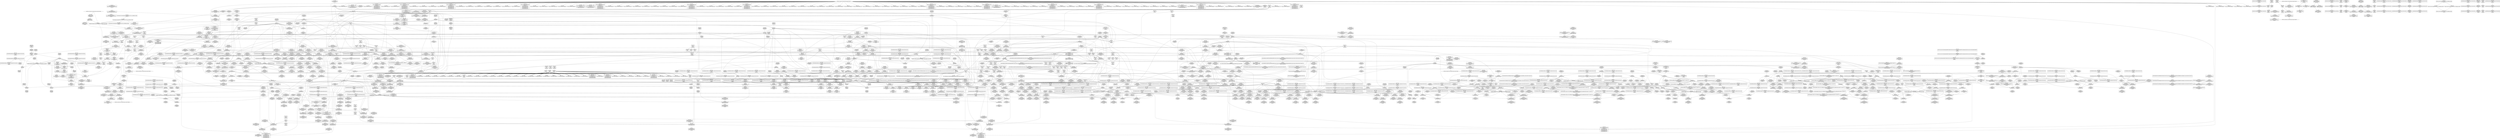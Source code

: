 digraph {
	CE0x427cc00 [shape=record,shape=Mrecord,label="{CE0x427cc00|i64*_getelementptr_inbounds_(_2_x_i64_,_2_x_i64_*___llvm_gcov_ctr131,_i64_0,_i64_0)|*Constant*|*SummSink*}"]
	CE0x41a04a0 [shape=record,shape=Mrecord,label="{CE0x41a04a0|_ret_%struct.inode*_%vfs_inode,_!dbg_!27717|include/net/sock.h,1412}"]
	CE0x4265e50 [shape=record,shape=Mrecord,label="{CE0x4265e50|rcu_read_unlock:tmp9|include/linux/rcupdate.h,933}"]
	CE0x42e18d0 [shape=record,shape=Mrecord,label="{CE0x42e18d0|_call_void_lock_acquire(%struct.lockdep_map*_%map,_i32_0,_i32_0,_i32_2,_i32_0,_%struct.lockdep_map*_null,_i64_ptrtoint_(i8*_blockaddress(_rcu_lock_acquire,_%__here)_to_i64))_#10,_!dbg_!27716|include/linux/rcupdate.h,418|*SummSource*}"]
	CE0x41c0e50 [shape=record,shape=Mrecord,label="{CE0x41c0e50|28:_i32,_32:_i16,_34:_i8,_:_CMRE_100,101_}"]
	CE0x42c6320 [shape=record,shape=Mrecord,label="{CE0x42c6320|rcu_read_unlock:tmp19|include/linux/rcupdate.h,933|*SummSource*}"]
	CE0x42746b0 [shape=record,shape=Mrecord,label="{CE0x42746b0|_call_void___rcu_read_lock()_#10,_!dbg_!27710|include/linux/rcupdate.h,879|*SummSink*}"]
	CE0x41c88d0 [shape=record,shape=Mrecord,label="{CE0x41c88d0|selinux_socket_accept:entry}"]
	CE0x41be7e0 [shape=record,shape=Mrecord,label="{CE0x41be7e0|selinux_socket_accept:tmp4|security/selinux/hooks.c,4199|*SummSource*}"]
	CE0x4303510 [shape=record,shape=Mrecord,label="{CE0x4303510|_call_void_lock_release(%struct.lockdep_map*_%map,_i32_1,_i64_ptrtoint_(i8*_blockaddress(_rcu_lock_release,_%__here)_to_i64))_#10,_!dbg_!27716|include/linux/rcupdate.h,423|*SummSource*}"]
	CE0x425f720 [shape=record,shape=Mrecord,label="{CE0x425f720|__preempt_count_add:val|Function::__preempt_count_add&Arg::val::}"]
	CE0x4279cd0 [shape=record,shape=Mrecord,label="{CE0x4279cd0|task_sid:tmp8|security/selinux/hooks.c,208|*SummSink*}"]
	CE0x426d1a0 [shape=record,shape=Mrecord,label="{CE0x426d1a0|rcu_read_unlock:land.lhs.true|*SummSink*}"]
	CE0x41a89d0 [shape=record,shape=Mrecord,label="{CE0x41a89d0|i32_5|*Constant*|*SummSink*}"]
	CE0x41b4ba0 [shape=record,shape=Mrecord,label="{CE0x41b4ba0|get_current:tmp1|*SummSink*}"]
	CE0x41e1d10 [shape=record,shape=Mrecord,label="{CE0x41e1d10|i64_0|*Constant*}"]
	CE0x4203960 [shape=record,shape=Mrecord,label="{CE0x4203960|task_sid:tmp7|security/selinux/hooks.c,208|*SummSource*}"]
	CE0x42621e0 [shape=record,shape=Mrecord,label="{CE0x42621e0|rcu_read_unlock:call|include/linux/rcupdate.h,933}"]
	CE0x4286480 [shape=record,shape=Mrecord,label="{CE0x4286480|i64_ptrtoint_(i8*_blockaddress(_rcu_lock_acquire,_%__here)_to_i64)|*Constant*|*SummSource*}"]
	CE0x41b66f0 [shape=record,shape=Mrecord,label="{CE0x41b66f0|i32_4|*Constant*|*SummSource*}"]
	CE0x4267840 [shape=record,shape=Mrecord,label="{CE0x4267840|rcu_lock_acquire:tmp4|include/linux/rcupdate.h,418|*SummSink*}"]
	CE0x4297d90 [shape=record,shape=Mrecord,label="{CE0x4297d90|_call_void___preempt_count_sub(i32_1)_#10,_!dbg_!27715|include/linux/rcupdate.h,244|*SummSource*}"]
	CE0x41b8a10 [shape=record,shape=Mrecord,label="{CE0x41b8a10|28:_i32,_32:_i16,_34:_i8,_:_CMRE_54,55_}"]
	CE0x41ceb40 [shape=record,shape=Mrecord,label="{CE0x41ceb40|28:_i32,_32:_i16,_34:_i8,_:_CMRE_9,10_}"]
	CE0x4251170 [shape=record,shape=Mrecord,label="{CE0x4251170|sock_has_perm:tmp14|security/selinux/hooks.c,3972|*SummSink*}"]
	CE0x41be5b0 [shape=record,shape=Mrecord,label="{CE0x41be5b0|i32_3|*Constant*|*SummSink*}"]
	CE0x4258550 [shape=record,shape=Mrecord,label="{CE0x4258550|avc_has_perm:tclass|Function::avc_has_perm&Arg::tclass::|*SummSource*}"]
	CE0x41dc050 [shape=record,shape=Mrecord,label="{CE0x41dc050|28:_i32,_32:_i16,_34:_i8,_:_CMRE_117,118_}"]
	CE0x4208d40 [shape=record,shape=Mrecord,label="{CE0x4208d40|task_sid:tmp2|*SummSink*}"]
	CE0x4249840 [shape=record,shape=Mrecord,label="{CE0x4249840|rcu_read_lock:tmp1}"]
	CE0x41a0810 [shape=record,shape=Mrecord,label="{CE0x41a0810|_call_void_mcount()_#3|*SummSink*}"]
	CE0x42903c0 [shape=record,shape=Mrecord,label="{CE0x42903c0|_ret_void,_!dbg_!27735|include/linux/rcupdate.h,938|*SummSource*}"]
	CE0x4245c50 [shape=record,shape=Mrecord,label="{CE0x4245c50|sock_has_perm:call|security/selinux/hooks.c,3967|*SummSink*}"]
	CE0x42c7bf0 [shape=record,shape=Mrecord,label="{CE0x42c7bf0|rcu_read_unlock:tmp22|include/linux/rcupdate.h,935|*SummSink*}"]
	CE0x430e110 [shape=record,shape=Mrecord,label="{CE0x430e110|i64*_getelementptr_inbounds_(_4_x_i64_,_4_x_i64_*___llvm_gcov_ctr135,_i64_0,_i64_1)|*Constant*|*SummSource*}"]
	CE0x41aa830 [shape=record,shape=Mrecord,label="{CE0x41aa830|sock_has_perm:net|security/selinux/hooks.c, 3966|*SummSource*}"]
	CE0x41b9a20 [shape=record,shape=Mrecord,label="{CE0x41b9a20|sock_has_perm:sk|Function::sock_has_perm&Arg::sk::|*SummSink*}"]
	CE0x42117f0 [shape=record,shape=Mrecord,label="{CE0x42117f0|__preempt_count_sub:tmp1|*SummSink*}"]
	CE0x5447910 [shape=record,shape=Mrecord,label="{CE0x5447910|GLOBAL:__llvm_gcov_ctr360|Global_var:__llvm_gcov_ctr360}"]
	CE0x41d66e0 [shape=record,shape=Mrecord,label="{CE0x41d66e0|get_current:tmp3|*SummSource*}"]
	CE0x424a470 [shape=record,shape=Mrecord,label="{CE0x424a470|i32_22|*Constant*|*SummSink*}"]
	CE0x425ec40 [shape=record,shape=Mrecord,label="{CE0x425ec40|__rcu_read_lock:tmp6|include/linux/rcupdate.h,240}"]
	CE0x42f5b70 [shape=record,shape=Mrecord,label="{CE0x42f5b70|__preempt_count_sub:tmp5|./arch/x86/include/asm/preempt.h,77|*SummSource*}"]
	CE0x4280fe0 [shape=record,shape=Mrecord,label="{CE0x4280fe0|i8_1|*Constant*}"]
	CE0x42471c0 [shape=record,shape=Mrecord,label="{CE0x42471c0|task_sid:tobool1|security/selinux/hooks.c,208|*SummSource*}"]
	CE0x4248eb0 [shape=record,shape=Mrecord,label="{CE0x4248eb0|cred_sid:security|security/selinux/hooks.c,196|*SummSource*}"]
	CE0x41be480 [shape=record,shape=Mrecord,label="{CE0x41be480|i32_3|*Constant*|*SummSource*}"]
	CE0x4271e40 [shape=record,shape=Mrecord,label="{CE0x4271e40|cred_sid:tmp3|*SummSource*}"]
	CE0x4243d00 [shape=record,shape=Mrecord,label="{CE0x4243d00|GLOBAL:task_sid|*Constant*|*SummSink*}"]
	CE0x41ac940 [shape=record,shape=Mrecord,label="{CE0x41ac940|i64*_getelementptr_inbounds_(_2_x_i64_,_2_x_i64_*___llvm_gcov_ctr98,_i64_0,_i64_0)|*Constant*|*SummSink*}"]
	CE0x4254400 [shape=record,shape=Mrecord,label="{CE0x4254400|sock_has_perm:u2|security/selinux/hooks.c,3974|*SummSink*}"]
	CE0x41adbf0 [shape=record,shape=Mrecord,label="{CE0x41adbf0|GLOBAL:SOCK_INODE|*Constant*}"]
	CE0x430f350 [shape=record,shape=Mrecord,label="{CE0x430f350|_call_void_mcount()_#3|*SummSink*}"]
	CE0x42414d0 [shape=record,shape=Mrecord,label="{CE0x42414d0|i64_6|*Constant*|*SummSource*}"]
	CE0x41cb120 [shape=record,shape=Mrecord,label="{CE0x41cb120|28:_i32,_32:_i16,_34:_i8,_:_CMRE_69,70_}"]
	CE0x429a3b0 [shape=record,shape=Mrecord,label="{CE0x429a3b0|rcu_read_lock:tmp11|include/linux/rcupdate.h,882|*SummSink*}"]
	CE0x421e7c0 [shape=record,shape=Mrecord,label="{CE0x421e7c0|task_sid:do.body5}"]
	CE0x4254290 [shape=record,shape=Mrecord,label="{CE0x4254290|sock_has_perm:u2|security/selinux/hooks.c,3974|*SummSource*}"]
	CE0x4245ab0 [shape=record,shape=Mrecord,label="{CE0x4245ab0|sock_has_perm:call|security/selinux/hooks.c,3967}"]
	CE0x420db80 [shape=record,shape=Mrecord,label="{CE0x420db80|__rcu_read_unlock:tmp6|include/linux/rcupdate.h,245|*SummSource*}"]
	CE0x41ca130 [shape=record,shape=Mrecord,label="{CE0x41ca130|selinux_socket_accept:tmp7|security/selinux/hooks.c,4200|*SummSource*}"]
	CE0x4240d30 [shape=record,shape=Mrecord,label="{CE0x4240d30|task_sid:tobool4|security/selinux/hooks.c,208|*SummSink*}"]
	CE0x41accf0 [shape=record,shape=Mrecord,label="{CE0x41accf0|28:_i32,_32:_i16,_34:_i8,_:_CMRE_24,28_|*MultipleSource*|security/selinux/hooks.c,4202|security/selinux/hooks.c,4202|security/selinux/hooks.c,4204|security/selinux/hooks.c,4204|security/selinux/hooks.c,4205}"]
	CE0x4243220 [shape=record,shape=Mrecord,label="{CE0x4243220|8:_%struct.sock*,_:_SCME_50,51_}"]
	CE0x42e6170 [shape=record,shape=Mrecord,label="{CE0x42e6170|i8*_undef|*Constant*|*SummSource*}"]
	CE0x42c7f40 [shape=record,shape=Mrecord,label="{CE0x42c7f40|rcu_read_unlock:tmp17|include/linux/rcupdate.h,933}"]
	CE0x4296e60 [shape=record,shape=Mrecord,label="{CE0x4296e60|rcu_read_lock:tmp6|include/linux/rcupdate.h,882}"]
	CE0x41a0cd0 [shape=record,shape=Mrecord,label="{CE0x41a0cd0|28:_i32,_32:_i16,_34:_i8,_:_CMRE_94,95_}"]
	CE0x4288c40 [shape=record,shape=Mrecord,label="{CE0x4288c40|task_sid:tmp21|security/selinux/hooks.c,208}"]
	CE0x41f7f90 [shape=record,shape=Mrecord,label="{CE0x41f7f90|selinux_socket_accept:tmp16|security/selinux/hooks.c,4206|*SummSource*}"]
	CE0x41b8ad0 [shape=record,shape=Mrecord,label="{CE0x41b8ad0|28:_i32,_32:_i16,_34:_i8,_:_CMRE_55,56_}"]
	CE0x41e2e90 [shape=record,shape=Mrecord,label="{CE0x41e2e90|GLOBAL:sock_has_perm|*Constant*|*SummSink*}"]
	CE0x41e1ca0 [shape=record,shape=Mrecord,label="{CE0x41e1ca0|i64_0|*Constant*|*SummSource*}"]
	CE0x42fa5e0 [shape=record,shape=Mrecord,label="{CE0x42fa5e0|i64*_getelementptr_inbounds_(_4_x_i64_,_4_x_i64_*___llvm_gcov_ctr133,_i64_0,_i64_1)|*Constant*}"]
	CE0x41c1700 [shape=record,shape=Mrecord,label="{CE0x41c1700|selinux_socket_accept:i_security|security/selinux/hooks.c,4202|*SummSource*}"]
	CE0x41c9380 [shape=record,shape=Mrecord,label="{CE0x41c9380|SOCK_INODE:tmp2|*SummSource*}"]
	CE0x41b62c0 [shape=record,shape=Mrecord,label="{CE0x41b62c0|28:_i32,_32:_i16,_34:_i8,_:_CMRE_66,67_}"]
	CE0x429df40 [shape=record,shape=Mrecord,label="{CE0x429df40|rcu_read_lock:tmp17|include/linux/rcupdate.h,882|*SummSink*}"]
	CE0x42e7ae0 [shape=record,shape=Mrecord,label="{CE0x42e7ae0|rcu_lock_release:bb|*SummSink*}"]
	CE0x41e65f0 [shape=record,shape=Mrecord,label="{CE0x41e65f0|_ret_i32_%retval.0,_!dbg_!27740|security/selinux/hooks.c,3977}"]
	CE0x42185c0 [shape=record,shape=Mrecord,label="{CE0x42185c0|sock_has_perm:tmp2|*LoadInst*|security/selinux/hooks.c,3964}"]
	CE0x429d3b0 [shape=record,shape=Mrecord,label="{CE0x429d3b0|i64*_getelementptr_inbounds_(_11_x_i64_,_11_x_i64_*___llvm_gcov_ctr127,_i64_0,_i64_8)|*Constant*|*SummSource*}"]
	CE0x4242770 [shape=record,shape=Mrecord,label="{CE0x4242770|8:_%struct.sock*,_:_SCME_41,42_}"]
	CE0x4260a50 [shape=record,shape=Mrecord,label="{CE0x4260a50|_call_void_mcount()_#3}"]
	CE0x42f4d20 [shape=record,shape=Mrecord,label="{CE0x42f4d20|__rcu_read_unlock:tmp5|include/linux/rcupdate.h,244|*SummSource*}"]
	CE0x41f8000 [shape=record,shape=Mrecord,label="{CE0x41f8000|selinux_socket_accept:tmp16|security/selinux/hooks.c,4206|*SummSink*}"]
	CE0x4275eb0 [shape=record,shape=Mrecord,label="{CE0x4275eb0|rcu_read_lock:tmp|*SummSource*}"]
	CE0x41b6140 [shape=record,shape=Mrecord,label="{CE0x41b6140|28:_i32,_32:_i16,_34:_i8,_:_CMRE_64,65_}"]
	CE0x41c1580 [shape=record,shape=Mrecord,label="{CE0x41c1580|i32_10|*Constant*|*SummSink*}"]
	CE0x423b130 [shape=record,shape=Mrecord,label="{CE0x423b130|__rcu_read_unlock:do.body|*SummSource*}"]
	CE0x4274900 [shape=record,shape=Mrecord,label="{CE0x4274900|task_sid:tmp4|*LoadInst*|security/selinux/hooks.c,208|*SummSink*}"]
	CE0x41b1300 [shape=record,shape=Mrecord,label="{CE0x41b1300|selinux_socket_accept:i_security4|security/selinux/hooks.c,4204|*SummSink*}"]
	CE0x43026a0 [shape=record,shape=Mrecord,label="{CE0x43026a0|i64*_getelementptr_inbounds_(_4_x_i64_,_4_x_i64_*___llvm_gcov_ctr133,_i64_0,_i64_2)|*Constant*|*SummSink*}"]
	CE0x426ea40 [shape=record,shape=Mrecord,label="{CE0x426ea40|_ret_void,_!dbg_!27719|./arch/x86/include/asm/preempt.h,73|*SummSource*}"]
	CE0x425ad10 [shape=record,shape=Mrecord,label="{CE0x425ad10|sock_has_perm:tmp20|security/selinux/hooks.c,3977}"]
	CE0x4259dd0 [shape=record,shape=Mrecord,label="{CE0x4259dd0|i64*_getelementptr_inbounds_(_6_x_i64_,_6_x_i64_*___llvm_gcov_ctr327,_i64_0,_i64_5)|*Constant*|*SummSource*}"]
	CE0x4268ff0 [shape=record,shape=Mrecord,label="{CE0x4268ff0|__rcu_read_unlock:tmp4|include/linux/rcupdate.h,244|*SummSink*}"]
	CE0x41b84e0 [shape=record,shape=Mrecord,label="{CE0x41b84e0|sock_has_perm:if.end|*SummSink*}"]
	CE0x41f9650 [shape=record,shape=Mrecord,label="{CE0x41f9650|selinux_socket_accept:tmp17|security/selinux/hooks.c,4210|*SummSource*}"]
	CE0x4290a20 [shape=record,shape=Mrecord,label="{CE0x4290a20|rcu_read_lock:do.end|*SummSink*}"]
	CE0x4257a70 [shape=record,shape=Mrecord,label="{CE0x4257a70|avc_has_perm:entry|*SummSource*}"]
	CE0x41f5a40 [shape=record,shape=Mrecord,label="{CE0x41f5a40|get_current:bb}"]
	CE0x4262770 [shape=record,shape=Mrecord,label="{CE0x4262770|rcu_read_unlock:if.end|*SummSink*}"]
	CE0x42db1e0 [shape=record,shape=Mrecord,label="{CE0x42db1e0|i64*_getelementptr_inbounds_(_4_x_i64_,_4_x_i64_*___llvm_gcov_ctr134,_i64_0,_i64_1)|*Constant*|*SummSource*}"]
	CE0x4246d70 [shape=record,shape=Mrecord,label="{CE0x4246d70|_ret_void,_!dbg_!27717|include/linux/rcupdate.h,240|*SummSource*}"]
	CE0x42e82b0 [shape=record,shape=Mrecord,label="{CE0x42e82b0|_call_void_mcount()_#3|*SummSink*}"]
	CE0x420d4b0 [shape=record,shape=Mrecord,label="{CE0x420d4b0|__rcu_read_lock:tmp5|include/linux/rcupdate.h,239|*SummSource*}"]
	CE0x41c9310 [shape=record,shape=Mrecord,label="{CE0x41c9310|SOCK_INODE:tmp2}"]
	CE0x4289050 [shape=record,shape=Mrecord,label="{CE0x4289050|task_sid:tmp22|security/selinux/hooks.c,208}"]
	CE0x4258a60 [shape=record,shape=Mrecord,label="{CE0x4258a60|avc_has_perm:requested|Function::avc_has_perm&Arg::requested::}"]
	CE0x4244650 [shape=record,shape=Mrecord,label="{CE0x4244650|_ret_i32_%call7,_!dbg_!27749|security/selinux/hooks.c,210|*SummSink*}"]
	CE0x42e9730 [shape=record,shape=Mrecord,label="{CE0x42e9730|rcu_lock_acquire:bb|*SummSource*}"]
	CE0x4250ed0 [shape=record,shape=Mrecord,label="{CE0x4250ed0|sock_has_perm:tmp14|security/selinux/hooks.c,3972}"]
	CE0x42e7d10 [shape=record,shape=Mrecord,label="{CE0x42e7d10|_call_void_asm_sideeffect_,_memory_,_dirflag_,_fpsr_,_flags_()_#3,_!dbg_!27711,_!srcloc_!27714|include/linux/rcupdate.h,244|*SummSource*}"]
	CE0x426e0a0 [shape=record,shape=Mrecord,label="{CE0x426e0a0|i64_4|*Constant*|*SummSink*}"]
	CE0x4272b40 [shape=record,shape=Mrecord,label="{CE0x4272b40|task_sid:tmp4|*LoadInst*|security/selinux/hooks.c,208|*SummSource*}"]
	CE0x41c05f0 [shape=record,shape=Mrecord,label="{CE0x41c05f0|8:_%struct.sock*,_:_SCME_34,35_}"]
	CE0x42e0cc0 [shape=record,shape=Mrecord,label="{CE0x42e0cc0|i64*_getelementptr_inbounds_(_4_x_i64_,_4_x_i64_*___llvm_gcov_ctr134,_i64_0,_i64_3)|*Constant*|*SummSource*}"]
	CE0x42531c0 [shape=record,shape=Mrecord,label="{CE0x42531c0|avc_has_perm:ssid|Function::avc_has_perm&Arg::ssid::|*SummSink*}"]
	CE0x4270a60 [shape=record,shape=Mrecord,label="{CE0x4270a60|task_sid:tmp4|*LoadInst*|security/selinux/hooks.c,208}"]
	CE0x4217f20 [shape=record,shape=Mrecord,label="{CE0x4217f20|sock_has_perm:bb}"]
	CE0x426c260 [shape=record,shape=Mrecord,label="{CE0x426c260|_call_void_mcount()_#3}"]
	CE0x42239c0 [shape=record,shape=Mrecord,label="{CE0x42239c0|i32_1|*Constant*}"]
	CE0x424abe0 [shape=record,shape=Mrecord,label="{CE0x424abe0|i64*_getelementptr_inbounds_(_13_x_i64_,_13_x_i64_*___llvm_gcov_ctr126,_i64_0,_i64_10)|*Constant*|*SummSink*}"]
	CE0x4207f20 [shape=record,shape=Mrecord,label="{CE0x4207f20|sock_has_perm:net|security/selinux/hooks.c, 3966}"]
	CE0x42e93a0 [shape=record,shape=Mrecord,label="{CE0x42e93a0|_call_void___preempt_count_sub(i32_1)_#10,_!dbg_!27715|include/linux/rcupdate.h,244|*SummSink*}"]
	CE0x42996f0 [shape=record,shape=Mrecord,label="{CE0x42996f0|rcu_read_lock:tmp10|include/linux/rcupdate.h,882}"]
	CE0x41dd3f0 [shape=record,shape=Mrecord,label="{CE0x41dd3f0|selinux_socket_accept:tmp12|security/selinux/hooks.c,4202|*SummSource*}"]
	CE0x41d59a0 [shape=record,shape=Mrecord,label="{CE0x41d59a0|_call_void_rcu_read_lock()_#10,_!dbg_!27712|security/selinux/hooks.c,207|*SummSink*}"]
	CE0x4259b20 [shape=record,shape=Mrecord,label="{CE0x4259b20|sock_has_perm:retval.0|*SummSink*}"]
	CE0x41c6c10 [shape=record,shape=Mrecord,label="{CE0x41c6c10|sock_has_perm:if.then|*SummSource*}"]
	CE0x425dc20 [shape=record,shape=Mrecord,label="{CE0x425dc20|__rcu_read_lock:tmp6|include/linux/rcupdate.h,240|*SummSink*}"]
	CE0x41a8660 [shape=record,shape=Mrecord,label="{CE0x41a8660|sock_has_perm:entry|*SummSource*}"]
	CE0x42e2f50 [shape=record,shape=Mrecord,label="{CE0x42e2f50|__rcu_read_lock:bb|*SummSink*}"]
	CE0x41b35f0 [shape=record,shape=Mrecord,label="{CE0x41b35f0|28:_i32,_32:_i16,_34:_i8,_:_CMRE_48,49_}"]
	CE0x42c66f0 [shape=record,shape=Mrecord,label="{CE0x42c66f0|rcu_read_unlock:tmp20|include/linux/rcupdate.h,933|*SummSource*}"]
	CE0x4292fc0 [shape=record,shape=Mrecord,label="{CE0x4292fc0|GLOBAL:rcu_lock_acquire|*Constant*|*SummSource*}"]
	CE0x424cac0 [shape=record,shape=Mrecord,label="{CE0x424cac0|sock_has_perm:tmp10|security/selinux/hooks.c,3969|*SummSink*}"]
	CE0x41f9ed0 [shape=record,shape=Mrecord,label="{CE0x41f9ed0|cred_sid:tmp5|security/selinux/hooks.c,196}"]
	CE0x4258f60 [shape=record,shape=Mrecord,label="{CE0x4258f60|avc_has_perm:auditdata|Function::avc_has_perm&Arg::auditdata::|*SummSource*}"]
	CE0x4274170 [shape=record,shape=Mrecord,label="{CE0x4274170|task_sid:tmp|*SummSink*}"]
	CE0x41af8e0 [shape=record,shape=Mrecord,label="{CE0x41af8e0|selinux_socket_accept:tmp5|security/selinux/hooks.c,4199}"]
	CE0x42403d0 [shape=record,shape=Mrecord,label="{CE0x42403d0|__preempt_count_add:tmp3}"]
	CE0x41a82f0 [shape=record,shape=Mrecord,label="{CE0x41a82f0|selinux_socket_accept:if.end|*SummSink*}"]
	CE0x4273840 [shape=record,shape=Mrecord,label="{CE0x4273840|GLOBAL:__rcu_read_lock|*Constant*}"]
	CE0x429a230 [shape=record,shape=Mrecord,label="{CE0x429a230|rcu_read_lock:tmp11|include/linux/rcupdate.h,882|*SummSource*}"]
	CE0x42e5150 [shape=record,shape=Mrecord,label="{CE0x42e5150|__preempt_count_sub:tmp7|./arch/x86/include/asm/preempt.h,78}"]
	CE0x4293270 [shape=record,shape=Mrecord,label="{CE0x4293270|rcu_lock_acquire:entry|*SummSink*}"]
	CE0x42e3ae0 [shape=record,shape=Mrecord,label="{CE0x42e3ae0|i64*_getelementptr_inbounds_(_4_x_i64_,_4_x_i64_*___llvm_gcov_ctr129,_i64_0,_i64_0)|*Constant*|*SummSink*}"]
	CE0x42f9e50 [shape=record,shape=Mrecord,label="{CE0x42f9e50|__preempt_count_add:tmp5|./arch/x86/include/asm/preempt.h,72|*SummSource*}"]
	CE0x41dd050 [shape=record,shape=Mrecord,label="{CE0x41dd050|sock_has_perm:sk_security|security/selinux/hooks.c,3964|*SummSource*}"]
	CE0x427f450 [shape=record,shape=Mrecord,label="{CE0x427f450|i64*_getelementptr_inbounds_(_4_x_i64_,_4_x_i64_*___llvm_gcov_ctr133,_i64_0,_i64_3)|*Constant*|*SummSink*}"]
	CE0x41b2c40 [shape=record,shape=Mrecord,label="{CE0x41b2c40|28:_i32,_32:_i16,_34:_i8,_:_CMRE_115,116_}"]
	CE0x42498b0 [shape=record,shape=Mrecord,label="{CE0x42498b0|rcu_read_lock:tmp1|*SummSource*}"]
	CE0x42037f0 [shape=record,shape=Mrecord,label="{CE0x42037f0|task_sid:tmp7|security/selinux/hooks.c,208}"]
	CE0x41a7180 [shape=record,shape=Mrecord,label="{CE0x41a7180|sock_has_perm:task|Function::sock_has_perm&Arg::task::}"]
	CE0x41a98d0 [shape=record,shape=Mrecord,label="{CE0x41a98d0|32:_%struct.sock*,_104:_i8*,_:_CRE_0,4_|*MultipleSource*|Function::selinux_socket_accept&Arg::sock::|security/selinux/hooks.c,4198}"]
	CE0x41abd60 [shape=record,shape=Mrecord,label="{CE0x41abd60|GLOBAL:get_current|*Constant*}"]
	CE0x42f6d70 [shape=record,shape=Mrecord,label="{CE0x42f6d70|__rcu_read_unlock:tmp1|*SummSink*}"]
	CE0x429f1c0 [shape=record,shape=Mrecord,label="{CE0x429f1c0|GLOBAL:lockdep_rcu_suspicious|*Constant*}"]
	CE0x423af20 [shape=record,shape=Mrecord,label="{CE0x423af20|__rcu_read_unlock:do.body}"]
	CE0x429ded0 [shape=record,shape=Mrecord,label="{CE0x429ded0|rcu_read_lock:tmp17|include/linux/rcupdate.h,882|*SummSource*}"]
	CE0x41a1680 [shape=record,shape=Mrecord,label="{CE0x41a1680|_call_void_mcount()_#3|*SummSink*}"]
	CE0x43121f0 [shape=record,shape=Mrecord,label="{CE0x43121f0|i64*_getelementptr_inbounds_(_4_x_i64_,_4_x_i64_*___llvm_gcov_ctr129,_i64_0,_i64_1)|*Constant*|*SummSource*}"]
	CE0x429c3a0 [shape=record,shape=Mrecord,label="{CE0x429c3a0|rcu_read_lock:tmp14|include/linux/rcupdate.h,882|*SummSource*}"]
	CE0x41a1470 [shape=record,shape=Mrecord,label="{CE0x41a1470|selinux_socket_accept:sock|Function::selinux_socket_accept&Arg::sock::}"]
	CE0x4295cc0 [shape=record,shape=Mrecord,label="{CE0x4295cc0|_call_void_mcount()_#3|*SummSink*}"]
	CE0x42f6870 [shape=record,shape=Mrecord,label="{CE0x42f6870|rcu_lock_release:tmp6|*SummSource*}"]
	CE0x41f95e0 [shape=record,shape=Mrecord,label="{CE0x41f95e0|selinux_socket_accept:tmp17|security/selinux/hooks.c,4210}"]
	CE0x42fce10 [shape=record,shape=Mrecord,label="{CE0x42fce10|__preempt_count_add:tmp1|*SummSink*}"]
	CE0x41c13a0 [shape=record,shape=Mrecord,label="{CE0x41c13a0|32:_%struct.sock*,_104:_i8*,_:_CRE_32,40_|*MultipleSource*|Function::selinux_socket_accept&Arg::sock::|security/selinux/hooks.c,4198}"]
	CE0x42dddd0 [shape=record,shape=Mrecord,label="{CE0x42dddd0|__rcu_read_lock:tmp1}"]
	CE0x41c0390 [shape=record,shape=Mrecord,label="{CE0x41c0390|8:_%struct.sock*,_:_SCME_32,33_}"]
	CE0x427b2b0 [shape=record,shape=Mrecord,label="{CE0x427b2b0|_ret_void,_!dbg_!27717|include/linux/rcupdate.h,419|*SummSource*}"]
	CE0x42fb1e0 [shape=record,shape=Mrecord,label="{CE0x42fb1e0|__preempt_count_add:bb|*SummSource*}"]
	CE0x42a24f0 [shape=record,shape=Mrecord,label="{CE0x42a24f0|i64*_getelementptr_inbounds_(_11_x_i64_,_11_x_i64_*___llvm_gcov_ctr127,_i64_0,_i64_10)|*Constant*|*SummSource*}"]
	CE0x4275c30 [shape=record,shape=Mrecord,label="{CE0x4275c30|task_sid:tmp8|security/selinux/hooks.c,208}"]
	CE0x426db20 [shape=record,shape=Mrecord,label="{CE0x426db20|rcu_read_lock:tmp2}"]
	CE0x42c5240 [shape=record,shape=Mrecord,label="{CE0x42c5240|rcu_read_unlock:tmp16|include/linux/rcupdate.h,933|*SummSource*}"]
	CE0x42529a0 [shape=record,shape=Mrecord,label="{CE0x42529a0|i8_2|*Constant*|*SummSource*}"]
	CE0x42e3940 [shape=record,shape=Mrecord,label="{CE0x42e3940|i64_1|*Constant*}"]
	CE0x41c9fa0 [shape=record,shape=Mrecord,label="{CE0x41c9fa0|sock_has_perm:ad|security/selinux/hooks.c, 3965|*SummSink*}"]
	CE0x4219e70 [shape=record,shape=Mrecord,label="{CE0x4219e70|sock_has_perm:tmp5|security/selinux/hooks.c,3966|*SummSink*}"]
	CE0x42e4b90 [shape=record,shape=Mrecord,label="{CE0x42e4b90|__preempt_count_sub:entry}"]
	CE0x42643e0 [shape=record,shape=Mrecord,label="{CE0x42643e0|GLOBAL:__preempt_count|Global_var:__preempt_count|*SummSource*}"]
	CE0x4267540 [shape=record,shape=Mrecord,label="{CE0x4267540|__preempt_count_sub:tmp6|./arch/x86/include/asm/preempt.h,78|*SummSink*}"]
	CE0x41b55f0 [shape=record,shape=Mrecord,label="{CE0x41b55f0|sock_has_perm:tmp8|security/selinux/hooks.c,3969}"]
	CE0x427c450 [shape=record,shape=Mrecord,label="{CE0x427c450|rcu_read_lock:tmp4|include/linux/rcupdate.h,882}"]
	CE0x426b2c0 [shape=record,shape=Mrecord,label="{CE0x426b2c0|__preempt_count_add:entry|*SummSink*}"]
	CE0x3a6d6a0 [shape=record,shape=Mrecord,label="{CE0x3a6d6a0|SOCK_INODE:entry|*SummSource*}"]
	CE0x4262090 [shape=record,shape=Mrecord,label="{CE0x4262090|_call_void_mcount()_#3|*SummSink*}"]
	CE0x425b340 [shape=record,shape=Mrecord,label="{CE0x425b340|SOCK_INODE:bb|*SummSource*}"]
	CE0x42f9b30 [shape=record,shape=Mrecord,label="{CE0x42f9b30|__rcu_read_unlock:tmp|*SummSink*}"]
	CE0x4289760 [shape=record,shape=Mrecord,label="{CE0x4289760|i64*_getelementptr_inbounds_(_13_x_i64_,_13_x_i64_*___llvm_gcov_ctr126,_i64_0,_i64_11)|*Constant*}"]
	CE0x43366a0 [shape=record,shape=Mrecord,label="{CE0x43366a0|__preempt_count_sub:tmp4|./arch/x86/include/asm/preempt.h,77}"]
	CE0x4264450 [shape=record,shape=Mrecord,label="{CE0x4264450|GLOBAL:__preempt_count|Global_var:__preempt_count}"]
	CE0x421cf60 [shape=record,shape=Mrecord,label="{CE0x421cf60|rcu_read_unlock:tmp}"]
	CE0x4259f50 [shape=record,shape=Mrecord,label="{CE0x4259f50|i64*_getelementptr_inbounds_(_6_x_i64_,_6_x_i64_*___llvm_gcov_ctr327,_i64_0,_i64_5)|*Constant*|*SummSink*}"]
	CE0x42595d0 [shape=record,shape=Mrecord,label="{CE0x42595d0|i64*_getelementptr_inbounds_(_6_x_i64_,_6_x_i64_*___llvm_gcov_ctr327,_i64_0,_i64_5)|*Constant*}"]
	CE0x41d1040 [shape=record,shape=Mrecord,label="{CE0x41d1040|8:_%struct.sock*,_:_SCME_8,16_|*MultipleSource*|security/selinux/hooks.c, 3966|security/selinux/hooks.c,3966|security/selinux/hooks.c,3966}"]
	CE0x429cdb0 [shape=record,shape=Mrecord,label="{CE0x429cdb0|rcu_read_lock:tmp16|include/linux/rcupdate.h,882|*SummSource*}"]
	CE0x427a470 [shape=record,shape=Mrecord,label="{CE0x427a470|task_sid:if.end|*SummSource*}"]
	CE0x4240260 [shape=record,shape=Mrecord,label="{CE0x4240260|__preempt_count_add:tmp2}"]
	CE0x42c8c10 [shape=record,shape=Mrecord,label="{CE0x42c8c10|_call_void_lockdep_rcu_suspicious(i8*_getelementptr_inbounds_(_25_x_i8_,_25_x_i8_*_.str45,_i32_0,_i32_0),_i32_934,_i8*_getelementptr_inbounds_(_44_x_i8_,_44_x_i8_*_.str47,_i32_0,_i32_0))_#10,_!dbg_!27726|include/linux/rcupdate.h,933|*SummSink*}"]
	CE0x41a1f00 [shape=record,shape=Mrecord,label="{CE0x41a1f00|selinux_socket_accept:bb}"]
	CE0x42f8e00 [shape=record,shape=Mrecord,label="{CE0x42f8e00|_call_void_asm_addl_$1,_%gs:$0_,_*m,ri,*m,_dirflag_,_fpsr_,_flags_(i32*___preempt_count,_i32_%val,_i32*___preempt_count)_#3,_!dbg_!27714,_!srcloc_!27717|./arch/x86/include/asm/preempt.h,72|*SummSource*}"]
	CE0x4287af0 [shape=record,shape=Mrecord,label="{CE0x4287af0|GLOBAL:lockdep_rcu_suspicious|*Constant*}"]
	CE0x42a1b90 [shape=record,shape=Mrecord,label="{CE0x42a1b90|rcu_read_lock:tmp20|include/linux/rcupdate.h,882|*SummSink*}"]
	CE0x42e2160 [shape=record,shape=Mrecord,label="{CE0x42e2160|COLLAPSED:_GCMRE___llvm_gcov_ctr133_internal_global_4_x_i64_zeroinitializer:_elem_0:default:}"]
	CE0x41d6e50 [shape=record,shape=Mrecord,label="{CE0x41d6e50|get_current:tmp2|*SummSink*}"]
	CE0x42e6b40 [shape=record,shape=Mrecord,label="{CE0x42e6b40|rcu_lock_release:indirectgoto}"]
	CE0x42f5b00 [shape=record,shape=Mrecord,label="{CE0x42f5b00|__preempt_count_sub:tmp5|./arch/x86/include/asm/preempt.h,77}"]
	CE0x42f4790 [shape=record,shape=Mrecord,label="{CE0x42f4790|__rcu_read_unlock:bb}"]
	CE0x41d0bf0 [shape=record,shape=Mrecord,label="{CE0x41d0bf0|i8_0|*Constant*|*SummSource*}"]
	CE0x429eb10 [shape=record,shape=Mrecord,label="{CE0x429eb10|_call_void_lockdep_rcu_suspicious(i8*_getelementptr_inbounds_(_25_x_i8_,_25_x_i8_*_.str45,_i32_0,_i32_0),_i32_883,_i8*_getelementptr_inbounds_(_42_x_i8_,_42_x_i8_*_.str46,_i32_0,_i32_0))_#10,_!dbg_!27728|include/linux/rcupdate.h,882|*SummSource*}"]
	CE0x426e6f0 [shape=record,shape=Mrecord,label="{CE0x426e6f0|rcu_read_lock:tmp4|include/linux/rcupdate.h,882|*SummSource*}"]
	CE0x41d6890 [shape=record,shape=Mrecord,label="{CE0x41d6890|get_current:tmp4|./arch/x86/include/asm/current.h,14|*SummSink*}"]
	CE0x427f700 [shape=record,shape=Mrecord,label="{CE0x427f700|rcu_lock_release:tmp7}"]
	CE0x4302e40 [shape=record,shape=Mrecord,label="{CE0x4302e40|rcu_lock_release:tmp5|include/linux/rcupdate.h,423}"]
	CE0x4289fd0 [shape=record,shape=Mrecord,label="{CE0x4289fd0|task_sid:tmp25|security/selinux/hooks.c,208|*SummSource*}"]
	CE0x41ab940 [shape=record,shape=Mrecord,label="{CE0x41ab940|selinux_socket_accept:sk|security/selinux/hooks.c,4198}"]
	CE0x4266200 [shape=record,shape=Mrecord,label="{CE0x4266200|__rcu_read_lock:tmp4|include/linux/rcupdate.h,239|*SummSource*}"]
	CE0x4286340 [shape=record,shape=Mrecord,label="{CE0x4286340|i64_ptrtoint_(i8*_blockaddress(_rcu_lock_acquire,_%__here)_to_i64)|*Constant*}"]
	CE0x41c4dd0 [shape=record,shape=Mrecord,label="{CE0x41c4dd0|selinux_socket_accept:newsock|Function::selinux_socket_accept&Arg::newsock::|*SummSink*}"]
	CE0x427c2d0 [shape=record,shape=Mrecord,label="{CE0x427c2d0|i64_2|*Constant*}"]
	CE0x41cb2a0 [shape=record,shape=Mrecord,label="{CE0x41cb2a0|28:_i32,_32:_i16,_34:_i8,_:_CMRE_71,72_}"]
	CE0x427e8e0 [shape=record,shape=Mrecord,label="{CE0x427e8e0|i64_ptrtoint_(i8*_blockaddress(_rcu_lock_release,_%__here)_to_i64)|*Constant*|*SummSource*}"]
	CE0x41fcd30 [shape=record,shape=Mrecord,label="{CE0x41fcd30|sock_has_perm:tmp6|security/selinux/hooks.c,3969}"]
	CE0x425d1f0 [shape=record,shape=Mrecord,label="{CE0x425d1f0|rcu_read_unlock:tmp13|include/linux/rcupdate.h,933}"]
	CE0x425a220 [shape=record,shape=Mrecord,label="{CE0x425a220|sock_has_perm:tmp18|security/selinux/hooks.c,3977}"]
	CE0x41c79f0 [shape=record,shape=Mrecord,label="{CE0x41c79f0|selinux_socket_accept:call2|security/selinux/hooks.c,4202|*SummSink*}"]
	CE0x426b7b0 [shape=record,shape=Mrecord,label="{CE0x426b7b0|rcu_read_unlock:tmp9|include/linux/rcupdate.h,933|*SummSource*}"]
	CE0x42458b0 [shape=record,shape=Mrecord,label="{CE0x42458b0|i32_8|*Constant*}"]
	CE0x4265420 [shape=record,shape=Mrecord,label="{CE0x4265420|rcu_read_unlock:land.lhs.true2|*SummSource*}"]
	CE0x425ef30 [shape=record,shape=Mrecord,label="{CE0x425ef30|rcu_read_unlock:tmp14|include/linux/rcupdate.h,933|*SummSink*}"]
	CE0x4260f60 [shape=record,shape=Mrecord,label="{CE0x4260f60|rcu_lock_release:indirectgoto|*SummSink*}"]
	CE0x4336ad0 [shape=record,shape=Mrecord,label="{CE0x4336ad0|__preempt_count_sub:tmp1|*SummSource*}"]
	CE0x42e8240 [shape=record,shape=Mrecord,label="{CE0x42e8240|_call_void_mcount()_#3|*SummSource*}"]
	CE0x42942f0 [shape=record,shape=Mrecord,label="{CE0x42942f0|rcu_read_unlock:tobool|include/linux/rcupdate.h,933|*SummSource*}"]
	CE0x41abb50 [shape=record,shape=Mrecord,label="{CE0x41abb50|selinux_socket_accept:tmp1}"]
	CE0x41ce9b0 [shape=record,shape=Mrecord,label="{CE0x41ce9b0|28:_i32,_32:_i16,_34:_i8,_:_CMRE_0,8_|*MultipleSource*|security/selinux/hooks.c,4202|security/selinux/hooks.c,4202|security/selinux/hooks.c,4204|security/selinux/hooks.c,4204|security/selinux/hooks.c,4205}"]
	CE0x41a8c90 [shape=record,shape=Mrecord,label="{CE0x41a8c90|selinux_socket_accept:tmp3|security/selinux/hooks.c,4199|*SummSource*}"]
	CE0x41b29c0 [shape=record,shape=Mrecord,label="{CE0x41b29c0|28:_i32,_32:_i16,_34:_i8,_:_CMRE_113,114_}"]
	CE0x42967b0 [shape=record,shape=Mrecord,label="{CE0x42967b0|rcu_read_lock:tmp7|include/linux/rcupdate.h,882}"]
	CE0x4244780 [shape=record,shape=Mrecord,label="{CE0x4244780|i32_2|*Constant*|*SummSink*}"]
	CE0x42645e0 [shape=record,shape=Mrecord,label="{CE0x42645e0|GLOBAL:__preempt_count|Global_var:__preempt_count|*SummSink*}"]
	CE0x424ae40 [shape=record,shape=Mrecord,label="{CE0x424ae40|task_sid:tmp24|security/selinux/hooks.c,208}"]
	CE0x4247b60 [shape=record,shape=Mrecord,label="{CE0x4247b60|COLLAPSED:_GCMRE___llvm_gcov_ctr127_internal_global_11_x_i64_zeroinitializer:_elem_0:default:}"]
	CE0x38a6100 [shape=record,shape=Mrecord,label="{CE0x38a6100|sock_has_perm:task|Function::sock_has_perm&Arg::task::|*SummSource*}"]
	CE0x41b76b0 [shape=record,shape=Mrecord,label="{CE0x41b76b0|selinux_socket_accept:tmp9|security/selinux/hooks.c,4202}"]
	CE0x425e970 [shape=record,shape=Mrecord,label="{CE0x425e970|i64*_getelementptr_inbounds_(_4_x_i64_,_4_x_i64_*___llvm_gcov_ctr128,_i64_0,_i64_3)|*Constant*|*SummSink*}"]
	CE0x41aa180 [shape=record,shape=Mrecord,label="{CE0x41aa180|task_sid:tmp3|*SummSource*}"]
	CE0x429ffa0 [shape=record,shape=Mrecord,label="{CE0x429ffa0|i32_883|*Constant*|*SummSink*}"]
	CE0x427b5b0 [shape=record,shape=Mrecord,label="{CE0x427b5b0|task_sid:tobool|security/selinux/hooks.c,208|*SummSource*}"]
	CE0x41ca430 [shape=record,shape=Mrecord,label="{CE0x41ca430|selinux_socket_accept:tmp8|security/selinux/hooks.c,4200}"]
	CE0x41d3de0 [shape=record,shape=Mrecord,label="{CE0x41d3de0|28:_i32,_32:_i16,_34:_i8,_:_CMRE_79,80_}"]
	CE0x4262880 [shape=record,shape=Mrecord,label="{CE0x4262880|rcu_read_unlock:bb}"]
	CE0x42459e0 [shape=record,shape=Mrecord,label="{CE0x42459e0|i32_8|*Constant*|*SummSink*}"]
	CE0x41a02a0 [shape=record,shape=Mrecord,label="{CE0x41a02a0|SOCK_INODE:socket|Function::SOCK_INODE&Arg::socket::|*SummSource*}"]
	CE0x425aeb0 [shape=record,shape=Mrecord,label="{CE0x425aeb0|sock_has_perm:tmp20|security/selinux/hooks.c,3977|*SummSink*}"]
	CE0x42e69f0 [shape=record,shape=Mrecord,label="{CE0x42e69f0|i8*_undef|*Constant*|*SummSink*}"]
	CE0x42593f0 [shape=record,shape=Mrecord,label="{CE0x42593f0|_ret_i32_%retval.0,_!dbg_!27728|security/selinux/avc.c,775|*SummSink*}"]
	CE0x41bf960 [shape=record,shape=Mrecord,label="{CE0x41bf960|sock_has_perm:tmp3|security/selinux/hooks.c,3964|*SummSink*}"]
	CE0x41c0720 [shape=record,shape=Mrecord,label="{CE0x41c0720|8:_%struct.sock*,_:_SCME_35,36_}"]
	CE0x4275760 [shape=record,shape=Mrecord,label="{CE0x4275760|GLOBAL:__llvm_gcov_ctr127|Global_var:__llvm_gcov_ctr127|*SummSource*}"]
	CE0x420de30 [shape=record,shape=Mrecord,label="{CE0x420de30|__rcu_read_lock:do.body}"]
	CE0x41a6e10 [shape=record,shape=Mrecord,label="{CE0x41a6e10|i64_1|*Constant*|*SummSource*}"]
	CE0x428d9d0 [shape=record,shape=Mrecord,label="{CE0x428d9d0|task_sid:tmp27|security/selinux/hooks.c,208|*SummSource*}"]
	CE0x429fe20 [shape=record,shape=Mrecord,label="{CE0x429fe20|i32_883|*Constant*|*SummSource*}"]
	CE0x42a2610 [shape=record,shape=Mrecord,label="{CE0x42a2610|rcu_read_lock:tmp21|include/linux/rcupdate.h,884|*SummSink*}"]
	CE0x423ac30 [shape=record,shape=Mrecord,label="{CE0x423ac30|__preempt_count_add:tmp3|*SummSink*}"]
	CE0x41d4bf0 [shape=record,shape=Mrecord,label="{CE0x41d4bf0|sock_has_perm:tmp1|*SummSource*}"]
	CE0x41daae0 [shape=record,shape=Mrecord,label="{CE0x41daae0|SOCK_INODE:tmp1|*SummSink*}"]
	CE0x4243e70 [shape=record,shape=Mrecord,label="{CE0x4243e70|task_sid:entry|*SummSource*}"]
	CE0x426ce50 [shape=record,shape=Mrecord,label="{CE0x426ce50|i64*_getelementptr_inbounds_(_13_x_i64_,_13_x_i64_*___llvm_gcov_ctr126,_i64_0,_i64_1)|*Constant*|*SummSink*}"]
	CE0x43299b0 [shape=record,shape=Mrecord,label="{CE0x43299b0|i64*_getelementptr_inbounds_(_4_x_i64_,_4_x_i64_*___llvm_gcov_ctr129,_i64_0,_i64_1)|*Constant*}"]
	CE0x42e39b0 [shape=record,shape=Mrecord,label="{CE0x42e39b0|__preempt_count_sub:tmp1}"]
	CE0x42771a0 [shape=record,shape=Mrecord,label="{CE0x42771a0|rcu_read_unlock:tmp3|*SummSource*}"]
	CE0x41cf810 [shape=record,shape=Mrecord,label="{CE0x41cf810|cred_sid:tmp4|*LoadInst*|security/selinux/hooks.c,196|*SummSink*}"]
	CE0x427e770 [shape=record,shape=Mrecord,label="{CE0x427e770|i64_ptrtoint_(i8*_blockaddress(_rcu_lock_release,_%__here)_to_i64)|*Constant*}"]
	CE0x425d560 [shape=record,shape=Mrecord,label="{CE0x425d560|__rcu_read_unlock:tmp4|include/linux/rcupdate.h,244}"]
	CE0x42fa7a0 [shape=record,shape=Mrecord,label="{CE0x42fa7a0|i64*_getelementptr_inbounds_(_4_x_i64_,_4_x_i64_*___llvm_gcov_ctr133,_i64_0,_i64_1)|*Constant*|*SummSink*}"]
	CE0x42981c0 [shape=record,shape=Mrecord,label="{CE0x42981c0|_call_void_asm_sideeffect_,_memory_,_dirflag_,_fpsr_,_flags_()_#3,_!dbg_!27714,_!srcloc_!27715|include/linux/rcupdate.h,239}"]
	CE0x4274d30 [shape=record,shape=Mrecord,label="{CE0x4274d30|rcu_read_lock:if.end|*SummSource*}"]
	CE0x42e7d80 [shape=record,shape=Mrecord,label="{CE0x42e7d80|_call_void_asm_sideeffect_,_memory_,_dirflag_,_fpsr_,_flags_()_#3,_!dbg_!27711,_!srcloc_!27714|include/linux/rcupdate.h,244|*SummSink*}"]
	CE0x426a160 [shape=record,shape=Mrecord,label="{CE0x426a160|i64*_getelementptr_inbounds_(_11_x_i64_,_11_x_i64_*___llvm_gcov_ctr132,_i64_0,_i64_0)|*Constant*|*SummSource*}"]
	"CONST[source:0(mediator),value:0(static)][purpose:{operation}][SnkIdx:3]"
	CE0x420e590 [shape=record,shape=Mrecord,label="{CE0x420e590|i64*_getelementptr_inbounds_(_4_x_i64_,_4_x_i64_*___llvm_gcov_ctr128,_i64_0,_i64_1)|*Constant*|*SummSource*}"]
	CE0x41b5b60 [shape=record,shape=Mrecord,label="{CE0x41b5b60|sock_has_perm:tmp8|security/selinux/hooks.c,3969|*SummSink*}"]
	CE0x426b820 [shape=record,shape=Mrecord,label="{CE0x426b820|rcu_read_unlock:tmp9|include/linux/rcupdate.h,933|*SummSink*}"]
	CE0x41d3470 [shape=record,shape=Mrecord,label="{CE0x41d3470|%struct.lockdep_map*_null|*Constant*}"]
	CE0x428a320 [shape=record,shape=Mrecord,label="{CE0x428a320|task_sid:tmp25|security/selinux/hooks.c,208|*SummSink*}"]
	CE0x427b7f0 [shape=record,shape=Mrecord,label="{CE0x427b7f0|i64_3|*Constant*}"]
	CE0x428fc80 [shape=record,shape=Mrecord,label="{CE0x428fc80|GLOBAL:rcu_read_unlock|*Constant*|*SummSource*}"]
	CE0x4243810 [shape=record,shape=Mrecord,label="{CE0x4243810|8:_%struct.sock*,_:_SCME_55,56_}"]
	CE0x42e8ed0 [shape=record,shape=Mrecord,label="{CE0x42e8ed0|rcu_lock_release:tmp2|*SummSource*}"]
	CE0x426c110 [shape=record,shape=Mrecord,label="{CE0x426c110|rcu_read_lock:tmp3|*SummSink*}"]
	CE0x4289bd0 [shape=record,shape=Mrecord,label="{CE0x4289bd0|i64*_getelementptr_inbounds_(_13_x_i64_,_13_x_i64_*___llvm_gcov_ctr126,_i64_0,_i64_11)|*Constant*|*SummSink*}"]
	CE0x427ac90 [shape=record,shape=Mrecord,label="{CE0x427ac90|i64_0|*Constant*}"]
	CE0x41fd820 [shape=record,shape=Mrecord,label="{CE0x41fd820|sock_has_perm:cmp|security/selinux/hooks.c,3969|*SummSink*}"]
	CE0x425fd50 [shape=record,shape=Mrecord,label="{CE0x425fd50|rcu_read_unlock:tmp3}"]
	CE0x4224150 [shape=record,shape=Mrecord,label="{CE0x4224150|i64*_getelementptr_inbounds_(_11_x_i64_,_11_x_i64_*___llvm_gcov_ctr132,_i64_0,_i64_1)|*Constant*|*SummSource*}"]
	CE0x4258ef0 [shape=record,shape=Mrecord,label="{CE0x4258ef0|avc_has_perm:auditdata|Function::avc_has_perm&Arg::auditdata::}"]
	CE0x420b990 [shape=record,shape=Mrecord,label="{CE0x420b990|_ret_void,_!dbg_!27717|include/linux/rcupdate.h,424|*SummSink*}"]
	CE0x428fcf0 [shape=record,shape=Mrecord,label="{CE0x428fcf0|GLOBAL:rcu_read_unlock|*Constant*|*SummSink*}"]
	CE0x4280db0 [shape=record,shape=Mrecord,label="{CE0x4280db0|task_sid:tmp18|security/selinux/hooks.c,208|*SummSink*}"]
	CE0x42896a0 [shape=record,shape=Mrecord,label="{CE0x42896a0|task_sid:tmp23|security/selinux/hooks.c,208}"]
	"CONST[source:1(input),value:2(dynamic)][purpose:{object}][SrcIdx:1]"
	CE0x421c450 [shape=record,shape=Mrecord,label="{CE0x421c450|GLOBAL:rcu_lock_map|Global_var:rcu_lock_map|*SummSink*}"]
	CE0x42908f0 [shape=record,shape=Mrecord,label="{CE0x42908f0|rcu_read_lock:do.end|*SummSource*}"]
	CE0x426cce0 [shape=record,shape=Mrecord,label="{CE0x426cce0|i64*_getelementptr_inbounds_(_13_x_i64_,_13_x_i64_*___llvm_gcov_ctr126,_i64_0,_i64_1)|*Constant*|*SummSource*}"]
	CE0x430c340 [shape=record,shape=Mrecord,label="{CE0x430c340|__preempt_count_sub:tmp|*SummSource*}"]
	CE0x41c9bb0 [shape=record,shape=Mrecord,label="{CE0x41c9bb0|SOCK_INODE:tmp3|*SummSource*}"]
	CE0x423d170 [shape=record,shape=Mrecord,label="{CE0x423d170|__preempt_count_sub:val|Function::__preempt_count_sub&Arg::val::|*SummSink*}"]
	CE0x42a0d90 [shape=record,shape=Mrecord,label="{CE0x42a0d90|i64*_getelementptr_inbounds_(_11_x_i64_,_11_x_i64_*___llvm_gcov_ctr127,_i64_0,_i64_9)|*Constant*|*SummSink*}"]
	CE0x426ee00 [shape=record,shape=Mrecord,label="{CE0x426ee00|task_sid:do.end}"]
	CE0x42722d0 [shape=record,shape=Mrecord,label="{CE0x42722d0|i64*_getelementptr_inbounds_(_13_x_i64_,_13_x_i64_*___llvm_gcov_ctr126,_i64_0,_i64_1)|*Constant*}"]
	CE0x4242430 [shape=record,shape=Mrecord,label="{CE0x4242430|8:_%struct.sock*,_:_SCME_38,39_}"]
	CE0x427f990 [shape=record,shape=Mrecord,label="{CE0x427f990|rcu_lock_release:tmp7|*SummSink*}"]
	CE0x42766d0 [shape=record,shape=Mrecord,label="{CE0x42766d0|0:_i8,_:_GCMR_task_sid.__warned_internal_global_i8_0,_section_.data.unlikely_,_align_1:_elem_0:default:}"]
	CE0x4274a20 [shape=record,shape=Mrecord,label="{CE0x4274a20|task_sid:call|security/selinux/hooks.c,208}"]
	CE0x4272760 [shape=record,shape=Mrecord,label="{CE0x4272760|rcu_read_lock:tobool|include/linux/rcupdate.h,882|*SummSink*}"]
	CE0x423c420 [shape=record,shape=Mrecord,label="{CE0x423c420|i64*_getelementptr_inbounds_(_4_x_i64_,_4_x_i64_*___llvm_gcov_ctr135,_i64_0,_i64_3)|*Constant*|*SummSource*}"]
	CE0x4252c90 [shape=record,shape=Mrecord,label="{CE0x4252c90|sock_has_perm:u|security/selinux/hooks.c,3973}"]
	CE0x42606f0 [shape=record,shape=Mrecord,label="{CE0x42606f0|rcu_lock_release:tmp3}"]
	CE0x423c630 [shape=record,shape=Mrecord,label="{CE0x423c630|__preempt_count_sub:tmp6|./arch/x86/include/asm/preempt.h,78|*SummSource*}"]
	CE0x423df10 [shape=record,shape=Mrecord,label="{CE0x423df10|__preempt_count_sub:do.end|*SummSource*}"]
	CE0x426a330 [shape=record,shape=Mrecord,label="{CE0x426a330|i64*_getelementptr_inbounds_(_11_x_i64_,_11_x_i64_*___llvm_gcov_ctr132,_i64_0,_i64_0)|*Constant*|*SummSink*}"]
	CE0x425fdc0 [shape=record,shape=Mrecord,label="{CE0x425fdc0|_call_void_asm_sideeffect_,_memory_,_dirflag_,_fpsr_,_flags_()_#3,_!dbg_!27714,_!srcloc_!27715|include/linux/rcupdate.h,239|*SummSink*}"]
	CE0x421b1a0 [shape=record,shape=Mrecord,label="{CE0x421b1a0|get_current:tmp|*SummSink*}"]
	CE0x4272dc0 [shape=record,shape=Mrecord,label="{CE0x4272dc0|cred_sid:tmp2|*SummSource*}"]
	CE0x41d3b00 [shape=record,shape=Mrecord,label="{CE0x41d3b00|%struct.lockdep_map*_null|*Constant*|*SummSink*}"]
	CE0x428f280 [shape=record,shape=Mrecord,label="{CE0x428f280|_ret_i32_%tmp6,_!dbg_!27716|security/selinux/hooks.c,197|*SummSink*}"]
	CE0x4279da0 [shape=record,shape=Mrecord,label="{CE0x4279da0|task_sid:tmp9|security/selinux/hooks.c,208}"]
	CE0x4253280 [shape=record,shape=Mrecord,label="{CE0x4253280|avc_has_perm:tsid|Function::avc_has_perm&Arg::tsid::}"]
	CE0x429afc0 [shape=record,shape=Mrecord,label="{CE0x429afc0|i64_7|*Constant*}"]
	CE0x4292910 [shape=record,shape=Mrecord,label="{CE0x4292910|rcu_read_lock:land.lhs.true2|*SummSource*}"]
	CE0x425cb10 [shape=record,shape=Mrecord,label="{CE0x425cb10|_call_void_mcount()_#3|*SummSource*}"]
	CE0x424c620 [shape=record,shape=Mrecord,label="{CE0x424c620|sock_has_perm:tmp9|security/selinux/hooks.c,3969|*SummSink*}"]
	CE0x423e0a0 [shape=record,shape=Mrecord,label="{CE0x423e0a0|_call_void_mcount()_#3}"]
	CE0x423f6b0 [shape=record,shape=Mrecord,label="{CE0x423f6b0|__preempt_count_sub:sub|./arch/x86/include/asm/preempt.h,77|*SummSource*}"]
	CE0x41f63a0 [shape=record,shape=Mrecord,label="{CE0x41f63a0|selinux_socket_accept:retval.0|*SummSource*}"]
	CE0x4287070 [shape=record,shape=Mrecord,label="{CE0x4287070|rcu_lock_acquire:tmp6|*SummSink*}"]
	CE0x41bcfa0 [shape=record,shape=Mrecord,label="{CE0x41bcfa0|28:_i32,_32:_i16,_34:_i8,_:_CMRE_200,208_|*MultipleSource*|security/selinux/hooks.c,4202|security/selinux/hooks.c,4202|security/selinux/hooks.c,4204|security/selinux/hooks.c,4204|security/selinux/hooks.c,4205}"]
	CE0x41dc190 [shape=record,shape=Mrecord,label="{CE0x41dc190|28:_i32,_32:_i16,_34:_i8,_:_CMRE_118,119_}"]
	CE0x4273650 [shape=record,shape=Mrecord,label="{CE0x4273650|_call_void_mcount()_#3|*SummSource*}"]
	CE0x423d620 [shape=record,shape=Mrecord,label="{CE0x423d620|__rcu_read_unlock:do.end}"]
	CE0x4226b50 [shape=record,shape=Mrecord,label="{CE0x4226b50|_call_void_mcount()_#3}"]
	CE0x41e4140 [shape=record,shape=Mrecord,label="{CE0x41e4140|i64_2|*Constant*|*SummSink*}"]
	CE0x41bb760 [shape=record,shape=Mrecord,label="{CE0x41bb760|selinux_socket_accept:retval.0}"]
	CE0x429acd0 [shape=record,shape=Mrecord,label="{CE0x429acd0|rcu_read_lock:call3|include/linux/rcupdate.h,882|*SummSource*}"]
	CE0x41c5600 [shape=record,shape=Mrecord,label="{CE0x41c5600|selinux_socket_accept:tmp8|security/selinux/hooks.c,4200|*SummSource*}"]
	CE0x41b4d80 [shape=record,shape=Mrecord,label="{CE0x41b4d80|i64*_getelementptr_inbounds_(_2_x_i64_,_2_x_i64_*___llvm_gcov_ctr98,_i64_0,_i64_1)|*Constant*}"]
	CE0x42509a0 [shape=record,shape=Mrecord,label="{CE0x42509a0|sock_has_perm:tmp13|security/selinux/hooks.c,3972|*SummSink*}"]
	CE0x4269660 [shape=record,shape=Mrecord,label="{CE0x4269660|GLOBAL:rcu_read_unlock.__warned|Global_var:rcu_read_unlock.__warned|*SummSink*}"]
	CE0x41fc4d0 [shape=record,shape=Mrecord,label="{CE0x41fc4d0|16:_i32,_24:_i16,_:_CRE_16,20_|*MultipleSource*|*LoadInst*|security/selinux/hooks.c,3964|security/selinux/hooks.c,3964|security/selinux/hooks.c,3969}"]
	CE0x42e1bc0 [shape=record,shape=Mrecord,label="{CE0x42e1bc0|i64*_getelementptr_inbounds_(_4_x_i64_,_4_x_i64_*___llvm_gcov_ctr133,_i64_0,_i64_0)|*Constant*}"]
	CE0x41c7cb0 [shape=record,shape=Mrecord,label="{CE0x41c7cb0|GLOBAL:SOCK_INODE|*Constant*|*SummSink*}"]
	CE0x41b6f80 [shape=record,shape=Mrecord,label="{CE0x41b6f80|28:_i32,_32:_i16,_34:_i8,_:_CMRE_16,17_}"]
	CE0x420dfd0 [shape=record,shape=Mrecord,label="{CE0x420dfd0|__rcu_read_lock:tmp}"]
	CE0x423f4c0 [shape=record,shape=Mrecord,label="{CE0x423f4c0|__preempt_count_sub:sub|./arch/x86/include/asm/preempt.h,77}"]
	CE0x41ad470 [shape=record,shape=Mrecord,label="{CE0x41ad470|selinux_socket_accept:tmp13|security/selinux/hooks.c,4204}"]
	CE0x4291870 [shape=record,shape=Mrecord,label="{CE0x4291870|rcu_read_lock:if.then|*SummSource*}"]
	CE0x426b3d0 [shape=record,shape=Mrecord,label="{CE0x426b3d0|i32_1|*Constant*}"]
	CE0x41b5cc0 [shape=record,shape=Mrecord,label="{CE0x41b5cc0|28:_i32,_32:_i16,_34:_i8,_:_CMRE_58,59_}"]
	CE0x41f8280 [shape=record,shape=Mrecord,label="{CE0x41f8280|selinux_socket_accept:sid6|security/selinux/hooks.c,4206|*SummSource*}"]
	CE0x428eab0 [shape=record,shape=Mrecord,label="{CE0x428eab0|cred_sid:entry|*SummSink*}"]
	CE0x4293e50 [shape=record,shape=Mrecord,label="{CE0x4293e50|__rcu_read_lock:tmp4|include/linux/rcupdate.h,239|*SummSink*}"]
	CE0x41b1ac0 [shape=record,shape=Mrecord,label="{CE0x41b1ac0|selinux_socket_accept:tmp10|security/selinux/hooks.c,4202}"]
	CE0x4278e10 [shape=record,shape=Mrecord,label="{CE0x4278e10|rcu_read_lock:call|include/linux/rcupdate.h,882|*SummSink*}"]
	CE0x429ca90 [shape=record,shape=Mrecord,label="{CE0x429ca90|rcu_read_lock:tmp15|include/linux/rcupdate.h,882|*SummSink*}"]
	CE0x4249f50 [shape=record,shape=Mrecord,label="{CE0x4249f50|task_sid:tmp11|security/selinux/hooks.c,208|*SummSink*}"]
	CE0x427fa90 [shape=record,shape=Mrecord,label="{CE0x427fa90|i8*_undef|*Constant*}"]
	CE0x41b8950 [shape=record,shape=Mrecord,label="{CE0x41b8950|28:_i32,_32:_i16,_34:_i8,_:_CMRE_53,54_}"]
	CE0x4291a60 [shape=record,shape=Mrecord,label="{CE0x4291a60|rcu_read_lock:if.end}"]
	CE0x4243940 [shape=record,shape=Mrecord,label="{CE0x4243940|i64_56|*Constant*}"]
	CE0x42e0b40 [shape=record,shape=Mrecord,label="{CE0x42e0b40|i64*_getelementptr_inbounds_(_4_x_i64_,_4_x_i64_*___llvm_gcov_ctr134,_i64_0,_i64_3)|*Constant*}"]
	CE0x42c98c0 [shape=record,shape=Mrecord,label="{CE0x42c98c0|i32_934|*Constant*|*SummSink*}"]
	CE0x4240da0 [shape=record,shape=Mrecord,label="{CE0x4240da0|i64_7|*Constant*}"]
	CE0x4261840 [shape=record,shape=Mrecord,label="{CE0x4261840|i64*_getelementptr_inbounds_(_4_x_i64_,_4_x_i64_*___llvm_gcov_ctr128,_i64_0,_i64_2)|*Constant*}"]
	CE0x4218c90 [shape=record,shape=Mrecord,label="{CE0x4218c90|task_sid:tmp12|security/selinux/hooks.c,208|*SummSink*}"]
	CE0x429c060 [shape=record,shape=Mrecord,label="{CE0x429c060|rcu_read_lock:tmp13|include/linux/rcupdate.h,882|*SummSink*}"]
	CE0x423bd60 [shape=record,shape=Mrecord,label="{CE0x423bd60|__rcu_read_unlock:tmp7|include/linux/rcupdate.h,245|*SummSink*}"]
	CE0x41e2fe0 [shape=record,shape=Mrecord,label="{CE0x41e2fe0|sock_has_perm:entry}"]
	CE0x42de1e0 [shape=record,shape=Mrecord,label="{CE0x42de1e0|GLOBAL:__preempt_count|Global_var:__preempt_count}"]
	CE0x41bfe90 [shape=record,shape=Mrecord,label="{CE0x41bfe90|8:_%struct.sock*,_:_SCME_27,28_}"]
	CE0x41fe8a0 [shape=record,shape=Mrecord,label="{CE0x41fe8a0|_call_void___preempt_count_add(i32_1)_#10,_!dbg_!27711|include/linux/rcupdate.h,239}"]
	CE0x41aa2b0 [shape=record,shape=Mrecord,label="{CE0x41aa2b0|_call_void_mcount()_#3|*SummSource*}"]
	CE0x425ff70 [shape=record,shape=Mrecord,label="{CE0x425ff70|i64*_getelementptr_inbounds_(_4_x_i64_,_4_x_i64_*___llvm_gcov_ctr128,_i64_0,_i64_3)|*Constant*}"]
	CE0x424d660 [shape=record,shape=Mrecord,label="{CE0x424d660|sock_has_perm:type|security/selinux/hooks.c,3972}"]
	CE0x42436e0 [shape=record,shape=Mrecord,label="{CE0x42436e0|8:_%struct.sock*,_:_SCME_54,55_}"]
	CE0x42c5880 [shape=record,shape=Mrecord,label="{CE0x42c5880|i64*_getelementptr_inbounds_(_11_x_i64_,_11_x_i64_*___llvm_gcov_ctr132,_i64_0,_i64_8)|*Constant*|*SummSource*}"]
	CE0x42c54e0 [shape=record,shape=Mrecord,label="{CE0x42c54e0|i64*_getelementptr_inbounds_(_11_x_i64_,_11_x_i64_*___llvm_gcov_ctr132,_i64_0,_i64_8)|*Constant*}"]
	CE0x41cbff0 [shape=record,shape=Mrecord,label="{CE0x41cbff0|28:_i32,_32:_i16,_34:_i8,_:_CMRE_160,168_|*MultipleSource*|security/selinux/hooks.c,4202|security/selinux/hooks.c,4202|security/selinux/hooks.c,4204|security/selinux/hooks.c,4204|security/selinux/hooks.c,4205}"]
	CE0x429c690 [shape=record,shape=Mrecord,label="{CE0x429c690|rcu_read_lock:tmp15|include/linux/rcupdate.h,882}"]
	CE0x41b3970 [shape=record,shape=Mrecord,label="{CE0x41b3970|get_current:entry}"]
	CE0x4291940 [shape=record,shape=Mrecord,label="{CE0x4291940|rcu_read_lock:if.then|*SummSink*}"]
	CE0x42602b0 [shape=record,shape=Mrecord,label="{CE0x42602b0|rcu_lock_acquire:tmp2|*SummSink*}"]
	CE0x426f020 [shape=record,shape=Mrecord,label="{CE0x426f020|GLOBAL:rcu_lock_acquire|*Constant*}"]
	CE0x4251000 [shape=record,shape=Mrecord,label="{CE0x4251000|sock_has_perm:tmp14|security/selinux/hooks.c,3972|*SummSource*}"]
	CE0x41f5d00 [shape=record,shape=Mrecord,label="{CE0x41f5d00|SOCK_INODE:tmp}"]
	CE0x41cbd00 [shape=record,shape=Mrecord,label="{CE0x41cbd00|28:_i32,_32:_i16,_34:_i8,_:_CMRE_104,105_}"]
	CE0x42a0740 [shape=record,shape=Mrecord,label="{CE0x42a0740|i8*_getelementptr_inbounds_(_42_x_i8_,_42_x_i8_*_.str46,_i32_0,_i32_0)|*Constant*|*SummSource*}"]
	CE0x42ca2f0 [shape=record,shape=Mrecord,label="{CE0x42ca2f0|i64*_getelementptr_inbounds_(_11_x_i64_,_11_x_i64_*___llvm_gcov_ctr132,_i64_0,_i64_9)|*Constant*|*SummSource*}"]
	CE0x41a9210 [shape=record,shape=Mrecord,label="{CE0x41a9210|selinux_socket_accept:call|security/selinux/hooks.c,4198}"]
	CE0x4298930 [shape=record,shape=Mrecord,label="{CE0x4298930|rcu_read_lock:tmp8|include/linux/rcupdate.h,882|*SummSource*}"]
	CE0x42c5b20 [shape=record,shape=Mrecord,label="{CE0x42c5b20|i64*_getelementptr_inbounds_(_11_x_i64_,_11_x_i64_*___llvm_gcov_ctr132,_i64_0,_i64_8)|*Constant*|*SummSink*}"]
	CE0x4288690 [shape=record,shape=Mrecord,label="{CE0x4288690|i8*_getelementptr_inbounds_(_41_x_i8_,_41_x_i8_*_.str44,_i32_0,_i32_0)|*Constant*}"]
	CE0x428fe30 [shape=record,shape=Mrecord,label="{CE0x428fe30|rcu_read_unlock:entry|*SummSource*}"]
	CE0x41f8380 [shape=record,shape=Mrecord,label="{CE0x41f8380|selinux_socket_accept:tmp18|security/selinux/hooks.c,4210}"]
	CE0x42904d0 [shape=record,shape=Mrecord,label="{CE0x42904d0|_ret_void,_!dbg_!27735|include/linux/rcupdate.h,938|*SummSink*}"]
	CE0x424deb0 [shape=record,shape=Mrecord,label="{CE0x424deb0|i8_2|*Constant*}"]
	CE0x42e4a20 [shape=record,shape=Mrecord,label="{CE0x42e4a20|GLOBAL:__preempt_count_sub|*Constant*|*SummSink*}"]
	CE0x420dec0 [shape=record,shape=Mrecord,label="{CE0x420dec0|__rcu_read_unlock:tmp1}"]
	CE0x41bbf00 [shape=record,shape=Mrecord,label="{CE0x41bbf00|i64*_getelementptr_inbounds_(_6_x_i64_,_6_x_i64_*___llvm_gcov_ctr360,_i64_0,_i64_5)|*Constant*|*SummSource*}"]
	CE0x421b210 [shape=record,shape=Mrecord,label="{CE0x421b210|i64_1|*Constant*}"]
	CE0x41d14a0 [shape=record,shape=Mrecord,label="{CE0x41d14a0|selinux_socket_accept:tmp11|security/selinux/hooks.c,4202|*SummSink*}"]
	CE0x4297480 [shape=record,shape=Mrecord,label="{CE0x4297480|GLOBAL:__llvm_gcov_ctr132|Global_var:__llvm_gcov_ctr132|*SummSink*}"]
	CE0x41c8120 [shape=record,shape=Mrecord,label="{CE0x41c8120|28:_i32,_32:_i16,_34:_i8,_:_CMRE_10,11_}"]
	CE0x41b3160 [shape=record,shape=Mrecord,label="{CE0x41b3160|i64*_getelementptr_inbounds_(_6_x_i64_,_6_x_i64_*___llvm_gcov_ctr360,_i64_0,_i64_3)|*Constant*}"]
	CE0x4289c40 [shape=record,shape=Mrecord,label="{CE0x4289c40|task_sid:tmp24|security/selinux/hooks.c,208|*SummSource*}"]
	CE0x420c950 [shape=record,shape=Mrecord,label="{CE0x420c950|_ret_void,_!dbg_!27717|include/linux/rcupdate.h,245|*SummSource*}"]
	CE0x4269ea0 [shape=record,shape=Mrecord,label="{CE0x4269ea0|i64*_getelementptr_inbounds_(_4_x_i64_,_4_x_i64_*___llvm_gcov_ctr130,_i64_0,_i64_2)|*Constant*|*SummSink*}"]
	CE0x430fd20 [shape=record,shape=Mrecord,label="{CE0x430fd20|__preempt_count_sub:do.body|*SummSink*}"]
	CE0x42608d0 [shape=record,shape=Mrecord,label="{CE0x42608d0|rcu_lock_release:tmp3|*SummSource*}"]
	CE0x420db10 [shape=record,shape=Mrecord,label="{CE0x420db10|__rcu_read_unlock:tmp6|include/linux/rcupdate.h,245}"]
	"CONST[source:0(mediator),value:2(dynamic)][purpose:{subject}][SnkIdx:0]"
	CE0x41fb9c0 [shape=record,shape=Mrecord,label="{CE0x41fb9c0|selinux_socket_accept:initialized|security/selinux/hooks.c,4207|*SummSource*}"]
	CE0x423c490 [shape=record,shape=Mrecord,label="{CE0x423c490|i64*_getelementptr_inbounds_(_4_x_i64_,_4_x_i64_*___llvm_gcov_ctr135,_i64_0,_i64_3)|*Constant*|*SummSink*}"]
	CE0x431da40 [shape=record,shape=Mrecord,label="{CE0x431da40|i64*_getelementptr_inbounds_(_4_x_i64_,_4_x_i64_*___llvm_gcov_ctr134,_i64_0,_i64_2)|*Constant*|*SummSink*}"]
	CE0x425b5e0 [shape=record,shape=Mrecord,label="{CE0x425b5e0|i64*_getelementptr_inbounds_(_2_x_i64_,_2_x_i64_*___llvm_gcov_ctr349,_i64_0,_i64_0)|*Constant*}"]
	CE0x42de540 [shape=record,shape=Mrecord,label="{CE0x42de540|i64*_getelementptr_inbounds_(_4_x_i64_,_4_x_i64_*___llvm_gcov_ctr130,_i64_0,_i64_0)|*Constant*}"]
	CE0x41b32d0 [shape=record,shape=Mrecord,label="{CE0x41b32d0|28:_i32,_32:_i16,_34:_i8,_:_CMRE_34,35_|*MultipleSource*|security/selinux/hooks.c,4202|security/selinux/hooks.c,4202|security/selinux/hooks.c,4204|security/selinux/hooks.c,4204|security/selinux/hooks.c,4205}"]
	CE0x4273a30 [shape=record,shape=Mrecord,label="{CE0x4273a30|task_sid:do.body|*SummSink*}"]
	CE0x42c9640 [shape=record,shape=Mrecord,label="{CE0x42c9640|i32_934|*Constant*|*SummSource*}"]
	CE0x4263990 [shape=record,shape=Mrecord,label="{CE0x4263990|rcu_read_unlock:if.then|*SummSource*}"]
	CE0x42913f0 [shape=record,shape=Mrecord,label="{CE0x42913f0|rcu_read_lock:bb|*SummSource*}"]
	CE0x42953e0 [shape=record,shape=Mrecord,label="{CE0x42953e0|GLOBAL:rcu_read_lock.__warned|Global_var:rcu_read_lock.__warned|*SummSink*}"]
	CE0x41be670 [shape=record,shape=Mrecord,label="{CE0x41be670|selinux_socket_accept:tmp4|security/selinux/hooks.c,4199|*SummSink*}"]
	CE0x4276ec0 [shape=record,shape=Mrecord,label="{CE0x4276ec0|rcu_lock_acquire:entry}"]
	CE0x420e040 [shape=record,shape=Mrecord,label="{CE0x420e040|COLLAPSED:_GCMRE___llvm_gcov_ctr128_internal_global_4_x_i64_zeroinitializer:_elem_0:default:}"]
	CE0x4266810 [shape=record,shape=Mrecord,label="{CE0x4266810|rcu_read_unlock:tmp8|include/linux/rcupdate.h,933|*SummSink*}"]
	CE0x41fd6f0 [shape=record,shape=Mrecord,label="{CE0x41fd6f0|sock_has_perm:cmp|security/selinux/hooks.c,3969|*SummSource*}"]
	CE0x430f7d0 [shape=record,shape=Mrecord,label="{CE0x430f7d0|__preempt_count_add:tmp7|./arch/x86/include/asm/preempt.h,73|*SummSource*}"]
	CE0x4223880 [shape=record,shape=Mrecord,label="{CE0x4223880|cred_sid:tmp5|security/selinux/hooks.c,196|*SummSource*}"]
	CE0x427d9d0 [shape=record,shape=Mrecord,label="{CE0x427d9d0|rcu_read_unlock:tmp1}"]
	CE0x41cb4e0 [shape=record,shape=Mrecord,label="{CE0x41cb4e0|28:_i32,_32:_i16,_34:_i8,_:_CMRE_74,75_}"]
	CE0x42de430 [shape=record,shape=Mrecord,label="{CE0x42de430|rcu_lock_acquire:bb|*SummSink*}"]
	CE0x420ade0 [shape=record,shape=Mrecord,label="{CE0x420ade0|GLOBAL:rcu_lock_release|*Constant*|*SummSource*}"]
	CE0x424ac50 [shape=record,shape=Mrecord,label="{CE0x424ac50|task_sid:tmp22|security/selinux/hooks.c,208|*SummSource*}"]
	CE0x430c680 [shape=record,shape=Mrecord,label="{CE0x430c680|_call_void_mcount()_#3|*SummSink*}"]
	CE0x41c4b50 [shape=record,shape=Mrecord,label="{CE0x41c4b50|sock_has_perm:sk|Function::sock_has_perm&Arg::sk::|*SummSource*}"]
	CE0x41a1290 [shape=record,shape=Mrecord,label="{CE0x41a1290|selinux_socket_accept:sk|security/selinux/hooks.c,4198|*SummSource*}"]
	CE0x4266ba0 [shape=record,shape=Mrecord,label="{CE0x4266ba0|rcu_read_unlock:tobool1|include/linux/rcupdate.h,933|*SummSource*}"]
	CE0x41ba5c0 [shape=record,shape=Mrecord,label="{CE0x41ba5c0|selinux_socket_accept:tmp7|security/selinux/hooks.c,4200}"]
	CE0x5389a80 [shape=record,shape=Mrecord,label="{CE0x5389a80|selinux_socket_accept:call1|security/selinux/hooks.c,4198|*SummSource*}"]
	CE0x431bde0 [shape=record,shape=Mrecord,label="{CE0x431bde0|_call_void_asm_addl_$1,_%gs:$0_,_*m,ri,*m,_dirflag_,_fpsr_,_flags_(i32*___preempt_count,_i32_%sub,_i32*___preempt_count)_#3,_!dbg_!27717,_!srcloc_!27718|./arch/x86/include/asm/preempt.h,77|*SummSource*}"]
	CE0x41dd1f0 [shape=record,shape=Mrecord,label="{CE0x41dd1f0|selinux_socket_accept:tmp12|security/selinux/hooks.c,4202}"]
	CE0x4262380 [shape=record,shape=Mrecord,label="{CE0x4262380|rcu_lock_acquire:tmp|*SummSink*}"]
	CE0x425cbe0 [shape=record,shape=Mrecord,label="{CE0x425cbe0|rcu_read_unlock:call3|include/linux/rcupdate.h,933}"]
	CE0x41e5370 [shape=record,shape=Mrecord,label="{CE0x41e5370|_ret_i32_%retval.0,_!dbg_!27740|security/selinux/hooks.c,3977|*SummSink*}"]
	CE0x41a40b0 [shape=record,shape=Mrecord,label="{CE0x41a40b0|selinux_socket_accept:bb|*SummSource*}"]
	CE0x4256090 [shape=record,shape=Mrecord,label="{CE0x4256090|sock_has_perm:tmp16|security/selinux/hooks.c,3976}"]
	CE0x41a0430 [shape=record,shape=Mrecord,label="{CE0x41a0430|i32_10|*Constant*}"]
	CE0x4288cb0 [shape=record,shape=Mrecord,label="{CE0x4288cb0|task_sid:tmp20|security/selinux/hooks.c,208|*SummSource*}"]
	CE0x426a080 [shape=record,shape=Mrecord,label="{CE0x426a080|i64*_getelementptr_inbounds_(_11_x_i64_,_11_x_i64_*___llvm_gcov_ctr132,_i64_0,_i64_0)|*Constant*}"]
	CE0x424c940 [shape=record,shape=Mrecord,label="{CE0x424c940|sock_has_perm:tmp10|security/selinux/hooks.c,3969|*SummSource*}"]
	CE0x42f93d0 [shape=record,shape=Mrecord,label="{CE0x42f93d0|_call_void_asm_addl_$1,_%gs:$0_,_*m,ri,*m,_dirflag_,_fpsr_,_flags_(i32*___preempt_count,_i32_%sub,_i32*___preempt_count)_#3,_!dbg_!27717,_!srcloc_!27718|./arch/x86/include/asm/preempt.h,77}"]
	CE0x41b6080 [shape=record,shape=Mrecord,label="{CE0x41b6080|28:_i32,_32:_i16,_34:_i8,_:_CMRE_63,64_}"]
	CE0x42633a0 [shape=record,shape=Mrecord,label="{CE0x42633a0|rcu_lock_release:tmp|*SummSink*}"]
	CE0x41b7820 [shape=record,shape=Mrecord,label="{CE0x41b7820|selinux_socket_accept:tmp9|security/selinux/hooks.c,4202|*SummSource*}"]
	CE0x41c0980 [shape=record,shape=Mrecord,label="{CE0x41c0980|8:_%struct.sock*,_:_SCME_37,38_}"]
	CE0x41a6ad0 [shape=record,shape=Mrecord,label="{CE0x41a6ad0|i64*_getelementptr_inbounds_(_6_x_i64_,_6_x_i64_*___llvm_gcov_ctr360,_i64_0,_i64_0)|*Constant*|*SummSink*}"]
	CE0x424cc30 [shape=record,shape=Mrecord,label="{CE0x424cc30|i64*_getelementptr_inbounds_(_6_x_i64_,_6_x_i64_*___llvm_gcov_ctr327,_i64_0,_i64_3)|*Constant*}"]
	CE0x41fc0f0 [shape=record,shape=Mrecord,label="{CE0x41fc0f0|sock_has_perm:sid|security/selinux/hooks.c,3969|*SummSink*}"]
	CE0x41d3bf0 [shape=record,shape=Mrecord,label="{CE0x41d3bf0|28:_i32,_32:_i16,_34:_i8,_:_CMRE_76,77_}"]
	CE0x41a6ec0 [shape=record,shape=Mrecord,label="{CE0x41a6ec0|selinux_socket_accept:call|security/selinux/hooks.c,4198|*SummSink*}"]
	CE0x425a290 [shape=record,shape=Mrecord,label="{CE0x425a290|sock_has_perm:tmp18|security/selinux/hooks.c,3977|*SummSource*}"]
	CE0x41ba230 [shape=record,shape=Mrecord,label="{CE0x41ba230|i64_1|*Constant*}"]
	CE0x4295c50 [shape=record,shape=Mrecord,label="{CE0x4295c50|_call_void_mcount()_#3|*SummSource*}"]
	CE0x4289ad0 [shape=record,shape=Mrecord,label="{CE0x4289ad0|i64*_getelementptr_inbounds_(_13_x_i64_,_13_x_i64_*___llvm_gcov_ctr126,_i64_0,_i64_11)|*Constant*|*SummSource*}"]
	CE0x420c360 [shape=record,shape=Mrecord,label="{CE0x420c360|__rcu_read_unlock:entry|*SummSource*}"]
	CE0x41b2d80 [shape=record,shape=Mrecord,label="{CE0x41b2d80|28:_i32,_32:_i16,_34:_i8,_:_CMRE_116,117_}"]
	CE0x41b6200 [shape=record,shape=Mrecord,label="{CE0x41b6200|28:_i32,_32:_i16,_34:_i8,_:_CMRE_65,66_}"]
	CE0x42792c0 [shape=record,shape=Mrecord,label="{CE0x42792c0|rcu_lock_acquire:indirectgoto}"]
	CE0x420d620 [shape=record,shape=Mrecord,label="{CE0x420d620|__rcu_read_lock:tmp5|include/linux/rcupdate.h,239|*SummSink*}"]
	CE0x41feee0 [shape=record,shape=Mrecord,label="{CE0x41feee0|GLOBAL:current_task|Global_var:current_task|*SummSink*}"]
	CE0x41dc550 [shape=record,shape=Mrecord,label="{CE0x41dc550|28:_i32,_32:_i16,_34:_i8,_:_CMRE_128,136_|*MultipleSource*|security/selinux/hooks.c,4202|security/selinux/hooks.c,4202|security/selinux/hooks.c,4204|security/selinux/hooks.c,4204|security/selinux/hooks.c,4205}"]
	CE0x41a8d40 [shape=record,shape=Mrecord,label="{CE0x41a8d40|selinux_socket_accept:sk|security/selinux/hooks.c,4198|*SummSink*}"]
	CE0x4208240 [shape=record,shape=Mrecord,label="{CE0x4208240|task_sid:do.body}"]
	CE0x42a1620 [shape=record,shape=Mrecord,label="{CE0x42a1620|rcu_read_lock:tmp19|include/linux/rcupdate.h,882|*SummSource*}"]
	CE0x425ee00 [shape=record,shape=Mrecord,label="{CE0x425ee00|rcu_read_unlock:tmp14|include/linux/rcupdate.h,933|*SummSource*}"]
	CE0x41a0310 [shape=record,shape=Mrecord,label="{CE0x41a0310|SOCK_INODE:socket|Function::SOCK_INODE&Arg::socket::|*SummSink*}"]
	CE0x420e910 [shape=record,shape=Mrecord,label="{CE0x420e910|rcu_lock_acquire:tmp3|*SummSink*}"]
	CE0x42e9d10 [shape=record,shape=Mrecord,label="{CE0x42e9d10|i64*_getelementptr_inbounds_(_4_x_i64_,_4_x_i64_*___llvm_gcov_ctr134,_i64_0,_i64_2)|*Constant*}"]
	CE0x41a9580 [shape=record,shape=Mrecord,label="{CE0x41a9580|selinux_socket_accept:if.then|*SummSink*}"]
	CE0x427d940 [shape=record,shape=Mrecord,label="{CE0x427d940|rcu_read_unlock:tmp|*SummSink*}"]
	CE0x423e670 [shape=record,shape=Mrecord,label="{CE0x423e670|__preempt_count_add:tmp}"]
	CE0x41b8b90 [shape=record,shape=Mrecord,label="{CE0x41b8b90|28:_i32,_32:_i16,_34:_i8,_:_CMRE_56,57_}"]
	CE0x41b47d0 [shape=record,shape=Mrecord,label="{CE0x41b47d0|i64*_getelementptr_inbounds_(_2_x_i64_,_2_x_i64_*___llvm_gcov_ctr98,_i64_0,_i64_1)|*Constant*|*SummSink*}"]
	CE0x420f740 [shape=record,shape=Mrecord,label="{CE0x420f740|__preempt_count_add:tmp6|./arch/x86/include/asm/preempt.h,73}"]
	CE0x428e240 [shape=record,shape=Mrecord,label="{CE0x428e240|task_sid:call7|security/selinux/hooks.c,208|*SummSource*}"]
	CE0x42c7750 [shape=record,shape=Mrecord,label="{CE0x42c7750|rcu_read_unlock:tmp22|include/linux/rcupdate.h,935|*SummSource*}"]
	CE0x42c7fb0 [shape=record,shape=Mrecord,label="{CE0x42c7fb0|rcu_read_unlock:tmp17|include/linux/rcupdate.h,933|*SummSource*}"]
	CE0x427ada0 [shape=record,shape=Mrecord,label="{CE0x427ada0|i64_2|*Constant*}"]
	CE0x4263f00 [shape=record,shape=Mrecord,label="{CE0x4263f00|__preempt_count_add:entry|*SummSource*}"]
	CE0x41f8490 [shape=record,shape=Mrecord,label="{CE0x41f8490|selinux_socket_accept:tmp18|security/selinux/hooks.c,4210|*SummSource*}"]
	CE0x42f8d90 [shape=record,shape=Mrecord,label="{CE0x42f8d90|_call_void_asm_addl_$1,_%gs:$0_,_*m,ri,*m,_dirflag_,_fpsr_,_flags_(i32*___preempt_count,_i32_%val,_i32*___preempt_count)_#3,_!dbg_!27714,_!srcloc_!27717|./arch/x86/include/asm/preempt.h,72}"]
	CE0x425f4e0 [shape=record,shape=Mrecord,label="{CE0x425f4e0|rcu_read_unlock:tmp15|include/linux/rcupdate.h,933|*SummSink*}"]
	CE0x429c910 [shape=record,shape=Mrecord,label="{CE0x429c910|rcu_read_lock:tmp15|include/linux/rcupdate.h,882|*SummSource*}"]
	CE0x41fe020 [shape=record,shape=Mrecord,label="{CE0x41fe020|get_current:tmp}"]
	CE0x42178e0 [shape=record,shape=Mrecord,label="{CE0x42178e0|SOCK_INODE:tmp5|include/net/sock.h,1412}"]
	CE0x423cf50 [shape=record,shape=Mrecord,label="{CE0x423cf50|__preempt_count_sub:val|Function::__preempt_count_sub&Arg::val::}"]
	CE0x41f6700 [shape=record,shape=Mrecord,label="{CE0x41f6700|SOCK_INODE:tmp5|include/net/sock.h,1412|*SummSink*}"]
	CE0x4203d00 [shape=record,shape=Mrecord,label="{CE0x4203d00|_call_void_mcount()_#3}"]
	CE0x420f820 [shape=record,shape=Mrecord,label="{CE0x420f820|__preempt_count_add:tmp6|./arch/x86/include/asm/preempt.h,73|*SummSink*}"]
	CE0x4273940 [shape=record,shape=Mrecord,label="{CE0x4273940|task_sid:do.body|*SummSource*}"]
	CE0x41ace70 [shape=record,shape=Mrecord,label="{CE0x41ace70|28:_i32,_32:_i16,_34:_i8,_:_CMRE_32,34_|*MultipleSource*|security/selinux/hooks.c,4202|security/selinux/hooks.c,4202|security/selinux/hooks.c,4204|security/selinux/hooks.c,4204|security/selinux/hooks.c,4205}"]
	CE0x425d940 [shape=record,shape=Mrecord,label="{CE0x425d940|rcu_read_unlock:tmp7|include/linux/rcupdate.h,933|*SummSink*}"]
	CE0x4332900 [shape=record,shape=Mrecord,label="{CE0x4332900|__preempt_count_sub:do.end}"]
	CE0x42ca510 [shape=record,shape=Mrecord,label="{CE0x42ca510|i64*_getelementptr_inbounds_(_11_x_i64_,_11_x_i64_*___llvm_gcov_ctr132,_i64_0,_i64_9)|*Constant*|*SummSink*}"]
	CE0x428fab0 [shape=record,shape=Mrecord,label="{CE0x428fab0|rcu_read_unlock:entry}"]
	CE0x41fa100 [shape=record,shape=Mrecord,label="{CE0x41fa100|cred_sid:tmp5|security/selinux/hooks.c,196|*SummSink*}"]
	CE0x42e5590 [shape=record,shape=Mrecord,label="{CE0x42e5590|i64*_getelementptr_inbounds_(_4_x_i64_,_4_x_i64_*___llvm_gcov_ctr129,_i64_0,_i64_3)|*Constant*|*SummSink*}"]
	CE0x420c3d0 [shape=record,shape=Mrecord,label="{CE0x420c3d0|__rcu_read_unlock:entry|*SummSink*}"]
	CE0x4267f10 [shape=record,shape=Mrecord,label="{CE0x4267f10|i64*_getelementptr_inbounds_(_4_x_i64_,_4_x_i64_*___llvm_gcov_ctr128,_i64_0,_i64_3)|*Constant*|*SummSource*}"]
	CE0x41f8e90 [shape=record,shape=Mrecord,label="{CE0x41f8e90|i8_1|*Constant*|*SummSink*}"]
	CE0x420cbf0 [shape=record,shape=Mrecord,label="{CE0x420cbf0|GLOBAL:rcu_lock_release|*Constant*}"]
	CE0x41e40d0 [shape=record,shape=Mrecord,label="{CE0x41e40d0|i64_2|*Constant*|*SummSource*}"]
	CE0x41b71c0 [shape=record,shape=Mrecord,label="{CE0x41b71c0|28:_i32,_32:_i16,_34:_i8,_:_CMRE_19,20_}"]
	CE0x4247400 [shape=record,shape=Mrecord,label="{CE0x4247400|i64_5|*Constant*}"]
	CE0x41c4c90 [shape=record,shape=Mrecord,label="{CE0x41c4c90|selinux_socket_accept:newsock|Function::selinux_socket_accept&Arg::newsock::}"]
	CE0x41f9260 [shape=record,shape=Mrecord,label="{CE0x41f9260|selinux_socket_accept:sid|security/selinux/hooks.c,4206|*SummSink*}"]
	CE0x4295260 [shape=record,shape=Mrecord,label="{CE0x4295260|GLOBAL:rcu_read_lock.__warned|Global_var:rcu_read_lock.__warned|*SummSource*}"]
	CE0x41c10d0 [shape=record,shape=Mrecord,label="{CE0x41c10d0|28:_i32,_32:_i16,_34:_i8,_:_CMRE_102,103_}"]
	CE0x42e9b40 [shape=record,shape=Mrecord,label="{CE0x42e9b40|_call_void_mcount()_#3|*SummSource*}"]
	CE0x41b8890 [shape=record,shape=Mrecord,label="{CE0x41b8890|28:_i32,_32:_i16,_34:_i8,_:_CMRE_52,53_}"]
	CE0x4277210 [shape=record,shape=Mrecord,label="{CE0x4277210|rcu_read_unlock:tmp3|*SummSink*}"]
	CE0x42e1860 [shape=record,shape=Mrecord,label="{CE0x42e1860|_call_void_lock_acquire(%struct.lockdep_map*_%map,_i32_0,_i32_0,_i32_2,_i32_0,_%struct.lockdep_map*_null,_i64_ptrtoint_(i8*_blockaddress(_rcu_lock_acquire,_%__here)_to_i64))_#10,_!dbg_!27716|include/linux/rcupdate.h,418}"]
	CE0x420d860 [shape=record,shape=Mrecord,label="{CE0x420d860|i64*_getelementptr_inbounds_(_4_x_i64_,_4_x_i64_*___llvm_gcov_ctr134,_i64_0,_i64_3)|*Constant*|*SummSink*}"]
	CE0x426b0c0 [shape=record,shape=Mrecord,label="{CE0x426b0c0|__preempt_count_add:entry}"]
	CE0x42650a0 [shape=record,shape=Mrecord,label="{CE0x42650a0|GLOBAL:lock_acquire|*Constant*|*SummSource*}"]
	CE0x4209a80 [shape=record,shape=Mrecord,label="{CE0x4209a80|i32_59|*Constant*|*SummSource*}"]
	CE0x41df880 [shape=record,shape=Mrecord,label="{CE0x41df880|selinux_socket_accept:tobool|security/selinux/hooks.c,4199}"]
	CE0x42a0680 [shape=record,shape=Mrecord,label="{CE0x42a0680|i8*_getelementptr_inbounds_(_42_x_i8_,_42_x_i8_*_.str46,_i32_0,_i32_0)|*Constant*}"]
	CE0x41c33e0 [shape=record,shape=Mrecord,label="{CE0x41c33e0|i32_8192|*Constant*|*SummSource*}"]
	CE0x41acdb0 [shape=record,shape=Mrecord,label="{CE0x41acdb0|28:_i32,_32:_i16,_34:_i8,_:_CMRE_28,32_|*MultipleSource*|security/selinux/hooks.c,4202|security/selinux/hooks.c,4202|security/selinux/hooks.c,4204|security/selinux/hooks.c,4204|security/selinux/hooks.c,4205}"]
	CE0x4268d10 [shape=record,shape=Mrecord,label="{CE0x4268d10|rcu_read_unlock:tmp5|include/linux/rcupdate.h,933|*SummSink*}"]
	CE0x427b9c0 [shape=record,shape=Mrecord,label="{CE0x427b9c0|COLLAPSED:_GCMRE___llvm_gcov_ctr131_internal_global_2_x_i64_zeroinitializer:_elem_0:default:}"]
	CE0x41a0610 [shape=record,shape=Mrecord,label="{CE0x41a0610|__rcu_read_lock:tmp1|*SummSink*}"]
	CE0x42783b0 [shape=record,shape=Mrecord,label="{CE0x42783b0|task_sid:tobool|security/selinux/hooks.c,208}"]
	CE0x42428a0 [shape=record,shape=Mrecord,label="{CE0x42428a0|8:_%struct.sock*,_:_SCME_42,43_}"]
	CE0x42a0bc0 [shape=record,shape=Mrecord,label="{CE0x42a0bc0|i64*_getelementptr_inbounds_(_11_x_i64_,_11_x_i64_*___llvm_gcov_ctr127,_i64_0,_i64_9)|*Constant*}"]
	CE0x41c93f0 [shape=record,shape=Mrecord,label="{CE0x41c93f0|SOCK_INODE:tmp2|*SummSink*}"]
	CE0x426ed10 [shape=record,shape=Mrecord,label="{CE0x426ed10|task_sid:do.end6|*SummSink*}"]
	CE0x4273b10 [shape=record,shape=Mrecord,label="{CE0x4273b10|task_sid:bb|*SummSource*}"]
	CE0x42f6640 [shape=record,shape=Mrecord,label="{CE0x42f6640|i32_0|*Constant*}"]
	CE0x425d810 [shape=record,shape=Mrecord,label="{CE0x425d810|rcu_read_unlock:tmp7|include/linux/rcupdate.h,933|*SummSource*}"]
	CE0x41fe7f0 [shape=record,shape=Mrecord,label="{CE0x41fe7f0|_call_void_mcount()_#3|*SummSource*}"]
	CE0x41a0e10 [shape=record,shape=Mrecord,label="{CE0x41a0e10|28:_i32,_32:_i16,_34:_i8,_:_CMRE_95,96_}"]
	CE0x42575f0 [shape=record,shape=Mrecord,label="{CE0x42575f0|i32_(i32,_i32,_i16,_i32,_%struct.common_audit_data*)*_bitcast_(i32_(i32,_i32,_i16,_i32,_%struct.common_audit_data.495*)*_avc_has_perm_to_i32_(i32,_i32,_i16,_i32,_%struct.common_audit_data*)*)|*Constant*|*SummSource*}"]
	CE0x41bd220 [shape=record,shape=Mrecord,label="{CE0x41bd220|selinux_socket_accept:tmp15|security/selinux/hooks.c,4205}"]
	CE0x4290e10 [shape=record,shape=Mrecord,label="{CE0x4290e10|rcu_read_lock:tmp5|include/linux/rcupdate.h,882}"]
	CE0x41a64a0 [shape=record,shape=Mrecord,label="{CE0x41a64a0|selinux_socket_accept:tmp3|security/selinux/hooks.c,4199}"]
	CE0x4245280 [shape=record,shape=Mrecord,label="{CE0x4245280|GLOBAL:task_sid|*Constant*|*SummSource*}"]
	CE0x423baa0 [shape=record,shape=Mrecord,label="{CE0x423baa0|__preempt_count_add:bb}"]
	"CONST[source:0(mediator),value:0(static)][purpose:{operation}][SrcIdx:2]"
	CE0x42f5e80 [shape=record,shape=Mrecord,label="{CE0x42f5e80|i64*_getelementptr_inbounds_(_4_x_i64_,_4_x_i64_*___llvm_gcov_ctr135,_i64_0,_i64_2)|*Constant*|*SummSink*}"]
	CE0x42932e0 [shape=record,shape=Mrecord,label="{CE0x42932e0|GLOBAL:rcu_lock_map|Global_var:rcu_lock_map}"]
	CE0x42811b0 [shape=record,shape=Mrecord,label="{CE0x42811b0|task_sid:tmp19|security/selinux/hooks.c,208|*SummSink*}"]
	CE0x41fbb30 [shape=record,shape=Mrecord,label="{CE0x41fbb30|selinux_socket_accept:initialized|security/selinux/hooks.c,4207|*SummSink*}"]
	CE0x4266b10 [shape=record,shape=Mrecord,label="{CE0x4266b10|rcu_read_unlock:tobool1|include/linux/rcupdate.h,933}"]
	CE0x429a850 [shape=record,shape=Mrecord,label="{CE0x429a850|rcu_read_lock:tmp12|include/linux/rcupdate.h,882|*SummSink*}"]
	CE0x4273b80 [shape=record,shape=Mrecord,label="{CE0x4273b80|task_sid:bb|*SummSink*}"]
	CE0x426df90 [shape=record,shape=Mrecord,label="{CE0x426df90|i64_4|*Constant*|*SummSource*}"]
	CE0x427f920 [shape=record,shape=Mrecord,label="{CE0x427f920|rcu_lock_release:tmp7|*SummSource*}"]
	CE0x427d350 [shape=record,shape=Mrecord,label="{CE0x427d350|rcu_lock_acquire:map|Function::rcu_lock_acquire&Arg::map::|*SummSink*}"]
	CE0x4222c70 [shape=record,shape=Mrecord,label="{CE0x4222c70|__rcu_read_lock:entry|*SummSource*}"]
	CE0x42a1a10 [shape=record,shape=Mrecord,label="{CE0x42a1a10|rcu_read_lock:tmp20|include/linux/rcupdate.h,882|*SummSource*}"]
	CE0x4336980 [shape=record,shape=Mrecord,label="{CE0x4336980|i64*_getelementptr_inbounds_(_4_x_i64_,_4_x_i64_*___llvm_gcov_ctr129,_i64_0,_i64_0)|*Constant*|*SummSource*}"]
	CE0x431c3a0 [shape=record,shape=Mrecord,label="{CE0x431c3a0|__preempt_count_sub:bb}"]
	CE0x41c9d20 [shape=record,shape=Mrecord,label="{CE0x41c9d20|sock_has_perm:ad|security/selinux/hooks.c, 3965|*SummSource*}"]
	CE0x43325f0 [shape=record,shape=Mrecord,label="{CE0x43325f0|__preempt_count_sub:tmp4|./arch/x86/include/asm/preempt.h,77|*SummSink*}"]
	CE0x4290fe0 [shape=record,shape=Mrecord,label="{CE0x4290fe0|rcu_read_unlock:tmp5|include/linux/rcupdate.h,933}"]
	CE0x41ab6b0 [shape=record,shape=Mrecord,label="{CE0x41ab6b0|32:_%struct.sock*,_104:_i8*,_:_CRE_24,32_|*MultipleSource*|Function::selinux_socket_accept&Arg::sock::|security/selinux/hooks.c,4198}"]
	CE0x42e4a90 [shape=record,shape=Mrecord,label="{CE0x42e4a90|GLOBAL:__preempt_count_sub|*Constant*|*SummSource*}"]
	CE0x4219b90 [shape=record,shape=Mrecord,label="{CE0x4219b90|sock_has_perm:tmp5|security/selinux/hooks.c,3966}"]
	CE0x41d0ee0 [shape=record,shape=Mrecord,label="{CE0x41d0ee0|GLOBAL:task_sid|*Constant*}"]
	CE0x4267760 [shape=record,shape=Mrecord,label="{CE0x4267760|rcu_lock_acquire:tmp4|include/linux/rcupdate.h,418}"]
	CE0x4226e30 [shape=record,shape=Mrecord,label="{CE0x4226e30|_call_void_mcount()_#3|*SummSink*}"]
	CE0x420f180 [shape=record,shape=Mrecord,label="{CE0x420f180|__preempt_count_add:do.end|*SummSource*}"]
	CE0x428e850 [shape=record,shape=Mrecord,label="{CE0x428e850|cred_sid:entry}"]
	CE0x41a6d60 [shape=record,shape=Mrecord,label="{CE0x41a6d60|32:_%struct.sock*,_104:_i8*,_:_CRE_4,6_|*MultipleSource*|Function::selinux_socket_accept&Arg::sock::|security/selinux/hooks.c,4198}"]
	CE0x426df20 [shape=record,shape=Mrecord,label="{CE0x426df20|i64_4|*Constant*}"]
	CE0x427ea40 [shape=record,shape=Mrecord,label="{CE0x427ea40|i64*_getelementptr_inbounds_(_4_x_i64_,_4_x_i64_*___llvm_gcov_ctr133,_i64_0,_i64_3)|*Constant*}"]
	CE0x4244270 [shape=record,shape=Mrecord,label="{CE0x4244270|task_sid:task|Function::task_sid&Arg::task::|*SummSink*}"]
	CE0x41b5af0 [shape=record,shape=Mrecord,label="{CE0x41b5af0|sock_has_perm:tmp8|security/selinux/hooks.c,3969|*SummSource*}"]
	CE0x42c8020 [shape=record,shape=Mrecord,label="{CE0x42c8020|rcu_read_unlock:tmp17|include/linux/rcupdate.h,933|*SummSink*}"]
	CE0x41c6af0 [shape=record,shape=Mrecord,label="{CE0x41c6af0|sock_has_perm:if.then}"]
	CE0x42c75b0 [shape=record,shape=Mrecord,label="{CE0x42c75b0|rcu_read_unlock:tmp22|include/linux/rcupdate.h,935}"]
	CE0x4295df0 [shape=record,shape=Mrecord,label="{CE0x4295df0|i64*_getelementptr_inbounds_(_4_x_i64_,_4_x_i64_*___llvm_gcov_ctr130,_i64_0,_i64_2)|*Constant*}"]
	CE0x430f460 [shape=record,shape=Mrecord,label="{CE0x430f460|i64*_getelementptr_inbounds_(_4_x_i64_,_4_x_i64_*___llvm_gcov_ctr129,_i64_0,_i64_2)|*Constant*}"]
	CE0x41bcb20 [shape=record,shape=Mrecord,label="{CE0x41bcb20|28:_i32,_32:_i16,_34:_i8,_:_CMRE_184,192_|*MultipleSource*|security/selinux/hooks.c,4202|security/selinux/hooks.c,4202|security/selinux/hooks.c,4204|security/selinux/hooks.c,4204|security/selinux/hooks.c,4205}"]
	CE0x42ca970 [shape=record,shape=Mrecord,label="{CE0x42ca970|rcu_lock_acquire:__here}"]
	CE0x4275890 [shape=record,shape=Mrecord,label="{CE0x4275890|rcu_read_lock:tmp5|include/linux/rcupdate.h,882|*SummSource*}"]
	CE0x4254d10 [shape=record,shape=Mrecord,label="{CE0x4254d10|sock_has_perm:tmp15|security/selinux/hooks.c,3974|*SummSink*}"]
	CE0x41cafa0 [shape=record,shape=Mrecord,label="{CE0x41cafa0|28:_i32,_32:_i16,_34:_i8,_:_CMRE_67,68_}"]
	CE0x41cb5a0 [shape=record,shape=Mrecord,label="{CE0x41cb5a0|28:_i32,_32:_i16,_34:_i8,_:_CMRE_75,76_}"]
	CE0x41e6580 [shape=record,shape=Mrecord,label="{CE0x41e6580|_ret_i32_%retval.0,_!dbg_!27740|security/selinux/hooks.c,3977|*SummSource*}"]
	CE0x42040f0 [shape=record,shape=Mrecord,label="{CE0x42040f0|GLOBAL:__rcu_read_lock|*Constant*|*SummSource*}"]
	CE0x425dab0 [shape=record,shape=Mrecord,label="{CE0x425dab0|GLOBAL:rcu_read_unlock.__warned|Global_var:rcu_read_unlock.__warned}"]
	CE0x42435b0 [shape=record,shape=Mrecord,label="{CE0x42435b0|8:_%struct.sock*,_:_SCME_53,54_}"]
	CE0x424a7b0 [shape=record,shape=Mrecord,label="{CE0x424a7b0|i64_0|*Constant*}"]
	CE0x41c4bc0 [shape=record,shape=Mrecord,label="{CE0x41c4bc0|sock_has_perm:sk|Function::sock_has_perm&Arg::sk::}"]
	CE0x4270e00 [shape=record,shape=Mrecord,label="{CE0x4270e00|_call_void_mcount()_#3|*SummSource*}"]
	CE0x41d6a50 [shape=record,shape=Mrecord,label="{CE0x41d6a50|%struct.task_struct*_(%struct.task_struct**)*_asm_movq_%gs:$_1:P_,$0_,_r,im,_dirflag_,_fpsr_,_flags_|*SummSource*}"]
	CE0x420ec60 [shape=record,shape=Mrecord,label="{CE0x420ec60|__rcu_read_lock:tmp3|*SummSink*}"]
	CE0x42959f0 [shape=record,shape=Mrecord,label="{CE0x42959f0|rcu_read_unlock:tobool|include/linux/rcupdate.h,933|*SummSink*}"]
	CE0x425b470 [shape=record,shape=Mrecord,label="{CE0x425b470|SOCK_INODE:bb|*SummSink*}"]
	CE0x420c190 [shape=record,shape=Mrecord,label="{CE0x420c190|GLOBAL:__rcu_read_unlock|*Constant*|*SummSource*}"]
	CE0x41a3590 [shape=record,shape=Mrecord,label="{CE0x41a3590|i64*_getelementptr_inbounds_(_6_x_i64_,_6_x_i64_*___llvm_gcov_ctr360,_i64_0,_i64_0)|*Constant*|*SummSource*}"]
	CE0x429e6e0 [shape=record,shape=Mrecord,label="{CE0x429e6e0|i8_1|*Constant*}"]
	CE0x42736f0 [shape=record,shape=Mrecord,label="{CE0x42736f0|_call_void_mcount()_#3|*SummSink*}"]
	CE0x42e27a0 [shape=record,shape=Mrecord,label="{CE0x42e27a0|i32_0|*Constant*}"]
	CE0x4294090 [shape=record,shape=Mrecord,label="{CE0x4294090|rcu_read_unlock:tmp4|include/linux/rcupdate.h,933}"]
	CE0x42cac80 [shape=record,shape=Mrecord,label="{CE0x42cac80|rcu_lock_acquire:__here|*SummSink*}"]
	CE0x41b6e00 [shape=record,shape=Mrecord,label="{CE0x41b6e00|28:_i32,_32:_i16,_34:_i8,_:_CMRE_14,15_}"]
	CE0x41fe9d0 [shape=record,shape=Mrecord,label="{CE0x41fe9d0|_call_void___preempt_count_add(i32_1)_#10,_!dbg_!27711|include/linux/rcupdate.h,239|*SummSink*}"]
	CE0x426abe0 [shape=record,shape=Mrecord,label="{CE0x426abe0|rcu_read_unlock:tmp12|include/linux/rcupdate.h,933}"]
	CE0x4209ff0 [shape=record,shape=Mrecord,label="{CE0x4209ff0|sock_has_perm:tmp|*SummSink*}"]
	CE0x41afb80 [shape=record,shape=Mrecord,label="{CE0x41afb80|selinux_socket_accept:entry|*SummSource*}"]
	CE0x41b5d80 [shape=record,shape=Mrecord,label="{CE0x41b5d80|28:_i32,_32:_i16,_34:_i8,_:_CMRE_59,60_}"]
	CE0x4280100 [shape=record,shape=Mrecord,label="{CE0x4280100|i64*_getelementptr_inbounds_(_13_x_i64_,_13_x_i64_*___llvm_gcov_ctr126,_i64_0,_i64_8)|*Constant*|*SummSource*}"]
	CE0x426b900 [shape=record,shape=Mrecord,label="{CE0x426b900|rcu_read_unlock:tmp10|include/linux/rcupdate.h,933}"]
	CE0x41b0ac0 [shape=record,shape=Mrecord,label="{CE0x41b0ac0|GLOBAL:get_current|*Constant*|*SummSource*}"]
	CE0x4299400 [shape=record,shape=Mrecord,label="{CE0x4299400|i64_4|*Constant*}"]
	CE0x423b390 [shape=record,shape=Mrecord,label="{CE0x423b390|__rcu_read_unlock:do.body|*SummSink*}"]
	CE0x42a3530 [shape=record,shape=Mrecord,label="{CE0x42a3530|i64*_getelementptr_inbounds_(_2_x_i64_,_2_x_i64_*___llvm_gcov_ctr131,_i64_0,_i64_0)|*Constant*}"]
	CE0x41dcfe0 [shape=record,shape=Mrecord,label="{CE0x41dcfe0|sock_has_perm:sk_security|security/selinux/hooks.c,3964|*SummSink*}"]
	CE0x421e000 [shape=record,shape=Mrecord,label="{CE0x421e000|COLLAPSED:_GCMRE___llvm_gcov_ctr126_internal_global_13_x_i64_zeroinitializer:_elem_0:default:}"]
	CE0x4271aa0 [shape=record,shape=Mrecord,label="{CE0x4271aa0|GLOBAL:rcu_read_lock|*Constant*|*SummSource*}"]
	CE0x41c6a30 [shape=record,shape=Mrecord,label="{CE0x41c6a30|sock_has_perm:bb|*SummSink*}"]
	CE0x4245b80 [shape=record,shape=Mrecord,label="{CE0x4245b80|sock_has_perm:call|security/selinux/hooks.c,3967|*SummSource*}"]
	CE0x420bb40 [shape=record,shape=Mrecord,label="{CE0x420bb40|_call_void___rcu_read_unlock()_#10,_!dbg_!27734|include/linux/rcupdate.h,937|*SummSource*}"]
	CE0x4273d10 [shape=record,shape=Mrecord,label="{CE0x4273d10|rcu_read_lock:tmp1|*SummSink*}"]
	CE0x41ba630 [shape=record,shape=Mrecord,label="{CE0x41ba630|selinux_socket_accept:tmp7|security/selinux/hooks.c,4200|*SummSink*}"]
	CE0x426e7c0 [shape=record,shape=Mrecord,label="{CE0x426e7c0|rcu_read_lock:tmp4|include/linux/rcupdate.h,882|*SummSink*}"]
	CE0x4299940 [shape=record,shape=Mrecord,label="{CE0x4299940|rcu_read_lock:tmp9|include/linux/rcupdate.h,882|*SummSink*}"]
	CE0x4219cc0 [shape=record,shape=Mrecord,label="{CE0x4219cc0|sock_has_perm:tmp5|security/selinux/hooks.c,3966|*SummSource*}"]
	CE0x42e35e0 [shape=record,shape=Mrecord,label="{CE0x42e35e0|i64*_getelementptr_inbounds_(_4_x_i64_,_4_x_i64_*___llvm_gcov_ctr134,_i64_0,_i64_0)|*Constant*|*SummSink*}"]
	CE0x4264370 [shape=record,shape=Mrecord,label="{CE0x4264370|rcu_read_unlock:call|include/linux/rcupdate.h,933|*SummSink*}"]
	CE0x41f6820 [shape=record,shape=Mrecord,label="{CE0x41f6820|SOCK_INODE:vfs_inode|include/net/sock.h,1412}"]
	CE0x4289160 [shape=record,shape=Mrecord,label="{CE0x4289160|task_sid:tmp21|security/selinux/hooks.c,208|*SummSource*}"]
	CE0x41acab0 [shape=record,shape=Mrecord,label="{CE0x41acab0|28:_i32,_32:_i16,_34:_i8,_:_CMRE_21,22_}"]
	CE0x41c9a20 [shape=record,shape=Mrecord,label="{CE0x41c9a20|SOCK_INODE:tmp3}"]
	CE0x420ea10 [shape=record,shape=Mrecord,label="{CE0x420ea10|_call_void_mcount()_#3}"]
	CE0x4291740 [shape=record,shape=Mrecord,label="{CE0x4291740|rcu_read_lock:if.then}"]
	CE0x41b4990 [shape=record,shape=Mrecord,label="{CE0x41b4990|i64*_getelementptr_inbounds_(_2_x_i64_,_2_x_i64_*___llvm_gcov_ctr98,_i64_0,_i64_1)|*Constant*|*SummSource*}"]
	CE0x41f8110 [shape=record,shape=Mrecord,label="{CE0x41f8110|selinux_socket_accept:sid6|security/selinux/hooks.c,4206}"]
	CE0x4203280 [shape=record,shape=Mrecord,label="{CE0x4203280|i64*_getelementptr_inbounds_(_2_x_i64_,_2_x_i64_*___llvm_gcov_ctr349,_i64_0,_i64_1)|*Constant*|*SummSource*}"]
	CE0x4244200 [shape=record,shape=Mrecord,label="{CE0x4244200|task_sid:task|Function::task_sid&Arg::task::|*SummSource*}"]
	CE0x429ae50 [shape=record,shape=Mrecord,label="{CE0x429ae50|rcu_read_lock:call3|include/linux/rcupdate.h,882|*SummSink*}"]
	CE0x42f5cd0 [shape=record,shape=Mrecord,label="{CE0x42f5cd0|i64*_getelementptr_inbounds_(_4_x_i64_,_4_x_i64_*___llvm_gcov_ctr135,_i64_0,_i64_2)|*Constant*|*SummSource*}"]
	CE0x42629b0 [shape=record,shape=Mrecord,label="{CE0x42629b0|rcu_read_unlock:bb|*SummSource*}"]
	CE0x428af10 [shape=record,shape=Mrecord,label="{CE0x428af10|i64*_getelementptr_inbounds_(_13_x_i64_,_13_x_i64_*___llvm_gcov_ctr126,_i64_0,_i64_9)|*Constant*|*SummSink*}"]
	CE0x425cf50 [shape=record,shape=Mrecord,label="{CE0x425cf50|rcu_read_unlock:call3|include/linux/rcupdate.h,933|*SummSource*}"]
	CE0x4280660 [shape=record,shape=Mrecord,label="{CE0x4280660|task_sid:tmp18|security/selinux/hooks.c,208}"]
	CE0x4260b50 [shape=record,shape=Mrecord,label="{CE0x4260b50|_call_void_asm_addl_$1,_%gs:$0_,_*m,ri,*m,_dirflag_,_fpsr_,_flags_(i32*___preempt_count,_i32_%val,_i32*___preempt_count)_#3,_!dbg_!27714,_!srcloc_!27717|./arch/x86/include/asm/preempt.h,72|*SummSink*}"]
	CE0x42429d0 [shape=record,shape=Mrecord,label="{CE0x42429d0|8:_%struct.sock*,_:_SCME_43,44_}"]
	CE0x42e5460 [shape=record,shape=Mrecord,label="{CE0x42e5460|__rcu_read_unlock:tmp2|*SummSink*}"]
	CE0x431c0f0 [shape=record,shape=Mrecord,label="{CE0x431c0f0|__preempt_count_sub:sub|./arch/x86/include/asm/preempt.h,77|*SummSink*}"]
	CE0x41cb060 [shape=record,shape=Mrecord,label="{CE0x41cb060|28:_i32,_32:_i16,_34:_i8,_:_CMRE_68,69_}"]
	CE0x4268350 [shape=record,shape=Mrecord,label="{CE0x4268350|rcu_read_unlock:do.body}"]
	CE0x4265a80 [shape=record,shape=Mrecord,label="{CE0x4265a80|0:_i8,_:_GCMR_rcu_read_unlock.__warned_internal_global_i8_0,_section_.data.unlikely_,_align_1:_elem_0:default:}"]
	CE0x427df30 [shape=record,shape=Mrecord,label="{CE0x427df30|i32_1|*Constant*}"]
	CE0x42195b0 [shape=record,shape=Mrecord,label="{CE0x42195b0|task_sid:call3|security/selinux/hooks.c,208|*SummSource*}"]
	CE0x423ae50 [shape=record,shape=Mrecord,label="{CE0x423ae50|_call_void_mcount()_#3|*SummSource*}"]
	CE0x427ba30 [shape=record,shape=Mrecord,label="{CE0x427ba30|cred_sid:tmp|*SummSource*}"]
	CE0x41b9920 [shape=record,shape=Mrecord,label="{CE0x41b9920|rcu_read_lock:bb}"]
	CE0x41f7e90 [shape=record,shape=Mrecord,label="{CE0x41f7e90|selinux_socket_accept:sid|security/selinux/hooks.c,4206|*SummSource*}"]
	CE0x425ba30 [shape=record,shape=Mrecord,label="{CE0x425ba30|i64*_getelementptr_inbounds_(_2_x_i64_,_2_x_i64_*___llvm_gcov_ctr349,_i64_0,_i64_0)|*Constant*|*SummSink*}"]
	CE0x428edb0 [shape=record,shape=Mrecord,label="{CE0x428edb0|cred_sid:cred|Function::cred_sid&Arg::cred::|*SummSource*}"]
	CE0x4298fe0 [shape=record,shape=Mrecord,label="{CE0x4298fe0|rcu_read_lock:tobool1|include/linux/rcupdate.h,882|*SummSink*}"]
	CE0x41a7390 [shape=record,shape=Mrecord,label="{CE0x41a7390|i32_0|*Constant*|*SummSource*}"]
	CE0x42691c0 [shape=record,shape=Mrecord,label="{CE0x42691c0|_call_void_asm_sideeffect_,_memory_,_dirflag_,_fpsr_,_flags_()_#3,_!dbg_!27711,_!srcloc_!27714|include/linux/rcupdate.h,244}"]
	CE0x424f700 [shape=record,shape=Mrecord,label="{CE0x424f700|sock_has_perm:tmp11|security/selinux/hooks.c,3970|*SummSource*}"]
	CE0x41be880 [shape=record,shape=Mrecord,label="{CE0x41be880|get_current:tmp3|*SummSink*}"]
	CE0x41b1c60 [shape=record,shape=Mrecord,label="{CE0x41b1c60|selinux_socket_accept:tmp10|security/selinux/hooks.c,4202|*SummSource*}"]
	CE0x41fc020 [shape=record,shape=Mrecord,label="{CE0x41fc020|sock_has_perm:sid|security/selinux/hooks.c,3969|*SummSource*}"]
	CE0x428a8b0 [shape=record,shape=Mrecord,label="{CE0x428a8b0|task_sid:tmp27|security/selinux/hooks.c,208}"]
	CE0x41d3340 [shape=record,shape=Mrecord,label="{CE0x41d3340|i32_2|*Constant*}"]
	CE0x4246bb0 [shape=record,shape=Mrecord,label="{CE0x4246bb0|_ret_void,_!dbg_!27717|include/linux/rcupdate.h,240}"]
	CE0x41fac50 [shape=record,shape=Mrecord,label="{CE0x41fac50|get_current:tmp|*SummSource*}"]
	CE0x42c6870 [shape=record,shape=Mrecord,label="{CE0x42c6870|rcu_read_unlock:tmp20|include/linux/rcupdate.h,933|*SummSink*}"]
	CE0x429f6d0 [shape=record,shape=Mrecord,label="{CE0x429f6d0|i8*_getelementptr_inbounds_(_25_x_i8_,_25_x_i8_*_.str45,_i32_0,_i32_0)|*Constant*|*SummSource*}"]
	CE0x420d330 [shape=record,shape=Mrecord,label="{CE0x420d330|__rcu_read_lock:tmp5|include/linux/rcupdate.h,239}"]
	CE0x4271110 [shape=record,shape=Mrecord,label="{CE0x4271110|_call_void_mcount()_#3|*SummSink*}"]
	CE0x41a6c30 [shape=record,shape=Mrecord,label="{CE0x41a6c30|_ret_%struct.task_struct*_%tmp4,_!dbg_!27714|./arch/x86/include/asm/current.h,14|*SummSink*}"]
	CE0x4332f80 [shape=record,shape=Mrecord,label="{CE0x4332f80|void_(i32*,_i32,_i32*)*_asm_addl_$1,_%gs:$0_,_*m,ri,*m,_dirflag_,_fpsr_,_flags_}"]
	CE0x42e3020 [shape=record,shape=Mrecord,label="{CE0x42e3020|__rcu_read_unlock:tmp3|*SummSource*}"]
	CE0x41b86d0 [shape=record,shape=Mrecord,label="{CE0x41b86d0|28:_i32,_32:_i16,_34:_i8,_:_CMRE_50,51_}"]
	CE0x427a530 [shape=record,shape=Mrecord,label="{CE0x427a530|task_sid:if.end|*SummSink*}"]
	CE0x4256c50 [shape=record,shape=Mrecord,label="{CE0x4256c50|sock_has_perm:tmp17|security/selinux/hooks.c,3976|*SummSource*}"]
	CE0x4287600 [shape=record,shape=Mrecord,label="{CE0x4287600|i8*_getelementptr_inbounds_(_25_x_i8_,_25_x_i8_*_.str3,_i32_0,_i32_0)|*Constant*}"]
	CE0x42e21d0 [shape=record,shape=Mrecord,label="{CE0x42e21d0|rcu_lock_release:tmp|*SummSource*}"]
	CE0x42e30e0 [shape=record,shape=Mrecord,label="{CE0x42e30e0|__rcu_read_unlock:tmp3|*SummSink*}"]
	CE0x41a9de0 [shape=record,shape=Mrecord,label="{CE0x41a9de0|i64*_getelementptr_inbounds_(_6_x_i64_,_6_x_i64_*___llvm_gcov_ctr360,_i64_0,_i64_3)|*Constant*|*SummSource*}"]
	CE0x428f510 [shape=record,shape=Mrecord,label="{CE0x428f510|GLOBAL:rcu_read_unlock|*Constant*}"]
	CE0x4250930 [shape=record,shape=Mrecord,label="{CE0x4250930|sock_has_perm:tmp13|security/selinux/hooks.c,3972|*SummSource*}"]
	CE0x41af950 [shape=record,shape=Mrecord,label="{CE0x41af950|selinux_socket_accept:tmp5|security/selinux/hooks.c,4199|*SummSource*}"]
	CE0x42e1ae0 [shape=record,shape=Mrecord,label="{CE0x42e1ae0|rcu_lock_release:__here|*SummSink*}"]
	CE0x427e410 [shape=record,shape=Mrecord,label="{CE0x427e410|GLOBAL:lock_release|*Constant*|*SummSource*}"]
	CE0x4264300 [shape=record,shape=Mrecord,label="{CE0x4264300|rcu_read_unlock:call|include/linux/rcupdate.h,933|*SummSource*}"]
	CE0x42f9ba0 [shape=record,shape=Mrecord,label="{CE0x42f9ba0|__rcu_read_lock:do.body|*SummSink*}"]
	CE0x4325960 [shape=record,shape=Mrecord,label="{CE0x4325960|__preempt_count_sub:do.end|*SummSink*}"]
	CE0x41d4020 [shape=record,shape=Mrecord,label="{CE0x41d4020|28:_i32,_32:_i16,_34:_i8,_:_CMRE_82,83_}"]
	CE0x420b0c0 [shape=record,shape=Mrecord,label="{CE0x420b0c0|rcu_lock_release:map|Function::rcu_lock_release&Arg::map::}"]
	CE0x423c7c0 [shape=record,shape=Mrecord,label="{CE0x423c7c0|__preempt_count_sub:tmp6|./arch/x86/include/asm/preempt.h,78}"]
	CE0x41b48d0 [shape=record,shape=Mrecord,label="{CE0x41b48d0|selinux_socket_accept:sock|Function::selinux_socket_accept&Arg::sock::|*SummSink*}"]
	CE0x4261280 [shape=record,shape=Mrecord,label="{CE0x4261280|rcu_read_unlock:tmp8|include/linux/rcupdate.h,933}"]
	CE0x420e140 [shape=record,shape=Mrecord,label="{CE0x420e140|i64*_getelementptr_inbounds_(_4_x_i64_,_4_x_i64_*___llvm_gcov_ctr130,_i64_0,_i64_1)|*Constant*|*SummSink*}"]
	CE0x42a2e90 [shape=record,shape=Mrecord,label="{CE0x42a2e90|rcu_read_lock:tmp22|include/linux/rcupdate.h,884|*SummSink*}"]
	CE0x4274ee0 [shape=record,shape=Mrecord,label="{CE0x4274ee0|i64*_getelementptr_inbounds_(_11_x_i64_,_11_x_i64_*___llvm_gcov_ctr127,_i64_0,_i64_0)|*Constant*}"]
	CE0x3a6d730 [shape=record,shape=Mrecord,label="{CE0x3a6d730|SOCK_INODE:entry|*SummSink*}"]
	CE0x428e380 [shape=record,shape=Mrecord,label="{CE0x428e380|GLOBAL:cred_sid|*Constant*|*SummSource*}"]
	CE0x4257720 [shape=record,shape=Mrecord,label="{CE0x4257720|i32_(i32,_i32,_i16,_i32,_%struct.common_audit_data*)*_bitcast_(i32_(i32,_i32,_i16,_i32,_%struct.common_audit_data.495*)*_avc_has_perm_to_i32_(i32,_i32,_i16,_i32,_%struct.common_audit_data*)*)|*Constant*|*SummSink*}"]
	CE0x41aee30 [shape=record,shape=Mrecord,label="{CE0x41aee30|selinux_socket_accept:i_security|security/selinux/hooks.c,4202}"]
	CE0x427a640 [shape=record,shape=Mrecord,label="{CE0x427a640|task_sid:land.lhs.true}"]
	CE0x41aea80 [shape=record,shape=Mrecord,label="{CE0x41aea80|get_current:entry|*SummSink*}"]
	CE0x41c5b00 [shape=record,shape=Mrecord,label="{CE0x41c5b00|i64*_getelementptr_inbounds_(_6_x_i64_,_6_x_i64_*___llvm_gcov_ctr327,_i64_0,_i64_0)|*Constant*|*SummSource*}"]
	CE0x41bc660 [shape=record,shape=Mrecord,label="{CE0x41bc660|selinux_socket_accept:sclass5|security/selinux/hooks.c,4205}"]
	CE0x4248110 [shape=record,shape=Mrecord,label="{CE0x4248110|_ret_void,_!dbg_!27735|include/linux/rcupdate.h,884|*SummSink*}"]
	CE0x41a7cc0 [shape=record,shape=Mrecord,label="{CE0x41a7cc0|selinux_socket_accept:return}"]
	CE0x427bdf0 [shape=record,shape=Mrecord,label="{CE0x427bdf0|task_sid:if.then}"]
	CE0x426ae20 [shape=record,shape=Mrecord,label="{CE0x426ae20|rcu_read_unlock:tmp12|include/linux/rcupdate.h,933|*SummSource*}"]
	CE0x4258240 [shape=record,shape=Mrecord,label="{CE0x4258240|avc_has_perm:tsid|Function::avc_has_perm&Arg::tsid::|*SummSink*}"]
	CE0x420af80 [shape=record,shape=Mrecord,label="{CE0x420af80|rcu_lock_release:entry|*SummSource*}"]
	CE0x420b320 [shape=record,shape=Mrecord,label="{CE0x420b320|rcu_lock_release:map|Function::rcu_lock_release&Arg::map::|*SummSource*}"]
	CE0x4275050 [shape=record,shape=Mrecord,label="{CE0x4275050|i64*_getelementptr_inbounds_(_11_x_i64_,_11_x_i64_*___llvm_gcov_ctr127,_i64_0,_i64_0)|*Constant*|*SummSource*}"]
	CE0x431e2f0 [shape=record,shape=Mrecord,label="{CE0x431e2f0|i64*_getelementptr_inbounds_(_4_x_i64_,_4_x_i64_*___llvm_gcov_ctr129,_i64_0,_i64_1)|*Constant*|*SummSink*}"]
	CE0x431ebe0 [shape=record,shape=Mrecord,label="{CE0x431ebe0|__preempt_count_add:tmp4|./arch/x86/include/asm/preempt.h,72|*SummSource*}"]
	CE0x4242230 [shape=record,shape=Mrecord,label="{CE0x4242230|task_sid:tmp16|security/selinux/hooks.c,208|*SummSource*}"]
	CE0x4302980 [shape=record,shape=Mrecord,label="{CE0x4302980|rcu_lock_release:tmp4|include/linux/rcupdate.h,423|*SummSink*}"]
	CE0x4298f50 [shape=record,shape=Mrecord,label="{CE0x4298f50|rcu_read_lock:tobool1|include/linux/rcupdate.h,882|*SummSource*}"]
	CE0x41c7000 [shape=record,shape=Mrecord,label="{CE0x41c7000|28:_i32,_32:_i16,_34:_i8,_:_CMRE_86,87_}"]
	CE0x42e2630 [shape=record,shape=Mrecord,label="{CE0x42e2630|_call_void_lock_acquire(%struct.lockdep_map*_%map,_i32_0,_i32_0,_i32_2,_i32_0,_%struct.lockdep_map*_null,_i64_ptrtoint_(i8*_blockaddress(_rcu_lock_acquire,_%__here)_to_i64))_#10,_!dbg_!27716|include/linux/rcupdate.h,418|*SummSink*}"]
	CE0x41a13d0 [shape=record,shape=Mrecord,label="{CE0x41a13d0|selinux_socket_accept:tmp2|*LoadInst*|security/selinux/hooks.c,4198}"]
	CE0x4263510 [shape=record,shape=Mrecord,label="{CE0x4263510|rcu_lock_release:tmp1|*SummSource*}"]
	CE0x429a520 [shape=record,shape=Mrecord,label="{CE0x429a520|rcu_read_lock:tmp12|include/linux/rcupdate.h,882}"]
	CE0x42623f0 [shape=record,shape=Mrecord,label="{CE0x42623f0|rcu_lock_acquire:tmp1}"]
	CE0x42a25a0 [shape=record,shape=Mrecord,label="{CE0x42a25a0|i64*_getelementptr_inbounds_(_11_x_i64_,_11_x_i64_*___llvm_gcov_ctr127,_i64_0,_i64_10)|*Constant*|*SummSink*}"]
	CE0x41a1890 [shape=record,shape=Mrecord,label="{CE0x41a1890|selinux_socket_accept:tmp|*SummSource*}"]
	CE0x425ad80 [shape=record,shape=Mrecord,label="{CE0x425ad80|sock_has_perm:tmp20|security/selinux/hooks.c,3977|*SummSource*}"]
	CE0x41a7e20 [shape=record,shape=Mrecord,label="{CE0x41a7e20|i32_0|*Constant*|*SummSink*}"]
	CE0x4294450 [shape=record,shape=Mrecord,label="{CE0x4294450|rcu_read_lock:tmp7|include/linux/rcupdate.h,882|*SummSource*}"]
	CE0x4299580 [shape=record,shape=Mrecord,label="{CE0x4299580|rcu_read_lock:tmp9|include/linux/rcupdate.h,882}"]
	CE0x42e9960 [shape=record,shape=Mrecord,label="{CE0x42e9960|__rcu_read_lock:tmp2}"]
	CE0x4280b20 [shape=record,shape=Mrecord,label="{CE0x4280b20|task_sid:tmp18|security/selinux/hooks.c,208|*SummSource*}"]
	CE0x421e8f0 [shape=record,shape=Mrecord,label="{CE0x421e8f0|task_sid:do.body5|*SummSource*}"]
	CE0x426d780 [shape=record,shape=Mrecord,label="{CE0x426d780|_ret_void,_!dbg_!27735|include/linux/rcupdate.h,884}"]
	CE0x4292a20 [shape=record,shape=Mrecord,label="{CE0x4292a20|rcu_read_lock:land.lhs.true2|*SummSink*}"]
	CE0x4299e40 [shape=record,shape=Mrecord,label="{CE0x4299e40|rcu_read_lock:tmp10|include/linux/rcupdate.h,882|*SummSink*}"]
	CE0x424a020 [shape=record,shape=Mrecord,label="{CE0x424a020|task_sid:tmp13|security/selinux/hooks.c,208}"]
	CE0x42c5370 [shape=record,shape=Mrecord,label="{CE0x42c5370|rcu_read_unlock:tmp16|include/linux/rcupdate.h,933|*SummSink*}"]
	CE0x42406b0 [shape=record,shape=Mrecord,label="{CE0x42406b0|__preempt_count_sub:tmp7|./arch/x86/include/asm/preempt.h,78|*SummSource*}"]
	CE0x42625f0 [shape=record,shape=Mrecord,label="{CE0x42625f0|rcu_lock_acquire:tmp1|*SummSink*}"]
	CE0x4263820 [shape=record,shape=Mrecord,label="{CE0x4263820|rcu_read_unlock:if.then}"]
	CE0x41bfb60 [shape=record,shape=Mrecord,label="{CE0x41bfb60|sock_has_perm:tmp4|security/selinux/hooks.c,3966|*SummSource*}"]
	CE0x427a790 [shape=record,shape=Mrecord,label="{CE0x427a790|task_sid:land.lhs.true|*SummSource*}"]
	CE0x421b3b0 [shape=record,shape=Mrecord,label="{CE0x421b3b0|%struct.task_struct*_(%struct.task_struct**)*_asm_movq_%gs:$_1:P_,$0_,_r,im,_dirflag_,_fpsr_,_flags_|*SummSink*}"]
	CE0x423dfe0 [shape=record,shape=Mrecord,label="{CE0x423dfe0|__preempt_count_sub:tmp3|*SummSink*}"]
	CE0x428fea0 [shape=record,shape=Mrecord,label="{CE0x428fea0|rcu_read_unlock:entry|*SummSink*}"]
	CE0x41dc690 [shape=record,shape=Mrecord,label="{CE0x41dc690|28:_i32,_32:_i16,_34:_i8,_:_CMRE_136,144_|*MultipleSource*|security/selinux/hooks.c,4202|security/selinux/hooks.c,4202|security/selinux/hooks.c,4204|security/selinux/hooks.c,4204|security/selinux/hooks.c,4205}"]
	CE0x4292f30 [shape=record,shape=Mrecord,label="{CE0x4292f30|cred_sid:tmp6|security/selinux/hooks.c,197|*SummSource*}"]
	CE0x42798e0 [shape=record,shape=Mrecord,label="{CE0x42798e0|i64*_getelementptr_inbounds_(_11_x_i64_,_11_x_i64_*___llvm_gcov_ctr132,_i64_0,_i64_1)|*Constant*}"]
	CE0x42779c0 [shape=record,shape=Mrecord,label="{CE0x42779c0|rcu_read_lock:do.body|*SummSource*}"]
	CE0x42fa550 [shape=record,shape=Mrecord,label="{CE0x42fa550|rcu_lock_acquire:tmp5|include/linux/rcupdate.h,418|*SummSource*}"]
	CE0x41d35d0 [shape=record,shape=Mrecord,label="{CE0x41d35d0|i64*_getelementptr_inbounds_(_4_x_i64_,_4_x_i64_*___llvm_gcov_ctr130,_i64_0,_i64_3)|*Constant*}"]
	CE0x41fd130 [shape=record,shape=Mrecord,label="{CE0x41fd130|sock_has_perm:tmp6|security/selinux/hooks.c,3969|*SummSink*}"]
	CE0x42c73c0 [shape=record,shape=Mrecord,label="{CE0x42c73c0|rcu_read_unlock:tmp21|include/linux/rcupdate.h,935|*SummSink*}"]
	CE0x425be20 [shape=record,shape=Mrecord,label="{CE0x425be20|rcu_read_unlock:tmp13|include/linux/rcupdate.h,933|*SummSource*}"]
	CE0x42f68e0 [shape=record,shape=Mrecord,label="{CE0x42f68e0|rcu_lock_release:tmp6|*SummSink*}"]
	CE0x427a080 [shape=record,shape=Mrecord,label="{CE0x427a080|i64*_getelementptr_inbounds_(_2_x_i64_,_2_x_i64_*___llvm_gcov_ctr131,_i64_0,_i64_1)|*Constant*|*SummSink*}"]
	CE0x41d57f0 [shape=record,shape=Mrecord,label="{CE0x41d57f0|_call_void_rcu_read_lock()_#10,_!dbg_!27712|security/selinux/hooks.c,207}"]
	CE0x41c67e0 [shape=record,shape=Mrecord,label="{CE0x41c67e0|SOCK_INODE:add.ptr|include/net/sock.h,1412}"]
	CE0x4249ee0 [shape=record,shape=Mrecord,label="{CE0x4249ee0|task_sid:tmp11|security/selinux/hooks.c,208|*SummSource*}"]
	CE0x41c3ab0 [shape=record,shape=Mrecord,label="{CE0x41c3ab0|8:_%struct.sock*,_:_SCME_20,22_|*MultipleSource*|security/selinux/hooks.c, 3966|security/selinux/hooks.c,3966|security/selinux/hooks.c,3966}"]
	CE0x42884f0 [shape=record,shape=Mrecord,label="{CE0x42884f0|i32_208|*Constant*|*SummSink*}"]
	CE0x4299870 [shape=record,shape=Mrecord,label="{CE0x4299870|rcu_read_lock:tmp9|include/linux/rcupdate.h,882|*SummSource*}"]
	CE0x41b2600 [shape=record,shape=Mrecord,label="{CE0x41b2600|28:_i32,_32:_i16,_34:_i8,_:_CMRE_110,111_}"]
	CE0x4241460 [shape=record,shape=Mrecord,label="{CE0x4241460|i64_6|*Constant*}"]
	CE0x41a1b90 [shape=record,shape=Mrecord,label="{CE0x41a1b90|i32_5|*Constant*|*SummSource*}"]
	CE0x4278b70 [shape=record,shape=Mrecord,label="{CE0x4278b70|i64*_getelementptr_inbounds_(_13_x_i64_,_13_x_i64_*___llvm_gcov_ctr126,_i64_0,_i64_0)|*Constant*|*SummSource*}"]
	CE0x41cc130 [shape=record,shape=Mrecord,label="{CE0x41cc130|28:_i32,_32:_i16,_34:_i8,_:_CMRE_108,109_}"]
	CE0x428f3b0 [shape=record,shape=Mrecord,label="{CE0x428f3b0|_call_void_rcu_read_unlock()_#10,_!dbg_!27748|security/selinux/hooks.c,209|*SummSink*}"]
	CE0x4277b50 [shape=record,shape=Mrecord,label="{CE0x4277b50|rcu_read_lock:land.lhs.true}"]
	CE0x42c7350 [shape=record,shape=Mrecord,label="{CE0x42c7350|i64*_getelementptr_inbounds_(_11_x_i64_,_11_x_i64_*___llvm_gcov_ctr132,_i64_0,_i64_10)|*Constant*|*SummSink*}"]
	CE0x42634a0 [shape=record,shape=Mrecord,label="{CE0x42634a0|rcu_lock_release:tmp1}"]
	CE0x4292400 [shape=record,shape=Mrecord,label="{CE0x4292400|rcu_read_unlock:tmp6|include/linux/rcupdate.h,933|*SummSource*}"]
	CE0x41a5fc0 [shape=record,shape=Mrecord,label="{CE0x41a5fc0|i64*_getelementptr_inbounds_(_6_x_i64_,_6_x_i64_*___llvm_gcov_ctr360,_i64_0,_i64_0)|*Constant*}"]
	CE0x421cfd0 [shape=record,shape=Mrecord,label="{CE0x421cfd0|COLLAPSED:_GCMRE___llvm_gcov_ctr132_internal_global_11_x_i64_zeroinitializer:_elem_0:default:}"]
	CE0x4291100 [shape=record,shape=Mrecord,label="{CE0x4291100|GLOBAL:__llvm_gcov_ctr132|Global_var:__llvm_gcov_ctr132}"]
	CE0x426aa70 [shape=record,shape=Mrecord,label="{CE0x426aa70|rcu_read_unlock:tmp11|include/linux/rcupdate.h,933|*SummSink*}"]
	CE0x41b4f20 [shape=record,shape=Mrecord,label="{CE0x41b4f20|i32_5|*Constant*}"]
	CE0x420ebd0 [shape=record,shape=Mrecord,label="{CE0x420ebd0|__rcu_read_lock:tmp3|*SummSource*}"]
	CE0x42fd780 [shape=record,shape=Mrecord,label="{CE0x42fd780|_call_void_mcount()_#3}"]
	CE0x42c61e0 [shape=record,shape=Mrecord,label="{CE0x42c61e0|rcu_read_unlock:tmp19|include/linux/rcupdate.h,933}"]
	CE0x4273220 [shape=record,shape=Mrecord,label="{CE0x4273220|GLOBAL:__llvm_gcov_ctr126|Global_var:__llvm_gcov_ctr126|*SummSink*}"]
	CE0x5f28940 [shape=record,shape=Mrecord,label="{CE0x5f28940|GLOBAL:sock_has_perm|*Constant*}"]
	CE0x42a1690 [shape=record,shape=Mrecord,label="{CE0x42a1690|rcu_read_lock:tmp19|include/linux/rcupdate.h,882|*SummSink*}"]
	CE0x428ddf0 [shape=record,shape=Mrecord,label="{CE0x428ddf0|GLOBAL:cred_sid|*Constant*}"]
	CE0x4261130 [shape=record,shape=Mrecord,label="{CE0x4261130|rcu_lock_release:__here|*SummSource*}"]
	CE0x426eca0 [shape=record,shape=Mrecord,label="{CE0x426eca0|task_sid:do.end6|*SummSource*}"]
	CE0x41be140 [shape=record,shape=Mrecord,label="{CE0x41be140|i32_3|*Constant*}"]
	CE0x42563a0 [shape=record,shape=Mrecord,label="{CE0x42563a0|i32_4|*Constant*}"]
	CE0x41b7720 [shape=record,shape=Mrecord,label="{CE0x41b7720|selinux_socket_accept:tmp9|security/selinux/hooks.c,4202|*SummSink*}"]
	CE0x42e8400 [shape=record,shape=Mrecord,label="{CE0x42e8400|i64*_getelementptr_inbounds_(_4_x_i64_,_4_x_i64_*___llvm_gcov_ctr133,_i64_0,_i64_2)|*Constant*}"]
	CE0x41c5c60 [shape=record,shape=Mrecord,label="{CE0x41c5c60|i64*_getelementptr_inbounds_(_6_x_i64_,_6_x_i64_*___llvm_gcov_ctr327,_i64_0,_i64_0)|*Constant*|*SummSink*}"]
	CE0x425c0c0 [shape=record,shape=Mrecord,label="{CE0x425c0c0|rcu_read_unlock:tmp14|include/linux/rcupdate.h,933}"]
	CE0x4209a10 [shape=record,shape=Mrecord,label="{CE0x4209a10|get_current:tmp2}"]
	CE0x41c2130 [shape=record,shape=Mrecord,label="{CE0x41c2130|i64*_getelementptr_inbounds_(_6_x_i64_,_6_x_i64_*___llvm_gcov_ctr360,_i64_0,_i64_4)|*Constant*}"]
	CE0x41acb70 [shape=record,shape=Mrecord,label="{CE0x41acb70|28:_i32,_32:_i16,_34:_i8,_:_CMRE_22,23_}"]
	CE0x41fcb30 [shape=record,shape=Mrecord,label="{CE0x41fcb30|16:_i32,_24:_i16,_:_CRE_24,26_|*MultipleSource*|*LoadInst*|security/selinux/hooks.c,3964|security/selinux/hooks.c,3964|security/selinux/hooks.c,3969}"]
	CE0x42e5f00 [shape=record,shape=Mrecord,label="{CE0x42e5f00|i8*_undef|*Constant*}"]
	CE0x428d830 [shape=record,shape=Mrecord,label="{CE0x428d830|task_sid:call7|security/selinux/hooks.c,208}"]
	CE0x4281750 [shape=record,shape=Mrecord,label="{CE0x4281750|_call_void_lockdep_rcu_suspicious(i8*_getelementptr_inbounds_(_25_x_i8_,_25_x_i8_*_.str3,_i32_0,_i32_0),_i32_208,_i8*_getelementptr_inbounds_(_41_x_i8_,_41_x_i8_*_.str44,_i32_0,_i32_0))_#10,_!dbg_!27732|security/selinux/hooks.c,208|*SummSink*}"]
	CE0x427cca0 [shape=record,shape=Mrecord,label="{CE0x427cca0|cred_sid:tmp}"]
	CE0x421c390 [shape=record,shape=Mrecord,label="{CE0x421c390|GLOBAL:rcu_lock_map|Global_var:rcu_lock_map|*SummSource*}"]
	CE0x41fcf30 [shape=record,shape=Mrecord,label="{CE0x41fcf30|sock_has_perm:tmp6|security/selinux/hooks.c,3969|*SummSource*}"]
	CE0x4246120 [shape=record,shape=Mrecord,label="{CE0x4246120|i32_2|*Constant*}"]
	CE0x42548c0 [shape=record,shape=Mrecord,label="{CE0x42548c0|sock_has_perm:net3|security/selinux/hooks.c,3974|*SummSink*}"]
	CE0x42555d0 [shape=record,shape=Mrecord,label="{CE0x42555d0|sock_has_perm:sid5|security/selinux/hooks.c,3976}"]
	CE0x4286c30 [shape=record,shape=Mrecord,label="{CE0x4286c30|i64*_getelementptr_inbounds_(_4_x_i64_,_4_x_i64_*___llvm_gcov_ctr130,_i64_0,_i64_3)|*Constant*|*SummSource*}"]
	CE0x4314ed0 [shape=record,shape=Mrecord,label="{CE0x4314ed0|__preempt_count_sub:tmp|*SummSink*}"]
	CE0x42422a0 [shape=record,shape=Mrecord,label="{CE0x42422a0|task_sid:tmp16|security/selinux/hooks.c,208|*SummSink*}"]
	CE0x41aa1f0 [shape=record,shape=Mrecord,label="{CE0x41aa1f0|task_sid:tmp3|*SummSink*}"]
	CE0x4294730 [shape=record,shape=Mrecord,label="{CE0x4294730|GLOBAL:rcu_read_lock.__warned|Global_var:rcu_read_lock.__warned}"]
	CE0x425a9a0 [shape=record,shape=Mrecord,label="{CE0x425a9a0|sock_has_perm:tmp19|security/selinux/hooks.c,3977|*SummSink*}"]
	CE0x41a0f50 [shape=record,shape=Mrecord,label="{CE0x41a0f50|28:_i32,_32:_i16,_34:_i8,_:_CMRE_96,97_}"]
	CE0x4219620 [shape=record,shape=Mrecord,label="{CE0x4219620|task_sid:call3|security/selinux/hooks.c,208|*SummSink*}"]
	CE0x41ce940 [shape=record,shape=Mrecord,label="{CE0x41ce940|28:_i32,_32:_i16,_34:_i8,_:_CMRE_8,9_}"]
	CE0x426d480 [shape=record,shape=Mrecord,label="{CE0x426d480|rcu_read_lock:entry|*SummSink*}"]
	CE0x41adc60 [shape=record,shape=Mrecord,label="{CE0x41adc60|selinux_socket_accept:call2|security/selinux/hooks.c,4202|*SummSource*}"]
	CE0x4241350 [shape=record,shape=Mrecord,label="{CE0x4241350|task_sid:tmp14|security/selinux/hooks.c,208|*SummSink*}"]
	CE0x4263430 [shape=record,shape=Mrecord,label="{CE0x4263430|i64_1|*Constant*}"]
	CE0x4302fc0 [shape=record,shape=Mrecord,label="{CE0x4302fc0|rcu_lock_release:tmp5|include/linux/rcupdate.h,423|*SummSource*}"]
	CE0x4241580 [shape=record,shape=Mrecord,label="{CE0x4241580|i64_6|*Constant*|*SummSink*}"]
	CE0x428d640 [shape=record,shape=Mrecord,label="{CE0x428d640|task_sid:tmp26|security/selinux/hooks.c,208|*SummSource*}"]
	CE0x427b420 [shape=record,shape=Mrecord,label="{CE0x427b420|_ret_void,_!dbg_!27717|include/linux/rcupdate.h,419|*SummSink*}"]
	CE0x42e5d90 [shape=record,shape=Mrecord,label="{CE0x42e5d90|rcu_lock_acquire:tmp7|*SummSource*}"]
	CE0x4252ae0 [shape=record,shape=Mrecord,label="{CE0x4252ae0|sock_has_perm:u|security/selinux/hooks.c,3973|*SummSink*}"]
	CE0x428f120 [shape=record,shape=Mrecord,label="{CE0x428f120|_ret_i32_%tmp6,_!dbg_!27716|security/selinux/hooks.c,197|*SummSource*}"]
	CE0x4257d50 [shape=record,shape=Mrecord,label="{CE0x4257d50|avc_has_perm:ssid|Function::avc_has_perm&Arg::ssid::}"]
	CE0x4240e70 [shape=record,shape=Mrecord,label="{CE0x4240e70|i64_7|*Constant*|*SummSource*}"]
	CE0x41c9c20 [shape=record,shape=Mrecord,label="{CE0x41c9c20|SOCK_INODE:tmp3|*SummSink*}"]
	CE0x42785f0 [shape=record,shape=Mrecord,label="{CE0x42785f0|cred_sid:tmp1}"]
	CE0x42c8630 [shape=record,shape=Mrecord,label="{CE0x42c8630|rcu_read_unlock:tmp18|include/linux/rcupdate.h,933|*SummSink*}"]
	CE0x42558c0 [shape=record,shape=Mrecord,label="{CE0x42558c0|sock_has_perm:sid5|security/selinux/hooks.c,3976|*SummSink*}"]
	CE0x42476d0 [shape=record,shape=Mrecord,label="{CE0x42476d0|i64_5|*Constant*|*SummSource*}"]
	CE0x421e070 [shape=record,shape=Mrecord,label="{CE0x421e070|task_sid:tmp|*SummSource*}"]
	CE0x4254740 [shape=record,shape=Mrecord,label="{CE0x4254740|sock_has_perm:net3|security/selinux/hooks.c,3974|*SummSource*}"]
	CE0x41c5320 [shape=record,shape=Mrecord,label="{CE0x41c5320|_ret_%struct.inode*_%vfs_inode,_!dbg_!27717|include/net/sock.h,1412|*SummSource*}"]
	CE0x428e7e0 [shape=record,shape=Mrecord,label="{CE0x428e7e0|GLOBAL:cred_sid|*Constant*|*SummSink*}"]
	CE0x428a840 [shape=record,shape=Mrecord,label="{CE0x428a840|i64*_getelementptr_inbounds_(_13_x_i64_,_13_x_i64_*___llvm_gcov_ctr126,_i64_0,_i64_12)|*Constant*}"]
	CE0x426bdc0 [shape=record,shape=Mrecord,label="{CE0x426bdc0|task_sid:tmp3}"]
	CE0x4260540 [shape=record,shape=Mrecord,label="{CE0x4260540|rcu_lock_acquire:tmp3}"]
	CE0x4266010 [shape=record,shape=Mrecord,label="{CE0x4266010|i64*_getelementptr_inbounds_(_4_x_i64_,_4_x_i64_*___llvm_gcov_ctr134,_i64_0,_i64_1)|*Constant*|*SummSink*}"]
	CE0x429c520 [shape=record,shape=Mrecord,label="{CE0x429c520|rcu_read_lock:tmp14|include/linux/rcupdate.h,882|*SummSink*}"]
	CE0x424f770 [shape=record,shape=Mrecord,label="{CE0x424f770|sock_has_perm:tmp11|security/selinux/hooks.c,3970|*SummSink*}"]
	CE0x4279330 [shape=record,shape=Mrecord,label="{CE0x4279330|rcu_lock_acquire:indirectgoto|*SummSource*}"]
	CE0x42c6580 [shape=record,shape=Mrecord,label="{CE0x42c6580|rcu_read_unlock:tmp20|include/linux/rcupdate.h,933}"]
	CE0x43313b0 [shape=record,shape=Mrecord,label="{CE0x43313b0|i64*_getelementptr_inbounds_(_4_x_i64_,_4_x_i64_*___llvm_gcov_ctr135,_i64_0,_i64_0)|*Constant*|*SummSink*}"]
	CE0x41c8430 [shape=record,shape=Mrecord,label="{CE0x41c8430|_ret_%struct.task_struct*_%tmp4,_!dbg_!27714|./arch/x86/include/asm/current.h,14|*SummSource*}"]
	CE0x41b2ff0 [shape=record,shape=Mrecord,label="{CE0x41b2ff0|selinux_socket_accept:tmp6|security/selinux/hooks.c,4199|*SummSink*}"]
	CE0x4203fd0 [shape=record,shape=Mrecord,label="{CE0x4203fd0|__rcu_read_lock:entry}"]
	CE0x429f410 [shape=record,shape=Mrecord,label="{CE0x429f410|i8*_getelementptr_inbounds_(_25_x_i8_,_25_x_i8_*_.str45,_i32_0,_i32_0)|*Constant*}"]
	CE0x421e6f0 [shape=record,shape=Mrecord,label="{CE0x421e6f0|task_sid:land.lhs.true|*SummSink*}"]
	CE0x425fc70 [shape=record,shape=Mrecord,label="{CE0x425fc70|rcu_read_unlock:tmp2|*SummSource*}"]
	CE0x4295a60 [shape=record,shape=Mrecord,label="{CE0x4295a60|rcu_read_unlock:tmp4|include/linux/rcupdate.h,933|*SummSource*}"]
	CE0x41bbab0 [shape=record,shape=Mrecord,label="{CE0x41bbab0|_ret_i32_%retval.0,_!dbg_!27738|security/selinux/hooks.c,4210}"]
	CE0x41f5de0 [shape=record,shape=Mrecord,label="{CE0x41f5de0|SOCK_INODE:tmp|*SummSource*}"]
	CE0x423b780 [shape=record,shape=Mrecord,label="{CE0x423b780|i64*_getelementptr_inbounds_(_4_x_i64_,_4_x_i64_*___llvm_gcov_ctr134,_i64_0,_i64_0)|*Constant*|*SummSource*}"]
	CE0x423bbf0 [shape=record,shape=Mrecord,label="{CE0x423bbf0|__rcu_read_unlock:tmp7|include/linux/rcupdate.h,245|*SummSource*}"]
	CE0x4241e70 [shape=record,shape=Mrecord,label="{CE0x4241e70|task_sid:tmp17|security/selinux/hooks.c,208}"]
	CE0x41fc640 [shape=record,shape=Mrecord,label="{CE0x41fc640|sock_has_perm:cmp|security/selinux/hooks.c,3969}"]
	CE0x4240340 [shape=record,shape=Mrecord,label="{CE0x4240340|__preempt_count_add:tmp2|*SummSink*}"]
	CE0x41b1160 [shape=record,shape=Mrecord,label="{CE0x41b1160|selinux_socket_accept:i_security4|security/selinux/hooks.c,4204|*SummSource*}"]
	CE0x41b34a0 [shape=record,shape=Mrecord,label="{CE0x41b34a0|28:_i32,_32:_i16,_34:_i8,_:_CMRE_40,44_|*MultipleSource*|security/selinux/hooks.c,4202|security/selinux/hooks.c,4202|security/selinux/hooks.c,4204|security/selinux/hooks.c,4204|security/selinux/hooks.c,4205}"]
	CE0x41df810 [shape=record,shape=Mrecord,label="{CE0x41df810|selinux_socket_accept:tobool|security/selinux/hooks.c,4199|*SummSink*}"]
	CE0x42444f0 [shape=record,shape=Mrecord,label="{CE0x42444f0|_ret_i32_%call7,_!dbg_!27749|security/selinux/hooks.c,210|*SummSource*}"]
	CE0x4209490 [shape=record,shape=Mrecord,label="{CE0x4209490|i64*_getelementptr_inbounds_(_11_x_i64_,_11_x_i64_*___llvm_gcov_ctr127,_i64_0,_i64_1)|*Constant*}"]
	CE0x4263d30 [shape=record,shape=Mrecord,label="{CE0x4263d30|GLOBAL:__preempt_count_add|*Constant*|*SummSink*}"]
	CE0x41a1da0 [shape=record,shape=Mrecord,label="{CE0x41a1da0|selinux_socket_accept:tmp|*SummSink*}"]
	CE0x425f3b0 [shape=record,shape=Mrecord,label="{CE0x425f3b0|rcu_read_unlock:tmp15|include/linux/rcupdate.h,933|*SummSource*}"]
	CE0x4249dd0 [shape=record,shape=Mrecord,label="{CE0x4249dd0|task_sid:tmp12|security/selinux/hooks.c,208}"]
	CE0x41b75a0 [shape=record,shape=Mrecord,label="{CE0x41b75a0|task_sid:if.end}"]
	CE0x41b6ec0 [shape=record,shape=Mrecord,label="{CE0x41b6ec0|28:_i32,_32:_i16,_34:_i8,_:_CMRE_15,16_}"]
	CE0x424d6d0 [shape=record,shape=Mrecord,label="{CE0x424d6d0|sock_has_perm:type|security/selinux/hooks.c,3972|*SummSource*}"]
	CE0x428ee20 [shape=record,shape=Mrecord,label="{CE0x428ee20|cred_sid:cred|Function::cred_sid&Arg::cred::|*SummSink*}"]
	CE0x424fd00 [shape=record,shape=Mrecord,label="{CE0x424fd00|sock_has_perm:tmp12|security/selinux/hooks.c,3970|*SummSource*}"]
	CE0x4272e30 [shape=record,shape=Mrecord,label="{CE0x4272e30|cred_sid:tmp2|*SummSink*}"]
	CE0x41cf5b0 [shape=record,shape=Mrecord,label="{CE0x41cf5b0|cred_sid:tmp4|*LoadInst*|security/selinux/hooks.c,196}"]
	CE0x427f3e0 [shape=record,shape=Mrecord,label="{CE0x427f3e0|rcu_lock_release:tmp6}"]
	CE0x4217f90 [shape=record,shape=Mrecord,label="{CE0x4217f90|sock_has_perm:bb|*SummSource*}"]
	CE0x42878e0 [shape=record,shape=Mrecord,label="{CE0x42878e0|i8*_getelementptr_inbounds_(_25_x_i8_,_25_x_i8_*_.str3,_i32_0,_i32_0)|*Constant*|*SummSink*}"]
	CE0x41c3c60 [shape=record,shape=Mrecord,label="{CE0x41c3c60|8:_%struct.sock*,_:_SCME_24,25_}"]
	CE0x42986e0 [shape=record,shape=Mrecord,label="{CE0x42986e0|0:_i8,_:_GCMR_rcu_read_lock.__warned_internal_global_i8_0,_section_.data.unlikely_,_align_1:_elem_0:default:}"]
	CE0x4226dc0 [shape=record,shape=Mrecord,label="{CE0x4226dc0|_call_void_mcount()_#3|*SummSource*}"]
	CE0x4264d30 [shape=record,shape=Mrecord,label="{CE0x4264d30|GLOBAL:lock_acquire|*Constant*}"]
	CE0x4262700 [shape=record,shape=Mrecord,label="{CE0x4262700|i64*_getelementptr_inbounds_(_4_x_i64_,_4_x_i64_*___llvm_gcov_ctr130,_i64_0,_i64_1)|*Constant*}"]
	CE0x420ab80 [shape=record,shape=Mrecord,label="{CE0x420ab80|GLOBAL:rcu_lock_release|*Constant*|*SummSink*}"]
	CE0x41b1dd0 [shape=record,shape=Mrecord,label="{CE0x41b1dd0|selinux_socket_accept:tmp10|security/selinux/hooks.c,4202|*SummSink*}"]
	CE0x426d0b0 [shape=record,shape=Mrecord,label="{CE0x426d0b0|rcu_read_unlock:land.lhs.true|*SummSource*}"]
	CE0x4253380 [shape=record,shape=Mrecord,label="{CE0x4253380|avc_has_perm:tsid|Function::avc_has_perm&Arg::tsid::|*SummSource*}"]
	CE0x42fb380 [shape=record,shape=Mrecord,label="{CE0x42fb380|__preempt_count_add:do.body}"]
	CE0x4256100 [shape=record,shape=Mrecord,label="{CE0x4256100|sock_has_perm:tmp16|security/selinux/hooks.c,3976|*SummSource*}"]
	CE0x4258b40 [shape=record,shape=Mrecord,label="{CE0x4258b40|avc_has_perm:requested|Function::avc_has_perm&Arg::requested::|*SummSource*}"]
	CE0x41d3f60 [shape=record,shape=Mrecord,label="{CE0x41d3f60|28:_i32,_32:_i16,_34:_i8,_:_CMRE_81,82_}"]
	CE0x4248000 [shape=record,shape=Mrecord,label="{CE0x4248000|_ret_void,_!dbg_!27735|include/linux/rcupdate.h,884|*SummSource*}"]
	CE0x4208ec0 [shape=record,shape=Mrecord,label="{CE0x4208ec0|i32_1|*Constant*}"]
	CE0x4302380 [shape=record,shape=Mrecord,label="{CE0x4302380|i64*_getelementptr_inbounds_(_4_x_i64_,_4_x_i64_*___llvm_gcov_ctr133,_i64_0,_i64_2)|*Constant*|*SummSource*}"]
	CE0x42c9d80 [shape=record,shape=Mrecord,label="{CE0x42c9d80|i8*_getelementptr_inbounds_(_44_x_i8_,_44_x_i8_*_.str47,_i32_0,_i32_0)|*Constant*}"]
	CE0x4241680 [shape=record,shape=Mrecord,label="{CE0x4241680|task_sid:tmp14|security/selinux/hooks.c,208}"]
	CE0x420b050 [shape=record,shape=Mrecord,label="{CE0x420b050|rcu_lock_release:entry|*SummSink*}"]
	CE0x42fb4f0 [shape=record,shape=Mrecord,label="{CE0x42fb4f0|__preempt_count_add:do.body|*SummSource*}"]
	CE0x420ef60 [shape=record,shape=Mrecord,label="{CE0x420ef60|__rcu_read_lock:tmp|*SummSource*}"]
	CE0x41b7100 [shape=record,shape=Mrecord,label="{CE0x41b7100|28:_i32,_32:_i16,_34:_i8,_:_CMRE_18,19_}"]
	CE0x41d6ec0 [shape=record,shape=Mrecord,label="{CE0x41d6ec0|get_current:tmp3}"]
	CE0x42587f0 [shape=record,shape=Mrecord,label="{CE0x42587f0|_ret_i32_%retval.0,_!dbg_!27728|security/selinux/avc.c,775}"]
	CE0x4209730 [shape=record,shape=Mrecord,label="{CE0x4209730|sock_has_perm:cleanup}"]
	CE0x42c8ae0 [shape=record,shape=Mrecord,label="{CE0x42c8ae0|_call_void_lockdep_rcu_suspicious(i8*_getelementptr_inbounds_(_25_x_i8_,_25_x_i8_*_.str45,_i32_0,_i32_0),_i32_934,_i8*_getelementptr_inbounds_(_44_x_i8_,_44_x_i8_*_.str47,_i32_0,_i32_0))_#10,_!dbg_!27726|include/linux/rcupdate.h,933|*SummSource*}"]
	CE0x42654e0 [shape=record,shape=Mrecord,label="{CE0x42654e0|rcu_read_unlock:land.lhs.true2|*SummSink*}"]
	CE0x42c5000 [shape=record,shape=Mrecord,label="{CE0x42c5000|rcu_read_unlock:tmp16|include/linux/rcupdate.h,933}"]
	CE0x41a11e0 [shape=record,shape=Mrecord,label="{CE0x41a11e0|selinux_socket_accept:return|*SummSink*}"]
	CE0x42c8500 [shape=record,shape=Mrecord,label="{CE0x42c8500|rcu_read_unlock:tmp18|include/linux/rcupdate.h,933|*SummSource*}"]
	CE0x4259230 [shape=record,shape=Mrecord,label="{CE0x4259230|_ret_i32_%retval.0,_!dbg_!27728|security/selinux/avc.c,775|*SummSource*}"]
	CE0x4336770 [shape=record,shape=Mrecord,label="{CE0x4336770|i64*_getelementptr_inbounds_(_4_x_i64_,_4_x_i64_*___llvm_gcov_ctr129,_i64_0,_i64_0)|*Constant*}"]
	CE0x4209850 [shape=record,shape=Mrecord,label="{CE0x4209850|sock_has_perm:cleanup|*SummSource*}"]
	CE0x41c3100 [shape=record,shape=Mrecord,label="{CE0x41c3100|selinux_socket_accept:call3|security/selinux/hooks.c,4204|*SummSink*}"]
	CE0x42751e0 [shape=record,shape=Mrecord,label="{CE0x42751e0|cred_sid:tmp6|security/selinux/hooks.c,197|*SummSink*}"]
	CE0x42c9df0 [shape=record,shape=Mrecord,label="{CE0x42c9df0|i8*_getelementptr_inbounds_(_44_x_i8_,_44_x_i8_*_.str47,_i32_0,_i32_0)|*Constant*|*SummSource*}"]
	CE0x41bbc30 [shape=record,shape=Mrecord,label="{CE0x41bbc30|_ret_i32_%retval.0,_!dbg_!27738|security/selinux/hooks.c,4210|*SummSink*}"]
	CE0x4279630 [shape=record,shape=Mrecord,label="{CE0x4279630|rcu_read_unlock:tmp1|*SummSource*}"]
	CE0x42530c0 [shape=record,shape=Mrecord,label="{CE0x42530c0|avc_has_perm:entry|*SummSink*}"]
	CE0x4288e20 [shape=record,shape=Mrecord,label="{CE0x4288e20|task_sid:tmp20|security/selinux/hooks.c,208|*SummSink*}"]
	CE0x41c3e80 [shape=record,shape=Mrecord,label="{CE0x41c3e80|8:_%struct.sock*,_:_SCME_25,26_}"]
	CE0x4239c60 [shape=record,shape=Mrecord,label="{CE0x4239c60|1216:_i8*,_:_CRE_1216,1224_|*MultipleSource*|Function::sock_has_perm&Arg::sk::|security/selinux/hooks.c,3964|*LoadInst*|security/selinux/hooks.c,4198}"]
	CE0x426d5a0 [shape=record,shape=Mrecord,label="{CE0x426d5a0|i32_77|*Constant*}"]
	CE0x42a22a0 [shape=record,shape=Mrecord,label="{CE0x42a22a0|rcu_read_lock:tmp21|include/linux/rcupdate.h,884|*SummSource*}"]
	CE0x42a1800 [shape=record,shape=Mrecord,label="{CE0x42a1800|rcu_read_lock:tmp20|include/linux/rcupdate.h,882}"]
	CE0x430fd90 [shape=record,shape=Mrecord,label="{CE0x430fd90|__preempt_count_sub:bb|*SummSource*}"]
	CE0x426c9d0 [shape=record,shape=Mrecord,label="{CE0x426c9d0|rcu_read_unlock:do.end}"]
	CE0x421e9e0 [shape=record,shape=Mrecord,label="{CE0x421e9e0|task_sid:do.body5|*SummSink*}"]
	CE0x4289cb0 [shape=record,shape=Mrecord,label="{CE0x4289cb0|task_sid:tmp24|security/selinux/hooks.c,208|*SummSink*}"]
	CE0x420e600 [shape=record,shape=Mrecord,label="{CE0x420e600|i64*_getelementptr_inbounds_(_4_x_i64_,_4_x_i64_*___llvm_gcov_ctr128,_i64_0,_i64_1)|*Constant*|*SummSink*}"]
	CE0x4253d60 [shape=record,shape=Mrecord,label="{CE0x4253d60|sock_has_perm:net1|security/selinux/hooks.c,3973|*SummSource*}"]
	CE0x41c68e0 [shape=record,shape=Mrecord,label="{CE0x41c68e0|SOCK_INODE:add.ptr|include/net/sock.h,1412|*SummSource*}"]
	CE0x4287db0 [shape=record,shape=Mrecord,label="{CE0x4287db0|i32_208|*Constant*}"]
	CE0x4296c30 [shape=record,shape=Mrecord,label="{CE0x4296c30|i64*_getelementptr_inbounds_(_4_x_i64_,_4_x_i64_*___llvm_gcov_ctr128,_i64_0,_i64_2)|*Constant*|*SummSink*}"]
	CE0x42268b0 [shape=record,shape=Mrecord,label="{CE0x42268b0|8:_%struct.sock*,_:_SCME_18,20_|*MultipleSource*|security/selinux/hooks.c, 3966|security/selinux/hooks.c,3966|security/selinux/hooks.c,3966}"]
	CE0x4243a70 [shape=record,shape=Mrecord,label="{CE0x4243a70|i64_56|*Constant*|*SummSource*}"]
	CE0x42914c0 [shape=record,shape=Mrecord,label="{CE0x42914c0|rcu_read_lock:bb|*SummSink*}"]
	CE0x42e43e0 [shape=record,shape=Mrecord,label="{CE0x42e43e0|__preempt_count_sub:tmp2}"]
	CE0x42254d0 [shape=record,shape=Mrecord,label="{CE0x42254d0|sock_has_perm:tmp3|security/selinux/hooks.c,3964}"]
	CE0x42e41b0 [shape=record,shape=Mrecord,label="{CE0x42e41b0|i64*_getelementptr_inbounds_(_4_x_i64_,_4_x_i64_*___llvm_gcov_ctr129,_i64_0,_i64_2)|*Constant*|*SummSource*}"]
	CE0x424c790 [shape=record,shape=Mrecord,label="{CE0x424c790|sock_has_perm:tmp10|security/selinux/hooks.c,3969}"]
	CE0x41f8f90 [shape=record,shape=Mrecord,label="{CE0x41f8f90|selinux_socket_accept:sid|security/selinux/hooks.c,4206}"]
	CE0x429a6d0 [shape=record,shape=Mrecord,label="{CE0x429a6d0|rcu_read_lock:tmp12|include/linux/rcupdate.h,882|*SummSource*}"]
	CE0x41e0a20 [shape=record,shape=Mrecord,label="{CE0x41e0a20|selinux_socket_accept:tmp4|security/selinux/hooks.c,4199}"]
	CE0x42677d0 [shape=record,shape=Mrecord,label="{CE0x42677d0|rcu_lock_acquire:tmp4|include/linux/rcupdate.h,418|*SummSource*}"]
	CE0x41b3ae0 [shape=record,shape=Mrecord,label="{CE0x41b3ae0|get_current:tmp2|*SummSource*}"]
	CE0x423b020 [shape=record,shape=Mrecord,label="{CE0x423b020|__preempt_count_add:tmp1|*SummSource*}"]
	CE0x42e2d20 [shape=record,shape=Mrecord,label="{CE0x42e2d20|__rcu_read_lock:tmp2|*SummSink*}"]
	CE0x42e5bb0 [shape=record,shape=Mrecord,label="{CE0x42e5bb0|rcu_lock_acquire:tmp7}"]
	CE0x41b2b00 [shape=record,shape=Mrecord,label="{CE0x41b2b00|28:_i32,_32:_i16,_34:_i8,_:_CMRE_114,115_}"]
	CE0x41cb1e0 [shape=record,shape=Mrecord,label="{CE0x41cb1e0|28:_i32,_32:_i16,_34:_i8,_:_CMRE_70,71_}"]
	CE0x4203670 [shape=record,shape=Mrecord,label="{CE0x4203670|task_sid:tmp6|security/selinux/hooks.c,208|*SummSource*}"]
	CE0x4259780 [shape=record,shape=Mrecord,label="{CE0x4259780|sock_has_perm:retval.0}"]
	CE0x42e2cb0 [shape=record,shape=Mrecord,label="{CE0x42e2cb0|__rcu_read_lock:tmp2|*SummSource*}"]
	CE0x431e8f0 [shape=record,shape=Mrecord,label="{CE0x431e8f0|__rcu_read_unlock:tmp|*SummSource*}"]
	CE0x41d13c0 [shape=record,shape=Mrecord,label="{CE0x41d13c0|selinux_socket_accept:tmp11|security/selinux/hooks.c,4202}"]
	CE0x42e3fa0 [shape=record,shape=Mrecord,label="{CE0x42e3fa0|i64*_getelementptr_inbounds_(_4_x_i64_,_4_x_i64_*___llvm_gcov_ctr129,_i64_0,_i64_2)|*Constant*|*SummSink*}"]
	CE0x41b2880 [shape=record,shape=Mrecord,label="{CE0x41b2880|28:_i32,_32:_i16,_34:_i8,_:_CMRE_112,113_}"]
	CE0x426e1a0 [shape=record,shape=Mrecord,label="{CE0x426e1a0|task_sid:tmp10|security/selinux/hooks.c,208}"]
	CE0x4277d10 [shape=record,shape=Mrecord,label="{CE0x4277d10|rcu_read_lock:land.lhs.true|*SummSink*}"]
	CE0x41a1090 [shape=record,shape=Mrecord,label="{CE0x41a1090|28:_i32,_32:_i16,_34:_i8,_:_CMRE_97,98_}"]
	CE0x427ed80 [shape=record,shape=Mrecord,label="{CE0x427ed80|i64_ptrtoint_(i8*_blockaddress(_rcu_lock_release,_%__here)_to_i64)|*Constant*|*SummSink*}"]
	CE0x4254e80 [shape=record,shape=Mrecord,label="{CE0x4254e80|sock_has_perm:sk4|security/selinux/hooks.c,3974}"]
	CE0x4263a60 [shape=record,shape=Mrecord,label="{CE0x4263a60|rcu_read_unlock:if.then|*SummSink*}"]
	CE0x4288af0 [shape=record,shape=Mrecord,label="{CE0x4288af0|task_sid:tmp20|security/selinux/hooks.c,208}"]
	CE0x41cbf80 [shape=record,shape=Mrecord,label="{CE0x41cbf80|28:_i32,_32:_i16,_34:_i8,_:_CMRE_106,107_}"]
	CE0x4247af0 [shape=record,shape=Mrecord,label="{CE0x4247af0|rcu_read_lock:tmp}"]
	CE0x41c04c0 [shape=record,shape=Mrecord,label="{CE0x41c04c0|8:_%struct.sock*,_:_SCME_33,34_}"]
	CE0x4241890 [shape=record,shape=Mrecord,label="{CE0x4241890|task_sid:tmp14|security/selinux/hooks.c,208|*SummSource*}"]
	CE0x4286d50 [shape=record,shape=Mrecord,label="{CE0x4286d50|rcu_lock_acquire:tmp6}"]
	CE0x41b5890 [shape=record,shape=Mrecord,label="{CE0x41b5890|GLOBAL:__llvm_gcov_ctr327|Global_var:__llvm_gcov_ctr327|*SummSink*}"]
	CE0x41b1400 [shape=record,shape=Mrecord,label="{CE0x41b1400|selinux_socket_accept:tmp14|security/selinux/hooks.c,4204}"]
	CE0x4275630 [shape=record,shape=Mrecord,label="{CE0x4275630|GLOBAL:__llvm_gcov_ctr127|Global_var:__llvm_gcov_ctr127|*SummSink*}"]
	CE0x4217610 [shape=record,shape=Mrecord,label="{CE0x4217610|SOCK_INODE:add.ptr|include/net/sock.h,1412|*SummSink*}"]
	CE0x4209670 [shape=record,shape=Mrecord,label="{CE0x4209670|sock_has_perm:if.then|*SummSink*}"]
	CE0x41bbb20 [shape=record,shape=Mrecord,label="{CE0x41bbb20|_ret_i32_%retval.0,_!dbg_!27738|security/selinux/hooks.c,4210|*SummSource*}"]
	CE0x4260940 [shape=record,shape=Mrecord,label="{CE0x4260940|rcu_lock_release:tmp3|*SummSink*}"]
	CE0x4296060 [shape=record,shape=Mrecord,label="{CE0x4296060|__rcu_read_lock:tmp7|include/linux/rcupdate.h,240|*SummSource*}"]
	CE0x4294d90 [shape=record,shape=Mrecord,label="{CE0x4294d90|rcu_read_unlock:tmp6|include/linux/rcupdate.h,933|*SummSink*}"]
	CE0x4255750 [shape=record,shape=Mrecord,label="{CE0x4255750|sock_has_perm:sid5|security/selinux/hooks.c,3976|*SummSource*}"]
	CE0x42c69e0 [shape=record,shape=Mrecord,label="{CE0x42c69e0|rcu_read_unlock:tmp21|include/linux/rcupdate.h,935}"]
	CE0x4296fd0 [shape=record,shape=Mrecord,label="{CE0x4296fd0|rcu_read_lock:tmp6|include/linux/rcupdate.h,882|*SummSource*}"]
	CE0x41c7500 [shape=record,shape=Mrecord,label="{CE0x41c7500|28:_i32,_32:_i16,_34:_i8,_:_CMRE_90,91_}"]
	CE0x4270880 [shape=record,shape=Mrecord,label="{CE0x4270880|task_sid:real_cred|security/selinux/hooks.c,208|*SummSource*}"]
	CE0x42e71b0 [shape=record,shape=Mrecord,label="{CE0x42e71b0|i64*_getelementptr_inbounds_(_4_x_i64_,_4_x_i64_*___llvm_gcov_ctr133,_i64_0,_i64_1)|*Constant*|*SummSource*}"]
	CE0x41b73e0 [shape=record,shape=Mrecord,label="{CE0x41b73e0|task_sid:land.lhs.true2|*SummSource*}"]
	CE0x42a0c30 [shape=record,shape=Mrecord,label="{CE0x42a0c30|i64*_getelementptr_inbounds_(_11_x_i64_,_11_x_i64_*___llvm_gcov_ctr127,_i64_0,_i64_9)|*Constant*|*SummSource*}"]
	CE0x4257390 [shape=record,shape=Mrecord,label="{CE0x4257390|i32_(i32,_i32,_i16,_i32,_%struct.common_audit_data*)*_bitcast_(i32_(i32,_i32,_i16,_i32,_%struct.common_audit_data.495*)*_avc_has_perm_to_i32_(i32,_i32,_i16,_i32,_%struct.common_audit_data*)*)|*Constant*}"]
	CE0x4242510 [shape=record,shape=Mrecord,label="{CE0x4242510|8:_%struct.sock*,_:_SCME_39,40_}"]
	CE0x42725f0 [shape=record,shape=Mrecord,label="{CE0x42725f0|rcu_read_lock:tobool|include/linux/rcupdate.h,882}"]
	CE0x425c4c0 [shape=record,shape=Mrecord,label="{CE0x425c4c0|i64_1|*Constant*}"]
	CE0x41b1950 [shape=record,shape=Mrecord,label="{CE0x41b1950|get_current:entry|*SummSource*}"]
	CE0x41fe550 [shape=record,shape=Mrecord,label="{CE0x41fe550|task_sid:tmp6|security/selinux/hooks.c,208}"]
	CE0x425e0a0 [shape=record,shape=Mrecord,label="{CE0x425e0a0|rcu_read_unlock:land.lhs.true2}"]
	CE0x42fa9f0 [shape=record,shape=Mrecord,label="{CE0x42fa9f0|i64*_getelementptr_inbounds_(_4_x_i64_,_4_x_i64_*___llvm_gcov_ctr130,_i64_0,_i64_0)|*Constant*|*SummSink*}"]
	CE0x41bfa30 [shape=record,shape=Mrecord,label="{CE0x41bfa30|sock_has_perm:tmp4|security/selinux/hooks.c,3966}"]
	CE0x41ad4e0 [shape=record,shape=Mrecord,label="{CE0x41ad4e0|selinux_socket_accept:tmp13|security/selinux/hooks.c,4204|*SummSource*}"]
	CE0x41c4a50 [shape=record,shape=Mrecord,label="{CE0x41c4a50|sock_has_perm:task|Function::sock_has_perm&Arg::task::|*SummSink*}"]
	CE0x432e330 [shape=record,shape=Mrecord,label="{CE0x432e330|__preempt_count_sub:tmp3}"]
	CE0x42a3240 [shape=record,shape=Mrecord,label="{CE0x42a3240|cred_sid:bb|*SummSource*}"]
	CE0x42fac20 [shape=record,shape=Mrecord,label="{CE0x42fac20|rcu_lock_acquire:tmp}"]
	CE0x427c260 [shape=record,shape=Mrecord,label="{CE0x427c260|i64_3|*Constant*}"]
	CE0x41f9450 [shape=record,shape=Mrecord,label="{CE0x41f9450|selinux_socket_accept:sclass5|security/selinux/hooks.c,4205|*SummSource*}"]
	CE0x4274dd0 [shape=record,shape=Mrecord,label="{CE0x4274dd0|rcu_read_lock:if.end|*SummSink*}"]
	CE0x4288800 [shape=record,shape=Mrecord,label="{CE0x4288800|i8*_getelementptr_inbounds_(_41_x_i8_,_41_x_i8_*_.str44,_i32_0,_i32_0)|*Constant*|*SummSink*}"]
	CE0x42e5380 [shape=record,shape=Mrecord,label="{CE0x42e5380|__rcu_read_unlock:tmp2}"]
	CE0x425fce0 [shape=record,shape=Mrecord,label="{CE0x425fce0|rcu_read_unlock:tmp2|*SummSink*}"]
	CE0x41fbcb0 [shape=record,shape=Mrecord,label="{CE0x41fbcb0|i32_2|*Constant*|*SummSource*}"]
	CE0x428d5d0 [shape=record,shape=Mrecord,label="{CE0x428d5d0|i64*_getelementptr_inbounds_(_13_x_i64_,_13_x_i64_*___llvm_gcov_ctr126,_i64_0,_i64_12)|*Constant*|*SummSink*}"]
	CE0x4268ca0 [shape=record,shape=Mrecord,label="{CE0x4268ca0|rcu_read_unlock:tmp5|include/linux/rcupdate.h,933|*SummSource*}"]
	CE0x41d41e0 [shape=record,shape=Mrecord,label="{CE0x41d41e0|28:_i32,_32:_i16,_34:_i8,_:_CMRE_84,85_}"]
	CE0x4248a20 [shape=record,shape=Mrecord,label="{CE0x4248a20|GLOBAL:task_sid.__warned|Global_var:task_sid.__warned|*SummSource*}"]
	CE0x42f96a0 [shape=record,shape=Mrecord,label="{CE0x42f96a0|i64*_getelementptr_inbounds_(_4_x_i64_,_4_x_i64_*___llvm_gcov_ctr134,_i64_0,_i64_1)|*Constant*}"]
	CE0x424d970 [shape=record,shape=Mrecord,label="{CE0x424d970|0:_i8,_8:_%struct.lsm_network_audit*,_24:_%struct.selinux_audit_data*,_:_SCMRE_0,1_|*MultipleSource*|security/selinux/hooks.c, 3965|security/selinux/hooks.c,3972}"]
	CE0x420dd00 [shape=record,shape=Mrecord,label="{CE0x420dd00|__rcu_read_unlock:tmp6|include/linux/rcupdate.h,245|*SummSink*}"]
	CE0x4280ab0 [shape=record,shape=Mrecord,label="{CE0x4280ab0|task_sid:tmp19|security/selinux/hooks.c,208}"]
	CE0x420a790 [shape=record,shape=Mrecord,label="{CE0x420a790|rcu_lock_release:entry}"]
	CE0x4248860 [shape=record,shape=Mrecord,label="{CE0x4248860|GLOBAL:task_sid.__warned|Global_var:task_sid.__warned}"]
	CE0x4217950 [shape=record,shape=Mrecord,label="{CE0x4217950|SOCK_INODE:tmp5|include/net/sock.h,1412|*SummSource*}"]
	CE0x42e6ec0 [shape=record,shape=Mrecord,label="{CE0x42e6ec0|GLOBAL:__preempt_count_sub|*Constant*}"]
	CE0x426ca60 [shape=record,shape=Mrecord,label="{CE0x426ca60|rcu_read_unlock:do.end|*SummSource*}"]
	CE0x427e5a0 [shape=record,shape=Mrecord,label="{CE0x427e5a0|GLOBAL:lock_release|*Constant*|*SummSink*}"]
	CE0x424a370 [shape=record,shape=Mrecord,label="{CE0x424a370|i32_22|*Constant*|*SummSource*}"]
	CE0x4337190 [shape=record,shape=Mrecord,label="{CE0x4337190|i64*_getelementptr_inbounds_(_4_x_i64_,_4_x_i64_*___llvm_gcov_ctr135,_i64_0,_i64_0)|*Constant*}"]
	CE0x4242d60 [shape=record,shape=Mrecord,label="{CE0x4242d60|8:_%struct.sock*,_:_SCME_46,47_}"]
	CE0x426dca0 [shape=record,shape=Mrecord,label="{CE0x426dca0|i64_5|*Constant*|*SummSink*}"]
	CE0x421b440 [shape=record,shape=Mrecord,label="{CE0x421b440|GLOBAL:current_task|Global_var:current_task}"]
	CE0x431bac0 [shape=record,shape=Mrecord,label="{CE0x431bac0|__preempt_count_sub:tmp2|*SummSource*}"]
	CE0x41b5c00 [shape=record,shape=Mrecord,label="{CE0x41b5c00|28:_i32,_32:_i16,_34:_i8,_:_CMRE_57,58_}"]
	CE0x42e7a20 [shape=record,shape=Mrecord,label="{CE0x42e7a20|rcu_lock_release:bb|*SummSource*}"]
	CE0x426cbf0 [shape=record,shape=Mrecord,label="{CE0x426cbf0|task_sid:tmp1|*SummSink*}"]
	CE0x428ad20 [shape=record,shape=Mrecord,label="{CE0x428ad20|i64*_getelementptr_inbounds_(_13_x_i64_,_13_x_i64_*___llvm_gcov_ctr126,_i64_0,_i64_9)|*Constant*|*SummSource*}"]
	CE0x4276d90 [shape=record,shape=Mrecord,label="{CE0x4276d90|_call_void_rcu_lock_acquire(%struct.lockdep_map*_rcu_lock_map)_#10,_!dbg_!27711|include/linux/rcupdate.h,881|*SummSink*}"]
	CE0x41dc2d0 [shape=record,shape=Mrecord,label="{CE0x41dc2d0|28:_i32,_32:_i16,_34:_i8,_:_CMRE_119,120_}"]
	CE0x43368c0 [shape=record,shape=Mrecord,label="{CE0x43368c0|i64*_getelementptr_inbounds_(_4_x_i64_,_4_x_i64_*___llvm_gcov_ctr135,_i64_0,_i64_1)|*Constant*}"]
	CE0x41bd4a0 [shape=record,shape=Mrecord,label="{CE0x41bd4a0|selinux_socket_accept:tmp15|security/selinux/hooks.c,4205|*SummSource*}"]
	CE0x41fdac0 [shape=record,shape=Mrecord,label="{CE0x41fdac0|sock_has_perm:tmp7|security/selinux/hooks.c,3969}"]
	CE0x41b2740 [shape=record,shape=Mrecord,label="{CE0x41b2740|28:_i32,_32:_i16,_34:_i8,_:_CMRE_111,112_}"]
	CE0x41d3c60 [shape=record,shape=Mrecord,label="{CE0x41d3c60|28:_i32,_32:_i16,_34:_i8,_:_CMRE_77,78_}"]
	CE0x4281280 [shape=record,shape=Mrecord,label="{CE0x4281280|_call_void_lockdep_rcu_suspicious(i8*_getelementptr_inbounds_(_25_x_i8_,_25_x_i8_*_.str3,_i32_0,_i32_0),_i32_208,_i8*_getelementptr_inbounds_(_41_x_i8_,_41_x_i8_*_.str44,_i32_0,_i32_0))_#10,_!dbg_!27732|security/selinux/hooks.c,208}"]
	CE0x41b9a90 [shape=record,shape=Mrecord,label="{CE0x41b9a90|i32_8192|*Constant*}"]
	CE0x42121c0 [shape=record,shape=Mrecord,label="{CE0x42121c0|_call_void___preempt_count_add(i32_1)_#10,_!dbg_!27711|include/linux/rcupdate.h,239|*SummSource*}"]
	CE0x43028a0 [shape=record,shape=Mrecord,label="{CE0x43028a0|rcu_lock_release:tmp4|include/linux/rcupdate.h,423}"]
	CE0x42f4e90 [shape=record,shape=Mrecord,label="{CE0x42f4e90|__rcu_read_unlock:tmp5|include/linux/rcupdate.h,244|*SummSink*}"]
	CE0x42c3ea0 [shape=record,shape=Mrecord,label="{CE0x42c3ea0|rcu_lock_release:tmp}"]
	CE0x42e4d90 [shape=record,shape=Mrecord,label="{CE0x42e4d90|__preempt_count_sub:entry|*SummSink*}"]
	CE0x424aae0 [shape=record,shape=Mrecord,label="{CE0x424aae0|i64*_getelementptr_inbounds_(_13_x_i64_,_13_x_i64_*___llvm_gcov_ctr126,_i64_0,_i64_10)|*Constant*|*SummSource*}"]
	CE0x425fc00 [shape=record,shape=Mrecord,label="{CE0x425fc00|rcu_read_unlock:tmp2}"]
	CE0x4204400 [shape=record,shape=Mrecord,label="{CE0x4204400|i64*_getelementptr_inbounds_(_2_x_i64_,_2_x_i64_*___llvm_gcov_ctr98,_i64_0,_i64_0)|*Constant*|*SummSource*}"]
	CE0x4257220 [shape=record,shape=Mrecord,label="{CE0x4257220|sock_has_perm:call6|security/selinux/hooks.c,3976|*SummSink*}"]
	CE0x4218c20 [shape=record,shape=Mrecord,label="{CE0x4218c20|task_sid:tmp12|security/selinux/hooks.c,208|*SummSource*}"]
	CE0x4273e60 [shape=record,shape=Mrecord,label="{CE0x4273e60|i64*_getelementptr_inbounds_(_11_x_i64_,_11_x_i64_*___llvm_gcov_ctr127,_i64_0,_i64_1)|*Constant*|*SummSource*}"]
	CE0x41a7560 [shape=record,shape=Mrecord,label="{CE0x41a7560|selinux_socket_accept:return|*SummSource*}"]
	CE0x429cf30 [shape=record,shape=Mrecord,label="{CE0x429cf30|rcu_read_lock:tmp16|include/linux/rcupdate.h,882|*SummSink*}"]
	CE0x431eb70 [shape=record,shape=Mrecord,label="{CE0x431eb70|__preempt_count_add:tmp4|./arch/x86/include/asm/preempt.h,72}"]
	CE0x41acc30 [shape=record,shape=Mrecord,label="{CE0x41acc30|28:_i32,_32:_i16,_34:_i8,_:_CMRE_23,24_}"]
	CE0x41c0bd0 [shape=record,shape=Mrecord,label="{CE0x41c0bd0|28:_i32,_32:_i16,_34:_i8,_:_CMRE_98,99_}"]
	CE0x42601d0 [shape=record,shape=Mrecord,label="{CE0x42601d0|rcu_lock_acquire:tmp2}"]
	CE0x41a8920 [shape=record,shape=Mrecord,label="{CE0x41a8920|selinux_socket_accept:if.end|*SummSource*}"]
	CE0x42c6390 [shape=record,shape=Mrecord,label="{CE0x42c6390|rcu_read_unlock:tmp19|include/linux/rcupdate.h,933|*SummSink*}"]
	CE0x4276740 [shape=record,shape=Mrecord,label="{CE0x4276740|task_sid:tmp9|security/selinux/hooks.c,208|*SummSource*}"]
	CE0x4240830 [shape=record,shape=Mrecord,label="{CE0x4240830|__preempt_count_sub:tmp7|./arch/x86/include/asm/preempt.h,78|*SummSink*}"]
	CE0x4219190 [shape=record,shape=Mrecord,label="{CE0x4219190|task_sid:tobool4|security/selinux/hooks.c,208}"]
	CE0x41c0130 [shape=record,shape=Mrecord,label="{CE0x41c0130|8:_%struct.sock*,_:_SCME_30,31_}"]
	CE0x429d0a0 [shape=record,shape=Mrecord,label="{CE0x429d0a0|i64*_getelementptr_inbounds_(_11_x_i64_,_11_x_i64_*___llvm_gcov_ctr127,_i64_0,_i64_8)|*Constant*}"]
	CE0x430bf90 [shape=record,shape=Mrecord,label="{CE0x430bf90|__preempt_count_sub:bb|*SummSink*}"]
	CE0x42033c0 [shape=record,shape=Mrecord,label="{CE0x42033c0|i64*_getelementptr_inbounds_(_2_x_i64_,_2_x_i64_*___llvm_gcov_ctr349,_i64_0,_i64_1)|*Constant*|*SummSink*}"]
	CE0x4241d30 [shape=record,shape=Mrecord,label="{CE0x4241d30|task_sid:tmp15|security/selinux/hooks.c,208|*SummSource*}"]
	CE0x41a0b90 [shape=record,shape=Mrecord,label="{CE0x41a0b90|28:_i32,_32:_i16,_34:_i8,_:_CMRE_93,94_}"]
	CE0x41a0950 [shape=record,shape=Mrecord,label="{CE0x41a0950|28:_i32,_32:_i16,_34:_i8,_:_CMRE_91,92_}"]
	CE0x4298b10 [shape=record,shape=Mrecord,label="{CE0x4298b10|rcu_read_lock:tobool1|include/linux/rcupdate.h,882}"]
	CE0x41cb360 [shape=record,shape=Mrecord,label="{CE0x41cb360|28:_i32,_32:_i16,_34:_i8,_:_CMRE_72,73_}"]
	CE0x4297310 [shape=record,shape=Mrecord,label="{CE0x4297310|GLOBAL:__llvm_gcov_ctr132|Global_var:__llvm_gcov_ctr132|*SummSource*}"]
	CE0x42e9ed0 [shape=record,shape=Mrecord,label="{CE0x42e9ed0|__rcu_read_unlock:do.end|*SummSource*}"]
	CE0x4264720 [shape=record,shape=Mrecord,label="{CE0x4264720|i64*_getelementptr_inbounds_(_4_x_i64_,_4_x_i64_*___llvm_gcov_ctr129,_i64_0,_i64_3)|*Constant*|*SummSource*}"]
	CE0x430fe50 [shape=record,shape=Mrecord,label="{CE0x430fe50|__preempt_count_add:tmp7|./arch/x86/include/asm/preempt.h,73|*SummSink*}"]
	CE0x4337090 [shape=record,shape=Mrecord,label="{CE0x4337090|i64*_getelementptr_inbounds_(_4_x_i64_,_4_x_i64_*___llvm_gcov_ctr135,_i64_0,_i64_0)|*Constant*|*SummSource*}"]
	CE0x4298cb0 [shape=record,shape=Mrecord,label="{CE0x4298cb0|rcu_read_lock:tmp8|include/linux/rcupdate.h,882|*SummSink*}"]
	CE0x42cacf0 [shape=record,shape=Mrecord,label="{CE0x42cacf0|rcu_lock_acquire:bb}"]
	CE0x42187d0 [shape=record,shape=Mrecord,label="{CE0x42187d0|sock_has_perm:tmp2|*LoadInst*|security/selinux/hooks.c,3964|*SummSource*}"]
	CE0x427b720 [shape=record,shape=Mrecord,label="{CE0x427b720|task_sid:tobool|security/selinux/hooks.c,208|*SummSink*}"]
	CE0x4287c20 [shape=record,shape=Mrecord,label="{CE0x4287c20|GLOBAL:lockdep_rcu_suspicious|*Constant*|*SummSource*}"]
	CE0x4301e20 [shape=record,shape=Mrecord,label="{CE0x4301e20|void_(i32*,_i32,_i32*)*_asm_addl_$1,_%gs:$0_,_*m,ri,*m,_dirflag_,_fpsr_,_flags_|*SummSink*}"]
	CE0x4242640 [shape=record,shape=Mrecord,label="{CE0x4242640|8:_%struct.sock*,_:_SCME_40,41_}"]
	CE0x41fabe0 [shape=record,shape=Mrecord,label="{CE0x41fabe0|COLLAPSED:_GCMRE___llvm_gcov_ctr98_internal_global_2_x_i64_zeroinitializer:_elem_0:default:}"]
	CE0x427ffc0 [shape=record,shape=Mrecord,label="{CE0x427ffc0|task_sid:tmp17|security/selinux/hooks.c,208|*SummSource*}"]
	CE0x429b9a0 [shape=record,shape=Mrecord,label="{CE0x429b9a0|rcu_read_unlock:tmp11|include/linux/rcupdate.h,933}"]
	CE0x4243f30 [shape=record,shape=Mrecord,label="{CE0x4243f30|task_sid:entry|*SummSink*}"]
	CE0x4294210 [shape=record,shape=Mrecord,label="{CE0x4294210|rcu_read_unlock:tobool|include/linux/rcupdate.h,933}"]
	CE0x41d0d70 [shape=record,shape=Mrecord,label="{CE0x41d0d70|i8_0|*Constant*|*SummSink*}"]
	CE0x41dcac0 [shape=record,shape=Mrecord,label="{CE0x41dcac0|28:_i32,_32:_i16,_34:_i8,_:_CMRE_152,160_|*MultipleSource*|security/selinux/hooks.c,4202|security/selinux/hooks.c,4202|security/selinux/hooks.c,4204|security/selinux/hooks.c,4204|security/selinux/hooks.c,4205}"]
	CE0x43034a0 [shape=record,shape=Mrecord,label="{CE0x43034a0|_call_void_lock_release(%struct.lockdep_map*_%map,_i32_1,_i64_ptrtoint_(i8*_blockaddress(_rcu_lock_release,_%__here)_to_i64))_#10,_!dbg_!27716|include/linux/rcupdate.h,423}"]
	CE0x41a0a50 [shape=record,shape=Mrecord,label="{CE0x41a0a50|28:_i32,_32:_i16,_34:_i8,_:_CMRE_92,93_}"]
	CE0x4332e30 [shape=record,shape=Mrecord,label="{CE0x4332e30|_call_void_asm_addl_$1,_%gs:$0_,_*m,ri,*m,_dirflag_,_fpsr_,_flags_(i32*___preempt_count,_i32_%sub,_i32*___preempt_count)_#3,_!dbg_!27717,_!srcloc_!27718|./arch/x86/include/asm/preempt.h,77|*SummSink*}"]
	CE0x41cae10 [shape=record,shape=Mrecord,label="{CE0x41cae10|selinux_socket_accept:tmp5|security/selinux/hooks.c,4199|*SummSink*}"]
	CE0x4270ad0 [shape=record,shape=Mrecord,label="{CE0x4270ad0|task_sid:real_cred|security/selinux/hooks.c,208|*SummSink*}"]
	CE0x41f9740 [shape=record,shape=Mrecord,label="{CE0x41f9740|selinux_socket_accept:tmp17|security/selinux/hooks.c,4210|*SummSink*}"]
	CE0x4287000 [shape=record,shape=Mrecord,label="{CE0x4287000|rcu_lock_acquire:tmp6|*SummSource*}"]
	CE0x426c070 [shape=record,shape=Mrecord,label="{CE0x426c070|rcu_read_lock:tmp3|*SummSource*}"]
	CE0x42271e0 [shape=record,shape=Mrecord,label="{CE0x42271e0|sock_has_perm:net|security/selinux/hooks.c, 3966|*SummSink*}"]
	CE0x41dce40 [shape=record,shape=Mrecord,label="{CE0x41dce40|i32_0|*Constant*}"]
	CE0x4244340 [shape=record,shape=Mrecord,label="{CE0x4244340|_ret_i32_%call7,_!dbg_!27749|security/selinux/hooks.c,210}"]
	CE0x42501e0 [shape=record,shape=Mrecord,label="{CE0x42501e0|i64*_getelementptr_inbounds_(_6_x_i64_,_6_x_i64_*___llvm_gcov_ctr327,_i64_0,_i64_4)|*Constant*}"]
	CE0x41b65b0 [shape=record,shape=Mrecord,label="{CE0x41b65b0|i32_4|*Constant*}"]
	CE0x42927d0 [shape=record,shape=Mrecord,label="{CE0x42927d0|rcu_read_lock:land.lhs.true2}"]
	CE0x41ce8a0 [shape=record,shape=Mrecord,label="{CE0x41ce8a0|selinux_socket_accept:sclass|security/selinux/hooks.c,4205|*SummSource*}"]
	CE0x42508c0 [shape=record,shape=Mrecord,label="{CE0x42508c0|sock_has_perm:tmp13|security/selinux/hooks.c,3972}"]
	CE0x42549f0 [shape=record,shape=Mrecord,label="{CE0x42549f0|sock_has_perm:tmp15|security/selinux/hooks.c,3974}"]
	CE0x41b3f70 [shape=record,shape=Mrecord,label="{CE0x41b3f70|i64_1|*Constant*|*SummSink*}"]
	CE0x424fbd0 [shape=record,shape=Mrecord,label="{CE0x424fbd0|sock_has_perm:tmp12|security/selinux/hooks.c,3970}"]
	CE0x41b15b0 [shape=record,shape=Mrecord,label="{CE0x41b15b0|selinux_socket_accept:tmp14|security/selinux/hooks.c,4204|*SummSource*}"]
	CE0x41fbf20 [shape=record,shape=Mrecord,label="{CE0x41fbf20|sock_has_perm:sid|security/selinux/hooks.c,3969}"]
	CE0x4259980 [shape=record,shape=Mrecord,label="{CE0x4259980|sock_has_perm:retval.0|*SummSource*}"]
	CE0x4241da0 [shape=record,shape=Mrecord,label="{CE0x4241da0|task_sid:tmp15|security/selinux/hooks.c,208|*SummSink*}"]
	CE0x41b74e0 [shape=record,shape=Mrecord,label="{CE0x41b74e0|task_sid:land.lhs.true2|*SummSink*}"]
	CE0x42e31f0 [shape=record,shape=Mrecord,label="{CE0x42e31f0|_call_void_mcount()_#3}"]
	CE0x4242fc0 [shape=record,shape=Mrecord,label="{CE0x4242fc0|8:_%struct.sock*,_:_SCME_48,49_}"]
	CE0x420ee20 [shape=record,shape=Mrecord,label="{CE0x420ee20|i64*_getelementptr_inbounds_(_4_x_i64_,_4_x_i64_*___llvm_gcov_ctr128,_i64_0,_i64_0)|*Constant*|*SummSink*}"]
	CE0x41b8820 [shape=record,shape=Mrecord,label="{CE0x41b8820|28:_i32,_32:_i16,_34:_i8,_:_CMRE_107,108_}"]
	CE0x425b020 [shape=record,shape=Mrecord,label="{CE0x425b020|SOCK_INODE:bb}"]
	CE0x430f970 [shape=record,shape=Mrecord,label="{CE0x430f970|__preempt_count_sub:do.body}"]
	CE0x42c3c70 [shape=record,shape=Mrecord,label="{CE0x42c3c70|i64*_getelementptr_inbounds_(_4_x_i64_,_4_x_i64_*___llvm_gcov_ctr133,_i64_0,_i64_0)|*Constant*|*SummSink*}"]
	CE0x41c0030 [shape=record,shape=Mrecord,label="{CE0x41c0030|8:_%struct.sock*,_:_SCME_29,30_}"]
	CE0x420b820 [shape=record,shape=Mrecord,label="{CE0x420b820|_ret_void,_!dbg_!27717|include/linux/rcupdate.h,424|*SummSource*}"]
	CE0x428d6b0 [shape=record,shape=Mrecord,label="{CE0x428d6b0|task_sid:tmp26|security/selinux/hooks.c,208|*SummSink*}"]
	CE0x423d440 [shape=record,shape=Mrecord,label="{CE0x423d440|_ret_void,_!dbg_!27720|./arch/x86/include/asm/preempt.h,78|*SummSink*}"]
	CE0x42c87a0 [shape=record,shape=Mrecord,label="{CE0x42c87a0|_call_void_lockdep_rcu_suspicious(i8*_getelementptr_inbounds_(_25_x_i8_,_25_x_i8_*_.str45,_i32_0,_i32_0),_i32_934,_i8*_getelementptr_inbounds_(_44_x_i8_,_44_x_i8_*_.str47,_i32_0,_i32_0))_#10,_!dbg_!27726|include/linux/rcupdate.h,933}"]
	CE0x42fd680 [shape=record,shape=Mrecord,label="{CE0x42fd680|__preempt_count_add:tmp3|*SummSource*}"]
	CE0x4299d10 [shape=record,shape=Mrecord,label="{CE0x4299d10|rcu_read_lock:tmp10|include/linux/rcupdate.h,882|*SummSource*}"]
	CE0x4331530 [shape=record,shape=Mrecord,label="{CE0x4331530|__preempt_count_sub:tmp}"]
	CE0x429b830 [shape=record,shape=Mrecord,label="{CE0x429b830|rcu_read_unlock:tmp10|include/linux/rcupdate.h,933|*SummSink*}"]
	CE0x41f8c40 [shape=record,shape=Mrecord,label="{CE0x41f8c40|i8_1|*Constant*|*SummSource*}"]
	CE0x41b8470 [shape=record,shape=Mrecord,label="{CE0x41b8470|sock_has_perm:if.end}"]
	CE0x427caa0 [shape=record,shape=Mrecord,label="{CE0x427caa0|i64*_getelementptr_inbounds_(_2_x_i64_,_2_x_i64_*___llvm_gcov_ctr131,_i64_0,_i64_0)|*Constant*|*SummSource*}"]
	CE0x41c7140 [shape=record,shape=Mrecord,label="{CE0x41c7140|28:_i32,_32:_i16,_34:_i8,_:_CMRE_87,88_}"]
	CE0x4254160 [shape=record,shape=Mrecord,label="{CE0x4254160|sock_has_perm:u2|security/selinux/hooks.c,3974}"]
	CE0x425a300 [shape=record,shape=Mrecord,label="{CE0x425a300|sock_has_perm:tmp18|security/selinux/hooks.c,3977|*SummSink*}"]
	CE0x5f28a40 [shape=record,shape=Mrecord,label="{CE0x5f28a40|GLOBAL:sock_has_perm|*Constant*|*SummSource*}"]
	CE0x42655a0 [shape=record,shape=Mrecord,label="{CE0x42655a0|rcu_read_unlock:land.lhs.true}"]
	CE0x420b4f0 [shape=record,shape=Mrecord,label="{CE0x420b4f0|GLOBAL:__rcu_read_unlock|*Constant*}"]
	"CONST[source:2(external),value:2(dynamic)][purpose:{subject}][SrcIdx:3]"
	CE0x41bf7f0 [shape=record,shape=Mrecord,label="{CE0x41bf7f0|sock_has_perm:tmp3|security/selinux/hooks.c,3964|*SummSource*}"]
	CE0x4241780 [shape=record,shape=Mrecord,label="{CE0x4241780|task_sid:tmp15|security/selinux/hooks.c,208}"]
	CE0x423b420 [shape=record,shape=Mrecord,label="{CE0x423b420|i64*_getelementptr_inbounds_(_4_x_i64_,_4_x_i64_*___llvm_gcov_ctr134,_i64_0,_i64_0)|*Constant*}"]
	CE0x428f650 [shape=record,shape=Mrecord,label="{CE0x428f650|_call_void_rcu_read_unlock()_#10,_!dbg_!27748|security/selinux/hooks.c,209}"]
	CE0x41cb420 [shape=record,shape=Mrecord,label="{CE0x41cb420|28:_i32,_32:_i16,_34:_i8,_:_CMRE_73,74_}"]
	CE0x421b0c0 [shape=record,shape=Mrecord,label="{CE0x421b0c0|i32_59|*Constant*}"]
	CE0x425e030 [shape=record,shape=Mrecord,label="{CE0x425e030|rcu_read_unlock:do.end|*SummSink*}"]
	CE0x42fad00 [shape=record,shape=Mrecord,label="{CE0x42fad00|rcu_lock_acquire:tmp|*SummSource*}"]
	CE0x4270e70 [shape=record,shape=Mrecord,label="{CE0x4270e70|_call_void_mcount()_#3|*SummSink*}"]
	CE0x4258cb0 [shape=record,shape=Mrecord,label="{CE0x4258cb0|avc_has_perm:requested|Function::avc_has_perm&Arg::requested::|*SummSink*}"]
	CE0x4246e80 [shape=record,shape=Mrecord,label="{CE0x4246e80|_ret_void,_!dbg_!27717|include/linux/rcupdate.h,240|*SummSink*}"]
	CE0x426eab0 [shape=record,shape=Mrecord,label="{CE0x426eab0|_ret_void,_!dbg_!27719|./arch/x86/include/asm/preempt.h,73|*SummSink*}"]
	CE0x42f5400 [shape=record,shape=Mrecord,label="{CE0x42f5400|__preempt_count_sub:tmp5|./arch/x86/include/asm/preempt.h,77|*SummSink*}"]
	CE0x430fcb0 [shape=record,shape=Mrecord,label="{CE0x430fcb0|__preempt_count_sub:do.body|*SummSource*}"]
	CE0x42f97b0 [shape=record,shape=Mrecord,label="{CE0x42f97b0|__rcu_read_lock:do.body|*SummSource*}"]
	CE0x4299fb0 [shape=record,shape=Mrecord,label="{CE0x4299fb0|rcu_read_lock:tmp11|include/linux/rcupdate.h,882}"]
	CE0x41b2300 [shape=record,shape=Mrecord,label="{CE0x41b2300|i32_0|*Constant*}"]
	CE0x41d40e0 [shape=record,shape=Mrecord,label="{CE0x41d40e0|28:_i32,_32:_i16,_34:_i8,_:_CMRE_83,84_}"]
	CE0x429e3f0 [shape=record,shape=Mrecord,label="{CE0x429e3f0|rcu_read_lock:tmp18|include/linux/rcupdate.h,882|*SummSource*}"]
	CE0x41a77f0 [shape=record,shape=Mrecord,label="{CE0x41a77f0|selinux_socket_accept:tmp1|*SummSink*}"]
	CE0x41ae1a0 [shape=record,shape=Mrecord,label="{CE0x41ae1a0|SOCK_INODE:tmp|*SummSink*}"]
	CE0x42a31d0 [shape=record,shape=Mrecord,label="{CE0x42a31d0|cred_sid:bb}"]
	CE0x424fe70 [shape=record,shape=Mrecord,label="{CE0x424fe70|sock_has_perm:tmp12|security/selinux/hooks.c,3970|*SummSink*}"]
	CE0x4270930 [shape=record,shape=Mrecord,label="{CE0x4270930|task_sid:real_cred|security/selinux/hooks.c,208}"]
	CE0x42e8e60 [shape=record,shape=Mrecord,label="{CE0x42e8e60|rcu_lock_release:tmp2}"]
	CE0x42714b0 [shape=record,shape=Mrecord,label="{CE0x42714b0|rcu_read_lock:tmp2|*SummSink*}"]
	CE0x420cd70 [shape=record,shape=Mrecord,label="{CE0x420cd70|_ret_void,_!dbg_!27717|include/linux/rcupdate.h,245|*SummSink*}"]
	CE0x41c0850 [shape=record,shape=Mrecord,label="{CE0x41c0850|8:_%struct.sock*,_:_SCME_36,37_}"]
	CE0x423bb10 [shape=record,shape=Mrecord,label="{CE0x423bb10|__rcu_read_unlock:tmp7|include/linux/rcupdate.h,245}"]
	CE0x427d420 [shape=record,shape=Mrecord,label="{CE0x427d420|rcu_read_lock:call|include/linux/rcupdate.h,882}"]
	CE0x421a010 [shape=record,shape=Mrecord,label="{CE0x421a010|i8_0|*Constant*}"]
	CE0x42196f0 [shape=record,shape=Mrecord,label="{CE0x42196f0|task_sid:tobool4|security/selinux/hooks.c,208|*SummSource*}"]
	CE0x41cf6e0 [shape=record,shape=Mrecord,label="{CE0x41cf6e0|cred_sid:tmp4|*LoadInst*|security/selinux/hooks.c,196|*SummSource*}"]
	CE0x41a78a0 [shape=record,shape=Mrecord,label="{CE0x41a78a0|selinux_socket_accept:tmp}"]
	CE0x41f85e0 [shape=record,shape=Mrecord,label="{CE0x41f85e0|selinux_socket_accept:tmp18|security/selinux/hooks.c,4210|*SummSink*}"]
	CE0x4256d80 [shape=record,shape=Mrecord,label="{CE0x4256d80|sock_has_perm:tmp17|security/selinux/hooks.c,3976|*SummSink*}"]
	CE0x4269530 [shape=record,shape=Mrecord,label="{CE0x4269530|GLOBAL:rcu_read_unlock.__warned|Global_var:rcu_read_unlock.__warned|*SummSource*}"]
	CE0x424cf40 [shape=record,shape=Mrecord,label="{CE0x424cf40|i64*_getelementptr_inbounds_(_6_x_i64_,_6_x_i64_*___llvm_gcov_ctr327,_i64_0,_i64_3)|*Constant*|*SummSource*}"]
	CE0x41d12f0 [shape=record,shape=Mrecord,label="{CE0x41d12f0|8:_%struct.sock*,_:_SCME_16,18_|*MultipleSource*|security/selinux/hooks.c, 3966|security/selinux/hooks.c,3966|security/selinux/hooks.c,3966}"]
	CE0x428e2b0 [shape=record,shape=Mrecord,label="{CE0x428e2b0|task_sid:call7|security/selinux/hooks.c,208|*SummSink*}"]
	CE0x4296d50 [shape=record,shape=Mrecord,label="{CE0x4296d50|rcu_read_lock:tmp5|include/linux/rcupdate.h,882|*SummSink*}"]
	CE0x428eef0 [shape=record,shape=Mrecord,label="{CE0x428eef0|_ret_i32_%tmp6,_!dbg_!27716|security/selinux/hooks.c,197}"]
	CE0x4280030 [shape=record,shape=Mrecord,label="{CE0x4280030|task_sid:tmp17|security/selinux/hooks.c,208|*SummSink*}"]
	CE0x41b72d0 [shape=record,shape=Mrecord,label="{CE0x41b72d0|task_sid:if.then|*SummSink*}"]
	CE0x41f7410 [shape=record,shape=Mrecord,label="{CE0x41f7410|SOCK_INODE:vfs_inode|include/net/sock.h,1412|*SummSink*}"]
	CE0x4273c40 [shape=record,shape=Mrecord,label="{CE0x4273c40|task_sid:do.end6}"]
	CE0x4208c60 [shape=record,shape=Mrecord,label="{CE0x4208c60|task_sid:tmp2}"]
	CE0x429e990 [shape=record,shape=Mrecord,label="{CE0x429e990|_call_void_lockdep_rcu_suspicious(i8*_getelementptr_inbounds_(_25_x_i8_,_25_x_i8_*_.str45,_i32_0,_i32_0),_i32_883,_i8*_getelementptr_inbounds_(_42_x_i8_,_42_x_i8_*_.str46,_i32_0,_i32_0))_#10,_!dbg_!27728|include/linux/rcupdate.h,882}"]
	CE0x424a300 [shape=record,shape=Mrecord,label="{CE0x424a300|i32_22|*Constant*}"]
	CE0x3a6d460 [shape=record,shape=Mrecord,label="{CE0x3a6d460|GLOBAL:SOCK_INODE|*Constant*|*SummSource*}"]
	CE0x420df30 [shape=record,shape=Mrecord,label="{CE0x420df30|__rcu_read_unlock:tmp1|*SummSource*}"]
	CE0x41e1c30 [shape=record,shape=Mrecord,label="{CE0x41e1c30|selinux_socket_accept:tmp3|security/selinux/hooks.c,4199|*SummSink*}"]
	CE0x42a15b0 [shape=record,shape=Mrecord,label="{CE0x42a15b0|rcu_read_lock:tmp19|include/linux/rcupdate.h,882}"]
	CE0x425f830 [shape=record,shape=Mrecord,label="{CE0x425f830|__preempt_count_add:val|Function::__preempt_count_add&Arg::val::|*SummSink*}"]
	CE0x4276a70 [shape=record,shape=Mrecord,label="{CE0x4276a70|task_sid:tmp9|security/selinux/hooks.c,208|*SummSink*}"]
	CE0x42ca280 [shape=record,shape=Mrecord,label="{CE0x42ca280|i64*_getelementptr_inbounds_(_11_x_i64_,_11_x_i64_*___llvm_gcov_ctr132,_i64_0,_i64_9)|*Constant*}"]
	CE0x428f730 [shape=record,shape=Mrecord,label="{CE0x428f730|_call_void_rcu_read_unlock()_#10,_!dbg_!27748|security/selinux/hooks.c,209|*SummSource*}"]
	CE0x42a33c0 [shape=record,shape=Mrecord,label="{CE0x42a33c0|cred_sid:bb|*SummSink*}"]
	CE0x41fd220 [shape=record,shape=Mrecord,label="{CE0x41fd220|sock_has_perm:tmp7|security/selinux/hooks.c,3969|*SummSource*}"]
	CE0x4253500 [shape=record,shape=Mrecord,label="{CE0x4253500|sock_has_perm:u|security/selinux/hooks.c,3973|*SummSource*}"]
	CE0x4278660 [shape=record,shape=Mrecord,label="{CE0x4278660|cred_sid:tmp1|*SummSource*}"]
	CE0x423b280 [shape=record,shape=Mrecord,label="{CE0x423b280|i64_1|*Constant*}"]
	CE0x42a1d00 [shape=record,shape=Mrecord,label="{CE0x42a1d00|rcu_read_lock:tmp21|include/linux/rcupdate.h,884}"]
	CE0x41b53f0 [shape=record,shape=Mrecord,label="{CE0x41b53f0|sock_has_perm:tmp7|security/selinux/hooks.c,3969|*SummSink*}"]
	CE0x41dc7f0 [shape=record,shape=Mrecord,label="{CE0x41dc7f0|28:_i32,_32:_i16,_34:_i8,_:_CMRE_144,152_|*MultipleSource*|security/selinux/hooks.c,4202|security/selinux/hooks.c,4202|security/selinux/hooks.c,4204|security/selinux/hooks.c,4204|security/selinux/hooks.c,4205}"]
	CE0x426e8a0 [shape=record,shape=Mrecord,label="{CE0x426e8a0|__preempt_count_add:val|Function::__preempt_count_add&Arg::val::|*SummSource*}"]
	CE0x42e73c0 [shape=record,shape=Mrecord,label="{CE0x42e73c0|rcu_lock_release:tmp1|*SummSink*}"]
	CE0x427bf90 [shape=record,shape=Mrecord,label="{CE0x427bf90|task_sid:land.lhs.true2}"]
	CE0x4255130 [shape=record,shape=Mrecord,label="{CE0x4255130|sock_has_perm:sk4|security/selinux/hooks.c,3974|*SummSink*}"]
	CE0x41a7d70 [shape=record,shape=Mrecord,label="{CE0x41a7d70|32:_%struct.sock*,_104:_i8*,_:_CRE_8,16_|*MultipleSource*|Function::selinux_socket_accept&Arg::sock::|security/selinux/hooks.c,4198}"]
	CE0x4302910 [shape=record,shape=Mrecord,label="{CE0x4302910|rcu_lock_release:tmp4|include/linux/rcupdate.h,423|*SummSource*}"]
	CE0x41ae210 [shape=record,shape=Mrecord,label="{CE0x41ae210|SOCK_INODE:tmp1}"]
	CE0x42546d0 [shape=record,shape=Mrecord,label="{CE0x42546d0|sock_has_perm:net3|security/selinux/hooks.c,3974}"]
	CE0x4243ba0 [shape=record,shape=Mrecord,label="{CE0x4243ba0|i64_56|*Constant*|*SummSink*}"]
	CE0x42f9c30 [shape=record,shape=Mrecord,label="{CE0x42f9c30|i64*_getelementptr_inbounds_(_4_x_i64_,_4_x_i64_*___llvm_gcov_ctr128,_i64_0,_i64_0)|*Constant*}"]
	CE0x4268450 [shape=record,shape=Mrecord,label="{CE0x4268450|rcu_read_unlock:do.body|*SummSink*}"]
	CE0x42f4bf0 [shape=record,shape=Mrecord,label="{CE0x42f4bf0|__rcu_read_unlock:bb|*SummSource*}"]
	CE0x42e4ea0 [shape=record,shape=Mrecord,label="{CE0x42e4ea0|_ret_void,_!dbg_!27720|./arch/x86/include/asm/preempt.h,78}"]
	CE0x41c0d10 [shape=record,shape=Mrecord,label="{CE0x41c0d10|28:_i32,_32:_i16,_34:_i8,_:_CMRE_99,100_}"]
	CE0x42190c0 [shape=record,shape=Mrecord,label="{CE0x42190c0|task_sid:tmp13|security/selinux/hooks.c,208|*SummSink*}"]
	CE0x420ed40 [shape=record,shape=Mrecord,label="{CE0x420ed40|_call_void_mcount()_#3}"]
	CE0x420bfe0 [shape=record,shape=Mrecord,label="{CE0x420bfe0|GLOBAL:__rcu_read_unlock|*Constant*|*SummSink*}"]
	CE0x423b2f0 [shape=record,shape=Mrecord,label="{CE0x423b2f0|__preempt_count_add:tmp1}"]
	CE0x4303130 [shape=record,shape=Mrecord,label="{CE0x4303130|rcu_lock_release:tmp5|include/linux/rcupdate.h,423|*SummSink*}"]
	CE0x41b7b60 [shape=record,shape=Mrecord,label="{CE0x41b7b60|i32_77|*Constant*|*SummSource*}"]
	CE0x424a600 [shape=record,shape=Mrecord,label="{CE0x424a600|cred_sid:security|security/selinux/hooks.c,196}"]
	CE0x4255bf0 [shape=record,shape=Mrecord,label="{CE0x4255bf0|avc_has_perm:ssid|Function::avc_has_perm&Arg::ssid::|*SummSource*}"]
	CE0x4254be0 [shape=record,shape=Mrecord,label="{CE0x4254be0|sock_has_perm:tmp15|security/selinux/hooks.c,3974|*SummSource*}"]
	CE0x42e7eb0 [shape=record,shape=Mrecord,label="{CE0x42e7eb0|_call_void___preempt_count_sub(i32_1)_#10,_!dbg_!27715|include/linux/rcupdate.h,244}"]
	CE0x41d58a0 [shape=record,shape=Mrecord,label="{CE0x41d58a0|_call_void_rcu_read_lock()_#10,_!dbg_!27712|security/selinux/hooks.c,207|*SummSource*}"]
	CE0x426c410 [shape=record,shape=Mrecord,label="{CE0x426c410|GLOBAL:rcu_read_lock|*Constant*|*SummSink*}"]
	CE0x41a68c0 [shape=record,shape=Mrecord,label="{CE0x41a68c0|selinux_socket_accept:if.then|*SummSource*}"]
	CE0x423d3d0 [shape=record,shape=Mrecord,label="{CE0x423d3d0|_ret_void,_!dbg_!27720|./arch/x86/include/asm/preempt.h,78|*SummSource*}"]
	CE0x429a9c0 [shape=record,shape=Mrecord,label="{CE0x429a9c0|rcu_read_lock:call3|include/linux/rcupdate.h,882}"]
	CE0x4281610 [shape=record,shape=Mrecord,label="{CE0x4281610|_call_void_lockdep_rcu_suspicious(i8*_getelementptr_inbounds_(_25_x_i8_,_25_x_i8_*_.str3,_i32_0,_i32_0),_i32_208,_i8*_getelementptr_inbounds_(_41_x_i8_,_41_x_i8_*_.str44,_i32_0,_i32_0))_#10,_!dbg_!27732|security/selinux/hooks.c,208|*SummSource*}"]
	CE0x41d4a30 [shape=record,shape=Mrecord,label="{CE0x41d4a30|0:_i32,_4:_i32,_8:_i32,_12:_i32,_:_CMRE_4,8_|*MultipleSource*|security/selinux/hooks.c,196|*LoadInst*|security/selinux/hooks.c,196|security/selinux/hooks.c,197}"]
	CE0x4253cf0 [shape=record,shape=Mrecord,label="{CE0x4253cf0|sock_has_perm:net1|security/selinux/hooks.c,3973}"]
	CE0x41bfd50 [shape=record,shape=Mrecord,label="{CE0x41bfd50|8:_%struct.sock*,_:_SCME_26,27_}"]
	CE0x41c5d00 [shape=record,shape=Mrecord,label="{CE0x41c5d00|sock_has_perm:tmp}"]
	CE0x421b6c0 [shape=record,shape=Mrecord,label="{CE0x421b6c0|GLOBAL:current_task|Global_var:current_task|*SummSource*}"]
	CE0x41b4030 [shape=record,shape=Mrecord,label="{CE0x41b4030|selinux_socket_accept:bb|*SummSink*}"]
	CE0x42fa000 [shape=record,shape=Mrecord,label="{CE0x42fa000|__preempt_count_add:tmp5|./arch/x86/include/asm/preempt.h,72|*SummSink*}"]
	CE0x428e920 [shape=record,shape=Mrecord,label="{CE0x428e920|cred_sid:entry|*SummSource*}"]
	CE0x426d260 [shape=record,shape=Mrecord,label="{CE0x426d260|rcu_read_unlock:do.body|*SummSource*}"]
	CE0x4278d50 [shape=record,shape=Mrecord,label="{CE0x4278d50|i64*_getelementptr_inbounds_(_13_x_i64_,_13_x_i64_*___llvm_gcov_ctr126,_i64_0,_i64_0)|*Constant*|*SummSink*}"]
	CE0x41ce830 [shape=record,shape=Mrecord,label="{CE0x41ce830|selinux_socket_accept:sclass|security/selinux/hooks.c,4205|*SummSink*}"]
	CE0x4256800 [shape=record,shape=Mrecord,label="{CE0x4256800|sock_has_perm:tmp17|security/selinux/hooks.c,3976}"]
	CE0x41c7280 [shape=record,shape=Mrecord,label="{CE0x41c7280|28:_i32,_32:_i16,_34:_i8,_:_CMRE_88,89_}"]
	CE0x41f5650 [shape=record,shape=Mrecord,label="{CE0x41f5650|selinux_socket_accept:tmp16|security/selinux/hooks.c,4206}"]
	CE0x41f61d0 [shape=record,shape=Mrecord,label="{CE0x41f61d0|get_current:bb|*SummSink*}"]
	CE0x429de60 [shape=record,shape=Mrecord,label="{CE0x429de60|rcu_read_lock:tmp17|include/linux/rcupdate.h,882}"]
	CE0x4248f80 [shape=record,shape=Mrecord,label="{CE0x4248f80|cred_sid:security|security/selinux/hooks.c,196|*SummSink*}"]
	CE0x41ff170 [shape=record,shape=Mrecord,label="{CE0x41ff170|get_current:tmp4|./arch/x86/include/asm/current.h,14}"]
	CE0x42a29a0 [shape=record,shape=Mrecord,label="{CE0x42a29a0|rcu_read_lock:tmp22|include/linux/rcupdate.h,884|*SummSource*}"]
	CE0x41cc270 [shape=record,shape=Mrecord,label="{CE0x41cc270|28:_i32,_32:_i16,_34:_i8,_:_CMRE_109,110_}"]
	CE0x41d4b10 [shape=record,shape=Mrecord,label="{CE0x41d4b10|cred_sid:sid|security/selinux/hooks.c,197|*SummSink*}"]
	CE0x42e14f0 [shape=record,shape=Mrecord,label="{CE0x42e14f0|rcu_lock_acquire:tmp5|include/linux/rcupdate.h,418|*SummSink*}"]
	CE0x431bb30 [shape=record,shape=Mrecord,label="{CE0x431bb30|__preempt_count_sub:tmp2|*SummSink*}"]
	CE0x4242e90 [shape=record,shape=Mrecord,label="{CE0x4242e90|8:_%struct.sock*,_:_SCME_47,48_}"]
	CE0x4299150 [shape=record,shape=Mrecord,label="{CE0x4299150|i64_5|*Constant*}"]
	CE0x41a9fc0 [shape=record,shape=Mrecord,label="{CE0x41a9fc0|i64*_getelementptr_inbounds_(_6_x_i64_,_6_x_i64_*___llvm_gcov_ctr360,_i64_0,_i64_3)|*Constant*|*SummSink*}"]
	CE0x4261730 [shape=record,shape=Mrecord,label="{CE0x4261730|_call_void_mcount()_#3|*SummSink*}"]
	CE0x4203dd0 [shape=record,shape=Mrecord,label="{CE0x4203dd0|_call_void_mcount()_#3|*SummSource*}"]
	CE0x41fb8b0 [shape=record,shape=Mrecord,label="{CE0x41fb8b0|selinux_socket_accept:initialized|security/selinux/hooks.c,4207}"]
	CE0x41e9b90 [shape=record,shape=Mrecord,label="{CE0x41e9b90|i64*_getelementptr_inbounds_(_4_x_i64_,_4_x_i64_*___llvm_gcov_ctr128,_i64_0,_i64_1)|*Constant*}"]
	CE0x42c6e50 [shape=record,shape=Mrecord,label="{CE0x42c6e50|i64*_getelementptr_inbounds_(_11_x_i64_,_11_x_i64_*___llvm_gcov_ctr132,_i64_0,_i64_10)|*Constant*}"]
	CE0x41fdd50 [shape=record,shape=Mrecord,label="{CE0x41fdd50|get_current:tmp4|./arch/x86/include/asm/current.h,14|*SummSource*}"]
	CE0x42f48e0 [shape=record,shape=Mrecord,label="{CE0x42f48e0|__rcu_read_unlock:bb|*SummSink*}"]
	CE0x432e420 [shape=record,shape=Mrecord,label="{CE0x432e420|__preempt_count_sub:tmp3|*SummSource*}"]
	CE0x429e1d0 [shape=record,shape=Mrecord,label="{CE0x429e1d0|rcu_read_lock:tmp18|include/linux/rcupdate.h,882}"]
	CE0x42865e0 [shape=record,shape=Mrecord,label="{CE0x42865e0|i64_ptrtoint_(i8*_blockaddress(_rcu_lock_acquire,_%__here)_to_i64)|*Constant*|*SummSink*}"]
	CE0x4264570 [shape=record,shape=Mrecord,label="{CE0x4264570|i64*_getelementptr_inbounds_(_4_x_i64_,_4_x_i64_*___llvm_gcov_ctr129,_i64_0,_i64_3)|*Constant*}"]
	CE0x42e8b70 [shape=record,shape=Mrecord,label="{CE0x42e8b70|__preempt_count_add:tmp5|./arch/x86/include/asm/preempt.h,72}"]
	CE0x41d3ea0 [shape=record,shape=Mrecord,label="{CE0x41d3ea0|28:_i32,_32:_i16,_34:_i8,_:_CMRE_80,81_}"]
	CE0x42e2e10 [shape=record,shape=Mrecord,label="{CE0x42e2e10|__rcu_read_lock:tmp3}"]
	CE0x42891d0 [shape=record,shape=Mrecord,label="{CE0x42891d0|task_sid:tmp21|security/selinux/hooks.c,208|*SummSink*}"]
	CE0x4218d20 [shape=record,shape=Mrecord,label="{CE0x4218d20|task_sid:call3|security/selinux/hooks.c,208}"]
	CE0x41b16c0 [shape=record,shape=Mrecord,label="{CE0x41b16c0|selinux_socket_accept:tmp14|security/selinux/hooks.c,4204|*SummSink*}"]
	CE0x42733c0 [shape=record,shape=Mrecord,label="{CE0x42733c0|GLOBAL:__llvm_gcov_ctr126|Global_var:__llvm_gcov_ctr126|*SummSource*}"]
	CE0x42036e0 [shape=record,shape=Mrecord,label="{CE0x42036e0|task_sid:tmp6|security/selinux/hooks.c,208|*SummSink*}"]
	CE0x4268640 [shape=record,shape=Mrecord,label="{CE0x4268640|rcu_read_unlock:if.end|*SummSource*}"]
	CE0x42e9c00 [shape=record,shape=Mrecord,label="{CE0x42e9c00|_call_void_mcount()_#3|*SummSink*}"]
	CE0x420f7b0 [shape=record,shape=Mrecord,label="{CE0x420f7b0|__preempt_count_add:tmp6|./arch/x86/include/asm/preempt.h,73|*SummSource*}"]
	CE0x4314e00 [shape=record,shape=Mrecord,label="{CE0x4314e00|__preempt_count_add:do.end|*SummSink*}"]
	CE0x425ecb0 [shape=record,shape=Mrecord,label="{CE0x425ecb0|__rcu_read_lock:tmp6|include/linux/rcupdate.h,240|*SummSource*}"]
	CE0x41a8500 [shape=record,shape=Mrecord,label="{CE0x41a8500|_call_void_mcount()_#3}"]
	CE0x425b8a0 [shape=record,shape=Mrecord,label="{CE0x425b8a0|i64*_getelementptr_inbounds_(_2_x_i64_,_2_x_i64_*___llvm_gcov_ctr349,_i64_0,_i64_0)|*Constant*|*SummSource*}"]
	CE0x429e570 [shape=record,shape=Mrecord,label="{CE0x429e570|rcu_read_lock:tmp18|include/linux/rcupdate.h,882|*SummSink*}"]
	CE0x41b7040 [shape=record,shape=Mrecord,label="{CE0x41b7040|28:_i32,_32:_i16,_34:_i8,_:_CMRE_17,18_}"]
	CE0x41be970 [shape=record,shape=Mrecord,label="{CE0x41be970|_call_void_mcount()_#3}"]
	CE0x423c980 [shape=record,shape=Mrecord,label="{CE0x423c980|__preempt_count_add:tmp|*SummSink*}"]
	CE0x42fa3d0 [shape=record,shape=Mrecord,label="{CE0x42fa3d0|rcu_lock_acquire:tmp5|include/linux/rcupdate.h,418}"]
	CE0x4258680 [shape=record,shape=Mrecord,label="{CE0x4258680|avc_has_perm:tclass|Function::avc_has_perm&Arg::tclass::|*SummSink*}"]
	CE0x41bbda0 [shape=record,shape=Mrecord,label="{CE0x41bbda0|i64*_getelementptr_inbounds_(_2_x_i64_,_2_x_i64_*___llvm_gcov_ctr98,_i64_0,_i64_0)|*Constant*}"]
	CE0x427c640 [shape=record,shape=Mrecord,label="{CE0x427c640|i64_3|*Constant*|*SummSource*}"]
	CE0x41aaac0 [shape=record,shape=Mrecord,label="{CE0x41aaac0|SOCK_INODE:tmp4|include/net/sock.h,1412|*SummSink*}"]
	CE0x4268570 [shape=record,shape=Mrecord,label="{CE0x4268570|rcu_read_unlock:if.end}"]
	CE0x42590b0 [shape=record,shape=Mrecord,label="{CE0x42590b0|avc_has_perm:auditdata|Function::avc_has_perm&Arg::auditdata::|*SummSink*}"]
	CE0x420d060 [shape=record,shape=Mrecord,label="{CE0x420d060|__rcu_read_lock:do.end|*SummSink*}"]
	CE0x41c1890 [shape=record,shape=Mrecord,label="{CE0x41c1890|selinux_socket_accept:i_security|security/selinux/hooks.c,4202|*SummSink*}"]
	CE0x423b490 [shape=record,shape=Mrecord,label="{CE0x423b490|__preempt_count_add:tmp|*SummSource*}"]
	CE0x428d4d0 [shape=record,shape=Mrecord,label="{CE0x428d4d0|i64*_getelementptr_inbounds_(_13_x_i64_,_13_x_i64_*___llvm_gcov_ctr126,_i64_0,_i64_12)|*Constant*|*SummSource*}"]
	CE0x4292240 [shape=record,shape=Mrecord,label="{CE0x4292240|GLOBAL:rcu_lock_acquire|*Constant*|*SummSink*}"]
	CE0x41c34a0 [shape=record,shape=Mrecord,label="{CE0x41c34a0|i32_8192|*Constant*|*SummSink*}"]
	CE0x41a90b0 [shape=record,shape=Mrecord,label="{CE0x41a90b0|COLLAPSED:_GCMRE___llvm_gcov_ctr360_internal_global_6_x_i64_zeroinitializer:_elem_0:default:}"]
	CE0x42e5e00 [shape=record,shape=Mrecord,label="{CE0x42e5e00|rcu_lock_acquire:tmp7|*SummSink*}"]
	CE0x4274200 [shape=record,shape=Mrecord,label="{CE0x4274200|i64_1|*Constant*}"]
	CE0x4208170 [shape=record,shape=Mrecord,label="{CE0x4208170|sock_has_perm:ad|security/selinux/hooks.c, 3965}"]
	CE0x4272150 [shape=record,shape=Mrecord,label="{CE0x4272150|task_sid:tmp1|*SummSource*}"]
	CE0x420a620 [shape=record,shape=Mrecord,label="{CE0x420a620|_call_void_rcu_lock_release(%struct.lockdep_map*_rcu_lock_map)_#10,_!dbg_!27733|include/linux/rcupdate.h,935|*SummSink*}"]
	CE0x425f5c0 [shape=record,shape=Mrecord,label="{CE0x425f5c0|_ret_void,_!dbg_!27719|./arch/x86/include/asm/preempt.h,73}"]
	CE0x42e4b20 [shape=record,shape=Mrecord,label="{CE0x42e4b20|__preempt_count_sub:entry|*SummSource*}"]
	CE0x427bef0 [shape=record,shape=Mrecord,label="{CE0x427bef0|task_sid:if.then|*SummSource*}"]
	CE0x4242330 [shape=record,shape=Mrecord,label="{CE0x4242330|i64*_getelementptr_inbounds_(_13_x_i64_,_13_x_i64_*___llvm_gcov_ctr126,_i64_0,_i64_8)|*Constant*}"]
	CE0x4241220 [shape=record,shape=Mrecord,label="{CE0x4241220|i64_7|*Constant*|*SummSink*}"]
	CE0x42880c0 [shape=record,shape=Mrecord,label="{CE0x42880c0|i32_208|*Constant*|*SummSource*}"]
	CE0x4271cf0 [shape=record,shape=Mrecord,label="{CE0x4271cf0|cred_sid:tmp3}"]
	CE0x41bcd20 [shape=record,shape=Mrecord,label="{CE0x41bcd20|28:_i32,_32:_i16,_34:_i8,_:_CMRE_192,196_|*MultipleSource*|security/selinux/hooks.c,4202|security/selinux/hooks.c,4202|security/selinux/hooks.c,4204|security/selinux/hooks.c,4204|security/selinux/hooks.c,4205}"]
	CE0x423f3f0 [shape=record,shape=Mrecord,label="{CE0x423f3f0|__preempt_count_add:do.end}"]
	CE0x4224340 [shape=record,shape=Mrecord,label="{CE0x4224340|i64*_getelementptr_inbounds_(_11_x_i64_,_11_x_i64_*___llvm_gcov_ctr132,_i64_0,_i64_1)|*Constant*|*SummSink*}"]
	CE0x42c6fc0 [shape=record,shape=Mrecord,label="{CE0x42c6fc0|rcu_read_unlock:tmp21|include/linux/rcupdate.h,935|*SummSource*}"]
	CE0x424afe0 [shape=record,shape=Mrecord,label="{CE0x424afe0|task_sid:tmp23|security/selinux/hooks.c,208|*SummSource*}"]
	CE0x426c4f0 [shape=record,shape=Mrecord,label="{CE0x426c4f0|rcu_read_lock:entry|*SummSource*}"]
	CE0x41b6890 [shape=record,shape=Mrecord,label="{CE0x41b6890|i32_4|*Constant*|*SummSink*}"]
	CE0x424f690 [shape=record,shape=Mrecord,label="{CE0x424f690|sock_has_perm:tmp11|security/selinux/hooks.c,3970}"]
	CE0x4280590 [shape=record,shape=Mrecord,label="{CE0x4280590|i64*_getelementptr_inbounds_(_13_x_i64_,_13_x_i64_*___llvm_gcov_ctr126,_i64_0,_i64_8)|*Constant*|*SummSink*}"]
	CE0x3a6d540 [shape=record,shape=Mrecord,label="{CE0x3a6d540|SOCK_INODE:entry}"]
	CE0x41abaa0 [shape=record,shape=Mrecord,label="{CE0x41abaa0|selinux_socket_accept:entry|*SummSink*}"]
	CE0x42ea0c0 [shape=record,shape=Mrecord,label="{CE0x42ea0c0|__rcu_read_unlock:tmp3}"]
	CE0x420ce70 [shape=record,shape=Mrecord,label="{CE0x420ce70|__rcu_read_lock:do.end}"]
	CE0x42583b0 [shape=record,shape=Mrecord,label="{CE0x42583b0|avc_has_perm:tclass|Function::avc_has_perm&Arg::tclass::}"]
	CE0x42717c0 [shape=record,shape=Mrecord,label="{CE0x42717c0|rcu_read_lock:tmp3}"]
	CE0x4269230 [shape=record,shape=Mrecord,label="{CE0x4269230|__rcu_read_unlock:tmp5|include/linux/rcupdate.h,244}"]
	CE0x41bd720 [shape=record,shape=Mrecord,label="{CE0x41bd720|selinux_socket_accept:tmp15|security/selinux/hooks.c,4205|*SummSink*}"]
	CE0x420e8a0 [shape=record,shape=Mrecord,label="{CE0x420e8a0|rcu_lock_acquire:tmp3|*SummSource*}"]
	CE0x41ac9f0 [shape=record,shape=Mrecord,label="{CE0x41ac9f0|28:_i32,_32:_i16,_34:_i8,_:_CMRE_20,21_}"]
	CE0x421bfa0 [shape=record,shape=Mrecord,label="{CE0x421bfa0|sock_has_perm:if.end|*SummSource*}"]
	CE0x4336be0 [shape=record,shape=Mrecord,label="{CE0x4336be0|__preempt_count_add:do.body|*SummSink*}"]
	CE0x41f6050 [shape=record,shape=Mrecord,label="{CE0x41f6050|get_current:bb|*SummSource*}"]
	CE0x420c200 [shape=record,shape=Mrecord,label="{CE0x420c200|__rcu_read_unlock:entry}"]
	CE0x4278a00 [shape=record,shape=Mrecord,label="{CE0x4278a00|i64*_getelementptr_inbounds_(_13_x_i64_,_13_x_i64_*___llvm_gcov_ctr126,_i64_0,_i64_0)|*Constant*}"]
	CE0x425d080 [shape=record,shape=Mrecord,label="{CE0x425d080|rcu_read_unlock:call3|include/linux/rcupdate.h,933|*SummSink*}"]
	CE0x42c82b0 [shape=record,shape=Mrecord,label="{CE0x42c82b0|rcu_read_unlock:tmp18|include/linux/rcupdate.h,933}"]
	CE0x42796a0 [shape=record,shape=Mrecord,label="{CE0x42796a0|rcu_read_unlock:tmp1|*SummSink*}"]
	CE0x42497d0 [shape=record,shape=Mrecord,label="{CE0x42497d0|i64_1|*Constant*}"]
	CE0x4261020 [shape=record,shape=Mrecord,label="{CE0x4261020|rcu_lock_release:__here}"]
	CE0x42430f0 [shape=record,shape=Mrecord,label="{CE0x42430f0|8:_%struct.sock*,_:_SCME_49,50_}"]
	CE0x42fac90 [shape=record,shape=Mrecord,label="{CE0x42fac90|COLLAPSED:_GCMRE___llvm_gcov_ctr130_internal_global_4_x_i64_zeroinitializer:_elem_0:default:}"]
	CE0x4250250 [shape=record,shape=Mrecord,label="{CE0x4250250|i64*_getelementptr_inbounds_(_6_x_i64_,_6_x_i64_*___llvm_gcov_ctr327,_i64_0,_i64_4)|*Constant*|*SummSource*}"]
	CE0x420a100 [shape=record,shape=Mrecord,label="{CE0x420a100|sock_has_perm:sk_security|security/selinux/hooks.c,3964}"]
	CE0x4253ec0 [shape=record,shape=Mrecord,label="{CE0x4253ec0|sock_has_perm:net1|security/selinux/hooks.c,3973|*SummSink*}"]
	CE0x426e2a0 [shape=record,shape=Mrecord,label="{CE0x426e2a0|task_sid:tmp11|security/selinux/hooks.c,208}"]
	CE0x425f0a0 [shape=record,shape=Mrecord,label="{CE0x425f0a0|rcu_read_unlock:tmp15|include/linux/rcupdate.h,933}"]
	CE0x4274560 [shape=record,shape=Mrecord,label="{CE0x4274560|_call_void___rcu_read_lock()_#10,_!dbg_!27710|include/linux/rcupdate.h,879|*SummSource*}"]
	CE0x4256690 [shape=record,shape=Mrecord,label="{CE0x4256690|sock_has_perm:sclass|security/selinux/hooks.c,3976|*SummSource*}"]
	CE0x427aee0 [shape=record,shape=Mrecord,label="{CE0x427aee0|task_sid:tmp5|security/selinux/hooks.c,208|*SummSource*}"]
	CE0x4294bb0 [shape=record,shape=Mrecord,label="{CE0x4294bb0|i64*_getelementptr_inbounds_(_4_x_i64_,_4_x_i64_*___llvm_gcov_ctr130,_i64_0,_i64_1)|*Constant*|*SummSource*}"]
	CE0x420cee0 [shape=record,shape=Mrecord,label="{CE0x420cee0|__rcu_read_lock:do.end|*SummSource*}"]
	CE0x41b7bd0 [shape=record,shape=Mrecord,label="{CE0x41b7bd0|i32_77|*Constant*|*SummSink*}"]
	CE0x420bad0 [shape=record,shape=Mrecord,label="{CE0x420bad0|_call_void___rcu_read_unlock()_#10,_!dbg_!27734|include/linux/rcupdate.h,937}"]
	CE0x4274bb0 [shape=record,shape=Mrecord,label="{CE0x4274bb0|task_sid:call|security/selinux/hooks.c,208|*SummSource*}"]
	CE0x4291580 [shape=record,shape=Mrecord,label="{CE0x4291580|rcu_read_lock:do.body}"]
	CE0x41c4d60 [shape=record,shape=Mrecord,label="{CE0x41c4d60|selinux_socket_accept:newsock|Function::selinux_socket_accept&Arg::newsock::|*SummSource*}"]
	CE0x41e0a90 [shape=record,shape=Mrecord,label="{CE0x41e0a90|i64_0|*Constant*|*SummSink*}"]
	CE0x427b160 [shape=record,shape=Mrecord,label="{CE0x427b160|_ret_void,_!dbg_!27717|include/linux/rcupdate.h,419}"]
	CE0x4242c30 [shape=record,shape=Mrecord,label="{CE0x4242c30|8:_%struct.sock*,_:_SCME_45,46_}"]
	CE0x41aedc0 [shape=record,shape=Mrecord,label="{CE0x41aedc0|_ret_%struct.inode*_%vfs_inode,_!dbg_!27717|include/net/sock.h,1412|*SummSink*}"]
	CE0x41b3740 [shape=record,shape=Mrecord,label="{CE0x41b3740|28:_i32,_32:_i16,_34:_i8,_:_CMRE_49,50_}"]
	CE0x42a07b0 [shape=record,shape=Mrecord,label="{CE0x42a07b0|i8*_getelementptr_inbounds_(_42_x_i8_,_42_x_i8_*_.str46,_i32_0,_i32_0)|*Constant*|*SummSink*}"]
	CE0x4269cb0 [shape=record,shape=Mrecord,label="{CE0x4269cb0|i64*_getelementptr_inbounds_(_4_x_i64_,_4_x_i64_*___llvm_gcov_ctr130,_i64_0,_i64_2)|*Constant*|*SummSource*}"]
	CE0x42f94c0 [shape=record,shape=Mrecord,label="{CE0x42f94c0|i64*_getelementptr_inbounds_(_4_x_i64_,_4_x_i64_*___llvm_gcov_ctr130,_i64_0,_i64_0)|*Constant*|*SummSource*}"]
	CE0x4275ba0 [shape=record,shape=Mrecord,label="{CE0x4275ba0|task_sid:tmp7|security/selinux/hooks.c,208|*SummSink*}"]
	CE0x41ce7c0 [shape=record,shape=Mrecord,label="{CE0x41ce7c0|selinux_socket_accept:sclass|security/selinux/hooks.c,4205}"]
	CE0x4295ad0 [shape=record,shape=Mrecord,label="{CE0x4295ad0|rcu_read_unlock:tmp4|include/linux/rcupdate.h,933|*SummSink*}"]
	CE0x41b0c50 [shape=record,shape=Mrecord,label="{CE0x41b0c50|32:_%struct.sock*,_104:_i8*,_:_CRE_40,48_|*MultipleSource*|Function::selinux_socket_accept&Arg::sock::|security/selinux/hooks.c,4198}"]
	CE0x4248af0 [shape=record,shape=Mrecord,label="{CE0x4248af0|GLOBAL:task_sid.__warned|Global_var:task_sid.__warned|*SummSink*}"]
	CE0x41b2e10 [shape=record,shape=Mrecord,label="{CE0x41b2e10|GLOBAL:get_current|*Constant*|*SummSink*}"]
	CE0x426ef40 [shape=record,shape=Mrecord,label="{CE0x426ef40|task_sid:do.end|*SummSource*}"]
	CE0x41dd500 [shape=record,shape=Mrecord,label="{CE0x41dd500|selinux_socket_accept:tmp12|security/selinux/hooks.c,4202|*SummSink*}"]
	CE0x427c7a0 [shape=record,shape=Mrecord,label="{CE0x427c7a0|i64_3|*Constant*|*SummSink*}"]
	CE0x426db90 [shape=record,shape=Mrecord,label="{CE0x426db90|rcu_read_lock:tmp2|*SummSource*}"]
	CE0x4265c40 [shape=record,shape=Mrecord,label="{CE0x4265c40|rcu_read_unlock:tmp8|include/linux/rcupdate.h,933|*SummSource*}"]
	CE0x4290680 [shape=record,shape=Mrecord,label="{CE0x4290680|rcu_read_lock:do.end}"]
	CE0x42dde40 [shape=record,shape=Mrecord,label="{CE0x42dde40|__rcu_read_lock:tmp1|*SummSource*}"]
	CE0x42fb250 [shape=record,shape=Mrecord,label="{CE0x42fb250|__preempt_count_add:bb|*SummSink*}"]
	CE0x426e550 [shape=record,shape=Mrecord,label="{CE0x426e550|i64_0|*Constant*}"]
	CE0x429bec0 [shape=record,shape=Mrecord,label="{CE0x429bec0|rcu_read_lock:tmp14|include/linux/rcupdate.h,882}"]
	CE0x42786d0 [shape=record,shape=Mrecord,label="{CE0x42786d0|cred_sid:tmp1|*SummSink*}"]
	CE0x42e5a10 [shape=record,shape=Mrecord,label="{CE0x42e5a10|COLLAPSED:_GCMRE___llvm_gcov_ctr134_internal_global_4_x_i64_zeroinitializer:_elem_0:default:}"]
	CE0x4241c20 [shape=record,shape=Mrecord,label="{CE0x4241c20|task_sid:tmp16|security/selinux/hooks.c,208}"]
	CE0x41c22d0 [shape=record,shape=Mrecord,label="{CE0x41c22d0|i64*_getelementptr_inbounds_(_6_x_i64_,_6_x_i64_*___llvm_gcov_ctr360,_i64_0,_i64_4)|*Constant*|*SummSink*}"]
	CE0x41b2ee0 [shape=record,shape=Mrecord,label="{CE0x41b2ee0|selinux_socket_accept:tmp6|security/selinux/hooks.c,4199|*SummSource*}"]
	CE0x427ae10 [shape=record,shape=Mrecord,label="{CE0x427ae10|task_sid:tmp5|security/selinux/hooks.c,208}"]
	CE0x42710a0 [shape=record,shape=Mrecord,label="{CE0x42710a0|_call_void_mcount()_#3}"]
	CE0x41f5d70 [shape=record,shape=Mrecord,label="{CE0x41f5d70|COLLAPSED:_GCMRE___llvm_gcov_ctr349_internal_global_2_x_i64_zeroinitializer:_elem_0:default:}"]
	CE0x41c0f90 [shape=record,shape=Mrecord,label="{CE0x41c0f90|28:_i32,_32:_i16,_34:_i8,_:_CMRE_101,102_}"]
	CE0x41c6f00 [shape=record,shape=Mrecord,label="{CE0x41c6f00|28:_i32,_32:_i16,_34:_i8,_:_CMRE_85,86_}"]
	CE0x42478c0 [shape=record,shape=Mrecord,label="{CE0x42478c0|i64*_getelementptr_inbounds_(_11_x_i64_,_11_x_i64_*___llvm_gcov_ctr127,_i64_0,_i64_0)|*Constant*|*SummSink*}"]
	CE0x420a4f0 [shape=record,shape=Mrecord,label="{CE0x420a4f0|_call_void_rcu_lock_release(%struct.lockdep_map*_rcu_lock_map)_#10,_!dbg_!27733|include/linux/rcupdate.h,935|*SummSource*}"]
	CE0x42e1c90 [shape=record,shape=Mrecord,label="{CE0x42e1c90|i64*_getelementptr_inbounds_(_4_x_i64_,_4_x_i64_*___llvm_gcov_ctr133,_i64_0,_i64_0)|*Constant*|*SummSource*}"]
	CE0x4289e30 [shape=record,shape=Mrecord,label="{CE0x4289e30|task_sid:tmp26|security/selinux/hooks.c,208}"]
	CE0x41a7230 [shape=record,shape=Mrecord,label="{CE0x41a7230|selinux_socket_accept:tmp1|*SummSource*}"]
	CE0x42e8f40 [shape=record,shape=Mrecord,label="{CE0x42e8f40|rcu_lock_release:tmp2|*SummSink*}"]
	CE0x4204160 [shape=record,shape=Mrecord,label="{CE0x4204160|GLOBAL:__rcu_read_lock|*Constant*|*SummSink*}"]
	CE0x42e95b0 [shape=record,shape=Mrecord,label="{CE0x42e95b0|rcu_lock_release:indirectgoto|*SummSource*}"]
	CE0x41a8be0 [shape=record,shape=Mrecord,label="{CE0x41a8be0|GLOBAL:__llvm_gcov_ctr360|Global_var:__llvm_gcov_ctr360|*SummSource*}"]
	CE0x4297660 [shape=record,shape=Mrecord,label="{CE0x4297660|rcu_read_lock:call|include/linux/rcupdate.h,882|*SummSource*}"]
	CE0x41e4060 [shape=record,shape=Mrecord,label="{CE0x41e4060|i64_2|*Constant*}"]
	CE0x4261fd0 [shape=record,shape=Mrecord,label="{CE0x4261fd0|_call_void_mcount()_#3|*SummSource*}"]
	CE0x4293de0 [shape=record,shape=Mrecord,label="{CE0x4293de0|__rcu_read_lock:tmp4|include/linux/rcupdate.h,239}"]
	CE0x42e4240 [shape=record,shape=Mrecord,label="{CE0x42e4240|i64*_getelementptr_inbounds_(_4_x_i64_,_4_x_i64_*___llvm_gcov_ctr135,_i64_0,_i64_1)|*Constant*|*SummSink*}"]
	CE0x41bc000 [shape=record,shape=Mrecord,label="{CE0x41bc000|i64*_getelementptr_inbounds_(_6_x_i64_,_6_x_i64_*___llvm_gcov_ctr360,_i64_0,_i64_5)|*Constant*|*SummSink*}"]
	CE0x4222ce0 [shape=record,shape=Mrecord,label="{CE0x4222ce0|__rcu_read_lock:entry|*SummSink*}"]
	CE0x424a590 [shape=record,shape=Mrecord,label="{CE0x424a590|COLLAPSED:_CMRE:_elem_0::|security/selinux/hooks.c,196}"]
	CE0x420fc60 [shape=record,shape=Mrecord,label="{CE0x420fc60|__preempt_count_add:tmp7|./arch/x86/include/asm/preempt.h,73}"]
	CE0x428dd20 [shape=record,shape=Mrecord,label="{CE0x428dd20|task_sid:tmp27|security/selinux/hooks.c,208|*SummSink*}"]
	CE0x426b4d0 [shape=record,shape=Mrecord,label="{CE0x426b4d0|rcu_read_unlock:tobool1|include/linux/rcupdate.h,933|*SummSink*}"]
	CE0x42c72a0 [shape=record,shape=Mrecord,label="{CE0x42c72a0|i64*_getelementptr_inbounds_(_11_x_i64_,_11_x_i64_*___llvm_gcov_ctr132,_i64_0,_i64_10)|*Constant*|*SummSource*}"]
	CE0x4298340 [shape=record,shape=Mrecord,label="{CE0x4298340|_call_void_asm_sideeffect_,_memory_,_dirflag_,_fpsr_,_flags_()_#3,_!dbg_!27714,_!srcloc_!27715|include/linux/rcupdate.h,239|*SummSource*}"]
	CE0x41da940 [shape=record,shape=Mrecord,label="{CE0x41da940|SOCK_INODE:tmp1|*SummSource*}"]
	CE0x41f7300 [shape=record,shape=Mrecord,label="{CE0x41f7300|SOCK_INODE:vfs_inode|include/net/sock.h,1412|*SummSource*}"]
	CE0x4271eb0 [shape=record,shape=Mrecord,label="{CE0x4271eb0|cred_sid:tmp3|*SummSink*}"]
	CE0x430c580 [shape=record,shape=Mrecord,label="{CE0x430c580|_call_void_mcount()_#3|*SummSource*}"]
	CE0x4290f40 [shape=record,shape=Mrecord,label="{CE0x4290f40|GLOBAL:__llvm_gcov_ctr127|Global_var:__llvm_gcov_ctr127}"]
	CE0x41c8b30 [shape=record,shape=Mrecord,label="{CE0x41c8b30|selinux_socket_accept:tmp6|security/selinux/hooks.c,4199}"]
	CE0x425c760 [shape=record,shape=Mrecord,label="{CE0x425c760|i64*_getelementptr_inbounds_(_4_x_i64_,_4_x_i64_*___llvm_gcov_ctr128,_i64_0,_i64_0)|*Constant*|*SummSource*}"]
	CE0x4277c70 [shape=record,shape=Mrecord,label="{CE0x4277c70|rcu_read_lock:land.lhs.true|*SummSource*}"]
	CE0x4274050 [shape=record,shape=Mrecord,label="{CE0x4274050|i64*_getelementptr_inbounds_(_11_x_i64_,_11_x_i64_*___llvm_gcov_ctr127,_i64_0,_i64_1)|*Constant*|*SummSink*}"]
	CE0x41feb40 [shape=record,shape=Mrecord,label="{CE0x41feb40|GLOBAL:__preempt_count_add|*Constant*}"]
	CE0x41a8f50 [shape=record,shape=Mrecord,label="{CE0x41a8f50|selinux_socket_accept:if.end}"]
	CE0x41bc8a0 [shape=record,shape=Mrecord,label="{CE0x41bc8a0|28:_i32,_32:_i16,_34:_i8,_:_CMRE_168,184_|*MultipleSource*|security/selinux/hooks.c,4202|security/selinux/hooks.c,4202|security/selinux/hooks.c,4204|security/selinux/hooks.c,4204|security/selinux/hooks.c,4205}"]
	CE0x4288750 [shape=record,shape=Mrecord,label="{CE0x4288750|i8*_getelementptr_inbounds_(_41_x_i8_,_41_x_i8_*_.str44,_i32_0,_i32_0)|*Constant*|*SummSource*}"]
	CE0x41fefe0 [shape=record,shape=Mrecord,label="{CE0x41fefe0|COLLAPSED:_GCMRE_current_task_external_global_%struct.task_struct*:_elem_0:default:}"]
	CE0x4268e20 [shape=record,shape=Mrecord,label="{CE0x4268e20|rcu_read_unlock:tmp6|include/linux/rcupdate.h,933}"]
	CE0x41b7fb0 [shape=record,shape=Mrecord,label="{CE0x41b7fb0|sock_has_perm:perms|Function::sock_has_perm&Arg::perms::}"]
	CE0x41a83a0 [shape=record,shape=Mrecord,label="{CE0x41a83a0|sock_has_perm:entry|*SummSink*}"]
	CE0x41ff080 [shape=record,shape=Mrecord,label="{CE0x41ff080|_call_void_mcount()_#3|*SummSink*}"]
	CE0x431ec50 [shape=record,shape=Mrecord,label="{CE0x431ec50|__preempt_count_add:tmp4|./arch/x86/include/asm/preempt.h,72|*SummSink*}"]
	CE0x41f8740 [shape=record,shape=Mrecord,label="{CE0x41f8740|selinux_socket_accept:retval.0|*SummSink*}"]
	CE0x4207e10 [shape=record,shape=Mrecord,label="{CE0x4207e10|i32_1|*Constant*|*SummSink*}"]
	CE0x41adb80 [shape=record,shape=Mrecord,label="{CE0x41adb80|selinux_socket_accept:call2|security/selinux/hooks.c,4202}"]
	CE0x41aaa20 [shape=record,shape=Mrecord,label="{CE0x41aaa20|SOCK_INODE:tmp4|include/net/sock.h,1412|*SummSource*}"]
	CE0x42570f0 [shape=record,shape=Mrecord,label="{CE0x42570f0|sock_has_perm:call6|security/selinux/hooks.c,3976|*SummSource*}"]
	CE0x426af50 [shape=record,shape=Mrecord,label="{CE0x426af50|rcu_read_unlock:tmp12|include/linux/rcupdate.h,933|*SummSink*}"]
	CE0x4287c90 [shape=record,shape=Mrecord,label="{CE0x4287c90|GLOBAL:lockdep_rcu_suspicious|*Constant*|*SummSink*}"]
	CE0x4260cd0 [shape=record,shape=Mrecord,label="{CE0x4260cd0|void_(i32*,_i32,_i32*)*_asm_addl_$1,_%gs:$0_,_*m,ri,*m,_dirflag_,_fpsr_,_flags_}"]
	CE0x429bf90 [shape=record,shape=Mrecord,label="{CE0x429bf90|rcu_read_lock:tmp13|include/linux/rcupdate.h,882|*SummSource*}"]
	CE0x41c8350 [shape=record,shape=Mrecord,label="{CE0x41c8350|28:_i32,_32:_i16,_34:_i8,_:_CMRE_12,13_}"]
	CE0x426ddd0 [shape=record,shape=Mrecord,label="{CE0x426ddd0|task_sid:tmp10|security/selinux/hooks.c,208|*SummSink*}"]
	CE0x4257890 [shape=record,shape=Mrecord,label="{CE0x4257890|avc_has_perm:entry}"]
	CE0x41fb2e0 [shape=record,shape=Mrecord,label="{CE0x41fb2e0|selinux_socket_accept:sid6|security/selinux/hooks.c,4206|*SummSink*}"]
	CE0x426c480 [shape=record,shape=Mrecord,label="{CE0x426c480|rcu_read_lock:entry}"]
	CE0x42897d0 [shape=record,shape=Mrecord,label="{CE0x42897d0|task_sid:tmp25|security/selinux/hooks.c,208}"]
	CE0x427d1d0 [shape=record,shape=Mrecord,label="{CE0x427d1d0|rcu_lock_acquire:map|Function::rcu_lock_acquire&Arg::map::|*SummSource*}"]
	CE0x4247330 [shape=record,shape=Mrecord,label="{CE0x4247330|task_sid:tobool1|security/selinux/hooks.c,208|*SummSink*}"]
	CE0x4279b10 [shape=record,shape=Mrecord,label="{CE0x4279b10|task_sid:tmp8|security/selinux/hooks.c,208|*SummSource*}"]
	CE0x42098f0 [shape=record,shape=Mrecord,label="{CE0x42098f0|sock_has_perm:cleanup|*SummSink*}"]
	CE0x425a6b0 [shape=record,shape=Mrecord,label="{CE0x425a6b0|sock_has_perm:tmp19|security/selinux/hooks.c,3977}"]
	CE0x429b3c0 [shape=record,shape=Mrecord,label="{CE0x429b3c0|i64_6|*Constant*}"]
	CE0x4301b20 [shape=record,shape=Mrecord,label="{CE0x4301b20|void_(i32*,_i32,_i32*)*_asm_addl_$1,_%gs:$0_,_*m,ri,*m,_dirflag_,_fpsr_,_flags_|*SummSource*}"]
	CE0x420b3e0 [shape=record,shape=Mrecord,label="{CE0x420b3e0|rcu_lock_release:map|Function::rcu_lock_release&Arg::map::|*SummSink*}"]
	"CONST[source:0(mediator),value:2(dynamic)][purpose:{object}][SnkIdx:1]"
	CE0x425bf50 [shape=record,shape=Mrecord,label="{CE0x425bf50|rcu_read_unlock:tmp13|include/linux/rcupdate.h,933|*SummSink*}"]
	CE0x41b5e40 [shape=record,shape=Mrecord,label="{CE0x41b5e40|28:_i32,_32:_i16,_34:_i8,_:_CMRE_60,61_}"]
	CE0x424c0e0 [shape=record,shape=Mrecord,label="{CE0x424c0e0|sock_has_perm:tmp9|security/selinux/hooks.c,3969}"]
	CE0x4273170 [shape=record,shape=Mrecord,label="{CE0x4273170|GLOBAL:__llvm_gcov_ctr126|Global_var:__llvm_gcov_ctr126}"]
	CE0x42e53f0 [shape=record,shape=Mrecord,label="{CE0x42e53f0|__rcu_read_unlock:tmp2|*SummSource*}"]
	CE0x41a0130 [shape=record,shape=Mrecord,label="{CE0x41a0130|SOCK_INODE:socket|Function::SOCK_INODE&Arg::socket::}"]
	CE0x425ded0 [shape=record,shape=Mrecord,label="{CE0x425ded0|__rcu_read_lock:tmp7|include/linux/rcupdate.h,240}"]
	CE0x42720e0 [shape=record,shape=Mrecord,label="{CE0x42720e0|task_sid:tmp1}"]
	CE0x4277100 [shape=record,shape=Mrecord,label="{CE0x4277100|_call_void_rcu_lock_acquire(%struct.lockdep_map*_rcu_lock_map)_#10,_!dbg_!27711|include/linux/rcupdate.h,881|*SummSource*}"]
	CE0x42402d0 [shape=record,shape=Mrecord,label="{CE0x42402d0|__preempt_count_add:tmp2|*SummSource*}"]
	CE0x4277860 [shape=record,shape=Mrecord,label="{CE0x4277860|i64*_getelementptr_inbounds_(_2_x_i64_,_2_x_i64_*___llvm_gcov_ctr131,_i64_0,_i64_1)|*Constant*|*SummSource*}"]
	CE0x4281140 [shape=record,shape=Mrecord,label="{CE0x4281140|task_sid:tmp19|security/selinux/hooks.c,208|*SummSource*}"]
	CE0x420c890 [shape=record,shape=Mrecord,label="{CE0x420c890|_ret_void,_!dbg_!27717|include/linux/rcupdate.h,245}"]
	CE0x42ea5f0 [shape=record,shape=Mrecord,label="{CE0x42ea5f0|rcu_lock_acquire:__here|*SummSource*}"]
	CE0x427aa10 [shape=record,shape=Mrecord,label="{CE0x427aa10|cred_sid:tmp|*SummSink*}"]
	CE0x423e6e0 [shape=record,shape=Mrecord,label="{CE0x423e6e0|COLLAPSED:_GCMRE___llvm_gcov_ctr129_internal_global_4_x_i64_zeroinitializer:_elem_0:default:}"]
	CE0x4227370 [shape=record,shape=Mrecord,label="{CE0x4227370|SOCK_INODE:tmp4|include/net/sock.h,1412}"]
	CE0x42c93f0 [shape=record,shape=Mrecord,label="{CE0x42c93f0|i32_934|*Constant*}"]
	CE0x4277a60 [shape=record,shape=Mrecord,label="{CE0x4277a60|rcu_read_lock:do.body|*SummSink*}"]
	CE0x425c430 [shape=record,shape=Mrecord,label="{CE0x425c430|__rcu_read_lock:tmp|*SummSink*}"]
	CE0x420bc70 [shape=record,shape=Mrecord,label="{CE0x420bc70|_call_void___rcu_read_unlock()_#10,_!dbg_!27734|include/linux/rcupdate.h,937|*SummSink*}"]
	CE0x41d0fd0 [shape=record,shape=Mrecord,label="{CE0x41d0fd0|8:_%struct.sock*,_:_SCME_0,4_|*MultipleSource*|security/selinux/hooks.c, 3966|security/selinux/hooks.c,3966|security/selinux/hooks.c,3966}"]
	CE0x426e3b0 [shape=record,shape=Mrecord,label="{CE0x426e3b0|task_sid:tmp10|security/selinux/hooks.c,208|*SummSource*}"]
	CE0x423d060 [shape=record,shape=Mrecord,label="{CE0x423d060|__preempt_count_sub:val|Function::__preempt_count_sub&Arg::val::|*SummSource*}"]
	CE0x4254fb0 [shape=record,shape=Mrecord,label="{CE0x4254fb0|sock_has_perm:sk4|security/selinux/hooks.c,3974|*SummSource*}"]
	CE0x41c2210 [shape=record,shape=Mrecord,label="{CE0x41c2210|i64*_getelementptr_inbounds_(_6_x_i64_,_6_x_i64_*___llvm_gcov_ctr360,_i64_0,_i64_4)|*Constant*|*SummSource*}"]
	CE0x426a940 [shape=record,shape=Mrecord,label="{CE0x426a940|rcu_read_unlock:tmp11|include/linux/rcupdate.h,933|*SummSource*}"]
	CE0x427bd00 [shape=record,shape=Mrecord,label="{CE0x427bd00|task_sid:do.end|*SummSink*}"]
	CE0x42924e0 [shape=record,shape=Mrecord,label="{CE0x42924e0|rcu_read_unlock:tmp7|include/linux/rcupdate.h,933}"]
	CE0x41bff80 [shape=record,shape=Mrecord,label="{CE0x41bff80|8:_%struct.sock*,_:_SCME_28,29_}"]
	CE0x426f530 [shape=record,shape=Mrecord,label="{CE0x426f530|i32_0|*Constant*}"]
	CE0x4332580 [shape=record,shape=Mrecord,label="{CE0x4332580|__preempt_count_sub:tmp4|./arch/x86/include/asm/preempt.h,77|*SummSource*}"]
	CE0x4243480 [shape=record,shape=Mrecord,label="{CE0x4243480|8:_%struct.sock*,_:_SCME_52,53_}"]
	CE0x41c1510 [shape=record,shape=Mrecord,label="{CE0x41c1510|i32_10|*Constant*|*SummSource*}"]
	CE0x424d800 [shape=record,shape=Mrecord,label="{CE0x424d800|sock_has_perm:type|security/selinux/hooks.c,3972|*SummSink*}"]
	CE0x41c82e0 [shape=record,shape=Mrecord,label="{CE0x41c82e0|28:_i32,_32:_i16,_34:_i8,_:_CMRE_51,52_}"]
	CE0x5389910 [shape=record,shape=Mrecord,label="{CE0x5389910|selinux_socket_accept:tmp2|*LoadInst*|security/selinux/hooks.c,4198|*SummSink*}"]
	CE0x427f2c0 [shape=record,shape=Mrecord,label="{CE0x427f2c0|i64*_getelementptr_inbounds_(_4_x_i64_,_4_x_i64_*___llvm_gcov_ctr133,_i64_0,_i64_3)|*Constant*|*SummSource*}"]
	CE0x41e6510 [shape=record,shape=Mrecord,label="{CE0x41e6510|sock_has_perm:perms|Function::sock_has_perm&Arg::perms::|*SummSink*}"]
	CE0x41cff80 [shape=record,shape=Mrecord,label="{CE0x41cff80|cred_sid:sid|security/selinux/hooks.c,197}"]
	CE0x41d4c60 [shape=record,shape=Mrecord,label="{CE0x41d4c60|sock_has_perm:tmp1|*SummSink*}"]
	CE0x426ba70 [shape=record,shape=Mrecord,label="{CE0x426ba70|rcu_read_unlock:tmp10|include/linux/rcupdate.h,933|*SummSource*}"]
	CE0x4289630 [shape=record,shape=Mrecord,label="{CE0x4289630|i64*_getelementptr_inbounds_(_13_x_i64_,_13_x_i64_*___llvm_gcov_ctr126,_i64_0,_i64_10)|*Constant*}"]
	CE0x4226a20 [shape=record,shape=Mrecord,label="{CE0x4226a20|get_current:tmp1}"]
	CE0x41c7f10 [shape=record,shape=Mrecord,label="{CE0x41c7f10|28:_i32,_32:_i16,_34:_i8,_:_CMRE_11,12_}"]
	CE0x4262460 [shape=record,shape=Mrecord,label="{CE0x4262460|rcu_lock_acquire:tmp1|*SummSource*}"]
	CE0x41c1210 [shape=record,shape=Mrecord,label="{CE0x41c1210|28:_i32,_32:_i16,_34:_i8,_:_CMRE_103,104_}"]
	CE0x42c9ea0 [shape=record,shape=Mrecord,label="{CE0x42c9ea0|i8*_getelementptr_inbounds_(_44_x_i8_,_44_x_i8_*_.str47,_i32_0,_i32_0)|*Constant*|*SummSink*}"]
	CE0x41b3c80 [shape=record,shape=Mrecord,label="{CE0x41b3c80|selinux_socket_accept:call3|security/selinux/hooks.c,4204}"]
	CE0x4249760 [shape=record,shape=Mrecord,label="{CE0x4249760|rcu_read_lock:tmp|*SummSink*}"]
	CE0x4243350 [shape=record,shape=Mrecord,label="{CE0x4243350|8:_%struct.sock*,_:_SCME_51,52_}"]
	CE0x41fd900 [shape=record,shape=Mrecord,label="{CE0x41fd900|i64_2|*Constant*}"]
	CE0x427afe0 [shape=record,shape=Mrecord,label="{CE0x427afe0|task_sid:tmp5|security/selinux/hooks.c,208|*SummSink*}"]
	CE0x42e7960 [shape=record,shape=Mrecord,label="{CE0x42e7960|rcu_lock_release:bb}"]
	CE0x41b4cb0 [shape=record,shape=Mrecord,label="{CE0x41b4cb0|sock_has_perm:perms|Function::sock_has_perm&Arg::perms::|*SummSource*}"]
	CE0x41a3160 [shape=record,shape=Mrecord,label="{CE0x41a3160|selinux_socket_accept:tmp2|*LoadInst*|security/selinux/hooks.c,4198|*SummSource*}"]
	CE0x41d4770 [shape=record,shape=Mrecord,label="{CE0x41d4770|cred_sid:sid|security/selinux/hooks.c,197|*SummSource*}"]
	CE0x429bd50 [shape=record,shape=Mrecord,label="{CE0x429bd50|rcu_read_lock:tmp13|include/linux/rcupdate.h,882}"]
	CE0x41cbe40 [shape=record,shape=Mrecord,label="{CE0x41cbe40|28:_i32,_32:_i16,_34:_i8,_:_CMRE_105,106_}"]
	CE0x42e59a0 [shape=record,shape=Mrecord,label="{CE0x42e59a0|__rcu_read_unlock:tmp}"]
	CE0x41c3310 [shape=record,shape=Mrecord,label="{CE0x41c3310|selinux_socket_accept:i_security4|security/selinux/hooks.c,4204}"]
	CE0x42189e0 [shape=record,shape=Mrecord,label="{CE0x42189e0|sock_has_perm:tmp2|*LoadInst*|security/selinux/hooks.c,3964|*SummSink*}"]
	CE0x41d6950 [shape=record,shape=Mrecord,label="{CE0x41d6950|%struct.task_struct*_(%struct.task_struct**)*_asm_movq_%gs:$_1:P_,$0_,_r,im,_dirflag_,_fpsr_,_flags_}"]
	CE0x41ad730 [shape=record,shape=Mrecord,label="{CE0x41ad730|selinux_socket_accept:tmp13|security/selinux/hooks.c,4204|*SummSink*}"]
	CE0x42569c0 [shape=record,shape=Mrecord,label="{CE0x42569c0|sock_has_perm:sclass|security/selinux/hooks.c,3976|*SummSink*}"]
	CE0x420a480 [shape=record,shape=Mrecord,label="{CE0x420a480|_call_void_rcu_lock_release(%struct.lockdep_map*_rcu_lock_map)_#10,_!dbg_!27733|include/linux/rcupdate.h,935}"]
	CE0x41b4b30 [shape=record,shape=Mrecord,label="{CE0x41b4b30|selinux_socket_accept:sock|Function::selinux_socket_accept&Arg::sock::|*SummSource*}"]
	CE0x424acc0 [shape=record,shape=Mrecord,label="{CE0x424acc0|task_sid:tmp22|security/selinux/hooks.c,208|*SummSink*}"]
	CE0x41c1b60 [shape=record,shape=Mrecord,label="{CE0x41c1b60|_ret_%struct.task_struct*_%tmp4,_!dbg_!27714|./arch/x86/include/asm/current.h,14}"]
	CE0x42931a0 [shape=record,shape=Mrecord,label="{CE0x42931a0|rcu_lock_acquire:entry|*SummSource*}"]
	CE0x41b5fc0 [shape=record,shape=Mrecord,label="{CE0x41b5fc0|28:_i32,_32:_i16,_34:_i8,_:_CMRE_62,63_}"]
	CE0x42781e0 [shape=record,shape=Mrecord,label="{CE0x42781e0|task_sid:call|security/selinux/hooks.c,208|*SummSink*}"]
	CE0x41b5f00 [shape=record,shape=Mrecord,label="{CE0x41b5f00|28:_i32,_32:_i16,_34:_i8,_:_CMRE_61,62_}"]
	CE0x4256230 [shape=record,shape=Mrecord,label="{CE0x4256230|sock_has_perm:tmp16|security/selinux/hooks.c,3976|*SummSink*}"]
	CE0x41f8bd0 [shape=record,shape=Mrecord,label="{CE0x41f8bd0|i8_1|*Constant*}"]
	CE0x427ddc0 [shape=record,shape=Mrecord,label="{CE0x427ddc0|_call_void_lock_release(%struct.lockdep_map*_%map,_i32_1,_i64_ptrtoint_(i8*_blockaddress(_rcu_lock_release,_%__here)_to_i64))_#10,_!dbg_!27716|include/linux/rcupdate.h,423|*SummSink*}"]
	CE0x4279460 [shape=record,shape=Mrecord,label="{CE0x4279460|rcu_lock_acquire:indirectgoto|*SummSink*}"]
	CE0x420ddc0 [shape=record,shape=Mrecord,label="{CE0x420ddc0|__rcu_read_lock:bb|*SummSource*}"]
	CE0x41d6c90 [shape=record,shape=Mrecord,label="{CE0x41d6c90|selinux_socket_accept:tobool|security/selinux/hooks.c,4199|*SummSource*}"]
	CE0x429ec80 [shape=record,shape=Mrecord,label="{CE0x429ec80|i8*_getelementptr_inbounds_(_25_x_i8_,_25_x_i8_*_.str45,_i32_0,_i32_0)|*Constant*|*SummSink*}"]
	CE0x41c59e0 [shape=record,shape=Mrecord,label="{CE0x41c59e0|i64*_getelementptr_inbounds_(_6_x_i64_,_6_x_i64_*___llvm_gcov_ctr327,_i64_0,_i64_0)|*Constant*}"]
	CE0x5389a10 [shape=record,shape=Mrecord,label="{CE0x5389a10|selinux_socket_accept:call1|security/selinux/hooks.c,4198|*SummSink*}"]
	CE0x43315a0 [shape=record,shape=Mrecord,label="{CE0x43315a0|COLLAPSED:_GCMRE___llvm_gcov_ctr135_internal_global_4_x_i64_zeroinitializer:_elem_0:default:}"]
	CE0x4287850 [shape=record,shape=Mrecord,label="{CE0x4287850|i8*_getelementptr_inbounds_(_25_x_i8_,_25_x_i8_*_.str3,_i32_0,_i32_0)|*Constant*|*SummSource*}"]
	CE0x41be080 [shape=record,shape=Mrecord,label="{CE0x41be080|selinux_socket_accept:sclass5|security/selinux/hooks.c,4205|*SummSink*}"]
	CE0x421df90 [shape=record,shape=Mrecord,label="{CE0x421df90|task_sid:tmp}"]
	CE0x4209160 [shape=record,shape=Mrecord,label="{CE0x4209160|i32_1|*Constant*|*SummSource*}"]
	CE0x41bfc40 [shape=record,shape=Mrecord,label="{CE0x41bfc40|sock_has_perm:tmp4|security/selinux/hooks.c,3966|*SummSink*}"]
	CE0x4262aa0 [shape=record,shape=Mrecord,label="{CE0x4262aa0|rcu_read_unlock:bb|*SummSink*}"]
	CE0x4219050 [shape=record,shape=Mrecord,label="{CE0x4219050|task_sid:tmp13|security/selinux/hooks.c,208|*SummSource*}"]
	CE0x4296640 [shape=record,shape=Mrecord,label="{CE0x4296640|rcu_read_lock:tmp6|include/linux/rcupdate.h,882|*SummSink*}"]
	CE0x41ab640 [shape=record,shape=Mrecord,label="{CE0x41ab640|32:_%struct.sock*,_104:_i8*,_:_CRE_16,24_|*MultipleSource*|Function::selinux_socket_accept&Arg::sock::|security/selinux/hooks.c,4198}"]
	CE0x42768a0 [shape=record,shape=Mrecord,label="{CE0x42768a0|task_sid:tobool1|security/selinux/hooks.c,208}"]
	CE0x41d3910 [shape=record,shape=Mrecord,label="{CE0x41d3910|%struct.lockdep_map*_null|*Constant*|*SummSource*}"]
	CE0x41c2ff0 [shape=record,shape=Mrecord,label="{CE0x41c2ff0|selinux_socket_accept:call3|security/selinux/hooks.c,4204|*SummSource*}"]
	CE0x4263da0 [shape=record,shape=Mrecord,label="{CE0x4263da0|GLOBAL:__preempt_count_add|*Constant*|*SummSource*}"]
	CE0x42a2130 [shape=record,shape=Mrecord,label="{CE0x42a2130|i64*_getelementptr_inbounds_(_11_x_i64_,_11_x_i64_*___llvm_gcov_ctr127,_i64_0,_i64_10)|*Constant*}"]
	CE0x4294580 [shape=record,shape=Mrecord,label="{CE0x4294580|rcu_read_lock:tmp7|include/linux/rcupdate.h,882|*SummSink*}"]
	CE0x420a060 [shape=record,shape=Mrecord,label="{CE0x420a060|i32_59|*Constant*|*SummSink*}"]
	CE0x424d230 [shape=record,shape=Mrecord,label="{CE0x424d230|i64*_getelementptr_inbounds_(_6_x_i64_,_6_x_i64_*___llvm_gcov_ctr327,_i64_0,_i64_3)|*Constant*|*SummSink*}"]
	CE0x431dc80 [shape=record,shape=Mrecord,label="{CE0x431dc80|i64*_getelementptr_inbounds_(_4_x_i64_,_4_x_i64_*___llvm_gcov_ctr134,_i64_0,_i64_2)|*Constant*|*SummSource*}"]
	CE0x41d4b80 [shape=record,shape=Mrecord,label="{CE0x41d4b80|sock_has_perm:tmp1}"]
	CE0x429cc00 [shape=record,shape=Mrecord,label="{CE0x429cc00|rcu_read_lock:tmp16|include/linux/rcupdate.h,882}"]
	CE0x41a3260 [shape=record,shape=Mrecord,label="{CE0x41a3260|selinux_socket_accept:call1|security/selinux/hooks.c,4198}"]
	CE0x4271fb0 [shape=record,shape=Mrecord,label="{CE0x4271fb0|_call_void_mcount()_#3}"]
	CE0x41be6e0 [shape=record,shape=Mrecord,label="{CE0x41be6e0|GLOBAL:__llvm_gcov_ctr360|Global_var:__llvm_gcov_ctr360|*SummSink*}"]
	CE0x427e3a0 [shape=record,shape=Mrecord,label="{CE0x427e3a0|GLOBAL:lock_release|*Constant*}"]
	CE0x41b6d40 [shape=record,shape=Mrecord,label="{CE0x41b6d40|28:_i32,_32:_i16,_34:_i8,_:_CMRE_13,14_}"]
	CE0x421d040 [shape=record,shape=Mrecord,label="{CE0x421d040|rcu_read_unlock:tmp|*SummSource*}"]
	CE0x425a830 [shape=record,shape=Mrecord,label="{CE0x425a830|sock_has_perm:tmp19|security/selinux/hooks.c,3977|*SummSource*}"]
	CE0x42775d0 [shape=record,shape=Mrecord,label="{CE0x42775d0|i64*_getelementptr_inbounds_(_2_x_i64_,_2_x_i64_*___llvm_gcov_ctr131,_i64_0,_i64_1)|*Constant*}"]
	CE0x4265370 [shape=record,shape=Mrecord,label="{CE0x4265370|GLOBAL:lock_acquire|*Constant*|*SummSink*}"]
	CE0x428acb0 [shape=record,shape=Mrecord,label="{CE0x428acb0|i64*_getelementptr_inbounds_(_13_x_i64_,_13_x_i64_*___llvm_gcov_ctr126,_i64_0,_i64_9)|*Constant*}"]
	CE0x41f5750 [shape=record,shape=Mrecord,label="{CE0x41f5750|i64*_getelementptr_inbounds_(_6_x_i64_,_6_x_i64_*___llvm_gcov_ctr360,_i64_0,_i64_5)|*Constant*}"]
	CE0x4256510 [shape=record,shape=Mrecord,label="{CE0x4256510|sock_has_perm:sclass|security/selinux/hooks.c,3976}"]
	CE0x420d140 [shape=record,shape=Mrecord,label="{CE0x420d140|__rcu_read_lock:bb}"]
	CE0x41d1430 [shape=record,shape=Mrecord,label="{CE0x41d1430|selinux_socket_accept:tmp11|security/selinux/hooks.c,4202|*SummSource*}"]
	CE0x429fdb0 [shape=record,shape=Mrecord,label="{CE0x429fdb0|i32_883|*Constant*}"]
	CE0x4256ef0 [shape=record,shape=Mrecord,label="{CE0x4256ef0|sock_has_perm:call6|security/selinux/hooks.c,3976}"]
	CE0x42744f0 [shape=record,shape=Mrecord,label="{CE0x42744f0|_call_void___rcu_read_lock()_#10,_!dbg_!27710|include/linux/rcupdate.h,879}"]
	CE0x4208cd0 [shape=record,shape=Mrecord,label="{CE0x4208cd0|task_sid:tmp2|*SummSource*}"]
	CE0x42f9030 [shape=record,shape=Mrecord,label="{CE0x42f9030|i64*_getelementptr_inbounds_(_4_x_i64_,_4_x_i64_*___llvm_gcov_ctr135,_i64_0,_i64_3)|*Constant*}"]
	CE0x423c8b0 [shape=record,shape=Mrecord,label="{CE0x423c8b0|__rcu_read_unlock:do.end|*SummSink*}"]
	"CONST[source:0(mediator),value:2(dynamic)][purpose:{object}][SnkIdx:2]"
	CE0x4272d50 [shape=record,shape=Mrecord,label="{CE0x4272d50|cred_sid:tmp2}"]
	CE0x4252b50 [shape=record,shape=Mrecord,label="{CE0x4252b50|i8_2|*Constant*|*SummSink*}"]
	CE0x4222eb0 [shape=record,shape=Mrecord,label="{CE0x4222eb0|_call_void_rcu_lock_acquire(%struct.lockdep_map*_rcu_lock_map)_#10,_!dbg_!27711|include/linux/rcupdate.h,881}"]
	CE0x4209d00 [shape=record,shape=Mrecord,label="{CE0x4209d00|sock_has_perm:tmp|*SummSource*}"]
	CE0x41dabb0 [shape=record,shape=Mrecord,label="{CE0x41dabb0|i64*_getelementptr_inbounds_(_2_x_i64_,_2_x_i64_*___llvm_gcov_ctr349,_i64_0,_i64_1)|*Constant*}"]
	CE0x4277360 [shape=record,shape=Mrecord,label="{CE0x4277360|_call_void_mcount()_#3}"]
	CE0x42fcb50 [shape=record,shape=Mrecord,label="{CE0x42fcb50|i64*_getelementptr_inbounds_(_4_x_i64_,_4_x_i64_*___llvm_gcov_ctr135,_i64_0,_i64_2)|*Constant*}"]
	CE0x424c250 [shape=record,shape=Mrecord,label="{CE0x424c250|sock_has_perm:tmp9|security/selinux/hooks.c,3969|*SummSource*}"]
	CE0x41dc410 [shape=record,shape=Mrecord,label="{CE0x41dc410|28:_i32,_32:_i16,_34:_i8,_:_CMRE_120,128_|*MultipleSource*|security/selinux/hooks.c,4202|security/selinux/hooks.c,4202|security/selinux/hooks.c,4204|security/selinux/hooks.c,4204|security/selinux/hooks.c,4205}"]
	CE0x4260240 [shape=record,shape=Mrecord,label="{CE0x4260240|rcu_lock_acquire:tmp2|*SummSource*}"]
	CE0x428eb90 [shape=record,shape=Mrecord,label="{CE0x428eb90|cred_sid:cred|Function::cred_sid&Arg::cred::}"]
	CE0x41c5750 [shape=record,shape=Mrecord,label="{CE0x41c5750|selinux_socket_accept:tmp8|security/selinux/hooks.c,4200|*SummSink*}"]
	CE0x42a2800 [shape=record,shape=Mrecord,label="{CE0x42a2800|rcu_read_lock:tmp22|include/linux/rcupdate.h,884}"]
	CE0x41a1e50 [shape=record,shape=Mrecord,label="{CE0x41a1e50|_call_void_mcount()_#3|*SummSource*}"]
	CE0x4245970 [shape=record,shape=Mrecord,label="{CE0x4245970|i32_8|*Constant*|*SummSource*}"]
	CE0x41b5720 [shape=record,shape=Mrecord,label="{CE0x41b5720|GLOBAL:__llvm_gcov_ctr327|Global_var:__llvm_gcov_ctr327}"]
	CE0x4273aa0 [shape=record,shape=Mrecord,label="{CE0x4273aa0|task_sid:bb}"]
	CE0x4244010 [shape=record,shape=Mrecord,label="{CE0x4244010|task_sid:task|Function::task_sid&Arg::task::}"]
	CE0x42976d0 [shape=record,shape=Mrecord,label="{CE0x42976d0|i32_0|*Constant*}"]
	CE0x4243de0 [shape=record,shape=Mrecord,label="{CE0x4243de0|task_sid:entry}"]
	CE0x4271210 [shape=record,shape=Mrecord,label="{CE0x4271210|GLOBAL:rcu_read_lock|*Constant*}"]
	CE0x4209c90 [shape=record,shape=Mrecord,label="{CE0x4209c90|COLLAPSED:_GCMRE___llvm_gcov_ctr327_internal_global_6_x_i64_zeroinitializer:_elem_0:default:}"]
	CE0x429d6a0 [shape=record,shape=Mrecord,label="{CE0x429d6a0|i64*_getelementptr_inbounds_(_11_x_i64_,_11_x_i64_*___llvm_gcov_ctr127,_i64_0,_i64_8)|*Constant*|*SummSink*}"]
	CE0x4286dc0 [shape=record,shape=Mrecord,label="{CE0x4286dc0|i64*_getelementptr_inbounds_(_4_x_i64_,_4_x_i64_*___llvm_gcov_ctr130,_i64_0,_i64_3)|*Constant*|*SummSink*}"]
	CE0x41a7020 [shape=record,shape=Mrecord,label="{CE0x41a7020|selinux_socket_accept:if.then}"]
	CE0x42901b0 [shape=record,shape=Mrecord,label="{CE0x42901b0|_ret_void,_!dbg_!27735|include/linux/rcupdate.h,938}"]
	CE0x429efb0 [shape=record,shape=Mrecord,label="{CE0x429efb0|_call_void_lockdep_rcu_suspicious(i8*_getelementptr_inbounds_(_25_x_i8_,_25_x_i8_*_.str45,_i32_0,_i32_0),_i32_883,_i8*_getelementptr_inbounds_(_42_x_i8_,_42_x_i8_*_.str46,_i32_0,_i32_0))_#10,_!dbg_!27728|include/linux/rcupdate.h,882|*SummSink*}"]
	CE0x4296ab0 [shape=record,shape=Mrecord,label="{CE0x4296ab0|i64*_getelementptr_inbounds_(_4_x_i64_,_4_x_i64_*___llvm_gcov_ctr128,_i64_0,_i64_2)|*Constant*|*SummSource*}"]
	CE0x41a7f80 [shape=record,shape=Mrecord,label="{CE0x41a7f80|selinux_socket_accept:call|security/selinux/hooks.c,4198|*SummSource*}"]
	CE0x41c73c0 [shape=record,shape=Mrecord,label="{CE0x41c73c0|28:_i32,_32:_i16,_34:_i8,_:_CMRE_89,90_}"]
	CE0x41b59c0 [shape=record,shape=Mrecord,label="{CE0x41b59c0|GLOBAL:__llvm_gcov_ctr327|Global_var:__llvm_gcov_ctr327|*SummSource*}"]
	CE0x425d5d0 [shape=record,shape=Mrecord,label="{CE0x425d5d0|__rcu_read_unlock:tmp4|include/linux/rcupdate.h,244|*SummSource*}"]
	CE0x4272830 [shape=record,shape=Mrecord,label="{CE0x4272830|rcu_read_lock:tobool|include/linux/rcupdate.h,882|*SummSource*}"]
	CE0x424b330 [shape=record,shape=Mrecord,label="{CE0x424b330|task_sid:tmp23|security/selinux/hooks.c,208|*SummSink*}"]
	CE0x420b730 [shape=record,shape=Mrecord,label="{CE0x420b730|_ret_void,_!dbg_!27717|include/linux/rcupdate.h,424}"]
	CE0x41d3d20 [shape=record,shape=Mrecord,label="{CE0x41d3d20|28:_i32,_32:_i16,_34:_i8,_:_CMRE_78,79_}"]
	CE0x421c560 [shape=record,shape=Mrecord,label="{CE0x421c560|rcu_lock_acquire:map|Function::rcu_lock_acquire&Arg::map::}"]
	CE0x4295550 [shape=record,shape=Mrecord,label="{CE0x4295550|rcu_read_lock:tmp8|include/linux/rcupdate.h,882}"]
	CE0x4226a90 [shape=record,shape=Mrecord,label="{CE0x4226a90|get_current:tmp1|*SummSource*}"]
	CE0x4242b00 [shape=record,shape=Mrecord,label="{CE0x4242b00|8:_%struct.sock*,_:_SCME_44,45_}"]
	CE0x42504f0 [shape=record,shape=Mrecord,label="{CE0x42504f0|i64*_getelementptr_inbounds_(_6_x_i64_,_6_x_i64_*___llvm_gcov_ctr327,_i64_0,_i64_4)|*Constant*|*SummSink*}"]
	CE0x41c0260 [shape=record,shape=Mrecord,label="{CE0x41c0260|8:_%struct.sock*,_:_SCME_31,32_}"]
	CE0x4292dc0 [shape=record,shape=Mrecord,label="{CE0x4292dc0|cred_sid:tmp6|security/selinux/hooks.c,197}"]
	CE0x42961d0 [shape=record,shape=Mrecord,label="{CE0x42961d0|__rcu_read_lock:tmp7|include/linux/rcupdate.h,240|*SummSink*}"]
	CE0x41b2300 -> CE0x41ab940
	CE0x4291580 -> CE0x4277b50
	CE0x42e5bb0 -> CE0x42e5e00
	CE0x42e8400 -> CE0x43028a0
	CE0x42913f0 -> CE0x41b9920
	CE0x42fb1e0 -> CE0x423baa0
	"CONST[source:1(input),value:2(dynamic)][purpose:{object}][SrcIdx:1]" -> CE0x41bcb20
	"CONST[source:1(input),value:2(dynamic)][purpose:{object}][SrcIdx:1]" -> CE0x41b5f00
	CE0x425cbe0 -> CE0x425d1f0
	CE0x41a1470 -> CE0x41a0130
	CE0x41f8bd0 -> CE0x41f8e90
	CE0x4263820 -> CE0x421cfd0
	CE0x4267760 -> CE0x42fa3d0
	CE0x427a640 -> CE0x426e1a0
	CE0x42583b0 -> CE0x4258680
	"CONST[source:1(input),value:2(dynamic)][purpose:{object}][SrcIdx:1]" -> CE0x41b62c0
	CE0x4274200 -> CE0x42720e0
	CE0x425b5e0 -> CE0x41f5d00
	CE0x429f6d0 -> CE0x429f410
	CE0x425ff70 -> CE0x425e970
	CE0x424cc30 -> CE0x424f690
	CE0x41ae210 -> CE0x41daae0
	CE0x41d4b80 -> CE0x4209c90
	CE0x4243940 -> CE0x41c3e80
	CE0x42768a0 -> CE0x427bf90
	"CONST[source:2(external),value:2(dynamic)][purpose:{subject}][SrcIdx:3]" -> CE0x421b6c0
	CE0x41a6e10 -> CE0x42e3940
	CE0x42e27a0 -> CE0x41a7e20
	CE0x431eb70 -> CE0x42e8b70
	CE0x4270880 -> CE0x4270930
	CE0x420db10 -> CE0x423bb10
	CE0x4261020 -> CE0x4302e40
	CE0x42e9d10 -> CE0x425d560
	CE0x423b130 -> CE0x423af20
	CE0x42655a0 -> CE0x4266b10
	CE0x420b730 -> CE0x420b990
	CE0x42497d0 -> CE0x4271cf0
	CE0x41b8470 -> CE0x4253cf0
	CE0x41ad4e0 -> CE0x41ad470
	CE0x41a5fc0 -> CE0x41a78a0
	CE0x4217f20 -> CE0x41fc640
	CE0x41f8490 -> CE0x41f8380
	CE0x42996f0 -> CE0x4247b60
	CE0x41a8500 -> CE0x41a1680
	CE0x41b8470 -> CE0x4254160
	CE0x4286d50 -> CE0x4287070
	CE0x4291580 -> CE0x4277a60
	CE0x421b210 -> CE0x41fdac0
	CE0x4247b60 -> CE0x4247af0
	CE0x423e670 -> CE0x423b2f0
	CE0x4209730 -> CE0x4259780
	CE0x420c200 -> CE0x42e5a10
	CE0x4274ee0 -> CE0x4247af0
	CE0x41a64a0 -> CE0x41e1c30
	CE0x42458b0 -> CE0x42459e0
	CE0x41af950 -> CE0x41af8e0
	CE0x42e31f0 -> CE0x42e9c00
	"CONST[source:1(input),value:2(dynamic)][purpose:{object}][SrcIdx:1]" -> CE0x41ceb40
	CE0x425b020 -> CE0x42178e0
	CE0x41fac50 -> CE0x41fe020
	CE0x42254d0 -> CE0x42555d0
	CE0x41a7390 -> CE0x426f530
	CE0x3a6d6a0 -> CE0x3a6d540
	CE0x42634a0 -> CE0x42e73c0
	CE0x41b3ae0 -> CE0x4209a10
	CE0x4274bb0 -> CE0x4274a20
	CE0x43315a0 -> CE0x42e43e0
	CE0x42e7960 -> CE0x4260a50
	CE0x4208c60 -> CE0x426bdc0
	CE0x429b3c0 -> CE0x429bd50
	CE0x41c88d0 -> CE0x41a7020
	CE0x41c88d0 -> CE0x41a78a0
	CE0x41ba230 -> CE0x41ca430
	CE0x420a790 -> CE0x42e2160
	"CONST[source:1(input),value:2(dynamic)][purpose:{object}][SrcIdx:1]" -> CE0x41b34a0
	CE0x4302fc0 -> CE0x4302e40
	CE0x4291580 -> CE0x42967b0
	CE0x420c200 -> CE0x42e59a0
	CE0x41b0c50 -> CE0x41ad470
	CE0x4266b10 -> CE0x4263820
	CE0x41f8c40 -> CE0x41f8bd0
	CE0x4294090 -> CE0x4295ad0
	CE0x42634a0 -> CE0x42e2160
	CE0x420c200 -> CE0x420c3d0
	CE0x426b0c0 -> CE0x426b2c0
	CE0x42903c0 -> CE0x42901b0
	CE0x42458b0 -> CE0x41c3ab0
	CE0x428fab0 -> CE0x4268570
	CE0x41b3160 -> CE0x41a9fc0
	CE0x4270a60 -> CE0x4274900
	CE0x42e8400 -> CE0x43026a0
	CE0x41b3c80 -> CE0x41c3100
	CE0x425b020 -> CE0x4226b50
	CE0x41a6e10 -> CE0x41ba230
	CE0x42239c0 -> CE0x4207e10
	CE0x4289160 -> CE0x4288c40
	CE0x41b4d80 -> CE0x4209a10
	CE0x420dec0 -> CE0x42e5a10
	CE0x421e000 -> CE0x4249dd0
	CE0x42c7750 -> CE0x42c75b0
	CE0x4252c90 -> CE0x4252ae0
	CE0x42037f0 -> CE0x4275ba0
	CE0x4256230 -> "CONST[source:0(mediator),value:2(dynamic)][purpose:{object}][SnkIdx:1]"
	"CONST[source:1(input),value:2(dynamic)][purpose:{object}][SrcIdx:1]" -> CE0x41a7d70
	CE0x41f5a40 -> CE0x41be970
	CE0x41e6580 -> CE0x41e65f0
	CE0x41bbf00 -> CE0x41f5750
	CE0x41a1f00 -> CE0x41c8b30
	CE0x425ad80 -> CE0x425ad10
	CE0x41f8280 -> CE0x41f8110
	CE0x4209c90 -> CE0x425a220
	CE0x427ea40 -> CE0x427f3e0
	CE0x42e3020 -> CE0x42ea0c0
	CE0x4294210 -> CE0x42959f0
	CE0x42e59a0 -> CE0x420dec0
	CE0x42e0b40 -> CE0x42e5a10
	CE0x4256c50 -> CE0x4256800
	CE0x432e420 -> CE0x432e330
	CE0x5447910 -> CE0x41be6e0
	CE0x41b5720 -> CE0x41b5890
	CE0x4243de0 -> CE0x42720e0
	CE0x4243de0 -> CE0x427a640
	CE0x427a470 -> CE0x41b75a0
	CE0x41ff170 -> CE0x41d6890
	CE0x4258a60 -> CE0x4258cb0
	CE0x424fd00 -> CE0x424fbd0
	CE0x429a520 -> CE0x429a850
	CE0x426c480 -> CE0x4277b50
	CE0x426c480 -> CE0x4247af0
	CE0x41d57f0 -> CE0x41d59a0
	CE0x42458b0 -> CE0x4242d60
	CE0x424c0e0 -> CE0x424c790
	CE0x4240da0 -> CE0x4241220
	CE0x4208240 -> CE0x4275c30
	CE0x426d780 -> CE0x41d57f0
	CE0x41b8470 -> CE0x42549f0
	CE0x423f3f0 -> CE0x420f740
	CE0x41c33e0 -> CE0x41b9a90
	CE0x42fac90 -> CE0x4267760
	CE0x42e2160 -> CE0x42e8e60
	CE0x4208170 -> CE0x424d660
	CE0x41b3160 -> CE0x41ba5c0
	CE0x4274200 -> CE0x426bdc0
	CE0x4208ec0 -> CE0x4252c90
	CE0x4270930 -> CE0x4270ad0
	CE0x4207f20 -> CE0x4219b90
	CE0x4209730 -> CE0x4209c90
	CE0x5f28a40 -> CE0x5f28940
	CE0x423b490 -> CE0x423e670
	CE0x423d3d0 -> CE0x42e4ea0
	CE0x41f5a40 -> CE0x41c1b60
	CE0x4209490 -> CE0x4274050
	CE0x41bd220 -> CE0x41bd720
	CE0x4256800 -> CE0x4256d80
	CE0x42fac20 -> CE0x4262380
	CE0x4243940 -> CE0x41c04c0
	"CONST[source:1(input),value:2(dynamic)][purpose:{object}][SrcIdx:1]" -> CE0x41d3ea0
	CE0x41af8e0 -> CE0x41cae10
	CE0x421b6c0 -> CE0x421b440
	CE0x41fcf30 -> CE0x41fcd30
	CE0x42e5f00 -> CE0x42e69f0
	CE0x41c4c90 -> CE0x41a0130
	CE0x4295c50 -> CE0x420ea10
	CE0x430f970 -> CE0x42f93d0
	CE0x41adb80 -> CE0x41c79f0
	CE0x42ca2f0 -> CE0x42ca280
	CE0x41d6950 -> CE0x41ff170
	CE0x4203fd0 -> CE0x420d140
	CE0x42458b0 -> CE0x41c0030
	CE0x41a8f50 -> CE0x41acdb0
	CE0x424ac50 -> CE0x4289050
	CE0x42e4b90 -> CE0x430f970
	CE0x41a1f00 -> CE0x41a8500
	CE0x41fc640 -> CE0x41fd820
	CE0x429bec0 -> CE0x4247b60
	CE0x41c9a20 -> CE0x41f5d70
	CE0x4247b60 -> CE0x429c690
	CE0x41fb8b0 -> CE0x41fbb30
	"CONST[source:1(input),value:2(dynamic)][purpose:{object}][SrcIdx:1]" -> CE0x41b2880
	CE0x4208170 -> CE0x4258ef0
	CE0x41ce7c0 -> CE0x41bd220
	CE0x4256510 -> CE0x4256800
	CE0x42e6b40 -> CE0x4260f60
	CE0x426c9d0 -> CE0x420a790
	CE0x4222eb0 -> CE0x4276d90
	CE0x4243de0 -> CE0x421df90
	CE0x4289e30 -> CE0x428d6b0
	CE0x425f5c0 -> CE0x426eab0
	CE0x426e550 -> CE0x426b900
	"CONST[source:1(input),value:2(dynamic)][purpose:{object}][SrcIdx:1]" -> CE0x41cb4e0
	CE0x4250930 -> CE0x42508c0
	CE0x424f690 -> CE0x424fbd0
	CE0x4263430 -> CE0x4302e40
	CE0x41a1f00 -> CE0x41df880
	CE0x4246bb0 -> CE0x4246e80
	CE0x427ac90 -> CE0x426e2a0
	CE0x41b4f20 -> CE0x41a89d0
	CE0x426f530 -> CE0x42783b0
	CE0x41f5750 -> CE0x41a90b0
	CE0x41e1ca0 -> CE0x41e1d10
	CE0x42e39b0 -> CE0x43315a0
	"CONST[source:1(input),value:2(dynamic)][purpose:{object}][SrcIdx:1]" -> CE0x41a6d60
	CE0x4226b50 -> CE0x4226e30
	CE0x42a3530 -> CE0x427cca0
	CE0x425f720 -> CE0x425f830
	CE0x4289760 -> CE0x424ae40
	CE0x42458b0 -> CE0x4243810
	CE0x41a6e10 -> CE0x423b280
	CE0x420e590 -> CE0x41e9b90
	CE0x430e110 -> CE0x43368c0
	CE0x426f530 -> CE0x41a7e20
	CE0x4291740 -> CE0x429e1d0
	CE0x43299b0 -> CE0x423e6e0
	CE0x4289630 -> CE0x424abe0
	CE0x42a1d00 -> CE0x42a2610
	CE0x421e7c0 -> CE0x421e9e0
	CE0x41a0130 -> CE0x41a0310
	"CONST[source:1(input),value:2(dynamic)][purpose:{object}][SrcIdx:1]" -> CE0x41c0bd0
	CE0x41a1f00 -> CE0x41a3260
	CE0x42629b0 -> CE0x4262880
	CE0x41d6ec0 -> CE0x41be880
	CE0x41f5a40 -> CE0x41fabe0
	CE0x41a6e10 -> CE0x421b210
	CE0x4209c90 -> CE0x424c0e0
	CE0x421cfd0 -> CE0x42c61e0
	CE0x4260a50 -> CE0x42e82b0
	CE0x41f9ed0 -> CE0x41cff80
	CE0x41d13c0 -> CE0x41d14a0
	CE0x427aee0 -> CE0x427ae10
	CE0x4254e80 -> CE0x41d1040
	CE0x4291740 -> CE0x4247b60
	CE0x42792c0 -> CE0x4286d50
	CE0x41bb760 -> CE0x41f8740
	CE0x41a13d0 -> CE0x41c4bc0
	"CONST[source:1(input),value:2(dynamic)][purpose:{object}][SrcIdx:1]" -> CE0x41dc690
	CE0x42501e0 -> CE0x4209c90
	CE0x4274a20 -> CE0x42783b0
	CE0x4263430 -> CE0x4269230
	CE0x41b8470 -> CE0x4256510
	CE0x4271cf0 -> CE0x4271eb0
	"CONST[source:1(input),value:2(dynamic)][purpose:{object}][SrcIdx:1]" -> CE0x41b7100
	CE0x42623f0 -> CE0x42fac90
	CE0x42f5b00 -> CE0x42f5400
	CE0x41b1160 -> CE0x41c3310
	CE0x4254160 -> CE0x42546d0
	CE0x426d5a0 -> CE0x41b7bd0
	CE0x420d4b0 -> CE0x420d330
	CE0x42497d0 -> CE0x42967b0
	CE0x426ee00 -> CE0x42896a0
	CE0x421a010 -> CE0x41d1040
	CE0x41e6510 -> "CONST[source:0(mediator),value:0(static)][purpose:{operation}][SnkIdx:3]"
	CE0x4286d50 -> CE0x42e5bb0
	CE0x41b8470 -> CE0x41d1040
	CE0x4209d00 -> CE0x41c5d00
	CE0x426db90 -> CE0x426db20
	CE0x41a8f50 -> CE0x41ad470
	CE0x4227370 -> CE0x41c67e0
	CE0x4263820 -> CE0x42c7f40
	CE0x41a0430 -> CE0x41aee30
	CE0x429d0a0 -> CE0x429de60
	CE0x4263430 -> CE0x42606f0
	CE0x41fbcb0 -> CE0x4246120
	CE0x42e8b70 -> CE0x423e6e0
	CE0x4243940 -> CE0x41c3c60
	CE0x4274200 -> CE0x4275c30
	CE0x423e6e0 -> CE0x431eb70
	CE0x42733c0 -> CE0x4273170
	CE0x420a790 -> CE0x4261020
	CE0x41d6ec0 -> CE0x41fabe0
	CE0x41b8470 -> CE0x4257890
	CE0x42e7a20 -> CE0x42e7960
	CE0x42458b0 -> CE0x4242770
	CE0x41bbda0 -> CE0x41fabe0
	CE0x4243940 -> CE0x41c0720
	CE0x4294450 -> CE0x42967b0
	CE0x427ea40 -> CE0x42e2160
	CE0x425cf50 -> CE0x425cbe0
	CE0x41bbda0 -> CE0x41ac940
	CE0x4243940 -> CE0x42436e0
	CE0x42458b0 -> CE0x4242fc0
	CE0x425c4c0 -> CE0x420d330
	CE0x41f8110 -> CE0x41acdb0
	CE0x426db20 -> CE0x42714b0
	CE0x41aee30 -> CE0x41d13c0
	CE0x41b9920 -> CE0x4203fd0
	CE0x41a3160 -> CE0x41a13d0
	CE0x4257890 -> CE0x42530c0
	CE0x41b4cb0 -> CE0x41b7fb0
	CE0x42932e0 -> CE0x421c560
	CE0x4208240 -> CE0x427a640
	CE0x41a02a0 -> CE0x41a0130
	CE0x42a31d0 -> CE0x41cff80
	CE0x423cf50 -> CE0x423d170
	"CONST[source:1(input),value:2(dynamic)][purpose:{object}][SrcIdx:1]" -> CE0x41d4020
	CE0x42de540 -> CE0x42fac90
	CE0x41b5720 -> CE0x41b55f0
	CE0x42ca970 -> CE0x42cac80
	CE0x42f97b0 -> CE0x420de30
	CE0x4281280 -> CE0x4281750
	CE0x425a830 -> CE0x425a6b0
	CE0x4273e60 -> CE0x4209490
	CE0x41df880 -> CE0x41a8f50
	"CONST[source:1(input),value:2(dynamic)][purpose:{object}][SrcIdx:1]" -> CE0x41d3f60
	CE0x42775d0 -> CE0x4272d50
	CE0x41f7300 -> CE0x41f6820
	CE0x428eef0 -> CE0x428f280
	CE0x41b8470 -> CE0x4254e80
	CE0x4288af0 -> CE0x4288e20
	CE0x42e43e0 -> CE0x431bb30
	CE0x4281610 -> CE0x4281280
	CE0x427a640 -> CE0x42768a0
	CE0x42458b0 -> CE0x42435b0
	CE0x426eca0 -> CE0x4273c40
	CE0x42501e0 -> CE0x42504f0
	CE0x4277b50 -> CE0x4298b10
	CE0x4294730 -> CE0x42953e0
	CE0x42931a0 -> CE0x4276ec0
	CE0x41b4f20 -> CE0x41ab940
	CE0x4249840 -> CE0x4273d10
	CE0x426f530 -> CE0x4219190
	CE0x41a04a0 -> CE0x41adb80
	CE0x4261fd0 -> CE0x4277360
	CE0x4275c30 -> CE0x421e000
	CE0x4274200 -> CE0x42897d0
	CE0x4266200 -> CE0x4293de0
	CE0x41a7cc0 -> CE0x41f8380
	CE0x41da940 -> CE0x41ae210
	CE0x42e5150 -> CE0x4240830
	CE0x425f0a0 -> CE0x425f4e0
	CE0x41b65b0 -> CE0x41bc660
	CE0x42458b0 -> CE0x41bfe90
	CE0x4302910 -> CE0x43028a0
	CE0x4299580 -> CE0x42996f0
	CE0x41b3970 -> CE0x41fe020
	CE0x3a6d460 -> CE0x41adbf0
	CE0x427c260 -> CE0x427c450
	"CONST[source:1(input),value:2(dynamic)][purpose:{object}][SrcIdx:1]" -> CE0x41a0b90
	CE0x42497d0 -> CE0x427d9d0
	CE0x43315a0 -> CE0x4331530
	CE0x41c88d0 -> CE0x41a8f50
	CE0x4203fd0 -> CE0x420e040
	"CONST[source:1(input),value:2(dynamic)][purpose:{object}][SrcIdx:1]" -> CE0x41a0cd0
	CE0x421e000 -> CE0x421df90
	CE0x426c9d0 -> CE0x420a480
	CE0x4254160 -> CE0x4254400
	CE0x41f9ed0 -> CE0x41fa100
	CE0x42e6b40 -> CE0x427f700
	CE0x41bf7f0 -> CE0x42254d0
	CE0x429bec0 -> CE0x429c520
	CE0x4259dd0 -> CE0x42595d0
	CE0x41d6950 -> CE0x421b3b0
	CE0x4256800 -> CE0x42583b0
	"CONST[source:1(input),value:2(dynamic)][purpose:{object}][SrcIdx:1]" -> CE0x41c0f90
	CE0x4259780 -> CE0x4259b20
	CE0x41d35d0 -> CE0x4286d50
	CE0x424c250 -> CE0x424c0e0
	CE0x421e000 -> CE0x4208c60
	CE0x41c59e0 -> CE0x4209c90
	CE0x41a8f50 -> CE0x41adb80
	CE0x4260cd0 -> CE0x4301e20
	CE0x4277b50 -> CE0x42927d0
	CE0x41bb760 -> CE0x41bbab0
	CE0x4291740 -> CE0x429e990
	CE0x4274200 -> CE0x42896a0
	CE0x421b440 -> CE0x41feee0
	CE0x425fc00 -> CE0x425fd50
	CE0x42c54e0 -> CE0x42c7f40
	CE0x426abe0 -> CE0x426af50
	CE0x41e9b90 -> CE0x420e040
	CE0x420c200 -> CE0x42f4790
	CE0x42f9c30 -> CE0x420e040
	CE0x4243940 -> CE0x41c0850
	CE0x4243940 -> CE0x4242b00
	CE0x42575f0 -> CE0x4257390
	CE0x42178e0 -> CE0x41f6700
	CE0x41d3910 -> CE0x41d3470
	CE0x425d810 -> CE0x42924e0
	CE0x4217f20 -> CE0x41fbf20
	CE0x42e1bc0 -> CE0x42e2160
	CE0x42643e0 -> CE0x42de1e0
	CE0x421a010 -> CE0x41d0fd0
	CE0x426ae20 -> CE0x426abe0
	CE0x42458b0 -> CE0x41bff80
	CE0x42e5a10 -> CE0x42e59a0
	CE0x423b280 -> CE0x42e8b70
	CE0x4226dc0 -> CE0x4226b50
	CE0x421e7c0 -> CE0x42897d0
	CE0x41e1d10 -> CE0x41e0a20
	CE0x42e8b70 -> CE0x42fa000
	CE0x427c260 -> CE0x4294090
	CE0x4226a90 -> CE0x4226a20
	CE0x4273c40 -> CE0x4289e30
	CE0x4243940 -> CE0x41bfd50
	CE0x423df10 -> CE0x4332900
	CE0x4290f40 -> CE0x4275630
	CE0x42458b0 -> CE0x4242e90
	CE0x427ae10 -> CE0x427afe0
	CE0x42de1e0 -> CE0x42645e0
	CE0x4332900 -> CE0x4325960
	CE0x4256100 -> CE0x4256090
	CE0x41ca430 -> CE0x41a90b0
	CE0x41a8f50 -> CE0x41b32d0
	"CONST[source:1(input),value:2(dynamic)][purpose:{object}][SrcIdx:1]" -> CE0x41cbe40
	CE0x429cdb0 -> CE0x429cc00
	CE0x4249dd0 -> CE0x4218c90
	CE0x427b160 -> CE0x4222eb0
	CE0x4277c70 -> CE0x4277b50
	CE0x4241780 -> CE0x4241da0
	CE0x4289050 -> CE0x424acc0
	"CONST[source:1(input),value:2(dynamic)][purpose:{object}][SrcIdx:1]" -> CE0x41dc7f0
	CE0x42cacf0 -> CE0x4260540
	CE0x42710a0 -> CE0x4271110
	CE0x41dd1f0 -> CE0x41bc660
	CE0x421a010 -> CE0x41c0390
	CE0x41dce40 -> CE0x4256510
	CE0x42623f0 -> CE0x42625f0
	CE0x41e2fe0 -> CE0x4209c90
	CE0x4243de0 -> CE0x4243f30
	CE0x4298b10 -> CE0x42927d0
	CE0x424a300 -> CE0x424a600
	"CONST[source:1(input),value:2(dynamic)][purpose:{object}][SrcIdx:1]" -> CE0x41d3d20
	CE0x4243940 -> CE0x41bff80
	CE0x4245ab0 -> CE0x4257d50
	CE0x42e7960 -> CE0x42e2160
	CE0x4288c40 -> CE0x421e000
	CE0x4241c20 -> CE0x42422a0
	CE0x41e2fe0 -> CE0x4217f20
	CE0x427a640 -> CE0x4249dd0
	"CONST[source:1(input),value:2(dynamic)][purpose:{object}][SrcIdx:1]" -> CE0x41b8ad0
	CE0x42501e0 -> CE0x42508c0
	CE0x425e0a0 -> CE0x425d1f0
	CE0x428e850 -> CE0x427cca0
	CE0x4296e60 -> CE0x42967b0
	CE0x41c4bc0 -> CE0x41d1040
	CE0x41b8470 -> CE0x42508c0
	CE0x42725f0 -> CE0x4277b50
	CE0x420ce70 -> CE0x420d060
	CE0x427bdf0 -> CE0x4281280
	CE0x425d560 -> CE0x4268ff0
	CE0x41b66f0 -> CE0x41b65b0
	CE0x4336ad0 -> CE0x42e39b0
	CE0x4276ec0 -> CE0x42fac20
	CE0x42783b0 -> CE0x427bdf0
	CE0x426e1a0 -> CE0x426ddd0
	CE0x41a1b90 -> CE0x41b4f20
	"CONST[source:1(input),value:2(dynamic)][purpose:{object}][SrcIdx:1]" -> CE0x41c1210
	CE0x428e850 -> CE0x42785f0
	CE0x41c9380 -> CE0x41c9310
	CE0x424ae40 -> CE0x4289cb0
	CE0x421b210 -> CE0x41c9a20
	CE0x42e2160 -> CE0x42c3ea0
	CE0x42655a0 -> CE0x425e0a0
	CE0x41f5d70 -> CE0x41c9310
	CE0x41e2fe0 -> CE0x4209730
	CE0x427a640 -> CE0x424a020
	CE0x427bef0 -> CE0x427bdf0
	CE0x42f9030 -> CE0x423c7c0
	CE0x423af20 -> CE0x42e4b90
	CE0x427c450 -> CE0x426e7c0
	CE0x4268350 -> CE0x421cfd0
	CE0x42fac90 -> CE0x42601d0
	CE0x4208170 -> CE0x4252c90
	CE0x425c4c0 -> CE0x42fa3d0
	CE0x4203670 -> CE0x41fe550
	CE0x4286340 -> CE0x42865e0
	CE0x42f8e00 -> CE0x42f8d90
	CE0x421b0c0 -> CE0x420a100
	CE0x41c4b50 -> CE0x41c4bc0
	CE0x42c6580 -> CE0x421cfd0
	CE0x4276ec0 -> CE0x42cacf0
	CE0x4290f40 -> CE0x4290e10
	CE0x4273170 -> CE0x4273220
	CE0x42c5240 -> CE0x42c5000
	CE0x41fc640 -> CE0x41b8470
	CE0x4208170 -> CE0x41c9fa0
	CE0x41a8f50 -> CE0x41aee30
	"CONST[source:1(input),value:2(dynamic)][purpose:{object}][SrcIdx:1]" -> CE0x41b6200
	CE0x41a8f50 -> CE0x41bc660
	CE0x4254be0 -> CE0x42549f0
	CE0x42a0bc0 -> CE0x42a0d90
	CE0x42458b0 -> CE0x4242510
	CE0x41c5d00 -> CE0x4209ff0
	CE0x4208240 -> CE0x41fe550
	CE0x42471c0 -> CE0x42768a0
	CE0x4240e70 -> CE0x4240da0
	CE0x4290f40 -> CE0x42996f0
	CE0x42549f0 -> CE0x4254d10
	CE0x41b55f0 -> CE0x41b5b60
	CE0x41c8b30 -> CE0x41b2ff0
	CE0x42e4b90 -> CE0x43315a0
	CE0x42e4b90 -> CE0x4331530
	CE0x42722d0 -> CE0x426ce50
	CE0x41dce40 -> CE0x42555d0
	CE0x4208cd0 -> CE0x4208c60
	CE0x421cfd0 -> CE0x42c69e0
	CE0x4256090 -> CE0x4256230
	CE0x42e6ec0 -> CE0x42e4b90
	CE0x4218d20 -> CE0x4219190
	CE0x420b730 -> CE0x420a480
	CE0x427ea40 -> CE0x427f450
	CE0x4301b20 -> CE0x4260cd0
	CE0x421e000 -> CE0x4288af0
	CE0x42563a0 -> CE0x4256510
	CE0x4217f20 -> CE0x41bfa30
	CE0x42e5a10 -> CE0x420db10
	CE0x431c3a0 -> CE0x42e43e0
	CE0x41fd900 -> CE0x41fdac0
	CE0x4279630 -> CE0x427d9d0
	CE0x4243940 -> CE0x41c05f0
	CE0x4243940 -> CE0x42429d0
	"CONST[source:1(input),value:2(dynamic)][purpose:{object}][SrcIdx:1]" -> CE0x41dc410
	CE0x4268350 -> CE0x4263820
	CE0x4263820 -> CE0x42c87a0
	CE0x41a8f50 -> CE0x41f8110
	CE0x428fab0 -> CE0x425e0a0
	CE0x4244340 -> CE0x4245ab0
	CE0x42e4a90 -> CE0x42e6ec0
	CE0x41a7560 -> CE0x41a7cc0
	CE0x42497d0 -> CE0x41b3f70
	CE0x42497d0 -> CE0x42924e0
	CE0x41fc4d0 -> CE0x4256090
	CE0x423baa0 -> CE0x42fd780
	CE0x42e4b90 -> CE0x42e4d90
	CE0x421b210 -> CE0x424c790
	CE0x424a590 -> CE0x41cf5b0
	CE0x4336980 -> CE0x4336770
	CE0x42901b0 -> CE0x42904d0
	CE0x42e2e10 -> CE0x420e040
	CE0x42ca280 -> CE0x42c61e0
	CE0x4262880 -> CE0x421cfd0
	CE0x427f700 -> CE0x42e2160
	CE0x423d620 -> CE0x42e5a10
	CE0x4249dd0 -> CE0x424a020
	CE0x4290f40 -> CE0x429bec0
	CE0x421a010 -> CE0x41c04c0
	CE0x423e6e0 -> CE0x423e670
	CE0x42a1800 -> CE0x4247b60
	CE0x426c9d0 -> CE0x420bad0
	CE0x423d060 -> CE0x423cf50
	CE0x4268350 -> CE0x4294090
	CE0x4279da0 -> CE0x42768a0
	CE0x42ca280 -> CE0x42ca510
	CE0x424d660 -> CE0x424d800
	CE0x4277b50 -> CE0x42996f0
	CE0x42c6e50 -> CE0x421cfd0
	CE0x4217f20 -> CE0x4245ab0
	CE0x41f7f90 -> CE0x41f5650
	CE0x42e7d10 -> CE0x42691c0
	CE0x42783b0 -> CE0x427bf90
	"CONST[source:1(input),value:2(dynamic)][purpose:{object}][SrcIdx:1]" -> CE0x41c13a0
	CE0x4243940 -> CE0x42428a0
	CE0x4292dc0 -> CE0x428eef0
	CE0x421b210 -> CE0x41b3f70
	CE0x41e40d0 -> CE0x41fd900
	CE0x4299400 -> CE0x426e0a0
	CE0x427ffc0 -> CE0x4241e70
	CE0x4273c40 -> CE0x428f650
	CE0x4336770 -> CE0x42e3ae0
	CE0x41d0ee0 -> CE0x4243de0
	CE0x42cacf0 -> CE0x420ea10
	CE0x41b4990 -> CE0x41b4d80
	CE0x42e39b0 -> CE0x42117f0
	CE0x4209c90 -> CE0x41c5d00
	CE0x420de30 -> CE0x42981c0
	CE0x4243940 -> CE0x4243220
	CE0x42de540 -> CE0x42fac20
	CE0x42976d0 -> CE0x424a600
	CE0x4302e40 -> CE0x4303130
	CE0x4290680 -> CE0x42a2800
	CE0x4332900 -> CE0x423c7c0
	CE0x41a90b0 -> CE0x41f95e0
	CE0x4280ab0 -> CE0x42811b0
	CE0x4226a20 -> CE0x41b4ba0
	CE0x41f5750 -> CE0x41bc000
	CE0x4265420 -> CE0x425e0a0
	CE0x42a31d0 -> CE0x428eef0
	CE0x41a3260 -> CE0x5389a10
	CE0x41a0430 -> CE0x41c3310
	CE0x421a010 -> CE0x41c3e80
	"CONST[source:1(input),value:2(dynamic)][purpose:{object}][SrcIdx:1]" -> CE0x41b6d40
	CE0x429de60 -> CE0x429df40
	CE0x42fac90 -> CE0x42fac20
	CE0x423e6e0 -> CE0x4240260
	CE0x428fab0 -> CE0x426c9d0
	CE0x429acd0 -> CE0x429a9c0
	CE0x426bdc0 -> CE0x421e000
	CE0x4281140 -> CE0x4280ab0
	CE0x4278b70 -> CE0x4278a00
	CE0x4241780 -> CE0x421e000
	CE0x4287db0 -> CE0x42884f0
	CE0x41d6c90 -> CE0x41df880
	CE0x421b0c0 -> CE0x420a060
	CE0x4261280 -> CE0x4266b10
	CE0x4288c40 -> CE0x42891d0
	CE0x426ea40 -> CE0x425f5c0
	CE0x4262880 -> CE0x4277360
	CE0x41d58a0 -> CE0x41d57f0
	"CONST[source:1(input),value:2(dynamic)][purpose:{object}][SrcIdx:1]" -> CE0x41b71c0
	CE0x4243940 -> CE0x41bfe90
	CE0x424fbd0 -> CE0x424fe70
	CE0x4240da0 -> CE0x4241680
	CE0x424deb0 -> CE0x424d970
	CE0x427b2b0 -> CE0x427b160
	CE0x42e9730 -> CE0x42cacf0
	CE0x42fa3d0 -> CE0x42fac90
	CE0x42c72a0 -> CE0x42c6e50
	CE0x423af20 -> CE0x42e7eb0
	CE0x4269530 -> CE0x425dab0
	CE0x4208ec0 -> CE0x4207f20
	CE0x41a7020 -> CE0x41ca430
	CE0x41e2fe0 -> CE0x41b8470
	CE0x41c2ff0 -> CE0x41b3c80
	CE0x423f3f0 -> CE0x423e6e0
	CE0x425cbe0 -> CE0x4263820
	CE0x42655a0 -> CE0x4265e50
	CE0x4291580 -> CE0x427d420
	CE0x42cacf0 -> CE0x42601d0
	CE0x4208170 -> CE0x4254160
	CE0x42717c0 -> CE0x426c110
	CE0x420c890 -> CE0x420cd70
	CE0x42fa550 -> CE0x42fa3d0
	CE0x41f5a40 -> CE0x41fefe0
	CE0x420dfd0 -> CE0x425c430
	"CONST[source:1(input),value:2(dynamic)][purpose:{object}][SrcIdx:1]" -> CE0x41cafa0
	CE0x41a7230 -> CE0x41abb50
	CE0x428f510 -> CE0x428fcf0
	CE0x41b2300 -> CE0x41f8110
	CE0x41f8110 -> CE0x41fb2e0
	CE0x420a100 -> CE0x41dcfe0
	CE0x41aa180 -> CE0x426bdc0
	CE0x4253280 -> CE0x4258240
	CE0x42e5a10 -> CE0x42e5380
	CE0x4337090 -> CE0x4337190
	CE0x420de30 -> CE0x420d330
	CE0x41b5af0 -> CE0x41b55f0
	CE0x4270930 -> CE0x4270a60
	CE0x42c69e0 -> CE0x42c75b0
	CE0x42f4d20 -> CE0x4269230
	CE0x421e000 -> CE0x4289e30
	CE0x4331530 -> CE0x4314ed0
	CE0x4217f20 -> CE0x41fcd30
	CE0x42c61e0 -> CE0x42c6390
	CE0x4267760 -> CE0x4267840
	"CONST[source:1(input),value:2(dynamic)][purpose:{object}][SrcIdx:1]" -> CE0x41b35f0
	CE0x42037f0 -> CE0x4275c30
	CE0x4299870 -> CE0x4299580
	CE0x41a68c0 -> CE0x41a7020
	CE0x4274ee0 -> CE0x4247b60
	CE0x426c480 -> CE0x4247b60
	"CONST[source:1(input),value:2(dynamic)][purpose:{object}][SrcIdx:1]" -> CE0x41d40e0
	CE0x427bf90 -> CE0x4219190
	CE0x42c54e0 -> CE0x421cfd0
	CE0x4337190 -> CE0x43315a0
	CE0x4261840 -> CE0x4293de0
	CE0x425e0a0 -> CE0x425c0c0
	CE0x42f94c0 -> CE0x42de540
	CE0x4273aa0 -> CE0x4273b80
	CE0x423d620 -> CE0x420db10
	CE0x4273c40 -> CE0x426ed10
	CE0x425a6b0 -> CE0x4209c90
	CE0x420dec0 -> CE0x42f6d70
	CE0x426e2a0 -> CE0x4249dd0
	CE0x42dde40 -> CE0x42dddd0
	CE0x41a8f50 -> CE0x41f5650
	CE0x426b0c0 -> CE0x42fb380
	CE0x42c3ea0 -> CE0x42634a0
	CE0x427bf90 -> CE0x4241780
	CE0x4299d10 -> CE0x42996f0
	CE0x42f6640 -> CE0x41a7e20
	CE0x420a790 -> CE0x42e6b40
	CE0x42725f0 -> CE0x4291740
	CE0x4247b60 -> CE0x429de60
	CE0x42e1bc0 -> CE0x42c3ea0
	CE0x4269230 -> CE0x42e5a10
	CE0x42a0c30 -> CE0x42a0bc0
	CE0x5f28940 -> CE0x41e2fe0
	CE0x427ae10 -> CE0x41fe550
	CE0x42e3940 -> CE0x42e5150
	CE0x4246120 -> CE0x4244780
	CE0x420de30 -> CE0x420e040
	CE0x41b2ee0 -> CE0x41c8b30
	CE0x424f700 -> CE0x424f690
	CE0x423b020 -> CE0x423b2f0
	CE0x41acdb0 -> CE0x41f5650
	CE0x41b9920 -> CE0x4222eb0
	CE0x41dd1f0 -> CE0x41fb8b0
	CE0x4203d00 -> CE0x41a0810
	CE0x423d620 -> CE0x423c8b0
	CE0x3a6d540 -> CE0x41ae210
	CE0x4277b50 -> CE0x429a520
	CE0x41a8f50 -> CE0x41ce7c0
	CE0x42497d0 -> CE0x42c6580
	CE0x41b75a0 -> CE0x421e000
	CE0x42f4790 -> CE0x42f48e0
	CE0x42792c0 -> CE0x42fac90
	CE0x41f5d00 -> CE0x41ae210
	CE0x41a7390 -> CE0x41dce40
	CE0x41c2130 -> CE0x41c22d0
	CE0x42e59a0 -> CE0x42f9b30
	CE0x431c3a0 -> CE0x423e0a0
	CE0x4243940 -> CE0x4242770
	CE0x423f6b0 -> CE0x423f4c0
	CE0x421a010 -> CE0x41c0030
	CE0x4243de0 -> CE0x4273c40
	CE0x41a1f00 -> CE0x41af8e0
	CE0x42768a0 -> CE0x427bdf0
	CE0x42927d0 -> CE0x429a9c0
	"CONST[source:1(input),value:2(dynamic)][purpose:{object}][SrcIdx:1]" -> CE0x41accf0
	CE0x429f1c0 -> CE0x4287c90
	CE0x42458b0 -> CE0x42429d0
	"CONST[source:1(input),value:2(dynamic)][purpose:{object}][SrcIdx:1]" -> CE0x41cc270
	CE0x4260540 -> CE0x42fac90
	CE0x427a640 -> CE0x427bf90
	CE0x421a010 -> CE0x41c0850
	CE0x41a6e10 -> CE0x42497d0
	CE0x4274200 -> CE0x41b3f70
	CE0x429d3b0 -> CE0x429d0a0
	CE0x42e53f0 -> CE0x42e5380
	CE0x41e65f0 -> CE0x41e5370
	CE0x4273c40 -> CE0x428e850
	CE0x42ca970 -> CE0x42fac90
	CE0x4277b50 -> CE0x4277d10
	CE0x42458b0 -> CE0x41c0260
	CE0x4295550 -> CE0x4298b10
	CE0x41af8e0 -> CE0x41c8b30
	CE0x41b55f0 -> CE0x4209c90
	CE0x4273c40 -> CE0x428a8b0
	CE0x41d13c0 -> CE0x41dd1f0
	CE0x41a1f00 -> CE0x41b3970
	CE0x425d1f0 -> CE0x425c0c0
	CE0x41ba230 -> CE0x41abb50
	CE0x4243de0 -> CE0x4208240
	CE0x42497d0 -> CE0x42717c0
	CE0x42196f0 -> CE0x4219190
	CE0x41a78a0 -> CE0x41abb50
	CE0x4264300 -> CE0x42621e0
	CE0x421a010 -> CE0x41c0720
	CE0x4274200 -> CE0x4280ab0
	CE0x41b75a0 -> CE0x4288c40
	CE0x4268350 -> CE0x42621e0
	CE0x42e7eb0 -> CE0x42e93a0
	CE0x41abd60 -> CE0x41b2e10
	CE0x41b7820 -> CE0x41b76b0
	CE0x4292910 -> CE0x42927d0
	CE0x41a1470 -> CE0x41b48d0
	CE0x429a6d0 -> CE0x429a520
	CE0x4243de0 -> CE0x421e7c0
	CE0x4258b40 -> CE0x4258a60
	CE0x4271fb0 -> CE0x4270e70
	CE0x41a1f00 -> CE0x41ab940
	CE0x429e1d0 -> CE0x4247b60
	CE0x427ba30 -> CE0x427cca0
	CE0x41b3970 -> CE0x41f5a40
	CE0x42414d0 -> CE0x4241460
	CE0x4246120 -> CE0x42555d0
	CE0x424a300 -> CE0x424a470
	CE0x428eb90 -> CE0x424a600
	CE0x425a220 -> CE0x425a300
	CE0x429bd50 -> CE0x429bec0
	CE0x42927d0 -> CE0x429c690
	CE0x4243940 -> CE0x41d0fd0
	CE0x4272830 -> CE0x42725f0
	CE0x431c3a0 -> CE0x430bf90
	CE0x4263820 -> CE0x4263a60
	CE0x41d4a30 -> CE0x4292dc0
	CE0x41c2210 -> CE0x41c2130
	CE0x42458b0 -> CE0x41d1040
	CE0x41a64a0 -> CE0x41e0a20
	CE0x427c640 -> CE0x427c260
	CE0x42040f0 -> CE0x4273840
	CE0x424aae0 -> CE0x4289630
	CE0x428fab0 -> CE0x421cfd0
	CE0x4268e20 -> CE0x42924e0
	CE0x42927d0 -> CE0x4291740
	CE0x421a010 -> CE0x42268b0
	CE0x43315a0 -> CE0x43366a0
	CE0x41c67e0 -> CE0x4217610
	CE0x424a7b0 -> CE0x41c67e0
	CE0x41fcd30 -> CE0x41fd130
	CE0x42a31d0 -> CE0x4292dc0
	CE0x41ab940 -> CE0x41a8d40
	CE0x42c6e50 -> CE0x42c69e0
	CE0x427e3a0 -> CE0x427e5a0
	CE0x421c560 -> CE0x427d350
	CE0x42185c0 -> CE0x42189e0
	CE0x42c54e0 -> CE0x42c5b20
	CE0x42458b0 -> CE0x41c05f0
	CE0x425d1f0 -> CE0x425bf50
	CE0x4209730 -> CE0x425a6b0
	CE0x41b9a90 -> CE0x41b7fb0
	CE0x42768a0 -> CE0x4247330
	CE0x4227370 -> CE0x41aaac0
	CE0x42529a0 -> CE0x424deb0
	CE0x41a1890 -> CE0x41a78a0
	CE0x41be7e0 -> CE0x41e0a20
	CE0x41e2fe0 -> CE0x41d4b80
	CE0x426c480 -> CE0x4291740
	CE0x42187d0 -> CE0x42185c0
	"CONST[source:2(external),value:2(dynamic)][purpose:{subject}][SrcIdx:3]" -> CE0x41fefe0
	CE0x41a7cc0 -> CE0x41a90b0
	CE0x426a160 -> CE0x426a080
	"CONST[source:1(input),value:2(dynamic)][purpose:{object}][SrcIdx:1]" -> CE0x41b5d80
	CE0x41dce40 -> CE0x420a100
	CE0x421a010 -> CE0x41c3ab0
	CE0x4276740 -> CE0x4279da0
	CE0x42927d0 -> CE0x429bec0
	"CONST[source:1(input),value:2(dynamic)][purpose:{object}][SrcIdx:1]" -> CE0x41cbff0
	CE0x421a010 -> CE0x4243350
	CE0x41b9920 -> CE0x42914c0
	CE0x4257390 -> CE0x4257890
	CE0x42121c0 -> CE0x41fe8a0
	CE0x41a3260 -> CE0x41df880
	"CONST[source:1(input),value:2(dynamic)][purpose:{object}][SrcIdx:1]" -> CE0x41bcd20
	CE0x427c2d0 -> CE0x4294090
	CE0x4252c90 -> CE0x4253cf0
	CE0x42c6e50 -> CE0x42c7350
	CE0x421b210 -> CE0x41d6ec0
	CE0x423b280 -> CE0x420fc60
	CE0x426c480 -> CE0x4249840
	CE0x41ba230 -> CE0x41b1ac0
	CE0x420e8a0 -> CE0x4260540
	CE0x41c6af0 -> CE0x424f690
	CE0x429b3c0 -> CE0x4241580
	CE0x4263430 -> CE0x427f700
	CE0x427bf90 -> CE0x4241680
	CE0x424a020 -> CE0x421e000
	CE0x420ce70 -> CE0x425ec40
	CE0x41bfb60 -> CE0x41bfa30
	CE0x420c190 -> CE0x420b4f0
	CE0x425a6b0 -> CE0x425a9a0
	CE0x421b440 -> CE0x41ff170
	CE0x41f8380 -> CE0x41f85e0
	CE0x41c88d0 -> CE0x41a7cc0
	CE0x4277100 -> CE0x4222eb0
	CE0x427bdf0 -> CE0x42766d0
	CE0x42e3940 -> CE0x42f5b00
	CE0x41c88d0 -> CE0x41a90b0
	CE0x426c260 -> CE0x42736f0
	CE0x431bac0 -> CE0x42e43e0
	CE0x41b1400 -> CE0x41b16c0
	CE0x42f6870 -> CE0x427f3e0
	CE0x4244010 -> CE0x4244270
	"CONST[source:1(input),value:2(dynamic)][purpose:{object}][SrcIdx:1]" -> CE0x41a0f50
	CE0x4258550 -> CE0x42583b0
	CE0x420a790 -> CE0x42c3ea0
	CE0x4292fc0 -> CE0x426f020
	CE0x4290e10 -> CE0x4296d50
	CE0x41e65f0 -> CE0x41a3260
	CE0x427a640 -> CE0x421e6f0
	CE0x41d35d0 -> CE0x42fac90
	CE0x41dce40 -> CE0x41f6820
	CE0x423f3f0 -> CE0x4314e00
	CE0x4208240 -> CE0x427bdf0
	CE0x4256ef0 -> CE0x4259780
	CE0x421a010 -> CE0x4242c30
	CE0x42725f0 -> CE0x427c450
	CE0x41fdac0 -> CE0x41b53f0
	CE0x41c2130 -> CE0x41a90b0
	CE0x421b210 -> CE0x425a6b0
	CE0x4337190 -> CE0x4331530
	CE0x4248000 -> CE0x426d780
	CE0x426ca60 -> CE0x426c9d0
	CE0x42c8500 -> CE0x42c82b0
	CE0x4243940 -> CE0x41c0980
	CE0x42e0b40 -> CE0x420db10
	CE0x4262880 -> CE0x425fd50
	CE0x41bc660 -> CE0x41be080
	CE0x42e6ec0 -> CE0x42e4a20
	CE0x42c6320 -> CE0x42c61e0
	CE0x4208240 -> CE0x421e000
	"CONST[source:1(input),value:2(dynamic)][purpose:{object}][SrcIdx:1]" -> CE0x41b5e40
	CE0x42254d0 -> CE0x41bf960
	CE0x4274d30 -> CE0x4291a60
	CE0x4243940 -> CE0x4242510
	CE0x421a010 -> CE0x42436e0
	CE0x4286c30 -> CE0x41d35d0
	CE0x42f96a0 -> CE0x42e5a10
	CE0x427bdf0 -> CE0x421e000
	CE0x42a1a10 -> CE0x42a1800
	CE0x423af20 -> CE0x42691c0
	CE0x42476d0 -> CE0x4247400
	CE0x4262460 -> CE0x42623f0
	CE0x421df90 -> CE0x4274170
	CE0x41ba230 -> CE0x41f8380
	CE0x4273aa0 -> CE0x426bdc0
	CE0x420f740 -> CE0x420f820
	CE0x42e4b90 -> CE0x431c3a0
	CE0x41c59e0 -> CE0x41c5d00
	"CONST[source:1(input),value:2(dynamic)][purpose:{object}][SrcIdx:1]" -> CE0x41cbd00
	CE0x41aa830 -> CE0x4207f20
	CE0x42e18d0 -> CE0x42e1860
	CE0x4286480 -> CE0x4286340
	CE0x4277360 -> CE0x4262090
	CE0x4217f20 -> CE0x41c6af0
	CE0x426e550 -> CE0x429bec0
	CE0x427b5b0 -> CE0x42783b0
	CE0x41dce40 -> CE0x4254e80
	CE0x4299400 -> CE0x4299580
	CE0x4298f50 -> CE0x4298b10
	CE0x41ff170 -> CE0x41c1b60
	CE0x4268350 -> CE0x4268450
	CE0x420ed40 -> CE0x4261730
	CE0x4241c20 -> CE0x4241e70
	CE0x425cbe0 -> CE0x425d080
	CE0x426d0b0 -> CE0x42655a0
	CE0x421cfd0 -> CE0x425fc00
	CE0x41b1ac0 -> CE0x41b1dd0
	CE0x4294210 -> CE0x4294090
	CE0x42e9b40 -> CE0x42e31f0
	CE0x432e330 -> CE0x43315a0
	CE0x4217f20 -> CE0x41b55f0
	CE0x41b2300 -> CE0x41df880
	CE0x427ac90 -> CE0x41e0a90
	CE0x4242330 -> CE0x4280660
	CE0x425c4c0 -> CE0x41b3f70
	CE0x4261840 -> CE0x4296c30
	CE0x426e550 -> CE0x42996f0
	CE0x41e0a20 -> CE0x41a90b0
	CE0x41bbab0 -> CE0x41bbc30
	CE0x42901b0 -> CE0x428f650
	CE0x4207f20 -> CE0x41bfa30
	CE0x429cc00 -> CE0x4247b60
	CE0x426e8a0 -> CE0x425f720
	CE0x42f93d0 -> CE0x4332e30
	CE0x41d4b80 -> CE0x41d4c60
	CE0x41a13d0 -> CE0x5389910
	CE0x41fd6f0 -> CE0x41fc640
	CE0x41f8380 -> CE0x41a90b0
	CE0x4254e80 -> CE0x4255130
	CE0x425be20 -> CE0x425d1f0
	CE0x41ce7c0 -> CE0x41ce830
	CE0x42e3940 -> CE0x432e330
	CE0x4268350 -> CE0x42924e0
	CE0x420ddc0 -> CE0x420d140
	CE0x428d4d0 -> CE0x428a840
	CE0x41a1290 -> CE0x41ab940
	CE0x428fe30 -> CE0x428fab0
	CE0x421bfa0 -> CE0x41b8470
	CE0x4256ef0 -> CE0x4257220
	CE0x41b9920 -> CE0x42744f0
	"CONST[source:1(input),value:2(dynamic)][purpose:{object}][SrcIdx:1]" -> CE0x41b6f80
	CE0x42927d0 -> CE0x4247b60
	CE0x4264570 -> CE0x423e6e0
	CE0x426df90 -> CE0x426df20
	CE0x42a0680 -> CE0x42a07b0
	CE0x4243940 -> CE0x4242d60
	CE0x4291a60 -> CE0x42a15b0
	CE0x426b900 -> CE0x429b9a0
	CE0x41fcd30 -> CE0x41fc640
	CE0x4208ec0 -> CE0x4254160
	"CONST[source:1(input),value:2(dynamic)][purpose:{object}][SrcIdx:1]" -> CE0x41b29c0
	CE0x425f0a0 -> CE0x42c5000
	CE0x4273c40 -> CE0x428d830
	CE0x42c5880 -> CE0x42c54e0
	CE0x423b280 -> CE0x42403d0
	CE0x42f9c30 -> CE0x420ee20
	CE0x427f2c0 -> CE0x427ea40
	CE0x42ca280 -> CE0x421cfd0
	CE0x42a24f0 -> CE0x42a2130
	CE0x426d5a0 -> CE0x4270930
	CE0x4204400 -> CE0x41bbda0
	CE0x426ee00 -> CE0x421e000
	CE0x4217f20 -> CE0x4243de0
	CE0x427a640 -> CE0x426e2a0
	CE0x41d0ee0 -> CE0x4243d00
	CE0x42e5a10 -> CE0x425d560
	CE0x4271aa0 -> CE0x4271210
	CE0x41e4060 -> CE0x41e4140
	CE0x41b2300 -> CE0x41ce7c0
	CE0x41c9310 -> CE0x41c9a20
	CE0x4217f20 -> CE0x41b8470
	CE0x42976d0 -> CE0x41a7e20
	CE0x431dc80 -> CE0x42e9d10
	CE0x4270e00 -> CE0x4271fb0
	CE0x42fcb50 -> CE0x43315a0
	CE0x42fa5e0 -> CE0x42e2160
	CE0x4268ca0 -> CE0x4290fe0
	CE0x4266ba0 -> CE0x4266b10
	CE0x426e6f0 -> CE0x427c450
	CE0x43121f0 -> CE0x43299b0
	CE0x421a010 -> CE0x4243480
	"CONST[source:1(input),value:2(dynamic)][purpose:{object}][SrcIdx:1]" -> CE0x41c82e0
	CE0x4268570 -> CE0x4262770
	CE0x41c67e0 -> CE0x42178e0
	CE0x423d620 -> CE0x423bb10
	CE0x41ba230 -> CE0x41a64a0
	CE0x41be140 -> CE0x41f8f90
	CE0x4277860 -> CE0x42775d0
	CE0x4209160 -> CE0x426b3d0
	CE0x425e0a0 -> CE0x421cfd0
	CE0x4254fb0 -> CE0x4254e80
	CE0x4331530 -> CE0x42e39b0
	CE0x427d9d0 -> CE0x42796a0
	CE0x4219190 -> CE0x4240d30
	CE0x4208ec0 -> CE0x41f6820
	CE0x426db20 -> CE0x42717c0
	CE0x42c93f0 -> CE0x42c98c0
	CE0x43299b0 -> CE0x4240260
	CE0x426df20 -> CE0x426e0a0
	CE0x425d560 -> CE0x4269230
	"CONST[source:1(input),value:2(dynamic)][purpose:{object}][SrcIdx:1]" -> CE0x41acab0
	CE0x3a6d540 -> CE0x425b020
	CE0x42ca970 -> CE0x42e1860
	CE0x4336770 -> CE0x423e6e0
	CE0x42e9960 -> CE0x42e2e10
	CE0x420d140 -> CE0x42e9960
	CE0x425c4c0 -> CE0x425ded0
	CE0x425c4c0 -> CE0x42623f0
	CE0x41a7180 -> CE0x4244010
	CE0x41a8f50 -> CE0x41b1400
	CE0x42c61e0 -> CE0x42c6580
	CE0x41f9450 -> CE0x41bc660
	CE0x4289fd0 -> CE0x42897d0
	CE0x4243940 -> CE0x41c0390
	CE0x42c82b0 -> CE0x42c8630
	CE0x42a31d0 -> CE0x41cf5b0
	CE0x41a1f00 -> CE0x41a9210
	CE0x4243940 -> CE0x4243350
	CE0x4203fd0 -> CE0x420de30
	CE0x41feb40 -> CE0x4263d30
	CE0x42458b0 -> CE0x4242c30
	CE0x42967b0 -> CE0x4247b60
	CE0x429c690 -> CE0x429ca90
	"CONST[source:1(input),value:2(dynamic)][purpose:{object}][SrcIdx:1]" -> CE0x41cb420
	CE0x421a010 -> CE0x41d12f0
	CE0x4294bb0 -> CE0x4262700
	CE0x42f8d90 -> CE0x4260b50
	CE0x4287c20 -> CE0x4287af0
	"CONST[source:1(input),value:2(dynamic)][purpose:{object}][SrcIdx:1]" -> CE0x41b2600
	CE0x4332900 -> CE0x43315a0
	CE0x429a9c0 -> CE0x429bd50
	CE0x41e2fe0 -> CE0x41c6af0
	CE0x4273aa0 -> CE0x4270930
	CE0x42a31d0 -> CE0x4271fb0
	CE0x4263f00 -> CE0x426b0c0
	CE0x4256510 -> CE0x42569c0
	CE0x427df30 -> CE0x423cf50
	CE0x4209c90 -> CE0x424f690
	CE0x4296fd0 -> CE0x4296e60
	CE0x42c9640 -> CE0x42c93f0
	CE0x420f740 -> CE0x420fc60
	CE0x42fcb50 -> CE0x42f5e80
	CE0x4246d70 -> CE0x4246bb0
	CE0x42403d0 -> CE0x423ac30
	CE0x4294730 -> CE0x42986e0
	CE0x41fdd50 -> CE0x41ff170
	CE0x42621e0 -> CE0x4294210
	CE0x426a080 -> CE0x421cfd0
	CE0x41dce40 -> CE0x41a7e20
	CE0x41e40d0 -> CE0x427ada0
	CE0x42458b0 -> CE0x42436e0
	CE0x41a8f50 -> CE0x41bd220
	CE0x42a31d0 -> CE0x41f9ed0
	CE0x420d140 -> CE0x420e040
	CE0x42497d0 -> CE0x42c82b0
	CE0x42e0cc0 -> CE0x42e0b40
	CE0x420de30 -> CE0x41fe8a0
	CE0x41df880 -> CE0x41a64a0
	CE0x42792c0 -> CE0x4279460
	CE0x41fefe0 -> CE0x41fefe0
	CE0x41b3c80 -> CE0x41c3310
	CE0x41f5a40 -> CE0x41f61d0
	CE0x4303510 -> CE0x43034a0
	CE0x427f700 -> CE0x427f990
	CE0x427bf90 -> CE0x421e000
	CE0x423e670 -> CE0x423c980
	CE0x42996f0 -> CE0x4299e40
	CE0x42c5000 -> CE0x42c5370
	CE0x4291a60 -> CE0x4247b60
	CE0x4245ab0 -> CE0x4245c50
	CE0x4266b10 -> CE0x426b4d0
	CE0x4262700 -> CE0x42601d0
	CE0x41df880 -> CE0x41df810
	CE0x4203fd0 -> CE0x42dddd0
	CE0x420c200 -> CE0x420dec0
	CE0x4243940 -> CE0x4242430
	CE0x42a3530 -> CE0x427cc00
	CE0x429ded0 -> CE0x429de60
	CE0x420a100 -> CE0x42185c0
	CE0x42e5bb0 -> CE0x42fac90
	CE0x41b55f0 -> CE0x424c0e0
	CE0x4293de0 -> CE0x420d330
	"CONST[source:1(input),value:2(dynamic)][purpose:{object}][SrcIdx:1]" -> CE0x41b8950
	CE0x42a1d00 -> CE0x42a2800
	CE0x4245c50 -> "CONST[source:0(mediator),value:2(dynamic)][purpose:{subject}][SnkIdx:0]"
	CE0x4263990 -> CE0x4263820
	CE0x4254290 -> CE0x4254160
	CE0x426c480 -> CE0x4291580
	"CONST[source:1(input),value:2(dynamic)][purpose:{object}][SrcIdx:1]" -> CE0x41dc190
	CE0x42458b0 -> CE0x41c3e80
	"CONST[source:1(input),value:2(dynamic)][purpose:{object}][SrcIdx:1]" -> CE0x41b2c40
	CE0x41b9a90 -> CE0x41c34a0
	CE0x427f3e0 -> CE0x427f700
	CE0x41b2300 -> CE0x41bc660
	CE0x4208ec0 -> CE0x41fc640
	CE0x424d660 -> CE0x424d970
	CE0x427bdf0 -> CE0x4280ab0
	CE0x424c0e0 -> CE0x424c620
	CE0x42897d0 -> CE0x421e000
	CE0x421a010 -> CE0x4242e90
	CE0x4295260 -> CE0x4294730
	CE0x4292f30 -> CE0x4292dc0
	CE0x42a31d0 -> CE0x424a600
	CE0x421e000 -> CE0x424ae40
	CE0x4337190 -> CE0x43313b0
	CE0x42a29a0 -> CE0x42a2800
	CE0x42458b0 -> CE0x41bfd50
	CE0x430f460 -> CE0x431eb70
	CE0x41b8470 -> CE0x4250ed0
	CE0x426f020 -> CE0x4276ec0
	CE0x41e1ca0 -> CE0x427ac90
	CE0x42a0bc0 -> CE0x42a15b0
	CE0x4271e40 -> CE0x4271cf0
	CE0x42458b0 -> CE0x4243480
	CE0x4242330 -> CE0x4280590
	CE0x4261020 -> CE0x43028a0
	CE0x421a010 -> CE0x42435b0
	CE0x41c4bc0 -> CE0x420a100
	CE0x426e550 -> CE0x4290fe0
	CE0x41e40d0 -> CE0x427c2d0
	CE0x42497d0 -> CE0x429cc00
	CE0x41fc640 -> CE0x41c6af0
	CE0x41a1f00 -> CE0x41e2fe0
	CE0x4291740 -> CE0x4291940
	CE0x4274200 -> CE0x4241e70
	CE0x41b66f0 -> CE0x42563a0
	CE0x42a0bc0 -> CE0x4247b60
	CE0x42458b0 -> CE0x41c04c0
	CE0x4240e70 -> CE0x429afc0
	CE0x42458b0 -> CE0x4243220
	CE0x4268640 -> CE0x4268570
	CE0x41fe550 -> CE0x42036e0
	CE0x41f5de0 -> CE0x41f5d00
	CE0x41f7e90 -> CE0x41f8f90
	CE0x4273840 -> CE0x4204160
	CE0x41d66e0 -> CE0x41d6ec0
	CE0x41e2fe0 -> CE0x4207f20
	CE0x42458b0 -> CE0x41c0130
	CE0x42621e0 -> CE0x4264370
	CE0x426b0c0 -> CE0x423f3f0
	CE0x4219190 -> CE0x4241680
	CE0x4280b20 -> CE0x4280660
	CE0x425dab0 -> CE0x4265a80
	CE0x4278a00 -> CE0x421e000
	CE0x4273170 -> CE0x4241780
	CE0x423b2f0 -> CE0x423e6e0
	CE0x41a1470 -> CE0x41ab940
	CE0x41b8470 -> CE0x424d970
	CE0x429eb10 -> CE0x429e990
	CE0x428e850 -> CE0x427b9c0
	CE0x43368c0 -> CE0x43315a0
	CE0x41e2fe0 -> CE0x4208170
	CE0x421e070 -> CE0x421df90
	CE0x4273170 -> CE0x426e2a0
	CE0x4243940 -> CE0x41c3ab0
	CE0x42f4790 -> CE0x42e5380
	CE0x4287850 -> CE0x4287600
	CE0x4275050 -> CE0x4274ee0
	CE0x429e6e0 -> CE0x41f8e90
	"CONST[source:1(input),value:2(dynamic)][purpose:{object}][SrcIdx:1]" -> CE0x41a98d0
	CE0x421e8f0 -> CE0x421e7c0
	CE0x43366a0 -> CE0x43325f0
	CE0x4296060 -> CE0x425ded0
	CE0x423af20 -> CE0x4269230
	CE0x42e8e60 -> CE0x42e8f40
	CE0x4241680 -> CE0x4241780
	CE0x41fb8b0 -> CE0x41b32d0
	CE0x421a010 -> CE0x41c0260
	CE0x4224150 -> CE0x42798e0
	CE0x426c4f0 -> CE0x426c480
	CE0x42601d0 -> CE0x4260540
	CE0x42c5000 -> CE0x421cfd0
	CE0x421e7c0 -> CE0x424ae40
	CE0x427cca0 -> CE0x42785f0
	CE0x4273aa0 -> CE0x426c480
	CE0x41d0bf0 -> CE0x421a010
	CE0x428e380 -> CE0x428ddf0
	CE0x4298340 -> CE0x42981c0
	CE0x42655a0 -> CE0x4263820
	CE0x427bf90 -> CE0x4241e70
	CE0x4243940 -> CE0x4242c30
	CE0x41afb80 -> CE0x41c88d0
	"CONST[source:1(input),value:2(dynamic)][purpose:{object}][SrcIdx:1]" -> CE0x41b8a10
	CE0x42720e0 -> CE0x421e000
	CE0x430f970 -> CE0x423f4c0
	CE0x41dd050 -> CE0x420a100
	CE0x4291580 -> CE0x4290e10
	CE0x425ee00 -> CE0x425c0c0
	CE0x427a640 -> CE0x421e000
	"CONST[source:1(input),value:2(dynamic)][purpose:{object}][SrcIdx:1]" -> CE0x41d3bf0
	"CONST[source:1(input),value:2(dynamic)][purpose:{object}][SrcIdx:1]" -> CE0x41a1090
	CE0x4269230 -> CE0x42f4e90
	CE0x4244200 -> CE0x4244010
	CE0x42e6170 -> CE0x427fa90
	CE0x3a6d540 -> CE0x41f5d70
	"CONST[source:1(input),value:2(dynamic)][purpose:{object}][SrcIdx:1]" -> CE0x41c7140
	CE0x4294090 -> CE0x4290fe0
	CE0x42476d0 -> CE0x4299150
	CE0x41aa2b0 -> CE0x42710a0
	CE0x4243a70 -> CE0x4243940
	CE0x41a8f50 -> CE0x41c3310
	CE0x4287000 -> CE0x4286d50
	CE0x41c8b30 -> CE0x41a90b0
	CE0x4243940 -> CE0x4242640
	CE0x4243de0 -> CE0x41b75a0
	CE0x428ddf0 -> CE0x428e850
	CE0x420cee0 -> CE0x420ce70
	CE0x41d4770 -> CE0x41cff80
	CE0x42f96a0 -> CE0x4266010
	"CONST[source:1(input),value:2(dynamic)][purpose:{object}][SrcIdx:1]" -> CE0x41a0a50
	CE0x4253380 -> CE0x4253280
	CE0x423f4c0 -> CE0x431c0f0
	CE0x41b3160 -> CE0x41a90b0
	CE0x426f020 -> CE0x4292240
	CE0x4295df0 -> CE0x42fac90
	CE0x4265e50 -> CE0x426b900
	CE0x4302380 -> CE0x42e8400
	CE0x42fb4f0 -> CE0x42fb380
	CE0x42a15b0 -> CE0x42a1690
	CE0x41a8f50 -> CE0x41fb8b0
	"CONST[source:1(input),value:2(dynamic)][purpose:{object}][SrcIdx:1]" -> CE0x41c7280
	CE0x41c68e0 -> CE0x41c67e0
	CE0x41ba230 -> CE0x41c8b30
	CE0x421e7c0 -> CE0x421e000
	"CONST[source:1(input),value:2(dynamic)][purpose:{object}][SrcIdx:1]" -> CE0x41dc550
	CE0x41a7390 -> CE0x42f6640
	CE0x4268350 -> CE0x42655a0
	CE0x4248860 -> CE0x42766d0
	CE0x42458b0 -> CE0x41c0390
	CE0x427a640 -> CE0x4279da0
	CE0x421cfd0 -> CE0x4268e20
	"CONST[source:1(input),value:2(dynamic)][purpose:{object}][SrcIdx:1]" -> CE0x41b8820
	CE0x41a90b0 -> CE0x41b76b0
	CE0x41c5320 -> CE0x41a04a0
	CE0x42c69e0 -> CE0x42c73c0
	CE0x427d420 -> CE0x42725f0
	CE0x42497d0 -> CE0x42c75b0
	CE0x420fc60 -> CE0x430fe50
	CE0x42606f0 -> CE0x42e2160
	CE0x425e0a0 -> CE0x425f0a0
	CE0x426a080 -> CE0x421cf60
	CE0x420e040 -> CE0x425ec40
	CE0x41e1d10 -> CE0x41e0a90
	CE0x4277b50 -> CE0x4295550
	CE0x42c87a0 -> CE0x42c8c10
	CE0x4274560 -> CE0x42744f0
	CE0x4254740 -> CE0x42546d0
	CE0x423af20 -> CE0x42e5a10
	"CONST[source:1(input),value:2(dynamic)][purpose:{object}][SrcIdx:1]" -> CE0x41c0d10
	CE0x426b0c0 -> CE0x423e670
	CE0x42c75b0 -> CE0x42c7bf0
	CE0x43368c0 -> CE0x42e4240
	CE0x42e95b0 -> CE0x42e6b40
	CE0x4209a10 -> CE0x41d6e50
	CE0x426c480 -> CE0x426d480
	CE0x42185c0 -> CE0x42254d0
	CE0x41a5fc0 -> CE0x41a6ad0
	CE0x42fb380 -> CE0x4336be0
	CE0x4293de0 -> CE0x4293e50
	CE0x4250ed0 -> CE0x4209c90
	CE0x4240260 -> CE0x4240340
	CE0x4217f20 -> CE0x420a100
	CE0x4247400 -> CE0x426dca0
	CE0x429d0a0 -> CE0x429d6a0
	CE0x424cc30 -> CE0x4209c90
	CE0x42655a0 -> CE0x426abe0
	CE0x427e410 -> CE0x427e3a0
	CE0x426d260 -> CE0x4268350
	CE0x4291870 -> CE0x4291740
	CE0x4203fd0 -> CE0x420ce70
	CE0x42896a0 -> CE0x421e000
	CE0x42497d0 -> CE0x42a1800
	CE0x420db10 -> CE0x420dd00
	CE0x425e0a0 -> CE0x42c5000
	CE0x42927d0 -> CE0x4292a20
	CE0x41c6af0 -> CE0x4209670
	CE0x42e2160 -> CE0x43028a0
	CE0x420d330 -> CE0x420d620
	CE0x4257390 -> CE0x4257720
	CE0x4263820 -> CE0x42c82b0
	CE0x41fc4d0 -> CE0x41fcd30
	CE0x41bc660 -> CE0x41ace70
	CE0x4268350 -> CE0x4268e20
	CE0x4241e70 -> CE0x421e000
	CE0x4271cf0 -> CE0x427b9c0
	"CONST[source:1(input),value:2(dynamic)][purpose:{object}][SrcIdx:1]" -> CE0x41c0e50
	CE0x41a6e10 -> CE0x4263430
	CE0x42779c0 -> CE0x4291580
	CE0x5447910 -> CE0x41e0a20
	CE0x42587f0 -> CE0x42593f0
	CE0x426c9d0 -> CE0x42c75b0
	CE0x420cbf0 -> CE0x420a790
	CE0x425b020 -> CE0x41c9a20
	CE0x4265c40 -> CE0x4261280
	CE0x420d330 -> CE0x420e040
	CE0x4243940 -> CE0x4243480
	"CONST[source:1(input),value:2(dynamic)][purpose:{object}][SrcIdx:1]" -> CE0x41dc050
	CE0x43315a0 -> CE0x423c7c0
	CE0x426f530 -> CE0x4270930
	CE0x41dd3f0 -> CE0x41dd1f0
	CE0x421a010 -> CE0x4243220
	CE0x421a010 -> CE0x42428a0
	CE0x42497d0 -> CE0x42785f0
	CE0x427b9c0 -> CE0x4272d50
	CE0x423c7c0 -> CE0x42e5150
	"CONST[source:1(input),value:2(dynamic)][purpose:{object}][SrcIdx:1]" -> CE0x41b6ec0
	CE0x428f120 -> CE0x428eef0
	CE0x4265e50 -> CE0x426b820
	CE0x41b1ac0 -> CE0x41a90b0
	CE0x41adbf0 -> CE0x41c7cb0
	CE0x421b210 -> CE0x424fbd0
	CE0x426e550 -> CE0x4290e10
	CE0x4289ad0 -> CE0x4289760
	CE0x430f460 -> CE0x42e3fa0
	CE0x4280100 -> CE0x4242330
	CE0x423b780 -> CE0x423b420
	CE0x4289760 -> CE0x421e000
	CE0x430f970 -> CE0x42f5b00
	CE0x425fc70 -> CE0x425fc00
	CE0x41a04a0 -> CE0x41aedc0
	"CONST[source:1(input),value:2(dynamic)][purpose:{object}][SrcIdx:1]" -> CE0x41b5c00
	CE0x41f5a40 -> CE0x41ff170
	CE0x4242230 -> CE0x4241c20
	CE0x42f4790 -> CE0x42e5a10
	CE0x424deb0 -> CE0x4252b50
	CE0x429a230 -> CE0x4299fb0
	CE0x42722d0 -> CE0x4208c60
	CE0x4280ab0 -> CE0x421e000
	CE0x4287af0 -> CE0x4287c90
	"CONST[source:1(input),value:2(dynamic)][purpose:{object}][SrcIdx:1]" -> CE0x41ac9f0
	CE0x427cca0 -> CE0x427aa10
	CE0x41e1ca0 -> CE0x426e550
	CE0x41dce40 -> CE0x4254160
	CE0x4273170 -> CE0x41fe550
	"CONST[source:1(input),value:2(dynamic)][purpose:{object}][SrcIdx:1]" -> CE0x41c7500
	CE0x4276ec0 -> CE0x42623f0
	CE0x4274200 -> CE0x428a8b0
	CE0x4241460 -> CE0x4241680
	"CONST[source:1(input),value:2(dynamic)][purpose:{object}][SrcIdx:1]" -> CE0x41b2d80
	CE0x41aee30 -> CE0x41c1890
	CE0x4243940 -> CE0x42435b0
	CE0x41adb80 -> CE0x41aee30
	CE0x41b8470 -> CE0x4256ef0
	"CONST[source:1(input),value:2(dynamic)][purpose:{object}][SrcIdx:1]" -> CE0x41b6e00
	CE0x426c070 -> CE0x42717c0
	CE0x4247af0 -> CE0x4249840
	CE0x41fbf20 -> CE0x41fcd30
	CE0x4295550 -> CE0x4298cb0
	CE0x41a1f00 -> CE0x41b4030
	CE0x424f690 -> CE0x424f770
	CE0x41f5650 -> CE0x41acdb0
	CE0x429d0a0 -> CE0x4247b60
	CE0x4217f20 -> CE0x424c790
	CE0x428fc80 -> CE0x428f510
	CE0x4290fe0 -> CE0x421cfd0
	CE0x41a8920 -> CE0x41a8f50
	CE0x431c3a0 -> CE0x43315a0
	CE0x4289050 -> CE0x42896a0
	CE0x421a010 -> CE0x4242770
	CE0x42976d0 -> CE0x42725f0
	CE0x42414d0 -> CE0x429b3c0
	CE0x3a6d540 -> CE0x41f5d00
	CE0x431e8f0 -> CE0x42e59a0
	CE0x420df30 -> CE0x420dec0
	CE0x421a010 -> CE0x4242430
	CE0x420a790 -> CE0x420b050
	CE0x41fe550 -> CE0x421e000
	CE0x41cf5b0 -> CE0x41f9ed0
	CE0x4273c40 -> CE0x4244340
	CE0x420bad0 -> CE0x420bc70
	CE0x42e6b40 -> CE0x427f3e0
	CE0x41b0ac0 -> CE0x41abd60
	CE0x420de30 -> CE0x426b0c0
	CE0x42458b0 -> CE0x4243350
	CE0x4262880 -> CE0x4262aa0
	CE0x4261020 -> CE0x42e2160
	CE0x41e2fe0 -> CE0x41c5d00
	CE0x4257d50 -> CE0x42531c0
	CE0x42fad00 -> CE0x42fac20
	CE0x4209730 -> CE0x42098f0
	CE0x429e990 -> CE0x429efb0
	CE0x4240260 -> CE0x42403d0
	CE0x4248eb0 -> CE0x424a600
	CE0x41b8470 -> CE0x42555d0
	CE0x42a3240 -> CE0x42a31d0
	CE0x427bf90 -> CE0x427bdf0
	CE0x4203dd0 -> CE0x4203d00
	CE0x425b020 -> CE0x41f5d70
	CE0x4265a80 -> CE0x4261280
	CE0x42f96a0 -> CE0x42e5380
	CE0x4301b20 -> CE0x4332f80
	CE0x4209730 -> CE0x425ad10
	CE0x4256090 -> CE0x4253280
	CE0x42e4ea0 -> CE0x423d440
	CE0x41a7020 -> CE0x41a90b0
	CE0x42976d0 -> CE0x41cff80
	"CONST[source:1(input),value:2(dynamic)][purpose:{object}][SrcIdx:1]" -> CE0x41c7000
	CE0x4241e70 -> CE0x4280030
	CE0x42de540 -> CE0x42fa9f0
	CE0x5389a80 -> CE0x41a3260
	CE0x41b65b0 -> CE0x41b6890
	CE0x41e0a20 -> CE0x41be670
	CE0x426c480 -> CE0x4290680
	CE0x4264570 -> CE0x42e5590
	CE0x41a6e10 -> CE0x425c4c0
	CE0x420ce70 -> CE0x420e040
	CE0x4289630 -> CE0x4289050
	CE0x42c7fb0 -> CE0x42c7f40
	CE0x4264450 -> CE0x42645e0
	CE0x41c9bb0 -> CE0x41c9a20
	CE0x42458b0 -> CE0x41c0980
	CE0x4278660 -> CE0x42785f0
	CE0x420c950 -> CE0x420c890
	CE0x4243940 -> CE0x41c0130
	CE0x421a010 -> CE0x41d0d70
	CE0x4297310 -> CE0x4291100
	CE0x4247400 -> CE0x426e1a0
	CE0x42a0740 -> CE0x42a0680
	"CONST[source:1(input),value:2(dynamic)][purpose:{object}][SrcIdx:1]" -> CE0x41b32d0
	CE0x41a1f00 -> CE0x41a7020
	CE0x42e43e0 -> CE0x432e330
	CE0x41a7cc0 -> CE0x41bbab0
	CE0x42c9df0 -> CE0x42c9d80
	CE0x420dfd0 -> CE0x42dddd0
	CE0x4262700 -> CE0x420e140
	CE0x42a2800 -> CE0x42a2e90
	CE0x4243940 -> CE0x41d1040
	CE0x425b020 -> CE0x4227370
	CE0x4295a60 -> CE0x4294090
	CE0x41fabe0 -> CE0x4209a10
	CE0x425fd50 -> CE0x4277210
	CE0x425cb10 -> CE0x420ed40
	CE0x429f410 -> CE0x429ec80
	CE0x420db80 -> CE0x420db10
	CE0x42691c0 -> CE0x42e7d80
	CE0x4299150 -> CE0x4299580
	CE0x4247b60 -> CE0x4299fb0
	CE0x42458b0 -> CE0x42428a0
	CE0x4209160 -> CE0x427df30
	CE0x4208240 -> CE0x4273a30
	CE0x41f5d00 -> CE0x41ae1a0
	CE0x42fcb50 -> CE0x43366a0
	CE0x41e1ca0 -> CE0x424a7b0
	CE0x4263430 -> CE0x42ea0c0
	CE0x41f5a40 -> CE0x4209a10
	CE0x42a2800 -> CE0x4247b60
	CE0x41a6e10 -> CE0x4274200
	CE0x42fb380 -> CE0x431eb70
	CE0x4271210 -> CE0x426c480
	CE0x423baa0 -> CE0x423e6e0
	CE0x41a8f50 -> CE0x41a82f0
	CE0x428d830 -> CE0x428e2b0
	CE0x4207f20 -> CE0x42271e0
	CE0x41a7cc0 -> CE0x41f95e0
	CE0x41c9310 -> CE0x41c93f0
	CE0x41c6af0 -> CE0x424fbd0
	CE0x42e5380 -> CE0x42ea0c0
	CE0x41cff80 -> CE0x41d4b10
	CE0x429afc0 -> CE0x425d1f0
	CE0x41a7390 -> CE0x42976d0
	CE0x430f970 -> CE0x43315a0
	"CONST[source:1(input),value:2(dynamic)][purpose:{object}][SrcIdx:1]" -> CE0x41cc130
	CE0x42986e0 -> CE0x4295550
	"CONST[source:1(input),value:2(dynamic)][purpose:{object}][SrcIdx:1]" -> CE0x41b6140
	CE0x42497d0 -> CE0x42a2800
	"CONST[source:1(input),value:2(dynamic)][purpose:{object}][SrcIdx:1]" -> CE0x41cb2a0
	CE0x42655a0 -> CE0x429b9a0
	CE0x42f9030 -> CE0x423c490
	CE0x42c66f0 -> CE0x42c6580
	CE0x426c480 -> CE0x41b9920
	CE0x41c4bc0 -> CE0x41b9a20
	CE0x42e7960 -> CE0x42e7ae0
	CE0x431ebe0 -> CE0x431eb70
	CE0x4248860 -> CE0x4248af0
	CE0x4247af0 -> CE0x4249760
	CE0x427e770 -> CE0x427ed80
	CE0x42dddd0 -> CE0x41a0610
	CE0x4259780 -> CE0x41e65f0
	"CONST[source:1(input),value:2(dynamic)][purpose:{object}][SrcIdx:1]" -> CE0x41c7f10
	CE0x421cfd0 -> CE0x425f0a0
	CE0x4276ec0 -> CE0x4293270
	CE0x426c480 -> CE0x4291a60
	CE0x42e3940 -> CE0x41b3f70
	CE0x429b3c0 -> CE0x425d1f0
	"CONST[source:1(input),value:2(dynamic)][purpose:{object}][SrcIdx:1]" -> CE0x41b8890
	CE0x41f5650 -> CE0x41f8000
	CE0x41a8f50 -> CE0x41a90b0
	CE0x41b2300 -> CE0x41f8f90
	CE0x4245280 -> CE0x41d0ee0
	CE0x420ade0 -> CE0x420cbf0
	CE0x420a790 -> CE0x42634a0
	CE0x426df20 -> CE0x426e1a0
	CE0x425ec40 -> CE0x425ded0
	CE0x428a840 -> CE0x428d5d0
	CE0x41b2300 -> CE0x41bb760
	CE0x42880c0 -> CE0x4287db0
	CE0x42fa5e0 -> CE0x42e8e60
	CE0x41abb50 -> CE0x41a90b0
	CE0x41c1b60 -> CE0x41a9210
	CE0x4268350 -> CE0x425e0a0
	CE0x4277b50 -> CE0x4299fb0
	CE0x429bf90 -> CE0x429bd50
	CE0x4258ef0 -> CE0x42590b0
	CE0x41a90b0 -> CE0x41a78a0
	CE0x42908f0 -> CE0x4290680
	CE0x429de60 -> CE0x429e1d0
	CE0x427bdf0 -> CE0x41b72d0
	CE0x425c4c0 -> CE0x42e2e10
	CE0x4217f20 -> CE0x4219b90
	CE0x41a90b0 -> CE0x41ba5c0
	CE0x42402d0 -> CE0x4240260
	CE0x4243de0 -> CE0x421e000
	CE0x42595d0 -> CE0x4259f50
	CE0x4292400 -> CE0x4268e20
	CE0x420f180 -> CE0x423f3f0
	"CONST[source:1(input),value:2(dynamic)][purpose:{object}][SrcIdx:1]" -> CE0x41b3740
	CE0x427fa90 -> CE0x42e69f0
	CE0x42fb380 -> CE0x423e6e0
	CE0x4267f10 -> CE0x425ff70
	CE0x429fe20 -> CE0x429fdb0
	CE0x4291580 -> CE0x4291740
	CE0x41f8bd0 -> CE0x41b32d0
	CE0x421b440 -> CE0x41fefe0
	CE0x41b7fb0 -> CE0x4258a60
	CE0x41b9920 -> CE0x426db20
	CE0x425b340 -> CE0x425b020
	CE0x425c0c0 -> CE0x425f0a0
	CE0x4299150 -> CE0x4265e50
	CE0x41a8f50 -> CE0x41ace70
	CE0x42798e0 -> CE0x425fc00
	CE0x41dce40 -> CE0x424d660
	CE0x431bde0 -> CE0x42f93d0
	CE0x425c760 -> CE0x42f9c30
	CE0x4336770 -> CE0x423e670
	"CONST[source:1(input),value:2(dynamic)][purpose:{object}][SrcIdx:1]" -> CE0x41dcac0
	CE0x4299400 -> CE0x4265e50
	CE0x429e6e0 -> CE0x4265a80
	CE0x4297660 -> CE0x427d420
	CE0x42e5380 -> CE0x42e5460
	CE0x41d4bf0 -> CE0x41d4b80
	CE0x42ea0c0 -> CE0x42e30e0
	CE0x423baa0 -> CE0x42403d0
	CE0x4275890 -> CE0x4290e10
	CE0x41b2300 -> CE0x41a7e20
	"CONST[source:1(input),value:2(dynamic)][purpose:{object}][SrcIdx:1]" -> CE0x41c73c0
	CE0x426b900 -> CE0x429b830
	CE0x41ba230 -> CE0x41b3f70
	CE0x42e41b0 -> CE0x430f460
	CE0x421df90 -> CE0x42720e0
	CE0x42996f0 -> CE0x4299fb0
	CE0x42976d0 -> CE0x4294210
	CE0x42570f0 -> CE0x4256ef0
	CE0x42766d0 -> CE0x4279da0
	CE0x427b9c0 -> CE0x427cca0
	CE0x4209a80 -> CE0x421b0c0
	CE0x421a010 -> CE0x41c0130
	CE0x421a010 -> CE0x41c0980
	CE0x41b7b60 -> CE0x426d5a0
	CE0x4298b10 -> CE0x4291740
	CE0x41dce40 -> CE0x4252c90
	CE0x4249ee0 -> CE0x426e2a0
	CE0x426e2a0 -> CE0x4249f50
	CE0x42f9030 -> CE0x43315a0
	CE0x42942f0 -> CE0x4294210
	CE0x4246120 -> CE0x41fbf20
	CE0x4245970 -> CE0x42458b0
	CE0x425b020 -> CE0x41c67e0
	"CONST[source:1(input),value:2(dynamic)][purpose:{object}][SrcIdx:1]" -> CE0x41b2b00
	CE0x41f6820 -> CE0x41a04a0
	CE0x41cff80 -> CE0x4292dc0
	CE0x42458b0 -> CE0x41c3c60
	CE0x41ce8a0 -> CE0x41ce7c0
	CE0x426b900 -> CE0x421cfd0
	CE0x426e550 -> CE0x41e0a90
	CE0x41dd1f0 -> CE0x41dd500
	CE0x41c88d0 -> CE0x41a1f00
	CE0x41b4d80 -> CE0x41b47d0
	CE0x41a7180 -> CE0x41c4a50
	CE0x424cf40 -> CE0x424cc30
	CE0x4291580 -> CE0x427c450
	CE0x421cf60 -> CE0x427d9d0
	CE0x42981c0 -> CE0x425fdc0
	CE0x4243940 -> CE0x42430f0
	CE0x4280660 -> CE0x4280ab0
	"CONST[source:1(input),value:2(dynamic)][purpose:{object}][SrcIdx:1]" -> CE0x41b2740
	CE0x42cacf0 -> CE0x42fac90
	CE0x4209490 -> CE0x426db20
	CE0x41fe8a0 -> CE0x41fe9d0
	CE0x42798e0 -> CE0x421cfd0
	CE0x428e850 -> CE0x428eab0
	CE0x4273aa0 -> CE0x42710a0
	CE0x41ba5c0 -> CE0x41ba630
	CE0x4217f20 -> CE0x424c0e0
	CE0x41a1f00 -> CE0x41e0a20
	CE0x41a1f00 -> CE0x41a90b0
	CE0x41a7020 -> CE0x41a9580
	CE0x41ca430 -> CE0x41c5750
	CE0x4256d80 -> "CONST[source:0(mediator),value:2(dynamic)][purpose:{object}][SnkIdx:2]"
	CE0x42178e0 -> CE0x41f6820
	CE0x429bd50 -> CE0x429c060
	CE0x4243e70 -> CE0x4243de0
	"CONST[source:1(input),value:2(dynamic)][purpose:{object}][SrcIdx:1]" -> CE0x41a0950
	CE0x41b75a0 -> CE0x4288af0
	CE0x42783b0 -> CE0x427ae10
	CE0x4261840 -> CE0x420e040
	CE0x4297d90 -> CE0x42e7eb0
	CE0x42927d0 -> CE0x429bd50
	CE0x4247b60 -> CE0x42a1d00
	CE0x421b210 -> CE0x4250ed0
	CE0x41c4d60 -> CE0x41c4c90
	"CONST[source:1(input),value:2(dynamic)][purpose:{object}][SrcIdx:1]" -> CE0x41acc30
	CE0x4262700 -> CE0x42fac90
	CE0x420ea10 -> CE0x4295cc0
	CE0x41b2300 -> CE0x41fb8b0
	CE0x426e3b0 -> CE0x426e1a0
	CE0x4241d30 -> CE0x4241780
	CE0x421a010 -> CE0x41c3c60
	CE0x4299fb0 -> CE0x429a3b0
	CE0x423b420 -> CE0x42e5a10
	CE0x5f28940 -> CE0x41e2e90
	CE0x4263430 -> CE0x420dec0
	CE0x423af20 -> CE0x425d560
	CE0x41b9920 -> CE0x426c260
	CE0x42e9d10 -> CE0x431da40
	CE0x42655a0 -> CE0x426b900
	CE0x41a04a0 -> CE0x41b3c80
	CE0x428e850 -> CE0x42a31d0
	CE0x427c2d0 -> CE0x41e4140
	CE0x4291100 -> CE0x426b900
	CE0x423cf50 -> CE0x423f4c0
	CE0x4258f60 -> CE0x4258ef0
	CE0x421a010 -> CE0x41bfd50
	CE0x4217f20 -> CE0x4209c90
	CE0x4249840 -> CE0x4247b60
	CE0x4243de0 -> CE0x427bf90
	CE0x426b0c0 -> CE0x423baa0
	CE0x428a840 -> CE0x4289e30
	CE0x41bbda0 -> CE0x41fe020
	CE0x425c0c0 -> CE0x421cfd0
	CE0x42e9d10 -> CE0x42e5a10
	CE0x427b7f0 -> CE0x427ae10
	CE0x423e0a0 -> CE0x430c680
	CE0x429a520 -> CE0x4247b60
	CE0x426b0c0 -> CE0x423e6e0
	CE0x428fab0 -> CE0x42655a0
	CE0x426d780 -> CE0x4248110
	CE0x4292dc0 -> CE0x42751e0
	CE0x42e9960 -> CE0x42e2d20
	CE0x42458b0 -> CE0x41d0fd0
	CE0x427bdf0 -> CE0x4280660
	CE0x41e2fe0 -> CE0x41a83a0
	"CONST[source:1(input),value:2(dynamic)][purpose:{object}][SrcIdx:1]" -> CE0x41b86d0
	CE0x430c340 -> CE0x4331530
	CE0x41b8470 -> CE0x41b84e0
	CE0x4289760 -> CE0x4289bd0
	CE0x4217f20 -> CE0x41fdac0
	CE0x4294210 -> CE0x42655a0
	CE0x42fd680 -> CE0x42403d0
	CE0x4296ab0 -> CE0x4261840
	CE0x42f9e50 -> CE0x42e8b70
	"CONST[source:1(input),value:2(dynamic)][purpose:{object}][SrcIdx:1]" -> CE0x41b7040
	CE0x41e40d0 -> CE0x41e4060
	CE0x4208ec0 -> CE0x4254e80
	CE0x42e4b20 -> CE0x42e4b90
	CE0x420b4f0 -> CE0x420bfe0
	CE0x41b3970 -> CE0x41aea80
	CE0x42e5150 -> CE0x43315a0
	CE0x425fc00 -> CE0x425fce0
	CE0x41ad470 -> CE0x41b1400
	CE0x41c59e0 -> CE0x41c5c60
	CE0x42e2cb0 -> CE0x42e9960
	CE0x42c8ae0 -> CE0x42c87a0
	CE0x4290e10 -> CE0x4247b60
	CE0x41fc020 -> CE0x41fbf20
	CE0x41a90b0 -> CE0x41af8e0
	CE0x41dd1f0 -> CE0x41f8110
	CE0x42458b0 -> CE0x41d12f0
	CE0x41a1f00 -> CE0x41a64a0
	CE0x41a7f80 -> CE0x41a9210
	CE0x41fefe0 -> CE0x41ff170
	CE0x4289c40 -> CE0x424ae40
	CE0x425c4c0 -> CE0x4260540
	CE0x42db1e0 -> CE0x42f96a0
	CE0x421e000 -> CE0x42037f0
	CE0x41f8f90 -> CE0x41f5650
	"CONST[source:1(input),value:2(dynamic)][purpose:{object}][SrcIdx:1]" -> CE0x41cb120
	CE0x42606f0 -> CE0x4260940
	CE0x4208240 -> CE0x42783b0
	CE0x427a790 -> CE0x427a640
	CE0x420b820 -> CE0x420b730
	CE0x41b4d80 -> CE0x41fabe0
	CE0x4289e30 -> CE0x428a8b0
	CE0x429e3f0 -> CE0x429e1d0
	CE0x428edb0 -> CE0x428eb90
	CE0x42a31d0 -> CE0x42a33c0
	CE0x4272d50 -> CE0x4272e30
	CE0x4273aa0 -> CE0x421e000
	CE0x425e0a0 -> CE0x42654e0
	CE0x4253500 -> CE0x4252c90
	CE0x41b8470 -> CE0x4256090
	CE0x42406b0 -> CE0x42e5150
	CE0x41e9b90 -> CE0x420e600
	CE0x4299150 -> CE0x426dca0
	CE0x4241780 -> CE0x4241c20
	CE0x4290680 -> CE0x42a1d00
	CE0x42655a0 -> CE0x421cfd0
	CE0x41ca130 -> CE0x41ba5c0
	CE0x41c9d20 -> CE0x4208170
	CE0x4268350 -> CE0x4294210
	CE0x4223880 -> CE0x41f9ed0
	CE0x41b2300 -> CE0x41c3310
	CE0x42785f0 -> CE0x427b9c0
	CE0x428eb90 -> CE0x428ee20
	CE0x4244010 -> CE0x4270930
	CE0x420ef60 -> CE0x420dfd0
	CE0x42f5cd0 -> CE0x42fcb50
	CE0x421a010 -> CE0x4243810
	CE0x42508c0 -> CE0x42509a0
	CE0x42fb380 -> CE0x42f8d90
	"CONST[source:1(input),value:2(dynamic)][purpose:{object}][SrcIdx:1]" -> CE0x41c6f00
	CE0x4291740 -> CE0x42986e0
	CE0x42e8e60 -> CE0x42606f0
	CE0x428ad20 -> CE0x428acb0
	CE0x42497d0 -> CE0x42c5000
	CE0x421c390 -> CE0x42932e0
	CE0x426c9d0 -> CE0x42c69e0
	CE0x42783b0 -> CE0x427b720
	CE0x42254d0 -> CE0x4256510
	CE0x4208240 -> CE0x4274a20
	"CONST[source:1(input),value:2(dynamic)][purpose:{object}][SrcIdx:1]" -> CE0x41acb70
	CE0x4275eb0 -> CE0x4247af0
	CE0x4217f20 -> CE0x42254d0
	CE0x42a31d0 -> CE0x427b9c0
	CE0x4273c40 -> CE0x428fab0
	CE0x4291580 -> CE0x4296e60
	CE0x424a370 -> CE0x424a300
	CE0x41c1700 -> CE0x41aee30
	CE0x41ab940 -> CE0x41a13d0
	CE0x41fe020 -> CE0x421b1a0
	CE0x42924e0 -> CE0x421cfd0
	CE0x4299580 -> CE0x4299940
	CE0x42546d0 -> CE0x42549f0
	CE0x42f4bf0 -> CE0x42f4790
	CE0x423ae50 -> CE0x42fd780
	CE0x42e8400 -> CE0x42e2160
	CE0x42444f0 -> CE0x4244340
	CE0x4209730 -> CE0x425a220
	CE0x4290680 -> CE0x4290a20
	CE0x42458b0 -> CE0x42430f0
	CE0x41fdac0 -> CE0x41b55f0
	CE0x3a6d540 -> CE0x3a6d730
	CE0x424fbd0 -> CE0x4209c90
	CE0x4209160 -> CE0x4208ec0
	CE0x427bf90 -> CE0x4218d20
	CE0x42e71b0 -> CE0x42fa5e0
	"CONST[source:1(input),value:2(dynamic)][purpose:{object}][SrcIdx:1]" -> CE0x41b6080
	CE0x41fabe0 -> CE0x41fe020
	CE0x42497d0 -> CE0x425fd50
	CE0x41b1c60 -> CE0x41b1ac0
	CE0x421a010 -> CE0x4242510
	"CONST[source:1(input),value:2(dynamic)][purpose:{object}][SrcIdx:1]" -> CE0x41b8b90
	CE0x421e000 -> CE0x4241c20
	CE0x4208240 -> CE0x42037f0
	CE0x41fc640 -> CE0x41fdac0
	CE0x41c1b60 -> CE0x41a6c30
	CE0x4241890 -> CE0x4241680
	CE0x41fefe0 -> CE0x4270a60
	CE0x41b7fb0 -> CE0x41e6510
	CE0x427caa0 -> CE0x42a3530
	CE0x423b2f0 -> CE0x42fce10
	CE0x42546d0 -> CE0x42548c0
	CE0x41feb40 -> CE0x426b0c0
	CE0x42783b0 -> CE0x427a640
	CE0x429afc0 -> CE0x4241220
	CE0x43299b0 -> CE0x431e2f0
	CE0x42a31d0 -> CE0x4272d50
	CE0x420bb40 -> CE0x420bad0
	CE0x42c75b0 -> CE0x421cfd0
	CE0x42e3940 -> CE0x42e39b0
	CE0x431c3a0 -> CE0x432e330
	CE0x42458b0 -> CE0x42268b0
	CE0x4248a20 -> CE0x4248860
	CE0x42a1620 -> CE0x42a15b0
	CE0x4239c60 -> CE0x42185c0
	CE0x4273840 -> CE0x4203fd0
	CE0x425b5e0 -> CE0x41f5d70
	CE0x42a15b0 -> CE0x42a1800
	CE0x426ee00 -> CE0x4289050
	CE0x4248860 -> CE0x4279da0
	CE0x4219190 -> CE0x427bdf0
	CE0x426cce0 -> CE0x42722d0
	CE0x41a9210 -> CE0x41a6ec0
	CE0x41c5d00 -> CE0x41d4b80
	CE0x420f7b0 -> CE0x420f740
	CE0x421a010 -> CE0x4242b00
	CE0x4259980 -> CE0x4259780
	CE0x41a0130 -> CE0x4227370
	CE0x425c4c0 -> CE0x42dddd0
	CE0x423af20 -> CE0x423b390
	CE0x41c9a20 -> CE0x41c9c20
	CE0x41b59c0 -> CE0x41b5720
	CE0x421a010 -> CE0x4242640
	CE0x41fd900 -> CE0x41e4140
	CE0x41a8660 -> CE0x41e2fe0
	CE0x41c5b00 -> CE0x41c59e0
	CE0x4207f20 -> CE0x425ad10
	CE0x41cf5b0 -> CE0x41cf810
	CE0x41b9920 -> CE0x4247b60
	CE0x426b3d0 -> CE0x4207e10
	CE0x41a8f50 -> CE0x41dd1f0
	CE0x42fa3d0 -> CE0x42e14f0
	CE0x425f3b0 -> CE0x425f0a0
	CE0x420af80 -> CE0x420a790
	CE0x4291a60 -> CE0x4274dd0
	CE0x427bf90 -> CE0x4241c20
	CE0x42458b0 -> CE0x41c0850
	"CONST[source:1(input),value:2(dynamic)][purpose:{object}][SrcIdx:1]" -> CE0x41d3c60
	CE0x4209c90 -> CE0x42508c0
	CE0x41aaa20 -> CE0x4227370
	"CONST[source:1(input),value:2(dynamic)][purpose:{object}][SrcIdx:1]" -> CE0x41ab6b0
	"CONST[source:1(input),value:2(dynamic)][purpose:{object}][SrcIdx:1]" -> CE0x41bcfa0
	CE0x427ada0 -> CE0x427ae10
	CE0x428acb0 -> CE0x4288af0
	CE0x42650a0 -> CE0x4264d30
	CE0x420c360 -> CE0x420c200
	CE0x4277b50 -> CE0x4291740
	CE0x4268570 -> CE0x421cfd0
	CE0x425dab0 -> CE0x4261280
	CE0x4243de0 -> CE0x4273aa0
	CE0x42e8240 -> CE0x4260a50
	CE0x42677d0 -> CE0x4267760
	CE0x41ad470 -> CE0x41ad730
	"CONST[source:1(input),value:2(dynamic)][purpose:{object}][SrcIdx:1]" -> CE0x41cb060
	CE0x428a840 -> CE0x421e000
	CE0x4263da0 -> CE0x41feb40
	"CONST[source:1(input),value:2(dynamic)][purpose:{object}][SrcIdx:1]" -> CE0x41d41e0
	CE0x41ace70 -> CE0x41bd220
	CE0x426e2a0 -> CE0x421e000
	CE0x4264d30 -> CE0x4265370
	CE0x426bdc0 -> CE0x41aa1f0
	CE0x4295df0 -> CE0x4267760
	"CONST[source:1(input),value:2(dynamic)][purpose:{object}][SrcIdx:1]" -> CE0x41acdb0
	CE0x4280fe0 -> CE0x42766d0
	CE0x4263820 -> CE0x4265a80
	CE0x427c640 -> CE0x427b7f0
	CE0x41c2130 -> CE0x41b76b0
	CE0x427f3e0 -> CE0x42f68e0
	CE0x4290680 -> CE0x4247b60
	CE0x41c13a0 -> CE0x41a13d0
	CE0x4291580 -> CE0x42927d0
	CE0x4290fe0 -> CE0x4268d10
	CE0x427c260 -> CE0x427c7a0
	CE0x423b420 -> CE0x42e35e0
	CE0x4247b60 -> CE0x4296e60
	CE0x4261020 -> CE0x43034a0
	CE0x421b210 -> CE0x41ae210
	CE0x427df30 -> CE0x4207e10
	CE0x427a640 -> CE0x427bdf0
	CE0x42775d0 -> CE0x427a080
	CE0x42f4790 -> CE0x42ea0c0
	CE0x4276ec0 -> CE0x42ca970
	CE0x427ac90 -> CE0x4241780
	CE0x4209490 -> CE0x4247b60
	CE0x41c88d0 -> CE0x41abaa0
	CE0x41b8470 -> CE0x42546d0
	CE0x4241680 -> CE0x4241350
	CE0x41a8f50 -> CE0x41b1ac0
	CE0x4273aa0 -> CE0x41d57f0
	"CONST[source:1(input),value:2(dynamic)][purpose:{object}][SrcIdx:1]" -> CE0x41bc8a0
	CE0x42e8ed0 -> CE0x42e8e60
	CE0x420e040 -> CE0x42e9960
	CE0x41d6950 -> CE0x41fefe0
	CE0x426ee00 -> CE0x427bd00
	CE0x42c3ea0 -> CE0x42633a0
	CE0x41c3310 -> CE0x41b1300
	CE0x425c0c0 -> CE0x425ef30
	CE0x42fac90 -> CE0x4286d50
	CE0x420d140 -> CE0x420ed40
	CE0x420a4f0 -> CE0x420a480
	"CONST[source:1(input),value:2(dynamic)][purpose:{object}][SrcIdx:1]" -> CE0x41ce9b0
	CE0x420e040 -> CE0x4293de0
	CE0x41b15b0 -> CE0x41b1400
	CE0x4203fd0 -> CE0x4222ce0
	CE0x42a22a0 -> CE0x42a1d00
	CE0x42655a0 -> CE0x426d1a0
	CE0x420fc60 -> CE0x423e6e0
	CE0x4217f90 -> CE0x4217f20
	CE0x421cf60 -> CE0x427d940
	CE0x4278a00 -> CE0x4278d50
	CE0x42ca970 -> CE0x4267760
	CE0x4253cf0 -> CE0x4253ec0
	CE0x41b8470 -> CE0x424d660
	CE0x42e2e10 -> CE0x420ec60
	CE0x41b8470 -> CE0x4252c90
	CE0x423f3f0 -> CE0x420fc60
	CE0x420d140 -> CE0x42e2e10
	CE0x420de30 -> CE0x42f9ba0
	CE0x42e5d90 -> CE0x42e5bb0
	CE0x4243de0 -> CE0x427bdf0
	CE0x4217f20 -> CE0x41c6a30
	CE0x42508c0 -> CE0x4250ed0
	CE0x4261280 -> CE0x4266810
	CE0x4287c20 -> CE0x429f1c0
	CE0x4243940 -> CE0x41c0260
	CE0x42458b0 -> CE0x4242430
	CE0x424a600 -> CE0x4248f80
	CE0x4263510 -> CE0x42634a0
	CE0x4253d60 -> CE0x4253cf0
	CE0x41abd60 -> CE0x41b3970
	CE0x430f970 -> CE0x430fd20
	CE0x41ae210 -> CE0x41f5d70
	CE0x4272150 -> CE0x42720e0
	CE0x4209a10 -> CE0x41d6ec0
	CE0x4244340 -> CE0x4244650
	CE0x420d140 -> CE0x42e2f50
	CE0x41a7390 -> CE0x42e27a0
	CE0x428d640 -> CE0x4289e30
	CE0x4218d20 -> CE0x4219620
	"CONST[source:1(input),value:2(dynamic)][purpose:{object}][SrcIdx:1]" -> CE0x41d3de0
	CE0x421a010 -> CE0x42430f0
	CE0x4260540 -> CE0x420e910
	CE0x4242330 -> CE0x421e000
	CE0x4243940 -> CE0x42268b0
	CE0x429a9c0 -> CE0x429ae50
	CE0x4277b50 -> CE0x4247b60
	CE0x428fab0 -> CE0x4263820
	CE0x426a940 -> CE0x429b9a0
	CE0x4298b10 -> CE0x4299580
	CE0x4291580 -> CE0x42725f0
	CE0x4291580 -> CE0x4247b60
	CE0x4266b10 -> CE0x425e0a0
	CE0x42e21d0 -> CE0x42c3ea0
	CE0x4298b10 -> CE0x4298fe0
	CE0x420ce70 -> CE0x425ded0
	CE0x425ded0 -> CE0x42961d0
	CE0x4272d50 -> CE0x4271cf0
	CE0x4280660 -> CE0x4280db0
	CE0x4332f80 -> CE0x4301e20
	CE0x42720e0 -> CE0x426cbf0
	CE0x41b4f20 -> CE0x41fb8b0
	CE0x431eb70 -> CE0x431ec50
	CE0x4243940 -> CE0x4243ba0
	CE0x41b4b30 -> CE0x41a1470
	CE0x42c7f40 -> CE0x42c82b0
	CE0x42549f0 -> CE0x4254e80
	CE0x427ac90 -> CE0x41fe550
	CE0x4271210 -> CE0x426c410
	CE0x4266b10 -> CE0x4265e50
	CE0x41d3340 -> CE0x4244780
	CE0x42555d0 -> CE0x4256090
	CE0x41a9210 -> CE0x41a7180
	CE0x41c5600 -> CE0x41ca430
	CE0x4275c30 -> CE0x4279cd0
	CE0x427b160 -> CE0x427b420
	CE0x4209160 -> CE0x42239c0
	CE0x4203fd0 -> CE0x420dfd0
	CE0x41a1f00 -> CE0x41a8f50
	CE0x42771a0 -> CE0x425fd50
	CE0x41e9b90 -> CE0x42e9960
	CE0x4273b10 -> CE0x4273aa0
	CE0x42e2160 -> CE0x427f3e0
	CE0x4291740 -> CE0x429de60
	CE0x426b3d0 -> CE0x425f720
	CE0x41c6af0 -> CE0x4209c90
	CE0x4261130 -> CE0x4261020
	CE0x4243940 -> CE0x41d12f0
	"CONST[source:1(input),value:2(dynamic)][purpose:{object}][SrcIdx:1]" -> CE0x41ce940
	CE0x41f5a40 -> CE0x41d6ec0
	CE0x42fd780 -> CE0x430f350
	CE0x421b210 -> CE0x41d4b80
	CE0x41dce40 -> CE0x41fbf20
	CE0x423c630 -> CE0x423c7c0
	CE0x427b7f0 -> CE0x427c7a0
	CE0x4268570 -> CE0x42c6580
	CE0x4291100 -> CE0x4297480
	CE0x41dabb0 -> CE0x41f5d70
	CE0x4276ec0 -> CE0x42792c0
	CE0x42254d0 -> CE0x41fbf20
	CE0x4262880 -> CE0x425fc00
	CE0x41a1f00 -> CE0x41a13d0
	CE0x42497d0 -> CE0x4249840
	CE0x4291100 -> CE0x425c0c0
	CE0x42458b0 -> CE0x4242640
	CE0x41b76b0 -> CE0x41b7720
	CE0x421cfd0 -> CE0x42c7f40
	CE0x4243940 -> CE0x4242fc0
	CE0x41be970 -> CE0x41ff080
	CE0x425b020 -> CE0x41c9310
	CE0x41fbcb0 -> CE0x41d3340
	CE0x424d6d0 -> CE0x424d660
	CE0x425a290 -> CE0x425a220
	CE0x41a8f50 -> CE0x41f8f90
	CE0x41c3310 -> CE0x41ad470
	CE0x41a8f50 -> CE0x41b76b0
	CE0x41be140 -> CE0x41f8110
	CE0x4288cb0 -> CE0x4288af0
	CE0x427d420 -> CE0x4278e10
	CE0x41c1510 -> CE0x41a0430
	CE0x41a7cc0 -> CE0x41bb760
	CE0x41b2300 -> CE0x41aee30
	CE0x41adc60 -> CE0x41adb80
	CE0x426abe0 -> CE0x421cfd0
	CE0x4273940 -> CE0x4208240
	CE0x425ff70 -> CE0x420e040
	CE0x4278a00 -> CE0x421df90
	CE0x430fcb0 -> CE0x430f970
	CE0x4291100 -> CE0x4290fe0
	CE0x41be480 -> CE0x41be140
	CE0x41c6c10 -> CE0x41c6af0
	CE0x425fd50 -> CE0x421cfd0
	CE0x42fb380 -> CE0x42e8b70
	CE0x420c200 -> CE0x423af20
	CE0x41f5d70 -> CE0x41f5d00
	CE0x42c7f40 -> CE0x42c8020
	CE0x42497d0 -> CE0x429a520
	CE0x430f970 -> CE0x43366a0
	CE0x428e920 -> CE0x428e850
	CE0x41a40b0 -> CE0x41a1f00
	CE0x4255bf0 -> CE0x4257d50
	CE0x42a3530 -> CE0x427b9c0
	CE0x41a8be0 -> CE0x5447910
	CE0x4257a70 -> CE0x4257890
	CE0x4222c70 -> CE0x4203fd0
	CE0x423baa0 -> CE0x4240260
	"CONST[source:1(input),value:2(dynamic)][purpose:{object}][SrcIdx:1]" -> CE0x41ace70
	CE0x428acb0 -> CE0x421e000
	CE0x41dabb0 -> CE0x42033c0
	CE0x425b020 -> CE0x41f6820
	CE0x426c9d0 -> CE0x421cfd0
	CE0x42768a0 -> CE0x426e1a0
	CE0x42f4790 -> CE0x42e31f0
	CE0x427ada0 -> CE0x41e4140
	CE0x42725f0 -> CE0x4272760
	CE0x428eef0 -> CE0x428d830
	CE0x42722d0 -> CE0x421e000
	CE0x41a8c90 -> CE0x41a64a0
	CE0x425b5e0 -> CE0x425ba30
	CE0x426e1a0 -> CE0x426e2a0
	CE0x41b8470 -> CE0x4209c90
	CE0x4288af0 -> CE0x4288c40
	CE0x42c9d80 -> CE0x42c9ea0
	CE0x43028a0 -> CE0x4302e40
	CE0x424c940 -> CE0x424c790
	CE0x426b7b0 -> CE0x4265e50
	CE0x424a7b0 -> CE0x41e0a90
	CE0x4263430 -> CE0x42634a0
	CE0x4295df0 -> CE0x4269ea0
	CE0x421cfd0 -> CE0x421cf60
	CE0x423c420 -> CE0x42f9030
	CE0x425b020 -> CE0x41a04a0
	CE0x43028a0 -> CE0x4302980
	CE0x41f95e0 -> CE0x41f9740
	CE0x4203280 -> CE0x41dabb0
	CE0x41a7020 -> CE0x41ba5c0
	CE0x42e4b90 -> CE0x4332900
	CE0x428fab0 -> CE0x428fea0
	CE0x423b280 -> CE0x423b2f0
	CE0x4273aa0 -> CE0x4270a60
	CE0x42967b0 -> CE0x4294580
	CE0x4274200 -> CE0x424a020
	CE0x429bec0 -> CE0x429c690
	CE0x4243940 -> CE0x4242e90
	CE0x41bbb20 -> CE0x41bbab0
	CE0x428fab0 -> CE0x4262880
	CE0x4288690 -> CE0x4288800
	CE0x428a8b0 -> CE0x421e000
	CE0x424c790 -> CE0x4209c90
	CE0x4274ee0 -> CE0x42478c0
	CE0x41bd220 -> CE0x41ace70
	CE0x4218c20 -> CE0x4249dd0
	CE0x425c4c0 -> CE0x42e5bb0
	CE0x41b3970 -> CE0x41fabe0
	CE0x41f63a0 -> CE0x41bb760
	CE0x41f6820 -> CE0x41f7410
	CE0x429afc0 -> CE0x429bd50
	CE0x428d830 -> CE0x4244340
	CE0x4294730 -> CE0x4295550
	CE0x41c8430 -> CE0x41c1b60
	CE0x430f460 -> CE0x423e6e0
	CE0x429c690 -> CE0x429cc00
	CE0x429c910 -> CE0x429c690
	CE0x42a31d0 -> CE0x4271cf0
	CE0x41b73e0 -> CE0x427bf90
	CE0x427d1d0 -> CE0x421c560
	CE0x42e7960 -> CE0x42606f0
	CE0x42458b0 -> CE0x4242b00
	CE0x430fd90 -> CE0x431c3a0
	CE0x4270a60 -> CE0x428eb90
	CE0x4243de0 -> CE0x426ee00
	CE0x420de30 -> CE0x4293de0
	CE0x4263430 -> CE0x41b3f70
	CE0x42601d0 -> CE0x42602b0
	CE0x41a1e50 -> CE0x41a8500
	CE0x38a6100 -> CE0x41a7180
	CE0x42932e0 -> CE0x421c450
	CE0x41fe7f0 -> CE0x41be970
	CE0x425e0a0 -> CE0x4263820
	CE0x42ea5f0 -> CE0x42ca970
	CE0x427c2d0 -> CE0x427c450
	CE0x425d5d0 -> CE0x425d560
	CE0x41b65b0 -> CE0x41ce7c0
	CE0x42dddd0 -> CE0x420e040
	CE0x42c6580 -> CE0x42c6870
	CE0x42717c0 -> CE0x4247b60
	CE0x4268e20 -> CE0x4294d90
	"CONST[source:1(input),value:2(dynamic)][purpose:{object}][SrcIdx:1]" -> CE0x41cbf80
	CE0x42c82b0 -> CE0x421cfd0
	CE0x424a7b0 -> CE0x41b55f0
	CE0x42cacf0 -> CE0x42de430
	CE0x41fbf20 -> CE0x41fc0f0
	CE0x4290fe0 -> CE0x4268e20
	"CONST[source:1(input),value:2(dynamic)][purpose:{object}][SrcIdx:1]" -> CE0x41b5fc0
	CE0x42fa5e0 -> CE0x42fa7a0
	CE0x42e4b90 -> CE0x42e39b0
	"CONST[source:1(input),value:2(dynamic)][purpose:{object}][SrcIdx:1]" -> CE0x41dc2d0
	CE0x429b9a0 -> CE0x426abe0
	CE0x421a010 -> CE0x41bff80
	CE0x41fb9c0 -> CE0x41fb8b0
	CE0x421a010 -> CE0x42429d0
	CE0x420b4f0 -> CE0x420c200
	CE0x4251000 -> CE0x4250ed0
	CE0x41b0c50 -> CE0x41d13c0
	CE0x4259230 -> CE0x42587f0
	CE0x41a8f50 -> CE0x3a6d540
	CE0x41cf6e0 -> CE0x41cf5b0
	CE0x421a010 -> CE0x4242fc0
	CE0x427f920 -> CE0x427f700
	CE0x4268570 -> CE0x42c61e0
	CE0x41d35d0 -> CE0x4286dc0
	CE0x424c790 -> CE0x424cac0
	CE0x41c4c90 -> CE0x41c4dd0
	CE0x426c9d0 -> CE0x420c200
	CE0x425a220 -> CE0x425a6b0
	CE0x42932e0 -> CE0x420b0c0
	CE0x428fab0 -> CE0x4268350
	CE0x42927d0 -> CE0x429cc00
	CE0x4243940 -> CE0x4243810
	CE0x4217f20 -> CE0x4203d00
	CE0x4263430 -> CE0x423bb10
	CE0x4273aa0 -> CE0x4208c60
	CE0x425ad10 -> CE0x425aeb0
	CE0x4264570 -> CE0x420f740
	CE0x429c3a0 -> CE0x429bec0
	CE0x41b75a0 -> CE0x427a530
	CE0x4217f20 -> CE0x42185c0
	CE0x42924e0 -> CE0x425d940
	CE0x4289630 -> CE0x421e000
	CE0x42595d0 -> CE0x425a220
	CE0x424a600 -> CE0x41cf5b0
	CE0x4272b40 -> CE0x4270a60
	CE0x420b320 -> CE0x420b0c0
	CE0x4272dc0 -> CE0x4272d50
	CE0x4294210 -> CE0x425e0a0
	CE0x41b76b0 -> CE0x41b1ac0
	CE0x426c9d0 -> CE0x425e030
	CE0x42e6170 -> CE0x42e5f00
	CE0x41e0a20 -> CE0x41af8e0
	CE0x428fab0 -> CE0x421cf60
	CE0x4247b60 -> CE0x426db20
	CE0x41be140 -> CE0x41be5b0
	CE0x42a2130 -> CE0x42a25a0
	CE0x41f9650 -> CE0x41f95e0
	CE0x42fac20 -> CE0x42623f0
	CE0x41b1950 -> CE0x41b3970
	CE0x424afe0 -> CE0x42896a0
	CE0x420c200 -> CE0x423d620
	CE0x4208240 -> CE0x427ae10
	CE0x41dce40 -> CE0x4259780
	CE0x429a9c0 -> CE0x4291740
	CE0x420b0c0 -> CE0x420b3e0
	CE0x41f5750 -> CE0x41f95e0
	CE0x425ec40 -> CE0x425dc20
	CE0x425b8a0 -> CE0x425b5e0
	CE0x41fcb30 -> CE0x4256800
	CE0x42195b0 -> CE0x4218d20
	CE0x429e1d0 -> CE0x429e570
	CE0x42a2130 -> CE0x42a1d00
	CE0x429b9a0 -> CE0x426aa70
	CE0x41b3970 -> CE0x4226a20
	CE0x429fdb0 -> CE0x429ffa0
	CE0x4275760 -> CE0x4290f40
	CE0x4226a20 -> CE0x41fabe0
	CE0x42497d0 -> CE0x429e1d0
	CE0x423bb10 -> CE0x423bd60
	CE0x42785f0 -> CE0x42786d0
	CE0x427d9d0 -> CE0x421cfd0
	CE0x420cbf0 -> CE0x420ab80
	CE0x428f730 -> CE0x428f650
	CE0x41a8f50 -> CE0x41d13c0
	CE0x42744f0 -> CE0x42746b0
	CE0x426a080 -> CE0x426a330
	CE0x41df880 -> CE0x41a7020
	CE0x41b9920 -> CE0x4276ec0
	CE0x427c450 -> CE0x4290e10
	CE0x41a9de0 -> CE0x41b3160
	CE0x42555d0 -> CE0x42558c0
	CE0x421d040 -> CE0x421cf60
	CE0x41abb50 -> CE0x41a77f0
	CE0x41fe020 -> CE0x4226a20
	CE0x42563a0 -> CE0x41b6890
	CE0x41bfa30 -> CE0x41bfc40
	CE0x4245b80 -> CE0x4245ab0
	CE0x42ea0c0 -> CE0x42e5a10
	CE0x4217950 -> CE0x42178e0
	CE0x4208ec0 -> CE0x4207e10
	CE0x43366a0 -> CE0x42f5b00
	CE0x41d3470 -> CE0x41d3b00
	CE0x421e000 -> CE0x4289050
	CE0x427e8e0 -> CE0x427e770
	CE0x4250250 -> CE0x42501e0
	CE0x42ca970 -> CE0x42fa3d0
	CE0x421a010 -> CE0x41c05f0
	CE0x42897d0 -> CE0x428a320
	CE0x4219cc0 -> CE0x4219b90
	CE0x4268350 -> CE0x4290fe0
	CE0x41a3590 -> CE0x41a5fc0
	CE0x42896a0 -> CE0x424b330
	"CONST[source:1(input),value:2(dynamic)][purpose:{object}][SrcIdx:1]" -> CE0x41cb5a0
	CE0x41a7390 -> CE0x41b2300
	CE0x41b8470 -> CE0x4256800
	CE0x41a0430 -> CE0x41c1580
	CE0x420ebd0 -> CE0x42e2e10
	CE0x4264720 -> CE0x4264570
	CE0x428acb0 -> CE0x428af10
	CE0x430c580 -> CE0x423e0a0
	CE0x41c88d0 -> CE0x41abb50
	CE0x41bd4a0 -> CE0x41bd220
	CE0x42403d0 -> CE0x423e6e0
	CE0x42e7960 -> CE0x42e8e60
	CE0x423c7c0 -> CE0x4267540
	CE0x4290e10 -> CE0x4296e60
	CE0x42775d0 -> CE0x427b9c0
	CE0x42655a0 -> CE0x4261280
	CE0x41b9920 -> CE0x42717c0
	CE0x421e000 -> CE0x4280660
	CE0x41adbf0 -> CE0x3a6d540
	CE0x4280fe0 -> CE0x41f8e90
	CE0x421a010 -> CE0x4242d60
	CE0x428e240 -> CE0x428d830
	CE0x41fe550 -> CE0x42037f0
	CE0x4279330 -> CE0x42792c0
	CE0x4277b50 -> CE0x4299580
	CE0x420a480 -> CE0x420a620
	CE0x430f7d0 -> CE0x420fc60
	CE0x432e330 -> CE0x423dfe0
	CE0x42725f0 -> CE0x42927d0
	CE0x42a1800 -> CE0x42a1b90
	CE0x425e0a0 -> CE0x425cbe0
	CE0x4256690 -> CE0x4256510
	CE0x424cc30 -> CE0x424d230
	CE0x42458b0 -> CE0x41c0720
	CE0x4279b10 -> CE0x4275c30
	CE0x420e040 -> CE0x420dfd0
	CE0x41a8f50 -> CE0x41b3c80
	CE0x424a020 -> CE0x42190c0
	CE0x426df90 -> CE0x4299400
	CE0x41f6050 -> CE0x41f5a40
	CE0x428f510 -> CE0x428fab0
	CE0x41d1430 -> CE0x41d13c0
	CE0x42e1c90 -> CE0x42e1bc0
	CE0x426b0c0 -> CE0x423b2f0
	"CONST[source:1(input),value:2(dynamic)][purpose:{object}][SrcIdx:1]" -> CE0x41c8350
	CE0x429e6e0 -> CE0x42986e0
	CE0x420c890 -> CE0x420bad0
	CE0x428a8b0 -> CE0x428dd20
	CE0x4296e60 -> CE0x4296640
	CE0x4208240 -> CE0x427bf90
	CE0x42e9ed0 -> CE0x423d620
	"CONST[source:0(mediator),value:0(static)][purpose:{operation}][SrcIdx:2]" -> CE0x41b4cb0
	CE0x425ecb0 -> CE0x425ec40
	CE0x429cc00 -> CE0x429cf30
	CE0x423b420 -> CE0x42e59a0
	CE0x41a5fc0 -> CE0x41a90b0
	CE0x41fd220 -> CE0x41fdac0
	CE0x426ef40 -> CE0x426ee00
	"CONST[source:1(input),value:2(dynamic)][purpose:{object}][SrcIdx:1]" -> CE0x41a0e10
	CE0x42e0b40 -> CE0x420d860
	CE0x43368c0 -> CE0x42e43e0
	CE0x423baa0 -> CE0x42fb250
	CE0x41f8c40 -> CE0x429e6e0
	CE0x4261020 -> CE0x42e1ae0
	CE0x42c6fc0 -> CE0x42c69e0
	"CONST[source:1(input),value:2(dynamic)][purpose:{object}][SrcIdx:1]" -> CE0x41c8120
	CE0x42e6b40 -> CE0x42e2160
	"CONST[source:1(input),value:2(dynamic)][purpose:{object}][SrcIdx:1]" -> CE0x41ab640
	CE0x427bf90 -> CE0x41b74e0
	CE0x428f650 -> CE0x428f3b0
	CE0x425f5c0 -> CE0x41fe8a0
	CE0x4208c60 -> CE0x4208d40
	CE0x423e6e0 -> CE0x420f740
	CE0x42f9c30 -> CE0x420dfd0
	CE0x4243940 -> CE0x41c0030
	CE0x4273650 -> CE0x426c260
	CE0x41a3260 -> CE0x41bb760
	CE0x423bb10 -> CE0x42e5a10
	CE0x4209730 -> CE0x41e65f0
	CE0x41dabb0 -> CE0x41c9310
	CE0x428fab0 -> CE0x427d9d0
	CE0x425dab0 -> CE0x4269660
	CE0x42595d0 -> CE0x4209c90
	CE0x428d9d0 -> CE0x428a8b0
	CE0x4274a20 -> CE0x42781e0
	CE0x4287600 -> CE0x42878e0
	CE0x42e1bc0 -> CE0x42c3c70
	CE0x423b280 -> CE0x41b3f70
	CE0x425b020 -> CE0x425b470
	CE0x424ae40 -> CE0x42897d0
	CE0x43034a0 -> CE0x427ddc0
	CE0x4219b90 -> CE0x4219e70
	CE0x4273c40 -> CE0x421e000
	CE0x41b1400 -> CE0x41f8f90
	CE0x41f95e0 -> CE0x41f8380
	CE0x42f5b00 -> CE0x43315a0
	CE0x4299fb0 -> CE0x429a520
	CE0x4332900 -> CE0x42e5150
	CE0x42f5b70 -> CE0x42f5b00
	"CONST[source:1(input),value:2(dynamic)][purpose:{object}][SrcIdx:1]" -> CE0x41b0c50
	CE0x4288750 -> CE0x4288690
	CE0x42587f0 -> CE0x4256ef0
	CE0x4274200 -> CE0x4288c40
	CE0x42608d0 -> CE0x42606f0
	CE0x42643e0 -> CE0x4264450
	CE0x42f6640 -> CE0x423f4c0
	CE0x4294210 -> CE0x4263820
	"CONST[source:1(input),value:2(dynamic)][purpose:{object}][SrcIdx:1]" -> CE0x41b5cc0
	CE0x4209850 -> CE0x4209730
	CE0x425ded0 -> CE0x420e040
	CE0x4269cb0 -> CE0x4295df0
	CE0x42798e0 -> CE0x4224340
	CE0x4219050 -> CE0x424a020
	CE0x4291a60 -> CE0x42a1800
	"CONST[source:1(input),value:2(dynamic)][purpose:{object}][SrcIdx:1]" -> CE0x41cb360
	CE0x42e4ea0 -> CE0x42e7eb0
	CE0x421cfd0 -> CE0x429b9a0
	CE0x42497d0 -> CE0x426abe0
	CE0x4260240 -> CE0x42601d0
	CE0x42e1860 -> CE0x42e2630
	CE0x4247b60 -> CE0x42a15b0
	CE0x4255750 -> CE0x42555d0
	CE0x420a790 -> CE0x42e7960
	CE0x423bbf0 -> CE0x423bb10
	CE0x42239c0 -> CE0x41cff80
	CE0x426e550 -> CE0x425c0c0
	CE0x4298930 -> CE0x4295550
	CE0x4302e40 -> CE0x42e2160
	CE0x41f8f90 -> CE0x41f9260
	CE0x42498b0 -> CE0x4249840
	CE0x41b1400 -> CE0x41ce7c0
	CE0x4279da0 -> CE0x4276a70
	CE0x41a78a0 -> CE0x41a1da0
	CE0x425ff70 -> CE0x425ec40
	CE0x42792c0 -> CE0x42e5bb0
	CE0x41a7cc0 -> CE0x41a11e0
	CE0x41d6a50 -> CE0x41d6950
	CE0x421a010 -> CE0x41bfe90
	CE0x428ddf0 -> CE0x428e7e0
	CE0x421b210 -> CE0x4226a20
	CE0x426ba70 -> CE0x426b900
	CE0x41ba5c0 -> CE0x41ca430
	CE0x41f8c40 -> CE0x4280fe0
	CE0x4208ec0 -> CE0x4208170
	CE0x41e4060 -> CE0x41a64a0
	CE0x4246bb0 -> CE0x42744f0
	CE0x4332580 -> CE0x43366a0
	"CONST[source:1(input),value:2(dynamic)][purpose:{object}][SrcIdx:1]" -> CE0x41b4b30
	CE0x4276ec0 -> CE0x42fac90
	CE0x42a2130 -> CE0x4247b60
	CE0x4241460 -> CE0x4241580
	CE0x4203960 -> CE0x42037f0
	CE0x426c480 -> CE0x42927d0
	"CONST[source:1(input),value:2(dynamic)][purpose:{object}][SrcIdx:1]" -> CE0x41cb1e0
	"CONST[source:1(input),value:2(dynamic)][purpose:{object}][SrcIdx:1]" -> CE0x41c10d0
	CE0x4250ed0 -> CE0x4251170
}